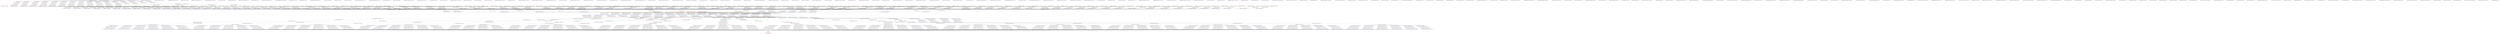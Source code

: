 strict digraph "" {
	graph [bb="0,0,1.3081e+05,2124"];
	node [label="\N",
		nodesep=0.4,
		ranksep=1
	];
	"Aggregating composition AAB13 with VAM in batch A,  01a"	 [color=red,
		height=0.5,
		pos="4989.3,1746",
		width=6.4092];
	"V in composition AAB13 with VAM in batch A,  389"	 [color=green,
		height=0.5,
		pos="8250.3,1674",
		width=5.6328];
	"Aggregating composition AAB13 with VAM in batch A,  01a" -> "V in composition AAB13 with VAM in batch A,  389"	 [pos="e,8112.1,1687.2 5146.4,1732.8 5174,1730.9 5202.4,1729.2 5229.3,1728 6476.6,1673.3 6791.2,1752.9 8038.3,1692 8058.9,1691 8080.6,1689.6 \
8102,1688"];
	"V in composition AAB13 with VAM in batch A Ingredient,  f86"	 [color=blue,
		height=0.5,
		pos="9024.3,1602",
		width=6.6619];
	"V in composition AAB13 with VAM in batch A,  389" -> "V in composition AAB13 with VAM in batch A Ingredient,  f86"	 [pos="e,8873.6,1616 8390.4,1661 8523.6,1648.6 8723.6,1630 8863.2,1617"];
	"Mixing individual elements of composition AAB13 with VAM in batch A,  1a5"	 [color=red,
		height=0.5,
		pos="36906,1530",
		width=8.1784];
	"V in composition AAB13 with VAM in batch A Ingredient,  f86" -> "Mixing individual elements of composition AAB13 with VAM in batch A,  1a5"	 [pos="e,36708,1543.4 9200.8,1589.8 9242.3,1587.4 9286.3,1585.2 9327.3,1584 12356,1492.1 33573,1639.6 36602,1548 36633,1547.1 36666,1545.6 \
36698,1543.9"];
	"Alloy (composition AAB05 with VAM in batch A): Traveler Sample (Tensile, T08),  2db"	 [color=green,
		height=0.5,
		pos="50896,378",
		width=9.0811];
	"Alloy (composition AAB05 with VAM in batch A): Traveler Sample (Tensile, T08) Ingredient,  6b8"	 [color=blue,
		height=0.5,
		pos="50858,306",
		width=10.146];
	"Alloy (composition AAB05 with VAM in batch A): Traveler Sample (Tensile, T08),  2db" -> "Alloy (composition AAB05 with VAM in batch A): Traveler Sample (Tensile, T08) Ingredient,  6b8"	 [pos="e,50868,324.41 50887,359.83 50882,351.79 50877,342.17 50873,333.29"];
	"Aggregate summary sheet,  795"	 [color=red,
		height=0.5,
		pos="33043,234",
		width=3.4483];
	"Alloy (composition AAB05 with VAM in batch A): Traveler Sample (Tensile, T08) Ingredient,  6b8" -> "Aggregate summary sheet,  795"	 [pos="e,33167,234.04 50613,292.63 50570,290.73 50526,289.07 50484,288 48653,241.12 34699,234.62 33178,234.05"];
	"Summary sheet,  3ef"	 [color=green,
		height=0.5,
		pos="33043,162",
		width=2.3651];
	"Aggregate summary sheet,  795" -> "Summary sheet,  3ef"	 [pos="e,33043,180.41 33043,215.83 33043,208.13 33043,198.97 33043,190.42"];
	"Extract sample from Alloy (composition AAB05 with VAM in batch A): Traveler,  918"	 [color=red,
		height=0.5,
		pos="50937,450",
		width=8.9006];
	"Extract sample from Alloy (composition AAB05 with VAM in batch A): Traveler,  918" -> "Alloy (composition AAB05 with VAM in batch A): Traveler Sample (Tensile, T08),  2db"	 [pos="e,50907,396.41 50927,431.83 50922,423.79 50917,414.17 50912,405.29"];
	"Weighting V for composition AAB15 with VAM in batch A,  800"	 [color=purple,
		height=0.5,
		pos="10749,2106",
		width=6.8063];
	"Select composition AAB02 with VAM in batch A,  247"	 [color=red,
		height=0.5,
		pos="12378,1962",
		width=5.7953];
	"composition AAB02 with VAM in batch A,  6f6"	 [color=green,
		height=0.5,
		pos="12475,1890",
		width=5.0912];
	"Select composition AAB02 with VAM in batch A,  247" -> "composition AAB02 with VAM in batch A,  6f6"	 [pos="e,12451,1907.9 12403,1943.8 12415,1934.8 12430,1923.8 12443,1914.1"];
	"composition AAB02 with VAM in batch A Ingredient,  8f5"	 [color=blue,
		height=0.5,
		pos="13318,1818",
		width=6.1564];
	"composition AAB02 with VAM in batch A,  6f6" -> "composition AAB02 with VAM in batch A Ingredient,  8f5"	 [pos="e,13165,1831 12614,1878.2 12763,1865.5 12998,1845.4 13155,1831.9"];
	"Aggregating composition AAB02 with VAM in batch A,  18d"	 [color=red,
		height=0.5,
		pos="14132,1746",
		width=6.4272];
	"composition AAB02 with VAM in batch A Ingredient,  8f5" -> "Aggregating composition AAB02 with VAM in batch A,  18d"	 [pos="e,13979,1759.5 13469,1804.7 13611,1792.1 13823,1773.3 13969,1760.4"];
	"Aggregating composition AAB01 with VAM in batch A,  8e6"	 [color=red,
		height=0.5,
		pos="31982,1746",
		width=6.4092];
	"V in composition AAB01 with VAM in batch A,  71c"	 [color=green,
		height=0.5,
		pos="32250,1674",
		width=5.6148];
	"Aggregating composition AAB01 with VAM in batch A,  8e6" -> "V in composition AAB01 with VAM in batch A,  71c"	 [pos="e,32186,1691.2 32047,1728.7 32086,1718.2 32136,1704.7 32176,1693.8"];
	"V in composition AAB01 with VAM in batch A Ingredient,  507"	 [color=blue,
		height=0.5,
		pos="32156,1602",
		width=6.698];
	"V in composition AAB01 with VAM in batch A,  71c" -> "V in composition AAB01 with VAM in batch A Ingredient,  507"	 [pos="e,32180,1620.2 32227,1655.8 32215,1646.9 32201,1636 32188,1626.3"];
	"Mixing individual elements of composition AAB01 with VAM in batch A,  434"	 [color=red,
		height=0.5,
		pos="32004,1530",
		width=8.1965];
	"V in composition AAB01 with VAM in batch A Ingredient,  507" -> "Mixing individual elements of composition AAB01 with VAM in batch A,  434"	 [pos="e,32042,1548 32119,1584.2 32098,1574.5 32073,1562.5 32051,1552.2"];
	"Arc melting of Alloy (composition AAB16 with VAM in batch A),  7ef"	 [color=red,
		height=0.5,
		pos="33105,1314",
		width=7.366];
	"Arc Melted Alloy (composition AAB16 with VAM in batch A),  6ed"	 [color=green,
		height=0.5,
		pos="33105,1242",
		width=7.0771];
	"Arc melting of Alloy (composition AAB16 with VAM in batch A),  7ef" -> "Arc Melted Alloy (composition AAB16 with VAM in batch A),  6ed"	 [pos="e,33105,1260.4 33105,1295.8 33105,1288.1 33105,1279 33105,1270.4"];
	"Arc Melted Alloy (composition AAB16 with VAM in batch A) Ingredient,  8bc"	 [color=blue,
		height=0.5,
		pos="33440,1170",
		width=8.1604];
	"Arc Melted Alloy (composition AAB16 with VAM in batch A),  6ed" -> "Arc Melted Alloy (composition AAB16 with VAM in batch A) Ingredient,  8bc"	 [pos="e,33360,1187.3 33185,1224.8 33235,1214.2 33298,1200.5 33350,1189.4"];
	"Homogenizing Alloy (composition AAB16 with VAM in batch A),  208"	 [color=red,
		height=0.5,
		pos="33414,1098",
		width=7.4021];
	"Arc Melted Alloy (composition AAB16 with VAM in batch A) Ingredient,  8bc" -> "Homogenizing Alloy (composition AAB16 with VAM in batch A),  208"	 [pos="e,33421,1116.4 33434,1151.8 33431,1144 33427,1134.6 33424,1125.9"];
	"Initial Purging Times, 0.0 hour"	 [color=orange,
		height=0.5,
		pos="33185,1386",
		shape=rectangle,
		width=2.5972];
	"Initial Purging Times, 0.0 hour" -> "Arc melting of Alloy (composition AAB16 with VAM in batch A),  7ef"	 [pos="e,33125,1332.2 33165,1367.8 33155,1359.1 33144,1348.6 33133,1339.1"];
	"Arc melting of Alloy (composition AAB12 with VAM in batch A),  7d5"	 [color=red,
		height=0.5,
		pos="28875,1314",
		width=7.4202];
	"Initial Purging Times, 0.0 hour" -> "Arc melting of Alloy (composition AAB12 with VAM in batch A),  7d5"	 [pos="e,29094,1324.3 33092,1378.6 33038,1374.7 32969,1370.3 32908,1368 31312,1308.2 30911,1372.7 29314,1332 29246,1330.3 29172,1327.5 \
29105,1324.7"];
	"Arc melting of Alloy (composition AAB10 with VAM in batch A),  264"	 [color=red,
		height=0.5,
		pos="33655,1314",
		width=7.4202];
	"Initial Purging Times, 0.0 hour" -> "Arc melting of Alloy (composition AAB10 with VAM in batch A),  264"	 [pos="e,33547,1330.5 33279,1371.6 33353,1360.3 33457,1344.3 33537,1332.1"];
	"Arc melting of Alloy (composition AAB09 with VAM in batch A),  d8a"	 [color=red,
		height=0.5,
		pos="34755,1314",
		width=7.4021];
	"Initial Purging Times, 0.0 hour" -> "Arc melting of Alloy (composition AAB09 with VAM in batch A),  d8a"	 [pos="e,34570,1326.9 33279,1375.6 33308,1372.7 33339,1369.9 33368,1368 33861,1335.8 33986,1356.1 34479,1332 34505,1330.7 34533,1329.2 \
34559,1327.6"];
	"Arc melting of Alloy (composition AAB05 with VAM in batch A),  e6e"	 [color=red,
		height=0.5,
		pos="35306,1314",
		width=7.4021];
	"Initial Purging Times, 0.0 hour" -> "Arc melting of Alloy (composition AAB05 with VAM in batch A),  e6e"	 [pos="e,35123,1327.1 33279,1375.4 33308,1372.5 33339,1369.7 33368,1368 34106,1323.8 34292,1364 35030,1332 35057,1330.8 35085,1329.3 35113,\
1327.7"];
	"Arc melting of Alloy (composition AAB02 with VAM in batch A),  f2a"	 [color=red,
		height=0.5,
		pos="34205,1314",
		width=7.366];
	"Initial Purging Times, 0.0 hour" -> "Arc melting of Alloy (composition AAB02 with VAM in batch A),  f2a"	 [pos="e,34015,1326.6 33279,1376.2 33307,1373.3 33339,1370.4 33368,1368 33618,1347.7 33681,1348.2 33931,1332 33955,1330.5 33980,1328.8 \
34005,1327.2"];
	"Arc melting of Alloy (composition AAB08 with VAM in batch A),  a26"	 [color=red,
		height=0.5,
		pos="35857,1314",
		width=7.4021];
	"Initial Purging Times, 0.0 hour" -> "Arc melting of Alloy (composition AAB08 with VAM in batch A),  a26"	 [pos="e,35675,1327.1 33279,1375.3 33308,1372.4 33339,1369.7 33368,1368 34350,1311.8 34598,1372 35581,1332 35608,1330.9 35637,1329.4 35665,\
1327.8"];
	"Arc melting of Alloy (composition AAB04 with VAM in batch A),  171"	 [color=red,
		height=0.5,
		pos="36960,1314",
		width=7.4202];
	"Initial Purging Times, 0.0 hour" -> "Arc melting of Alloy (composition AAB04 with VAM in batch A),  171"	 [pos="e,36779,1327.2 33279,1375.2 33308,1372.3 33339,1369.6 33368,1368 34840,1287.8 35211,1387.8 36683,1332 36711,1331 36740,1329.5 36768,\
1327.8"];
	"Arc melting of Alloy (composition AAB13 with VAM in batch A),  e95"	 [color=red,
		height=0.5,
		pos="32555,1314",
		width=7.4021];
	"Initial Purging Times, 0.0 hour" -> "Arc melting of Alloy (composition AAB13 with VAM in batch A),  e95"	 [pos="e,32691,1329.5 33092,1375.3 32989,1363.5 32821,1344.4 32701,1330.7"];
	"Arc melting of Alloy (composition AAB03 with VAM in batch A),  83a"	 [color=red,
		height=0.5,
		pos="36408,1314",
		width=7.4021];
	"Initial Purging Times, 0.0 hour" -> "Arc melting of Alloy (composition AAB03 with VAM in batch A),  83a"	 [pos="e,36227,1327.2 33279,1375.2 33308,1372.4 33339,1369.6 33368,1368 34595,1299.8 34905,1380 36132,1332 36160,1330.9 36188,1329.4 36217,\
1327.8"];
	"Arc melting of Alloy (composition AAB07 with VAM in batch A),  495"	 [color=red,
		height=0.5,
		pos="37512,1314",
		width=7.4202];
	"Initial Purging Times, 0.0 hour" -> "Arc melting of Alloy (composition AAB07 with VAM in batch A),  495"	 [pos="e,37331,1327.3 33279,1375.1 33308,1372.3 33339,1369.6 33368,1368 34227,1321.9 36377,1364 37236,1332 37264,1331 37293,1329.5 37321,\
1327.9"];
	"Arc melting of Alloy (composition AAB15 with VAM in batch A),  51c"	 [color=red,
		height=0.5,
		pos="31453,1314",
		width=7.4021];
	"Initial Purging Times, 0.0 hour" -> "Arc melting of Alloy (composition AAB15 with VAM in batch A),  51c"	 [pos="e,31638,1327 33092,1379.1 33038,1375.4 32969,1370.9 32908,1368 32385,1343 32253,1357.1 31729,1332 31703,1330.7 31676,1329.2 31648,\
1327.6"];
	"Arc melting of Alloy (composition AAB14 with VAM in batch A),  4be"	 [color=red,
		height=0.5,
		pos="29589,1314",
		width=7.4021];
	"Initial Purging Times, 0.0 hour" -> "Arc melting of Alloy (composition AAB14 with VAM in batch A),  4be"	 [pos="e,29799,1325.2 33092,1378.7 33038,1374.8 32969,1370.4 32908,1368 31604,1317.7 31277,1370.6 29972,1332 29919,1330.4 29863,1328.1 \
29809,1325.6"];
	"Arc melting of Alloy (composition AAB11 with VAM in batch A),  a2e"	 [color=red,
		height=0.5,
		pos="30349,1314",
		width=7.4021];
	"Initial Purging Times, 0.0 hour" -> "Arc melting of Alloy (composition AAB11 with VAM in batch A),  a2e"	 [pos="e,30531,1327.2 33092,1378.8 33038,1374.9 32969,1370.5 32908,1368 31894,1327.1 31639,1373 30625,1332 30598,1330.9 30570,1329.4 30542,\
1327.8"];
	"Arc melting of Alloy (composition AAB01 with VAM in batch A),  3c5"	 [color=red,
		height=0.5,
		pos="32004,1314",
		width=7.4021];
	"Initial Purging Times, 0.0 hour" -> "Arc melting of Alloy (composition AAB01 with VAM in batch A),  3c5"	 [pos="e,32195,1326.6 33092,1379.7 33038,1376.2 32969,1371.7 32908,1368 32629,1350.9 32559,1349.1 32280,1332 32256,1330.5 32230,1328.9 \
32205,1327.3"];
	"Arc melting of Alloy (composition AAB06 with VAM in batch A),  0b4"	 [color=red,
		height=0.5,
		pos="30901,1314",
		width=7.4202];
	"Initial Purging Times, 0.0 hour" -> "Arc melting of Alloy (composition AAB06 with VAM in batch A),  0b4"	 [pos="e,31085,1327.1 33092,1378.9 33038,1375.1 32969,1370.6 32908,1368 32140,1335.1 31947,1364.9 31178,1332 31151,1330.9 31123,1329.4 \
31095,1327.7"];
	"Arc Melted Alloy (composition AAB12 with VAM in batch A),  126"	 [color=green,
		height=0.5,
		pos="28714,1242",
		width=7.0952];
	"Arc melting of Alloy (composition AAB12 with VAM in batch A),  7d5" -> "Arc Melted Alloy (composition AAB12 with VAM in batch A),  126"	 [pos="e,28754,1259.9 28835,1296 28813,1286.3 28786,1274.3 28763,1264"];
	"Arc Melted Alloy (composition AAB10 with VAM in batch A),  8f7"	 [color=green,
		height=0.5,
		pos="33655,1242",
		width=7.0591];
	"Arc melting of Alloy (composition AAB10 with VAM in batch A),  264" -> "Arc Melted Alloy (composition AAB10 with VAM in batch A),  8f7"	 [pos="e,33655,1260.4 33655,1295.8 33655,1288.1 33655,1279 33655,1270.4"];
	"Arc Melted Alloy (composition AAB09 with VAM in batch A),  67f"	 [color=green,
		height=0.5,
		pos="34755,1242",
		width=7.0591];
	"Arc melting of Alloy (composition AAB09 with VAM in batch A),  d8a" -> "Arc Melted Alloy (composition AAB09 with VAM in batch A),  67f"	 [pos="e,34755,1260.4 34755,1295.8 34755,1288.1 34755,1279 34755,1270.4"];
	"Arc Melted Alloy (composition AAB05 with VAM in batch A),  25d"	 [color=green,
		height=0.5,
		pos="35306,1242",
		width=7.0952];
	"Arc melting of Alloy (composition AAB05 with VAM in batch A),  e6e" -> "Arc Melted Alloy (composition AAB05 with VAM in batch A),  25d"	 [pos="e,35306,1260.4 35306,1295.8 35306,1288.1 35306,1279 35306,1270.4"];
	"Arc Melted Alloy (composition AAB02 with VAM in batch A),  001"	 [color=green,
		height=0.5,
		pos="34205,1242",
		width=7.0952];
	"Arc melting of Alloy (composition AAB02 with VAM in batch A),  f2a" -> "Arc Melted Alloy (composition AAB02 with VAM in batch A),  001"	 [pos="e,34205,1260.4 34205,1295.8 34205,1288.1 34205,1279 34205,1270.4"];
	"Arc Melted Alloy (composition AAB08 with VAM in batch A),  e98"	 [color=green,
		height=0.5,
		pos="35857,1242",
		width=7.0771];
	"Arc melting of Alloy (composition AAB08 with VAM in batch A),  a26" -> "Arc Melted Alloy (composition AAB08 with VAM in batch A),  e98"	 [pos="e,35857,1260.4 35857,1295.8 35857,1288.1 35857,1279 35857,1270.4"];
	"Arc Melted Alloy (composition AAB04 with VAM in batch A),  117"	 [color=green,
		height=0.5,
		pos="36960,1242",
		width=7.0952];
	"Arc melting of Alloy (composition AAB04 with VAM in batch A),  171" -> "Arc Melted Alloy (composition AAB04 with VAM in batch A),  117"	 [pos="e,36960,1260.4 36960,1295.8 36960,1288.1 36960,1279 36960,1270.4"];
	"Arc Melted Alloy (composition AAB13 with VAM in batch A),  98a"	 [color=green,
		height=0.5,
		pos="32555,1242",
		width=7.0771];
	"Arc melting of Alloy (composition AAB13 with VAM in batch A),  e95" -> "Arc Melted Alloy (composition AAB13 with VAM in batch A),  98a"	 [pos="e,32555,1260.4 32555,1295.8 32555,1288.1 32555,1279 32555,1270.4"];
	"Arc Melted Alloy (composition AAB03 with VAM in batch A),  0ec"	 [color=green,
		height=0.5,
		pos="36408,1242",
		width=7.0771];
	"Arc melting of Alloy (composition AAB03 with VAM in batch A),  83a" -> "Arc Melted Alloy (composition AAB03 with VAM in batch A),  0ec"	 [pos="e,36408,1260.4 36408,1295.8 36408,1288.1 36408,1279 36408,1270.4"];
	"Arc Melted Alloy (composition AAB07 with VAM in batch A),  861"	 [color=green,
		height=0.5,
		pos="37512,1242",
		width=7.0952];
	"Arc melting of Alloy (composition AAB07 with VAM in batch A),  495" -> "Arc Melted Alloy (composition AAB07 with VAM in batch A),  861"	 [pos="e,37512,1260.4 37512,1295.8 37512,1288.1 37512,1279 37512,1270.4"];
	"Arc Melted Alloy (composition AAB15 with VAM in batch A),  980"	 [color=green,
		height=0.5,
		pos="31453,1242",
		width=7.0952];
	"Arc melting of Alloy (composition AAB15 with VAM in batch A),  51c" -> "Arc Melted Alloy (composition AAB15 with VAM in batch A),  980"	 [pos="e,31453,1260.4 31453,1295.8 31453,1288.1 31453,1279 31453,1270.4"];
	"Arc Melted Alloy (composition AAB14 with VAM in batch A),  34e"	 [color=green,
		height=0.5,
		pos="29242,1242",
		width=7.0771];
	"Arc melting of Alloy (composition AAB14 with VAM in batch A),  4be" -> "Arc Melted Alloy (composition AAB14 with VAM in batch A),  34e"	 [pos="e,29325,1259.1 29507,1296.8 29455,1286.1 29388,1272.2 29334,1261.1"];
	"Arc Melted Alloy (composition AAB11 with VAM in batch A),  d9f"	 [color=green,
		height=0.5,
		pos="30377,1242",
		width=7.0591];
	"Arc melting of Alloy (composition AAB11 with VAM in batch A),  a2e" -> "Arc Melted Alloy (composition AAB11 with VAM in batch A),  d9f"	 [pos="e,30370,1260.4 30356,1295.8 30359,1288 30363,1278.6 30366,1269.9"];
	"Arc Melted Alloy (composition AAB01 with VAM in batch A),  00c"	 [color=green,
		height=0.5,
		pos="32004,1242",
		width=7.0771];
	"Arc melting of Alloy (composition AAB01 with VAM in batch A),  3c5" -> "Arc Melted Alloy (composition AAB01 with VAM in batch A),  00c"	 [pos="e,32004,1260.4 32004,1295.8 32004,1288.1 32004,1279 32004,1270.4"];
	"Arc Melted Alloy (composition AAB06 with VAM in batch A),  b31"	 [color=green,
		height=0.5,
		pos="30905,1242",
		width=7.0952];
	"Arc melting of Alloy (composition AAB06 with VAM in batch A),  0b4" -> "Arc Melted Alloy (composition AAB06 with VAM in batch A),  b31"	 [pos="e,30904,1260.4 30902,1295.8 30903,1288.1 30903,1279 30904,1270.4"];
	"Arc Melted Alloy (composition AAB12 with VAM in batch A) Ingredient,  748"	 [color=blue,
		height=0.5,
		pos="28049,1170",
		width=8.1604];
	"Arc Melted Alloy (composition AAB12 with VAM in batch A),  126" -> "Arc Melted Alloy (composition AAB12 with VAM in batch A) Ingredient,  748"	 [pos="e,28194,1185.7 28575,1226.9 28467,1215.2 28316,1198.9 28204,1186.8"];
	"Arc Melted Alloy (composition AAB10 with VAM in batch A) Ingredient,  e79"	 [color=blue,
		height=0.5,
		pos="34046,1170",
		width=8.1604];
	"Arc Melted Alloy (composition AAB10 with VAM in batch A),  8f7" -> "Arc Melted Alloy (composition AAB10 with VAM in batch A) Ingredient,  e79"	 [pos="e,33953,1187.1 33747,1225.1 33806,1214.3 33882,1200.2 33943,1188.9"];
	"Arc Melted Alloy (composition AAB09 with VAM in batch A) Ingredient,  1fa"	 [color=blue,
		height=0.5,
		pos="35256,1170",
		width=8.1062];
	"Arc Melted Alloy (composition AAB09 with VAM in batch A),  67f" -> "Arc Melted Alloy (composition AAB09 with VAM in batch A) Ingredient,  1fa"	 [pos="e,35141,1186.5 34868,1225.8 34946,1214.6 35050,1199.6 35131,1188"];
	"Arc Melted Alloy (composition AAB05 with VAM in batch A) Ingredient,  fbf"	 [color=blue,
		height=0.5,
		pos="35857,1170",
		width=8.0882];
	"Arc Melted Alloy (composition AAB05 with VAM in batch A),  25d" -> "Arc Melted Alloy (composition AAB05 with VAM in batch A) Ingredient,  fbf"	 [pos="e,35732,1186.3 35428,1226.2 35515,1214.8 35632,1199.4 35722,1187.6"];
	"Arc Melted Alloy (composition AAB02 with VAM in batch A) Ingredient,  6c2"	 [color=blue,
		height=0.5,
		pos="34652,1170",
		width=8.1604];
	"Arc Melted Alloy (composition AAB02 with VAM in batch A),  001" -> "Arc Melted Alloy (composition AAB02 with VAM in batch A) Ingredient,  6c2"	 [pos="e,34547,1186.9 34308,1225.5 34376,1214.4 34467,1199.9 34538,1188.5"];
	"Arc Melted Alloy (composition AAB08 with VAM in batch A) Ingredient,  2b9"	 [color=blue,
		height=0.5,
		pos="36460,1170",
		width=8.1604];
	"Arc Melted Alloy (composition AAB08 with VAM in batch A),  e98" -> "Arc Melted Alloy (composition AAB08 with VAM in batch A) Ingredient,  2b9"	 [pos="e,36326,1186 35987,1226.5 36084,1214.9 36216,1199.2 36316,1187.3"];
	"Arc Melted Alloy (composition AAB04 with VAM in batch A) Ingredient,  9d8"	 [color=blue,
		height=0.5,
		pos="37672,1170",
		width=8.1604];
	"Arc Melted Alloy (composition AAB04 with VAM in batch A),  117" -> "Arc Melted Alloy (composition AAB04 with VAM in batch A) Ingredient,  9d8"	 [pos="e,37520,1185.4 37107,1227.2 37224,1215.4 37388,1198.7 37510,1186.4"];
	"Arc Melted Alloy (composition AAB13 with VAM in batch A) Ingredient,  f2d"	 [color=blue,
		height=0.5,
		pos="32836,1170",
		width=8.1243];
	"Arc Melted Alloy (composition AAB13 with VAM in batch A),  98a" -> "Arc Melted Alloy (composition AAB13 with VAM in batch A) Ingredient,  f2d"	 [pos="e,32768,1187.5 32623,1224.6 32664,1214.1 32716,1200.9 32758,1190"];
	"Arc Melted Alloy (composition AAB03 with VAM in batch A) Ingredient,  056"	 [color=blue,
		height=0.5,
		pos="37066,1170",
		width=8.1604];
	"Arc Melted Alloy (composition AAB03 with VAM in batch A),  0ec" -> "Arc Melted Alloy (composition AAB03 with VAM in batch A) Ingredient,  056"	 [pos="e,36923,1185.7 36547,1226.9 36654,1215.2 36802,1198.9 36912,1186.8"];
	"Arc Melted Alloy (composition AAB07 with VAM in batch A) Ingredient,  71e"	 [color=blue,
		height=0.5,
		pos="38278,1170",
		width=8.1604];
	"Arc Melted Alloy (composition AAB07 with VAM in batch A),  861" -> "Arc Melted Alloy (composition AAB07 with VAM in batch A) Ingredient,  71e"	 [pos="e,38118,1185.1 37666,1227.6 37794,1215.6 37975,1198.5 38107,1186.1"];
	"Arc Melted Alloy (composition AAB15 with VAM in batch A) Ingredient,  83b"	 [color=blue,
		height=0.5,
		pos="31629,1170",
		width=8.1604];
	"Arc Melted Alloy (composition AAB15 with VAM in batch A),  980" -> "Arc Melted Alloy (composition AAB15 with VAM in batch A) Ingredient,  83b"	 [pos="e,31586,1187.8 31497,1224.2 31521,1214.4 31551,1202.1 31576,1191.7"];
	"Arc Melted Alloy (composition AAB14 with VAM in batch A) Ingredient,  db6"	 [color=blue,
		height=0.5,
		pos="29064,1170",
		width=8.1604];
	"Arc Melted Alloy (composition AAB14 with VAM in batch A),  34e" -> "Arc Melted Alloy (composition AAB14 with VAM in batch A) Ingredient,  db6"	 [pos="e,29108,1187.8 29198,1224.2 29174,1214.4 29144,1202.1 29118,1191.7"];
	"Arc Melted Alloy (composition AAB11 with VAM in batch A) Ingredient,  c67"	 [color=blue,
		height=0.5,
		pos="30417,1170",
		width=8.1604];
	"Arc Melted Alloy (composition AAB11 with VAM in batch A),  d9f" -> "Arc Melted Alloy (composition AAB11 with VAM in batch A) Ingredient,  c67"	 [pos="e,30407,1188.4 30387,1223.8 30392,1215.8 30397,1206.2 30402,1197.3"];
	"Arc Melted Alloy (composition AAB01 with VAM in batch A) Ingredient,  6bf"	 [color=blue,
		height=0.5,
		pos="32233,1170",
		width=8.1243];
	"Arc Melted Alloy (composition AAB01 with VAM in batch A),  00c" -> "Arc Melted Alloy (composition AAB01 with VAM in batch A) Ingredient,  6bf"	 [pos="e,32177,1187.7 32060,1224.4 32093,1214.2 32133,1201.4 32167,1190.8"];
	"Arc Melted Alloy (composition AAB06 with VAM in batch A) Ingredient,  579"	 [color=blue,
		height=0.5,
		pos="31023,1170",
		width=8.1604];
	"Arc Melted Alloy (composition AAB06 with VAM in batch A),  b31" -> "Arc Melted Alloy (composition AAB06 with VAM in batch A) Ingredient,  579"	 [pos="e,30994,1188 30935,1224 30950,1214.7 30969,1203.3 30985,1193.4"];
	"Vacuum Before Melt, 0.0 dimensionless"	 [color=orange,
		height=0.5,
		pos="33495,1386",
		shape=rectangle,
		width=3.2917];
	"Vacuum Before Melt, 0.0 dimensionless" -> "Arc melting of Alloy (composition AAB16 with VAM in batch A),  7ef"	 [pos="e,33197,1330.9 33398,1368 33339,1357.2 33266,1343.6 33207,1332.8"];
	"Vacuum Before Melt, 0.0 dimensionless" -> "Arc melting of Alloy (composition AAB12 with VAM in batch A),  7d5"	 [pos="e,29094,1324.3 33377,1374.1 33348,1371.6 33317,1369.4 33288,1368 32406,1325.7 30197,1354.1 29314,1332 29246,1330.3 29172,1327.6 \
29104,1324.8"];
	"Vacuum Before Melt, 0.0 dimensionless" -> "Arc melting of Alloy (composition AAB10 with VAM in batch A),  264"	 [pos="e,33615,1331.9 33536,1367.8 33557,1358.2 33583,1346.3 33606,1336.1"];
	"Vacuum Before Melt, 0.0 dimensionless" -> "Arc melting of Alloy (composition AAB09 with VAM in batch A),  d8a"	 [pos="e,34565,1326.7 33614,1379.9 33799,1370.3 34167,1350.8 34479,1332 34504,1330.5 34530,1328.9 34555,1327.3"];
	"Vacuum Before Melt, 0.0 dimensionless" -> "Arc melting of Alloy (composition AAB05 with VAM in batch A),  e6e"	 [pos="e,35120,1326.9 33614,1383 33872,1376.3 34503,1358.5 35030,1332 35056,1330.7 35083,1329.2 35110,1327.5"];
	"Vacuum Before Melt, 0.0 dimensionless" -> "Arc melting of Alloy (composition AAB02 with VAM in batch A),  f2a"	 [pos="e,34058,1329 33614,1373.9 33733,1361.9 33917,1343.3 34048,1330"];
	"Vacuum Before Melt, 0.0 dimensionless" -> "Arc melting of Alloy (composition AAB08 with VAM in batch A),  a26"	 [pos="e,35673,1327 33614,1384.6 33932,1380.3 34833,1366.1 35581,1332 35608,1330.8 35635,1329.3 35663,1327.6"];
	"Vacuum Before Melt, 0.0 dimensionless" -> "Arc melting of Alloy (composition AAB04 with VAM in batch A),  171"	 [pos="e,36777,1327.1 33614,1384.8 34116,1379.4 36068,1357.2 36683,1332 36710,1330.9 36739,1329.4 36767,1327.7"];
	"Vacuum Before Melt, 0.0 dimensionless" -> "Arc melting of Alloy (composition AAB13 with VAM in batch A),  e95"	 [pos="e,32741,1327 33377,1375.4 33348,1372.9 33317,1370.3 33288,1368 33106,1353.4 32898,1338.2 32751,1327.7"];
	"Vacuum Before Melt, 0.0 dimensionless" -> "Arc melting of Alloy (composition AAB03 with VAM in batch A),  83a"	 [pos="e,36225,1327.1 33614,1385.5 33986,1383.4 35160,1373.6 36132,1332 36159,1330.9 36187,1329.4 36215,1327.7"];
	"Vacuum Before Melt, 0.0 dimensionless" -> "Arc melting of Alloy (composition AAB07 with VAM in batch A),  495"	 [pos="e,37330,1327.2 33614,1384.6 34211,1377.8 36868,1346.7 37236,1332 37263,1330.9 37292,1329.5 37320,1327.8"];
	"Vacuum Before Melt, 0.0 dimensionless" -> "Arc melting of Alloy (composition AAB15 with VAM in batch A),  51c"	 [pos="e,31637,1327.1 33377,1374.4 33348,1371.9 33317,1369.6 33288,1368 32596,1330 32422,1362.6 31729,1332 31703,1330.8 31675,1329.3 31647,\
1327.7"];
	"Vacuum Before Melt, 0.0 dimensionless" -> "Arc melting of Alloy (composition AAB14 with VAM in batch A),  4be"	 [pos="e,29798,1325.2 33377,1374.1 33348,1371.7 33317,1369.4 33288,1368 31816,1296.1 31446,1374.6 29972,1332 29919,1330.5 29862,1328.1 \
29809,1325.7"];
	"Vacuum Before Melt, 0.0 dimensionless" -> "Arc melting of Alloy (composition AAB11 with VAM in batch A),  a2e"	 [pos="e,30531,1327.2 33377,1374.2 33348,1371.7 33317,1369.4 33288,1368 32106,1308.7 31808,1378.5 30625,1332 30598,1330.9 30570,1329.5 \
30541,1327.8"];
	"Vacuum Before Melt, 0.0 dimensionless" -> "Arc melting of Alloy (composition AAB01 with VAM in batch A),  3c5"	 [pos="e,32191,1326.9 33377,1374.6 33348,1372.2 33317,1369.8 33288,1368 32841,1340.6 32728,1354.6 32280,1332 32255,1330.7 32227,1329.2 \
32201,1327.5"];
	"Vacuum Before Melt, 0.0 dimensionless" -> "Arc melting of Alloy (composition AAB06 with VAM in batch A),  0b4"	 [pos="e,31084,1327.1 33377,1374.3 33348,1371.8 33317,1369.5 33288,1368 32352,1319.3 32115,1370.4 31178,1332 31151,1330.9 31123,1329.4 \
31095,1327.8"];
	"XRD characterization for Alloy (composition AAB05 with VAM in batch A) (T03),  963"	 [color=purple,
		height=0.5,
		pos="11338,2106",
		width=9.0631];
	"Tensile characterization for Alloy (composition AAB06 with VAM in batch A) (Average),  8d0"	 [color=purple,
		height=0.5,
		pos="12028,2106",
		width=9.6047];
	"Setting traveler for Alloy (composition AAB04 with VAM in batch A),  250"	 [color=red,
		height=0.5,
		pos="40839,666",
		width=7.7813];
	"Alloy (composition AAB04 with VAM in batch A): Traveler,  184"	 [color=green,
		height=0.5,
		pos="42720,594",
		width=6.8063];
	"Setting traveler for Alloy (composition AAB04 with VAM in batch A),  250" -> "Alloy (composition AAB04 with VAM in batch A): Traveler,  184"	 [pos="e,42503,602.32 41080,656.77 41446,642.78 42135,616.39 42493,602.71"];
	"Alloy (composition AAB04 with VAM in batch A): Traveler Ingredient,  186"	 [color=blue,
		height=0.5,
		pos="42112,522",
		width=7.8896];
	"Alloy (composition AAB04 with VAM in batch A): Traveler,  184" -> "Alloy (composition AAB04 with VAM in batch A): Traveler Ingredient,  186"	 [pos="e,42246,537.88 42591,578.69 42493,567.07 42358,551.1 42256,539.07"];
	"Alloy (composition AAB04 with VAM in batch A): Traveler Ingredient,  533"	 [color=blue,
		height=0.5,
		pos="42720,522",
		width=7.8896];
	"Alloy (composition AAB04 with VAM in batch A): Traveler,  184" -> "Alloy (composition AAB04 with VAM in batch A): Traveler Ingredient,  533"	 [pos="e,42720,540.41 42720,575.83 42720,568.13 42720,558.97 42720,550.42"];
	"Alloy (composition AAB04 with VAM in batch A): Traveler Ingredient,  2ea"	 [color=blue,
		height=0.5,
		pos="43341,522",
		width=7.8535];
	"Alloy (composition AAB04 with VAM in batch A): Traveler,  184" -> "Alloy (composition AAB04 with VAM in batch A): Traveler Ingredient,  2ea"	 [pos="e,43205,537.8 42852,578.77 42952,567.11 43091,551.02 43195,538.95"];
	"Alloy (composition AAB04 with VAM in batch A): Traveler Ingredient,  0b0"	 [color=blue,
		height=0.5,
		pos="43962,522",
		width=7.8896];
	"Alloy (composition AAB04 with VAM in batch A): Traveler,  184" -> "Alloy (composition AAB04 with VAM in batch A): Traveler Ingredient,  0b0"	 [pos="e,43753,534.15 42913,582.85 43137,569.84 43507,548.39 43743,534.74"];
	"Alloy (composition AAB04 with VAM in batch A): Traveler Ingredient,  ac6"	 [color=blue,
		height=0.5,
		pos="44723,522",
		width=7.8535];
	"Alloy (composition AAB04 with VAM in batch A): Traveler,  184" -> "Alloy (composition AAB04 with VAM in batch A): Traveler Ingredient,  ac6"	 [pos="e,44482,531.42 42943,586.4 43241,576.15 43788,557.2 44255,540 44326,537.41 44402,534.52 44472,531.82"];
	"Alloy (composition AAB04 with VAM in batch A): Traveler Ingredient,  20c"	 [color=blue,
		height=0.5,
		pos="41399,522",
		width=7.8715];
	"Alloy (composition AAB04 with VAM in batch A): Traveler,  184" -> "Alloy (composition AAB04 with VAM in batch A): Traveler Ingredient,  20c"	 [pos="e,41615,533.73 42523,583.26 42283,570.16 41877,548.05 41625,534.28"];
	"Extract sample from Alloy (composition AAB04 with VAM in batch A): Traveler,  5f8"	 [color=red,
		height=0.5,
		pos="42028,450",
		width=8.8645];
	"Alloy (composition AAB04 with VAM in batch A): Traveler Ingredient,  186" -> "Extract sample from Alloy (composition AAB04 with VAM in batch A): Traveler,  5f8"	 [pos="e,42049,468.16 42091,503.83 42081,495.05 42068,484.37 42057,474.85"];
	"Extract sample from Alloy (composition AAB04 with VAM in batch A): Traveler,  d3b"	 [color=red,
		height=0.5,
		pos="42720,450",
		width=8.9006];
	"Alloy (composition AAB04 with VAM in batch A): Traveler Ingredient,  533" -> "Extract sample from Alloy (composition AAB04 with VAM in batch A): Traveler,  d3b"	 [pos="e,42720,468.41 42720,503.83 42720,496.13 42720,486.97 42720,478.42"];
	"Extract sample from Alloy (composition AAB04 with VAM in batch A): Traveler,  91f"	 [color=red,
		height=0.5,
		pos="43381,450",
		width=8.8645];
	"Alloy (composition AAB04 with VAM in batch A): Traveler Ingredient,  2ea" -> "Extract sample from Alloy (composition AAB04 with VAM in batch A): Traveler,  91f"	 [pos="e,43371,468.41 43351,503.83 43356,495.79 43361,486.17 43366,477.29"];
	"Extract sample from Alloy (composition AAB04 with VAM in batch A): Traveler,  82f"	 [color=red,
		height=0.5,
		pos="44103,450",
		width=8.8645];
	"Alloy (composition AAB04 with VAM in batch A): Traveler Ingredient,  0b0" -> "Extract sample from Alloy (composition AAB04 with VAM in batch A): Traveler,  82f"	 [pos="e,44068,468 43997,504.02 44016,494.52 44039,482.78 44059,472.67"];
	"Extract sample from Alloy (composition AAB04 with VAM in batch A): Traveler,  3f3"	 [color=red,
		height=0.5,
		pos="44829,450",
		width=8.8645];
	"Alloy (composition AAB04 with VAM in batch A): Traveler Ingredient,  ac6" -> "Extract sample from Alloy (composition AAB04 with VAM in batch A): Traveler,  3f3"	 [pos="e,44803,468 44750,504.02 44763,494.82 44780,483.52 44794,473.63"];
	"Extract sample from Alloy (composition AAB04 with VAM in batch A): Traveler,  791"	 [color=red,
		height=0.5,
		pos="41320,450",
		width=8.9006];
	"Alloy (composition AAB04 with VAM in batch A): Traveler Ingredient,  20c" -> "Extract sample from Alloy (composition AAB04 with VAM in batch A): Traveler,  791"	 [pos="e,41340,468.16 41379,503.83 41370,495.13 41358,484.58 41348,475.13"];
	"Aggregating composition AAB02 with VAM in batch A,  e19"	 [color=red,
		height=0.5,
		pos="65263,1746",
		width=6.4092];
	"Fe in composition AAB02 with VAM in batch A,  a1f"	 [color=green,
		height=0.5,
		pos="65453,1674",
		width=5.6509];
	"Aggregating composition AAB02 with VAM in batch A,  e19" -> "Fe in composition AAB02 with VAM in batch A,  a1f"	 [pos="e,65407,1691.6 65310,1728.2 65337,1718.2 65370,1705.7 65397,1695.2"];
	"Fe in composition AAB02 with VAM in batch A Ingredient,  f38"	 [color=blue,
		height=0.5,
		pos="64905,1602",
		width=6.7341];
	"Fe in composition AAB02 with VAM in batch A,  a1f" -> "Fe in composition AAB02 with VAM in batch A Ingredient,  f38"	 [pos="e,65025,1617.7 65339,1659 65251,1647.4 65127,1631.2 65035,1619"];
	"Mixing individual elements of composition AAB02 with VAM in batch A,  ebc"	 [color=red,
		height=0.5,
		pos="38724,1530",
		width=8.1604];
	"Fe in composition AAB02 with VAM in batch A Ingredient,  f38" -> "Mixing individual elements of composition AAB02 with VAM in batch A,  ebc"	 [pos="e,38921,1543.4 64702,1592.1 64626,1588.9 64539,1585.7 64460,1584 61635,1524.9 41852,1633.8 39027,1548 38996,1547.1 38964,1545.6 \
38932,1543.9"];
	"XRD characterization for Alloy (composition AAB10 with VAM in batch A) (T03),  c7c"	 [color=purple,
		height=0.5,
		pos="12717,2106",
		width=9.027];
	"Extract sample from Alloy (composition AAB12 with VAM in batch A): Traveler,  a63"	 [color=red,
		height=0.5,
		pos="1889.3,450",
		width=8.8825];
	"Alloy (composition AAB12 with VAM in batch A): Traveler Sample (NI, T04),  0a4"	 [color=green,
		height=0.5,
		pos="1867.3,378",
		width=8.6298];
	"Extract sample from Alloy (composition AAB12 with VAM in batch A): Traveler,  a63" -> "Alloy (composition AAB12 with VAM in batch A): Traveler Sample (NI, T04),  0a4"	 [pos="e,1872.9,396.41 1883.7,431.83 1881.3,424.05 1878.5,414.77 1875.9,406.13"];
	"Alloy (composition AAB12 with VAM in batch A): Traveler Sample (NI, T04) Ingredient,  65b"	 [color=blue,
		height=0.5,
		pos="1847.3,306",
		width=9.713];
	"Alloy (composition AAB12 with VAM in batch A): Traveler Sample (NI, T04),  0a4" -> "Alloy (composition AAB12 with VAM in batch A): Traveler Sample (NI, T04) Ingredient,  65b"	 [pos="e,1852.4,324.41 1862.2,359.83 1860.1,352.05 1857.5,342.77 1855.1,334.13"];
	"Alloy (composition AAB12 with VAM in batch A): Traveler Sample (NI, T04) Ingredient,  65b" -> "Aggregate summary sheet,  795"	 [pos="e,32919,234.04 2081.2,292.6 2122.5,290.7 2165.1,289.04 2205.3,288 3849.9,245.24 30772,234.81 32909,234.05"];
	"Alloy (composition AAB16 with VAM in batch A): Traveler Sample (NI, T04),  cbb"	 [color=green,
		height=0.5,
		pos="32257,378",
		width=8.6298];
	"Alloy (composition AAB16 with VAM in batch A): Traveler Sample (NI, T04) Ingredient,  9e8"	 [color=blue,
		height=0.5,
		pos="32319,306",
		width=9.695];
	"Alloy (composition AAB16 with VAM in batch A): Traveler Sample (NI, T04),  cbb" -> "Alloy (composition AAB16 with VAM in batch A): Traveler Sample (NI, T04) Ingredient,  9e8"	 [pos="e,32303,324.41 32273,359.83 32280,351.45 32289,341.35 32297,332.17"];
	"Alloy (composition AAB16 with VAM in batch A): Traveler Sample (NI, T04) Ingredient,  9e8" -> "Aggregate summary sheet,  795"	 [pos="e,32941,244.19 32480,290.02 32617,276.41 32810,257.2 32931,245.18"];
	"Extract sample from Alloy (composition AAB16 with VAM in batch A): Traveler,  263"	 [color=red,
		height=0.5,
		pos="32223,450",
		width=8.9006];
	"Extract sample from Alloy (composition AAB16 with VAM in batch A): Traveler,  263" -> "Alloy (composition AAB16 with VAM in batch A): Traveler Sample (NI, T04),  cbb"	 [pos="e,32249,396.41 32232,431.83 32236,423.88 32240,414.37 32244,405.57"];
	"Tensile characterization for Alloy (composition AAB12 with VAM in batch A) (T08),  8d2"	 [color=purple,
		height=0.5,
		pos="13393,2106",
		width=9.2436];
	"SEM characterization for Alloy (composition AAB08 with VAM in batch A) (T02),  1d9"	 [color=purple,
		height=0.5,
		pos="14070,2106",
		width=9.0631];
	"Ni in composition AAB08 with VAM in batch A Ingredient,  edc"	 [color=blue,
		height=0.5,
		pos="61605,1602",
		width=6.7522];
	"Mixing individual elements of composition AAB08 with VAM in batch A,  464"	 [color=red,
		height=0.5,
		pos="52993,1530",
		width=8.1965];
	"Ni in composition AAB08 with VAM in batch A Ingredient,  edc" -> "Mixing individual elements of composition AAB08 with VAM in batch A,  464"	 [pos="e,53287,1531.8 61405,1591.7 61338,1588.7 61263,1585.7 61194,1584 60993,1578.9 54758,1540.7 53297,1531.8"];
	"Alloy (composition AAB08 with VAM in batch A),  e57"	 [color=green,
		height=0.5,
		pos="51265,1458",
		width=5.8856];
	"Mixing individual elements of composition AAB08 with VAM in batch A,  464" -> "Alloy (composition AAB08 with VAM in batch A),  e57"	 [pos="e,51424,1469.9 52723,1522.7 52428,1514.1 51943,1498.2 51524,1476 51495,1474.5 51464,1472.6 51435,1470.6"];
	"Alloy (composition AAB08 with VAM in batch A) Ingredient,  464"	 [color=blue,
		height=0.5,
		pos="45827,1386",
		width=6.9688];
	"Alloy (composition AAB08 with VAM in batch A),  e57" -> "Alloy (composition AAB08 with VAM in batch A) Ingredient,  464"	 [pos="e,46074,1389.3 51056,1455.2 50206,1444 47016,1401.7 46084,1389.4"];
	"Alloy (composition AAB08 with VAM in batch A) Ingredient,  464" -> "Arc melting of Alloy (composition AAB08 with VAM in batch A),  a26"	 [pos="e,36037,1327.3 45576,1385.5 44151,1382.5 37100,1366.2 36133,1332 36105,1331 36076,1329.6 36047,1327.9"];
	"Ni in composition AAB08 with VAM in batch A,  d44"	 [color=green,
		height=0.5,
		pos="61801,1674",
		width=5.705];
	"Ni in composition AAB08 with VAM in batch A,  d44" -> "Ni in composition AAB08 with VAM in batch A Ingredient,  edc"	 [pos="e,61654,1619.7 61754,1656.5 61726,1646.5 61692,1633.8 61663,1623.2"];
	"Homogenizing Alloy (composition AAB10 with VAM in batch A),  17a"	 [color=red,
		height=0.5,
		pos="34060,1098",
		width=7.4021];
	"Homogenized Alloy (composition AAB10 with VAM in batch A),  450"	 [color=green,
		height=0.5,
		pos="36427,1026",
		width=7.3299];
	"Homogenizing Alloy (composition AAB10 with VAM in batch A),  17a" -> "Homogenized Alloy (composition AAB10 with VAM in batch A),  450"	 [pos="e,36247,1039.1 34248,1085.2 34282,1083.2 34317,1081.4 34350,1080 35152,1047.1 35354,1078.5 36155,1044 36182,1042.9 36209,1041.4 \
36237,1039.7"];
	"Homogenized Alloy (composition AAB10 with VAM in batch A) Ingredient,  217"	 [color=blue,
		height=0.5,
		pos="49473,954",
		width=8.3951];
	"Homogenized Alloy (composition AAB10 with VAM in batch A),  450" -> "Homogenized Alloy (composition AAB10 with VAM in batch A) Ingredient,  217"	 [pos="e,49172,955.82 36666,1018.2 36793,1014.4 36952,1010.2 37094,1008 41146,945.33 42160,991.18 46212,972 47296,966.87 48582,959.35 49162,\
955.88"];
	"Forging Alloy (composition AAB10 with VAM in batch A),  e2e"	 [color=red,
		height=0.5,
		pos="52261,882",
		width=6.698];
	"Homogenized Alloy (composition AAB10 with VAM in batch A) Ingredient,  217" -> "Forging Alloy (composition AAB10 with VAM in batch A),  e2e"	 [pos="e,52033,887.9 49751,946.83 50298,932.69 51509,901.43 52023,888.16"];
	"Mixing individual elements of composition AAB16 with VAM in batch A,  e9b"	 [color=red,
		height=0.5,
		pos="28593,1530",
		width=8.1784];
	"Alloy (composition AAB16 with VAM in batch A),  2d8"	 [color=green,
		height=0.5,
		pos="31081,1458",
		width=5.8856];
	"Mixing individual elements of composition AAB16 with VAM in batch A,  e9b" -> "Alloy (composition AAB16 with VAM in batch A),  2d8"	 [pos="e,30884,1464.6 28796,1516.9 28830,1515.1 28864,1513.3 28896,1512 29611,1482.8 29790,1495.2 30505,1476 30627,1472.7 30764,1468.5 \
30874,1464.9"];
	"Alloy (composition AAB16 with VAM in batch A) Ingredient,  201"	 [color=blue,
		height=0.5,
		pos="31404,1386",
		width=6.9688];
	"Alloy (composition AAB16 with VAM in batch A),  2d8" -> "Alloy (composition AAB16 with VAM in batch A) Ingredient,  201"	 [pos="e,31327,1403.1 31157,1441.1 31205,1430.4 31267,1416.5 31317,1405.3"];
	"Alloy (composition AAB16 with VAM in batch A) Ingredient,  201" -> "Arc melting of Alloy (composition AAB16 with VAM in batch A),  7ef"	 [pos="e,32920,1326.9 31602,1374.9 31649,1372.4 31698,1370 31744,1368 32227,1347.2 32348,1355.8 32830,1332 32856,1330.7 32883,1329.2 32910,\
1327.6"];
	"Alloy (composition AAB04 with VAM in batch A): Traveler Sample (Tensile, T09),  18a"	 [color=green,
		height=0.5,
		pos="43423,378",
		width=9.0631];
	"Extract sample from Alloy (composition AAB04 with VAM in batch A): Traveler,  91f" -> "Alloy (composition AAB04 with VAM in batch A): Traveler Sample (Tensile, T09),  18a"	 [pos="e,43413,396.41 43392,431.83 43397,423.79 43402,414.17 43407,405.29"];
	"Alloy (composition AAB04 with VAM in batch A): Traveler Sample (Tensile, T09) Ingredient,  428"	 [color=blue,
		height=0.5,
		pos="43461,306",
		width=10.146];
	"Alloy (composition AAB04 with VAM in batch A): Traveler Sample (Tensile, T09),  18a" -> "Alloy (composition AAB04 with VAM in batch A): Traveler Sample (Tensile, T09) Ingredient,  428"	 [pos="e,43452,324.41 43433,359.83 43437,351.79 43442,342.17 43447,333.29"];
	"Alloy (composition AAB04 with VAM in batch A): Traveler Sample (Tensile, T09) Ingredient,  428" -> "Aggregate summary sheet,  795"	 [pos="e,33168,234.35 43215,292.67 43173,290.78 43129,289.11 43087,288 42053,260.33 34298,237.54 33178,234.37"];
	"Select composition AAB08 with VAM in batch A,  bf1"	 [color=red,
		height=0.5,
		pos="6815.3,1962",
		width=5.7592];
	"composition AAB08 with VAM in batch A,  cea"	 [color=green,
		height=0.5,
		pos="6780.3,1890",
		width=5.0912];
	"Select composition AAB08 with VAM in batch A,  bf1" -> "composition AAB08 with VAM in batch A,  cea"	 [pos="e,6789.2,1908.4 6806.4,1943.8 6802.6,1935.9 6797.9,1926.4 6793.7,1917.6"];
	"composition AAB08 with VAM in batch A Ingredient,  971"	 [color=blue,
		height=0.5,
		pos="6531.3,1818",
		width=6.2106];
	"composition AAB08 with VAM in batch A,  cea" -> "composition AAB08 with VAM in batch A Ingredient,  971"	 [pos="e,6591.6,1835.4 6721.3,1872.9 6685.3,1862.6 6639.3,1849.2 6601.5,1838.3"];
	"Aggregating composition AAB08 with VAM in batch A,  079"	 [color=red,
		height=0.5,
		pos="6423.3,1746",
		width=6.4272];
	"composition AAB08 with VAM in batch A Ingredient,  971" -> "Aggregating composition AAB08 with VAM in batch A,  079"	 [pos="e,6450.3,1764 6504.3,1800 6490.5,1790.8 6473.5,1779.5 6458.7,1769.6"];
	"Aggregating composition AAB08 with VAM in batch A,  74f"	 [color=red,
		height=0.5,
		pos="61973,1746",
		width=6.373];
	"Aggregating composition AAB08 with VAM in batch A,  74f" -> "Ni in composition AAB08 with VAM in batch A,  d44"	 [pos="e,61844,1691.7 61931,1728.2 61907,1718.3 61878,1706 61853,1695.6"];
	"Alloy (composition AAB05 with VAM in batch A): Traveler Sample (XRD, T03) Ingredient,  60b"	 [color=blue,
		height=0.5,
		pos="50116,306",
		width=9.9658];
	"Alloy (composition AAB05 with VAM in batch A): Traveler Sample (XRD, T03) Ingredient,  60b" -> "Aggregate summary sheet,  795"	 [pos="e,33167,234.05 49875,292.63 49833,290.74 49789,289.07 49748,288 47997,242.35 34663,234.76 33178,234.06"];
	"Summary sheet Ingredient,  ce5"	 [color=blue,
		height=0.5,
		pos="33043,90",
		width=3.4483];
	"Summary sheet,  3ef" -> "Summary sheet Ingredient,  ce5"	 [pos="e,33043,108.41 33043,143.83 33043,136.13 33043,126.97 33043,118.42"];
	"Infer compositions using Bayesian Optimizations,  6da"	 [color=red,
		height=0.5,
		pos="33043,18",
		width=5.687];
	"Summary sheet Ingredient,  ce5" -> "Infer compositions using Bayesian Optimizations,  6da"	 [pos="e,33043,36.413 33043,71.831 33043,64.131 33043,54.974 33043,46.417"];
	"Alloy (composition AAB05 with VAM in batch A): Traveler Sample (XRD, T03),  a6e"	 [color=green,
		height=0.5,
		pos="50155,378",
		width=8.8645];
	"Alloy (composition AAB05 with VAM in batch A): Traveler Sample (XRD, T03),  a6e" -> "Alloy (composition AAB05 with VAM in batch A): Traveler Sample (XRD, T03) Ingredient,  60b"	 [pos="e,50126,324.41 50145,359.83 50141,351.79 50136,342.17 50131,333.29"];
	"SEM characterization for Alloy (composition AAB11 with VAM in batch A) (T02),  a73"	 [color=purple,
		height=0.5,
		pos="14740,2106",
		width=9.045];
	"Weighting Co for composition AAB07 with VAM in batch A,  9d4"	 [color=purple,
		height=0.5,
		pos="15333,2106",
		width=6.9147];
	"Alloy (composition AAB08 with VAM in batch A): Traveler Sample (NI, T04) Ingredient,  369"	 [color=blue,
		height=0.5,
		pos="20421,306",
		width=9.713];
	"Alloy (composition AAB08 with VAM in batch A): Traveler Sample (NI, T04) Ingredient,  369" -> "Aggregate summary sheet,  795"	 [pos="e,32919,234.2 20656,292.67 20698,290.77 20740,289.09 20780,288 22053,253.31 31656,236.3 32909,234.22"];
	"Alloy (composition AAB08 with VAM in batch A): Traveler Sample (NI, T04),  ecc"	 [color=green,
		height=0.5,
		pos="20455,378",
		width=8.5937];
	"Alloy (composition AAB08 with VAM in batch A): Traveler Sample (NI, T04),  ecc" -> "Alloy (composition AAB08 with VAM in batch A): Traveler Sample (NI, T04) Ingredient,  369"	 [pos="e,20430,324.41 20447,359.83 20443,351.88 20438,342.37 20434,333.57"];
	"composition AAB11 with VAM in batch A,  e4e"	 [color=green,
		height=0.5,
		pos="11071,1890",
		width=5.1093];
	"composition AAB11 with VAM in batch A Ingredient,  f9d"	 [color=blue,
		height=0.5,
		pos="11086,1818",
		width=6.1564];
	"composition AAB11 with VAM in batch A,  e4e" -> "composition AAB11 with VAM in batch A Ingredient,  f9d"	 [pos="e,11082,1836.4 11075,1871.8 11077,1864.1 11079,1855 11080,1846.4"];
	"Aggregating composition AAB11 with VAM in batch A,  ce0"	 [color=red,
		height=0.5,
		pos="11098,1746",
		width=6.3911];
	"composition AAB11 with VAM in batch A Ingredient,  f9d" -> "Aggregating composition AAB11 with VAM in batch A,  ce0"	 [pos="e,11095,1764.4 11089,1799.8 11091,1792.1 11092,1783 11094,1774.4"];
	"Al in composition AAB11 with VAM in batch A,  516"	 [color=green,
		height=0.5,
		pos="11239,1674",
		width=5.705];
	"Aggregating composition AAB11 with VAM in batch A,  ce0" -> "Al in composition AAB11 with VAM in batch A,  516"	 [pos="e,11204,1691.8 11133,1728.2 11152,1718.6 11175,1706.6 11195,1696.4"];
	"Select composition AAB11 with VAM in batch A,  d3f"	 [color=red,
		height=0.5,
		pos="11056,1962",
		width=5.7592];
	"Select composition AAB11 with VAM in batch A,  d3f" -> "composition AAB11 with VAM in batch A,  e4e"	 [pos="e,11067,1908.4 11060,1943.8 11062,1936.1 11064,1927 11065,1918.4"];
	"Alloy (composition AAB12 with VAM in batch A): Traveler Sample (XRD, T03),  9cd"	 [color=green,
		height=0.5,
		pos="3322.3,378",
		width=8.8825];
	"Alloy (composition AAB12 with VAM in batch A): Traveler Sample (XRD, T03) Ingredient,  1e0"	 [color=blue,
		height=0.5,
		pos="3346.3,306",
		width=9.9477];
	"Alloy (composition AAB12 with VAM in batch A): Traveler Sample (XRD, T03),  9cd" -> "Alloy (composition AAB12 with VAM in batch A): Traveler Sample (XRD, T03) Ingredient,  1e0"	 [pos="e,3340.1,324.41 3328.3,359.83 3330.9,352.05 3334,342.77 3336.9,334.13"];
	"Alloy (composition AAB12 with VAM in batch A): Traveler Sample (XRD, T03) Ingredient,  1e0" -> "Aggregate summary sheet,  795"	 [pos="e,32919,234.06 3586.1,292.61 3628.4,290.71 3672.1,289.05 3713.3,288 5275.8,248.27 30828,235.07 32909,234.06"];
	"Extract sample from Alloy (composition AAB12 with VAM in batch A): Traveler,  598"	 [color=red,
		height=0.5,
		pos="3257.3,450",
		width=8.9006];
	"Extract sample from Alloy (composition AAB12 with VAM in batch A): Traveler,  598" -> "Alloy (composition AAB12 with VAM in batch A): Traveler Sample (XRD, T03),  9cd"	 [pos="e,3305.6,396.41 3273.7,431.83 3281.3,423.37 3290.5,413.15 3298.9,403.9"];
	"Select composition AAB03 with VAM in batch A,  7eb"	 [color=red,
		height=0.5,
		pos="11500,1962",
		width=5.7773];
	"composition AAB03 with VAM in batch A,  cce"	 [color=green,
		height=0.5,
		pos="11531,1890",
		width=5.0912];
	"Select composition AAB03 with VAM in batch A,  7eb" -> "composition AAB03 with VAM in batch A,  cce"	 [pos="e,11523,1908.4 11508,1943.8 11511,1936 11516,1926.6 11519,1917.9"];
	"composition AAB03 with VAM in batch A Ingredient,  28a"	 [color=blue,
		height=0.5,
		pos="11567,1818",
		width=6.1925];
	"composition AAB03 with VAM in batch A,  cce" -> "composition AAB03 with VAM in batch A Ingredient,  28a"	 [pos="e,11558,1836.4 11540,1871.8 11544,1863.9 11549,1854.4 11553,1845.6"];
	"Aggregating composition AAB03 with VAM in batch A,  8ce"	 [color=red,
		height=0.5,
		pos="13172,1746",
		width=6.3911];
	"composition AAB03 with VAM in batch A Ingredient,  28a" -> "Aggregating composition AAB03 with VAM in batch A,  8ce"	 [pos="e,13013,1759 11725,1805.2 11753,1803.3 11781,1801.4 11808,1800 12308,1773.4 12434,1790.8 12933,1764 12956,1762.8 12979,1761.3 13002,\
1759.7"];
	"Extract sample from Alloy (composition AAB15 with VAM in batch A): Traveler,  f51"	 [color=red,
		height=0.5,
		pos="47850,450",
		width=8.8645];
	"Alloy (composition AAB15 with VAM in batch A): Traveler Sample (Tensile, Average),  468"	 [color=green,
		height=0.5,
		pos="47892,378",
		width=9.4603];
	"Extract sample from Alloy (composition AAB15 with VAM in batch A): Traveler,  f51" -> "Alloy (composition AAB15 with VAM in batch A): Traveler Sample (Tensile, Average),  468"	 [pos="e,47882,396.41 47861,431.83 47866,423.79 47871,414.17 47876,405.29"];
	"Alloy (composition AAB15 with VAM in batch A): Traveler Sample (Tensile, Average) Ingredient,  3a1"	 [color=blue,
		height=0.5,
		pos="47913,306",
		width=10.507];
	"Alloy (composition AAB15 with VAM in batch A): Traveler Sample (Tensile, Average),  468" -> "Alloy (composition AAB15 with VAM in batch A): Traveler Sample (Tensile, Average) Ingredient,  3a1"	 [pos="e,47908,324.41 47898,359.83 47900,352.05 47903,342.77 47905,334.13"];
	"Alloy (composition AAB15 with VAM in batch A): Traveler Sample (Tensile, Average) Ingredient,  3a1" -> "Aggregate summary sheet,  795"	 [pos="e,33168,234.14 47659,292.64 47615,290.75 47569,289.08 47526,288 46014,250.04 34551,235.73 33178,234.15"];
	"Alloy (composition AAB07 with VAM in batch A): Traveler,  9ca"	 [color=green,
		height=0.5,
		pos="60521,594",
		width=6.7702];
	"Alloy (composition AAB07 with VAM in batch A): Traveler Ingredient,  c21"	 [color=blue,
		height=0.5,
		pos="61777,522",
		width=7.8715];
	"Alloy (composition AAB07 with VAM in batch A): Traveler,  9ca" -> "Alloy (composition AAB07 with VAM in batch A): Traveler Ingredient,  c21"	 [pos="e,61567,534.07 60714,582.95 60941,569.92 61318,548.33 61557,534.65"];
	"Alloy (composition AAB07 with VAM in batch A): Traveler Ingredient,  407"	 [color=blue,
		height=0.5,
		pos="62480,522",
		width=7.8896];
	"Alloy (composition AAB07 with VAM in batch A): Traveler,  9ca" -> "Alloy (composition AAB07 with VAM in batch A): Traveler Ingredient,  407"	 [pos="e,62249,532.49 60745,586.82 61046,577.02 61598,558.54 62069,540 62124,537.84 62183,535.35 62239,532.92"];
	"Alloy (composition AAB07 with VAM in batch A): Traveler Ingredient,  526"	 [color=blue,
		height=0.5,
		pos="59203,522",
		width=7.8896];
	"Alloy (composition AAB07 with VAM in batch A): Traveler,  9ca" -> "Alloy (composition AAB07 with VAM in batch A): Traveler Ingredient,  526"	 [pos="e,59418,533.76 60325,583.28 60085,570.18 59681,548.08 59428,534.3"];
	"Alloy (composition AAB07 with VAM in batch A): Traveler Ingredient,  ceb"	 [color=blue,
		height=0.5,
		pos="59899,522",
		width=7.8535];
	"Alloy (composition AAB07 with VAM in batch A): Traveler,  9ca" -> "Alloy (composition AAB07 with VAM in batch A): Traveler Ingredient,  ceb"	 [pos="e,60036,537.78 60390,578.82 60289,567.15 60150,551.03 60046,538.94"];
	"Alloy (composition AAB07 with VAM in batch A): Traveler Ingredient,  01c"	 [color=blue,
		height=0.5,
		pos="60521,522",
		width=7.8715];
	"Alloy (composition AAB07 with VAM in batch A): Traveler,  9ca" -> "Alloy (composition AAB07 with VAM in batch A): Traveler Ingredient,  01c"	 [pos="e,60521,540.41 60521,575.83 60521,568.13 60521,558.97 60521,550.42"];
	"Alloy (composition AAB07 with VAM in batch A): Traveler Ingredient,  072"	 [color=blue,
		height=0.5,
		pos="61125,522",
		width=7.8896];
	"Alloy (composition AAB07 with VAM in batch A): Traveler,  9ca" -> "Alloy (composition AAB07 with VAM in batch A): Traveler Ingredient,  072"	 [pos="e,60992,537.91 60650,578.69 60747,567.08 60881,551.13 60982,539.1"];
	"Extract sample from Alloy (composition AAB07 with VAM in batch A): Traveler,  465"	 [color=red,
		height=0.5,
		pos="61891,450",
		width=8.9006];
	"Alloy (composition AAB07 with VAM in batch A): Traveler Ingredient,  c21" -> "Extract sample from Alloy (composition AAB07 with VAM in batch A): Traveler,  465"	 [pos="e,61863,468 61806,504.02 61820,494.74 61839,483.31 61854,473.36"];
	"Extract sample from Alloy (composition AAB07 with VAM in batch A): Traveler,  e51"	 [color=red,
		height=0.5,
		pos="62615,450",
		width=8.8825];
	"Alloy (composition AAB07 with VAM in batch A): Traveler Ingredient,  407" -> "Extract sample from Alloy (composition AAB07 with VAM in batch A): Traveler,  e51"	 [pos="e,62582,468 62514,504.02 62532,494.57 62554,482.89 62573,472.81"];
	"Extract sample from Alloy (composition AAB07 with VAM in batch A): Traveler,  145"	 [color=red,
		height=0.5,
		pos="59099,450",
		width=8.9006];
	"Alloy (composition AAB07 with VAM in batch A): Traveler Ingredient,  526" -> "Extract sample from Alloy (composition AAB07 with VAM in batch A): Traveler,  145"	 [pos="e,59125,468 59177,504.02 59164,494.91 59148,483.73 59134,473.91"];
	"Extract sample from Alloy (composition AAB07 with VAM in batch A): Traveler,  860"	 [color=red,
		height=0.5,
		pos="59838,450",
		width=8.9006];
	"Alloy (composition AAB07 with VAM in batch A): Traveler Ingredient,  ceb" -> "Extract sample from Alloy (composition AAB07 with VAM in batch A): Traveler,  860"	 [pos="e,59854,468.41 59884,503.83 59877,495.45 59868,485.35 59860,476.17"];
	"Extract sample from Alloy (composition AAB07 with VAM in batch A): Traveler,  633"	 [color=red,
		height=0.5,
		pos="60521,450",
		width=8.9006];
	"Alloy (composition AAB07 with VAM in batch A): Traveler Ingredient,  01c" -> "Extract sample from Alloy (composition AAB07 with VAM in batch A): Traveler,  633"	 [pos="e,60521,468.41 60521,503.83 60521,496.13 60521,486.97 60521,478.42"];
	"Extract sample from Alloy (composition AAB07 with VAM in batch A): Traveler,  b2f"	 [color=red,
		height=0.5,
		pos="61198,450",
		width=8.8645];
	"Alloy (composition AAB07 with VAM in batch A): Traveler Ingredient,  072" -> "Extract sample from Alloy (composition AAB07 with VAM in batch A): Traveler,  b2f"	 [pos="e,61180,468.16 61144,503.83 61152,495.22 61163,484.79 61173,475.4"];
	"Alloy (composition AAB07 with VAM in batch A): Traveler Sample (SEM, T02),  3e1"	 [color=green,
		height=0.5,
		pos="61960,378",
		width=8.8825];
	"Extract sample from Alloy (composition AAB07 with VAM in batch A): Traveler,  465" -> "Alloy (composition AAB07 with VAM in batch A): Traveler Sample (SEM, T02),  3e1"	 [pos="e,61943,396.41 61909,431.83 61917,423.37 61927,413.15 61935,403.9"];
	"Alloy (composition AAB07 with VAM in batch A): Traveler Sample (Tensile, T08),  908"	 [color=green,
		height=0.5,
		pos="62680,378",
		width=9.0811];
	"Extract sample from Alloy (composition AAB07 with VAM in batch A): Traveler,  e51" -> "Alloy (composition AAB07 with VAM in batch A): Traveler Sample (Tensile, T08),  908"	 [pos="e,62664,396.41 62632,431.83 62639,423.37 62649,413.15 62657,403.9"];
	"Alloy (composition AAB07 with VAM in batch A): Traveler Sample (XRD, T03),  354"	 [color=green,
		height=0.5,
		pos="59047,378",
		width=8.9006];
	"Extract sample from Alloy (composition AAB07 with VAM in batch A): Traveler,  145" -> "Alloy (composition AAB07 with VAM in batch A): Traveler Sample (XRD, T03),  354"	 [pos="e,59061,396.41 59086,431.83 59080,423.62 59073,413.76 59067,404.73"];
	"Alloy (composition AAB07 with VAM in batch A): Traveler Sample (Tensile, Average),  54e"	 [color=green,
		height=0.5,
		pos="59815,378",
		width=9.4422];
	"Extract sample from Alloy (composition AAB07 with VAM in batch A): Traveler,  860" -> "Alloy (composition AAB07 with VAM in batch A): Traveler Sample (Tensile, Average),  54e"	 [pos="e,59821,396.41 59832,431.83 59830,424.05 59827,414.77 59824,406.13"];
	"Alloy (composition AAB07 with VAM in batch A): Traveler Sample (NI, T04),  19f"	 [color=green,
		height=0.5,
		pos="60521,378",
		width=8.5937];
	"Extract sample from Alloy (composition AAB07 with VAM in batch A): Traveler,  633" -> "Alloy (composition AAB07 with VAM in batch A): Traveler Sample (NI, T04),  19f"	 [pos="e,60521,396.41 60521,431.83 60521,424.13 60521,414.97 60521,406.42"];
	"Alloy (composition AAB07 with VAM in batch A): Traveler Sample (Tensile, T09),  d08"	 [color=green,
		height=0.5,
		pos="61235,378",
		width=9.0811];
	"Extract sample from Alloy (composition AAB07 with VAM in batch A): Traveler,  b2f" -> "Alloy (composition AAB07 with VAM in batch A): Traveler Sample (Tensile, T09),  d08"	 [pos="e,61226,396.41 61208,431.83 61212,423.88 61217,414.37 61221,405.57"];
	"Setting traveler for Alloy (composition AAB07 with VAM in batch A),  284"	 [color=red,
		height=0.5,
		pos="58500,666",
		width=7.7813];
	"Setting traveler for Alloy (composition AAB07 with VAM in batch A),  284" -> "Alloy (composition AAB07 with VAM in batch A): Traveler,  9ca"	 [pos="e,60302,601.82 58745,657.27 59139,643.24 59908,615.86 60292,602.18"];
	"Alloy (composition AAB10 with VAM in batch A): Traveler Sample (Tensile, T09) Ingredient,  8c6"	 [color=blue,
		height=0.5,
		pos="57547,306",
		width=10.128];
	"Alloy (composition AAB10 with VAM in batch A): Traveler Sample (Tensile, T09) Ingredient,  8c6" -> "Aggregate summary sheet,  795"	 [pos="e,33168,234.11 57303,292.62 57260,290.72 57215,289.06 57173,288 55893,255.79 35052,235.85 33178,234.12"];
	"Alloy (composition AAB10 with VAM in batch A): Traveler Sample (Tensile, T09),  bc2"	 [color=green,
		height=0.5,
		pos="57511,378",
		width=9.0631];
	"Alloy (composition AAB10 with VAM in batch A): Traveler Sample (Tensile, T09),  bc2" -> "Alloy (composition AAB10 with VAM in batch A): Traveler Sample (Tensile, T09) Ingredient,  8c6"	 [pos="e,57538,324.41 57520,359.83 57524,351.88 57529,342.37 57533,333.57"];
	"Alloy (composition AAB16 with VAM in batch A): Traveler Ingredient,  31f"	 [color=blue,
		height=0.5,
		pos="32150,522",
		width=7.8354];
	"Alloy (composition AAB16 with VAM in batch A): Traveler Ingredient,  31f" -> "Extract sample from Alloy (composition AAB16 with VAM in batch A): Traveler,  263"	 [pos="e,32205,468.16 32169,503.83 32177,495.22 32188,484.79 32198,475.4"];
	"Alloy (composition AAB16 with VAM in batch A): Traveler,  600"	 [color=green,
		height=0.5,
		pos="30853,594",
		width=6.8063];
	"Alloy (composition AAB16 with VAM in batch A): Traveler,  600" -> "Alloy (composition AAB16 with VAM in batch A): Traveler Ingredient,  31f"	 [pos="e,31937,533.81 31049,583.14 31285,570.06 31680,548.11 31927,534.38"];
	"Alloy (composition AAB16 with VAM in batch A): Traveler Ingredient,  4d5"	 [color=blue,
		height=0.5,
		pos="28801,522",
		width=7.8896];
	"Alloy (composition AAB16 with VAM in batch A): Traveler,  600" -> "Alloy (composition AAB16 with VAM in batch A): Traveler Ingredient,  4d5"	 [pos="e,29046,531.19 30630,586.51 30327,576.25 29765,557.14 29286,540 29211,537.32 29130,534.34 29056,531.58"];
	"Alloy (composition AAB16 with VAM in batch A): Traveler Ingredient,  779"	 [color=blue,
		height=0.5,
		pos="29579,522",
		width=7.8896];
	"Alloy (composition AAB16 with VAM in batch A): Traveler,  600" -> "Alloy (composition AAB16 with VAM in batch A): Traveler Ingredient,  779"	 [pos="e,29792,533.99 30659,583.01 30428,569.96 30044,548.26 29802,534.56"];
	"Alloy (composition AAB16 with VAM in batch A): Traveler Ingredient,  7c1"	 [color=blue,
		height=0.5,
		pos="30248,522",
		width=7.8715];
	"Alloy (composition AAB16 with VAM in batch A): Traveler,  600" -> "Alloy (composition AAB16 with VAM in batch A): Traveler Ingredient,  7c1"	 [pos="e,30382,537.89 30724,578.64 30627,567.03 30493,551.09 30392,539.08"];
	"Alloy (composition AAB16 with VAM in batch A): Traveler Ingredient,  250"	 [color=blue,
		height=0.5,
		pos="30853,522",
		width=7.8896];
	"Alloy (composition AAB16 with VAM in batch A): Traveler,  600" -> "Alloy (composition AAB16 with VAM in batch A): Traveler Ingredient,  250"	 [pos="e,30853,540.41 30853,575.83 30853,568.13 30853,558.97 30853,550.42"];
	"Alloy (composition AAB16 with VAM in batch A): Traveler Ingredient,  512"	 [color=blue,
		height=0.5,
		pos="31511,522",
		width=7.8896];
	"Alloy (composition AAB16 with VAM in batch A): Traveler,  600" -> "Alloy (composition AAB16 with VAM in batch A): Traveler Ingredient,  512"	 [pos="e,31369,537.6 30990,579.04 31098,567.27 31247,550.88 31359,538.69"];
	"Extract sample from Alloy (composition AAB16 with VAM in batch A): Traveler,  b50"	 [color=red,
		height=0.5,
		pos="28691,450",
		width=8.9006];
	"Alloy (composition AAB16 with VAM in batch A): Traveler Ingredient,  4d5" -> "Extract sample from Alloy (composition AAB16 with VAM in batch A): Traveler,  b50"	 [pos="e,28719,468 28774,504.02 28760,494.82 28742,483.52 28727,473.63"];
	"Extract sample from Alloy (composition AAB16 with VAM in batch A): Traveler,  7fd"	 [color=red,
		height=0.5,
		pos="29422,450",
		width=8.8464];
	"Alloy (composition AAB16 with VAM in batch A): Traveler Ingredient,  779" -> "Extract sample from Alloy (composition AAB16 with VAM in batch A): Traveler,  7fd"	 [pos="e,29461,467.88 29540,504.02 29519,494.36 29493,482.37 29471,472.14"];
	"Extract sample from Alloy (composition AAB16 with VAM in batch A): Traveler,  dcc"	 [color=red,
		height=0.5,
		pos="30171,450",
		width=8.8645];
	"Alloy (composition AAB16 with VAM in batch A): Traveler Ingredient,  7c1" -> "Extract sample from Alloy (composition AAB16 with VAM in batch A): Traveler,  dcc"	 [pos="e,30191,468.16 30229,503.83 30220,495.13 30208,484.58 30198,475.13"];
	"Extract sample from Alloy (composition AAB16 with VAM in batch A): Traveler,  580"	 [color=red,
		height=0.5,
		pos="30853,450",
		width=8.9006];
	"Alloy (composition AAB16 with VAM in batch A): Traveler Ingredient,  250" -> "Extract sample from Alloy (composition AAB16 with VAM in batch A): Traveler,  580"	 [pos="e,30853,468.41 30853,503.83 30853,496.13 30853,486.97 30853,478.42"];
	"Extract sample from Alloy (composition AAB16 with VAM in batch A): Traveler,  487"	 [color=red,
		height=0.5,
		pos="31547,450",
		width=8.9006];
	"Alloy (composition AAB16 with VAM in batch A): Traveler Ingredient,  512" -> "Extract sample from Alloy (composition AAB16 with VAM in batch A): Traveler,  487"	 [pos="e,31538,468.41 31520,503.83 31524,495.88 31529,486.37 31533,477.57"];
	"Alloy (composition AAB16 with VAM in batch A): Traveler Sample (Tensile, T08),  7cd"	 [color=green,
		height=0.5,
		pos="28659,378",
		width=9.0631];
	"Extract sample from Alloy (composition AAB16 with VAM in batch A): Traveler,  b50" -> "Alloy (composition AAB16 with VAM in batch A): Traveler Sample (Tensile, T08),  7cd"	 [pos="e,28667,396.41 28683,431.83 28680,423.88 28675,414.37 28672,405.57"];
	"Alloy (composition AAB16 with VAM in batch A): Traveler Sample (Tensile, Average),  42f"	 [color=green,
		height=0.5,
		pos="29380,378",
		width=9.4061];
	"Extract sample from Alloy (composition AAB16 with VAM in batch A): Traveler,  7fd" -> "Alloy (composition AAB16 with VAM in batch A): Traveler Sample (Tensile, Average),  42f"	 [pos="e,29391,396.41 29412,431.83 29407,423.79 29401,414.17 29396,405.29"];
	"Alloy (composition AAB16 with VAM in batch A): Traveler Sample (SEM, T02),  013"	 [color=green,
		height=0.5,
		pos="30132,378",
		width=8.9006];
	"Extract sample from Alloy (composition AAB16 with VAM in batch A): Traveler,  dcc" -> "Alloy (composition AAB16 with VAM in batch A): Traveler Sample (SEM, T02),  013"	 [pos="e,30142,396.41 30161,431.83 30157,423.79 30152,414.17 30147,405.29"];
	"Alloy (composition AAB16 with VAM in batch A): Traveler Sample (Tensile, T09),  f9a"	 [color=green,
		height=0.5,
		pos="30853,378",
		width=9.027];
	"Extract sample from Alloy (composition AAB16 with VAM in batch A): Traveler,  580" -> "Alloy (composition AAB16 with VAM in batch A): Traveler Sample (Tensile, T09),  f9a"	 [pos="e,30853,396.41 30853,431.83 30853,424.13 30853,414.97 30853,406.42"];
	"Alloy (composition AAB16 with VAM in batch A): Traveler Sample (XRD, T03),  e1b"	 [color=green,
		height=0.5,
		pos="31570,378",
		width=8.8825];
	"Extract sample from Alloy (composition AAB16 with VAM in batch A): Traveler,  487" -> "Alloy (composition AAB16 with VAM in batch A): Traveler Sample (XRD, T03),  e1b"	 [pos="e,31564,396.41 31553,431.83 31556,424.05 31559,414.77 31561,406.13"];
	"Aggregating composition AAB10 with VAM in batch A,  7b5"	 [color=red,
		height=0.5,
		pos="9177.3,1746",
		width=6.4272];
	"Al in composition AAB10 with VAM in batch A,  6b9"	 [color=green,
		height=0.5,
		pos="24656,1674",
		width=5.705];
	"Aggregating composition AAB10 with VAM in batch A,  7b5" -> "Al in composition AAB10 with VAM in batch A,  6b9"	 [pos="e,24518,1687.3 9333.4,1732.7 9361.6,1730.8 9390.8,1729.1 9418.3,1728 11086,1663.8 22774,1764 24442,1692 24463,1691.1 24486,1689.7 \
24508,1688.1"];
	"Al in composition AAB10 with VAM in batch A Ingredient,  f23"	 [color=blue,
		height=0.5,
		pos="24885,1602",
		width=6.7341];
	"Al in composition AAB10 with VAM in batch A,  6b9" -> "Al in composition AAB10 with VAM in batch A Ingredient,  f23"	 [pos="e,24830,1619.5 24712,1656.6 24744,1646.3 24786,1633.4 24820,1622.6"];
	"Mixing individual elements of composition AAB10 with VAM in batch A,  351"	 [color=red,
		height=0.5,
		pos="56269,1530",
		width=8.1965];
	"Al in composition AAB10 with VAM in batch A Ingredient,  f23" -> "Mixing individual elements of composition AAB10 with VAM in batch A,  351"	 [pos="e,55976,1532.2 25048,1588.6 25078,1586.7 25108,1585 25136,1584 25918,1555.5 52515,1550.9 53297,1548 54273,1544.4 55429,1536.3 55966,\
1532.3"];
	"Setting traveler for Alloy (composition AAB13 with VAM in batch A),  1a5"	 [color=red,
		height=0.5,
		pos="15473,666",
		width=7.7632];
	"Alloy (composition AAB13 with VAM in batch A): Traveler,  f35"	 [color=green,
		height=0.5,
		pos="14075,594",
		width=6.7522];
	"Setting traveler for Alloy (composition AAB13 with VAM in batch A),  1a5" -> "Alloy (composition AAB13 with VAM in batch A): Traveler,  f35"	 [pos="e,14275,604.28 15255,654.75 14990,641.1 14546,618.26 14285,604.82"];
	"Alloy (composition AAB13 with VAM in batch A): Traveler Ingredient,  bc6"	 [color=blue,
		height=0.5,
		pos="15033,522",
		width=7.8715];
	"Alloy (composition AAB13 with VAM in batch A): Traveler,  f35" -> "Alloy (composition AAB13 with VAM in batch A): Traveler Ingredient,  bc6"	 [pos="e,14850,535.76 14246,581.17 14413,568.64 14666,549.59 14840,536.51"];
	"Alloy (composition AAB13 with VAM in batch A): Traveler Ingredient,  ff1"	 [color=blue,
		height=0.5,
		pos="12391,522",
		width=7.7813];
	"Alloy (composition AAB13 with VAM in batch A): Traveler,  f35" -> "Alloy (composition AAB13 with VAM in batch A): Traveler Ingredient,  ff1"	 [pos="e,12625,531.97 13865,584.99 13552,571.61 12966,546.55 12635,532.41"];
	"Alloy (composition AAB13 with VAM in batch A): Traveler Ingredient,  40f"	 [color=blue,
		height=0.5,
		pos="13135,522",
		width=7.8354];
	"Alloy (composition AAB13 with VAM in batch A): Traveler,  f35" -> "Alloy (composition AAB13 with VAM in batch A): Traveler Ingredient,  40f"	 [pos="e,13316,535.83 13906,581.04 13743,568.54 13496,549.64 13326,536.6"];
	"Alloy (composition AAB13 with VAM in batch A): Traveler Ingredient,  cde"	 [color=blue,
		height=0.5,
		pos="13742,522",
		width=7.8535];
	"Alloy (composition AAB13 with VAM in batch A): Traveler,  f35" -> "Alloy (composition AAB13 with VAM in batch A): Traveler Ingredient,  cde"	 [pos="e,13822,539.32 13996,576.94 13947,566.29 13884,552.56 13832,541.49"];
	"Alloy (composition AAB13 with VAM in batch A): Traveler Ingredient,  45a"	 [color=blue,
		height=0.5,
		pos="14408,522",
		width=7.8715];
	"Alloy (composition AAB13 with VAM in batch A): Traveler,  f35" -> "Alloy (composition AAB13 with VAM in batch A): Traveler Ingredient,  45a"	 [pos="e,14328,539.32 14154,576.94 14203,566.29 14267,552.56 14318,541.49"];
	"Extract sample from Alloy (composition AAB13 with VAM in batch A): Traveler,  e1f"	 [color=red,
		height=0.5,
		pos="15121,450",
		width=8.8464];
	"Alloy (composition AAB13 with VAM in batch A): Traveler Ingredient,  bc6" -> "Extract sample from Alloy (composition AAB13 with VAM in batch A): Traveler,  e1f"	 [pos="e,15099,468.16 15055,503.83 15066,494.96 15080,484.16 15091,474.57"];
	"Extract sample from Alloy (composition AAB13 with VAM in batch A): Traveler,  4f7"	 [color=red,
		height=0.5,
		pos="12376,450",
		width=8.8645];
	"Alloy (composition AAB13 with VAM in batch A): Traveler Ingredient,  ff1" -> "Extract sample from Alloy (composition AAB13 with VAM in batch A): Traveler,  4f7"	 [pos="e,12380,468.41 12387,503.83 12386,496.13 12384,486.97 12382,478.42"];
	"Extract sample from Alloy (composition AAB13 with VAM in batch A): Traveler,  3f2"	 [color=red,
		height=0.5,
		pos="13065,450",
		width=8.8645];
	"Alloy (composition AAB13 with VAM in batch A): Traveler Ingredient,  40f" -> "Extract sample from Alloy (composition AAB13 with VAM in batch A): Traveler,  3f2"	 [pos="e,13083,468.41 13118,503.83 13109,495.28 13099,484.94 13090,475.62"];
	"Extract sample from Alloy (composition AAB13 with VAM in batch A): Traveler,  a76"	 [color=red,
		height=0.5,
		pos="13739,450",
		width=8.8825];
	"Alloy (composition AAB13 with VAM in batch A): Traveler Ingredient,  cde" -> "Extract sample from Alloy (composition AAB13 with VAM in batch A): Traveler,  a76"	 [pos="e,13740,468.41 13742,503.83 13741,496.13 13741,486.97 13740,478.42"];
	"Extract sample from Alloy (composition AAB13 with VAM in batch A): Traveler,  320"	 [color=red,
		height=0.5,
		pos="14411,450",
		width=8.9006];
	"Alloy (composition AAB13 with VAM in batch A): Traveler Ingredient,  45a" -> "Extract sample from Alloy (composition AAB13 with VAM in batch A): Traveler,  320"	 [pos="e,14411,468.41 14409,503.83 14409,496.13 14410,486.97 14410,478.42"];
	"Forging Alloy (composition AAB12 with VAM in batch A),  a42"	 [color=red,
		height=0.5,
		pos="6869.3,882",
		width=6.7161];
	"Forged Alloy (composition AAB12 with VAM in batch A),  d51"	 [color=green,
		height=0.5,
		pos="6704.3,810",
		width=6.6439];
	"Forging Alloy (composition AAB12 with VAM in batch A),  a42" -> "Forged Alloy (composition AAB12 with VAM in batch A),  d51"	 [pos="e,6745.2,827.84 6828.5,864.2 6806.1,854.42 6778.1,842.21 6754.4,831.86"];
	"Forged Alloy (composition AAB12 with VAM in batch A) Ingredient,  7bc"	 [color=blue,
		height=0.5,
		pos="4435.3,738",
		width=7.691];
	"Forged Alloy (composition AAB12 with VAM in batch A),  d51" -> "Forged Alloy (composition AAB12 with VAM in batch A) Ingredient,  7bc"	 [pos="e,4684.4,745.9 6483.9,803.01 6062.5,789.64 5144.6,760.51 4694.6,746.23"];
	"Setting traveler for Alloy (composition AAB12 with VAM in batch A),  8fa"	 [color=red,
		height=0.5,
		pos="3663.3,666",
		width=7.7271];
	"Forged Alloy (composition AAB12 with VAM in batch A) Ingredient,  7bc" -> "Setting traveler for Alloy (composition AAB12 with VAM in batch A),  8fa"	 [pos="e,3821.9,680.8 4276.7,723.21 4147.2,711.13 3964.5,694.09 3832.2,681.75"];
	"Alloy (composition AAB13 with VAM in batch A): Traveler Sample (Tensile, Average) Ingredient,  35c"	 [color=blue,
		height=0.5,
		pos="14471,306",
		width=10.507];
	"Alloy (composition AAB13 with VAM in batch A): Traveler Sample (Tensile, Average) Ingredient,  35c" -> "Aggregate summary sheet,  795"	 [pos="e,32919,234.04 14725,292.63 14769,290.73 14815,289.07 14858,288 16770,240.72 31353,234.57 32909,234.04"];
	"Alloy (composition AAB13 with VAM in batch A): Traveler Sample (Tensile, Average),  0de"	 [color=green,
		height=0.5,
		pos="14459,378",
		width=9.4422];
	"Alloy (composition AAB13 with VAM in batch A): Traveler Sample (Tensile, Average),  0de" -> "Alloy (composition AAB13 with VAM in batch A): Traveler Sample (Tensile, Average) Ingredient,  35c"	 [pos="e,14468,324.41 14462,359.83 14464,352.13 14465,342.97 14467,334.42"];
	"Homogenizing Alloy (composition AAB02 with VAM in batch A),  7a1"	 [color=red,
		height=0.5,
		pos="34625,1098",
		width=7.4021];
	"Arc Melted Alloy (composition AAB02 with VAM in batch A) Ingredient,  6c2" -> "Homogenizing Alloy (composition AAB02 with VAM in batch A),  7a1"	 [pos="e,34632,1116.4 34645,1151.8 34643,1144 34639,1134.6 34636,1125.9"];
	"Homogenized Alloy (composition AAB02 with VAM in batch A),  64b"	 [color=green,
		height=0.5,
		pos="34250,1026",
		width=7.3299];
	"Homogenizing Alloy (composition AAB02 with VAM in batch A),  7a1" -> "Homogenized Alloy (composition AAB02 with VAM in batch A),  64b"	 [pos="e,34339,1043 34536,1080.9 34480,1070.1 34407,1056.1 34349,1044.9"];
	"Homogenized Alloy (composition AAB02 with VAM in batch A) Ingredient,  a24"	 [color=blue,
		height=0.5,
		pos="36646,954",
		width=8.377];
	"Homogenized Alloy (composition AAB02 with VAM in batch A),  64b" -> "Homogenized Alloy (composition AAB02 with VAM in batch A) Ingredient,  a24"	 [pos="e,36351,957.74 34433,1012.9 34463,1011.1 34494,1009.3 34523,1008 35170,978.47 35928,964.04 36341,957.89"];
	"Forging Alloy (composition AAB02 with VAM in batch A),  b03"	 [color=red,
		height=0.5,
		pos="37203,882",
		width=6.7341];
	"Homogenized Alloy (composition AAB02 with VAM in batch A) Ingredient,  a24" -> "Forging Alloy (composition AAB02 with VAM in batch A),  b03"	 [pos="e,37082,897.64 36773,937.62 36862,926.06 36982,910.61 37072,898.93"];
	"Homogenized Alloy (composition AAB08 with VAM in batch A),  eaa"	 [color=green,
		height=0.5,
		pos="30100,1026",
		width=7.2938];
	"Homogenized Alloy (composition AAB08 with VAM in batch A) Ingredient,  76c"	 [color=blue,
		height=0.5,
		pos="25938,954",
		width=8.377];
	"Homogenized Alloy (composition AAB08 with VAM in batch A),  eaa" -> "Homogenized Alloy (composition AAB08 with VAM in batch A) Ingredient,  76c"	 [pos="e,26238,956.12 29921,1012.8 29891,1010.9 29859,1009.2 29829,1008 29135,980.13 27042,962.17 26248,956.2"];
	"Forging Alloy (composition AAB08 with VAM in batch A),  8cf"	 [color=red,
		height=0.5,
		pos="24925,882",
		width=6.68];
	"Homogenized Alloy (composition AAB08 with VAM in batch A) Ingredient,  76c" -> "Forging Alloy (composition AAB08 with VAM in batch A),  8cf"	 [pos="e,25100,894.4 25744,940.2 25561,927.21 25289,907.88 25110,895.12"];
	"Forged Alloy (composition AAB08 with VAM in batch A),  1c6"	 [color=green,
		height=0.5,
		pos="22983,810",
		width=6.6258];
	"Forging Alloy (composition AAB08 with VAM in batch A),  8cf" -> "Forged Alloy (composition AAB08 with VAM in batch A),  1c6"	 [pos="e,23198,817.94 24710,874 24339,860.26 23584,832.29 23208,818.32"];
	"Form, Ingot"	 [color=orange,
		height=0.5,
		pos="30022,1314",
		shape=rectangle,
		width=1.1389];
	"Form, Ingot" -> "Arc Melted Alloy (composition AAB16 with VAM in batch A),  6ed"	 [pos="e,32925,1254.7 30063,1298.4 30067,1297.5 30071,1296.6 30074,1296 30375,1243.4 32514,1271.6 32819,1260 32850,1258.8 32883,1257.2 \
32915,1255.3"];
	"Form, Ingot" -> "Arc Melted Alloy (composition AAB12 with VAM in batch A),  126"	 [pos="e,28893,1254.9 29981,1308.5 29949,1304.4 29904,1299.1 29864,1296 29471,1265.7 29372,1281.4 28978,1260 28954,1258.7 28928,1257.1 \
28903,1255.5"];
	"Form, Ingot" -> "Arc Melted Alloy (composition AAB10 with VAM in batch A),  8f7"	 [pos="e,33475,1254.8 30063,1298.4 30067,1297.5 30071,1296.6 30074,1296 30255,1264.7 33186,1266.8 33369,1260 33400,1258.9 33433,1257.2 \
33465,1255.4"];
	"Form, Ingot" -> "Arc Melted Alloy (composition AAB09 with VAM in batch A),  67f"	 [pos="e,34576,1254.8 30063,1298.4 30067,1297.4 30071,1296.6 30074,1296 30315,1254.5 34225,1268.7 34469,1260 34501,1258.9 34534,1257.2 \
34566,1255.4"];
	"Form, Ingot" -> "Arc Melted Alloy (composition AAB05 with VAM in batch A),  25d"	 [pos="e,35126,1254.8 30063,1298.4 30067,1297.4 30071,1296.6 30074,1296 30345,1249.5 34744,1269.6 35018,1260 35050,1258.9 35083,1257.2 \
35116,1255.4"];
	"Form, Ingot" -> "Arc Melted Alloy (composition AAB02 with VAM in batch A),  001"	 [pos="e,34025,1254.8 30063,1298.4 30067,1297.5 30071,1296.6 30074,1296 30285,1259.6 33705,1267.7 33918,1260 33950,1258.9 33983,1257.2 \
34015,1255.4"];
	"Form, Ingot" -> "Arc Melted Alloy (composition AAB08 with VAM in batch A),  e98"	 [pos="e,35678,1254.8 30063,1298.4 30067,1297.4 30071,1296.6 30074,1296 30375,1244.4 35265,1270.6 35570,1260 35602,1258.9 35635,1257.3 \
35668,1255.4"];
	"Form, Ingot" -> "Arc Melted Alloy (composition AAB04 with VAM in batch A),  117"	 [pos="e,36781,1254.8 30063,1298.4 30067,1297.4 30071,1296.6 30074,1296 30255,1265.1 36489,1266.2 36672,1260 36704,1258.9 36738,1257.3 \
36770,1255.4"];
	"Form, Ingot" -> "Arc Melted Alloy (composition AAB13 with VAM in batch A),  98a"	 [pos="e,32374,1254.6 30063,1298.4 30067,1297.5 30071,1296.6 30074,1296 30314,1253.6 32025,1269.6 32268,1260 32299,1258.8 32332,1257.1 \
32364,1255.3"];
	"Form, Ingot" -> "Arc Melted Alloy (composition AAB03 with VAM in batch A),  0ec"	 [pos="e,36229,1254.8 30063,1298.4 30067,1297.4 30071,1296.6 30074,1296 30405,1239.3 35786,1271.5 36121,1260 36153,1258.9 36186,1257.3 \
36219,1255.4"];
	"Form, Ingot" -> "Arc Melted Alloy (composition AAB07 with VAM in batch A),  861"	 [pos="e,37333,1254.8 30063,1298.4 30067,1297.4 30071,1296.6 30074,1296 30270,1262.6 37026,1266.7 37224,1260 37256,1258.9 37290,1257.3 \
37322,1255.4"];
	"Form, Ingot" -> "Arc Melted Alloy (composition AAB15 with VAM in batch A),  980"	 [pos="e,31269,1254.5 30063,1298.5 30067,1297.5 30071,1296.7 30074,1296 30314,1251.7 30926,1271.7 31169,1260 31198,1258.6 31229,1256.9 \
31259,1255.1"];
	"Form, Ingot" -> "Arc Melted Alloy (composition AAB14 with VAM in batch A),  34e"	 [pos="e,29412,1255.5 29981,1309 29949,1305.2 29904,1300 29864,1296 29715,1281 29546,1266.5 29422,1256.3"];
	"Form, Ingot" -> "Arc Melted Alloy (composition AAB11 with VAM in batch A),  d9f"	 [pos="e,30263,1258.1 30064,1299.1 30067,1298 30071,1296.9 30074,1296 30132,1280.9 30197,1268.7 30253,1259.7"];
	"Form, Ingot" -> "Arc Melted Alloy (composition AAB01 with VAM in batch A),  00c"	 [pos="e,31822,1254.6 30063,1298.5 30067,1297.5 30071,1296.6 30074,1296 30254,1263.7 31535,1267.7 31717,1260 31748,1258.7 31780,1257 31812,\
1255.2"];
	"Form, Ingot" -> "Arc Melted Alloy (composition AAB06 with VAM in batch A),  b31"	 [pos="e,30722,1254.5 30063,1298.6 30067,1297.6 30071,1296.7 30074,1296 30321,1246.3 30389,1276.5 30640,1260 30664,1258.5 30688,1256.8 \
30712,1255.2"];
	"Form, Ingot" -> "Homogenized Alloy (composition AAB10 with VAM in batch A),  450"	 [pos="e,36249,1039.3 30030,1295.7 30051,1245 30114,1104.5 30156,1080 30228,1038.3 36072,1047 36155,1044 36182,1043 36211,1041.6 36239,\
1039.9"];
	"Form, Ingot" -> "Homogenized Alloy (composition AAB02 with VAM in batch A),  64b"	 [pos="e,34072,1039.3 29981,1308.5 29929,1300.7 29845,1284.5 29826,1260 29794,1217.2 29760,1158.5 29853,1080 29897,1043.2 33920,1046.1 \
33977,1044 34004,1043 34033,1041.5 34061,1039.9"];
	"Form, Ingot" -> "Homogenized Alloy (composition AAB08 with VAM in batch A),  eaa"	 [pos="e,29932,1039.8 29981,1309.1 29881,1297.2 29631,1266.7 29625,1260 29573,1199.7 29572,1139.7 29625,1080 29635,1068.6 29791,1052.4 \
29922,1040.7"];
	"Homogenized Alloy (composition AAB04 with VAM in batch A),  ad4"	 [color=green,
		height=0.5,
		pos="34795,1026",
		width=7.3119];
	"Form, Ingot" -> "Homogenized Alloy (composition AAB04 with VAM in batch A),  ad4"	 [pos="e,34617,1039.3 29981,1309.4 29887,1298.8 29664,1272.4 29653,1260 29643,1247.9 29646,1238.2 29653,1224 29703,1126.5 29749,1114 29853,\
1080 29977,1039.7 34394,1048.8 34523,1044 34550,1043 34579,1041.5 34607,1039.9"];
	"Homogenized Alloy (composition AAB12 with VAM in batch A),  5a0"	 [color=green,
		height=0.5,
		pos="27380,1026",
		width=7.3119];
	"Form, Ingot" -> "Homogenized Alloy (composition AAB12 with VAM in batch A),  5a0"	 [pos="e,27562,1039 29981,1308.9 29908,1299.4 29760,1278.6 29711,1260 29683,1249.2 29681,1235.8 29653,1224 29533,1172.8 29495,1182.1 29367,\
1152 29223,1117.9 29189,1098 29041,1080 28735,1042.5 27961,1058.2 27652,1044 27626,1042.8 27599,1041.3 27572,1039.7"];
	"Homogenized Alloy (composition AAB16 with VAM in batch A),  843"	 [color=green,
		height=0.5,
		pos="31187,1026",
		width=7.3299];
	"Form, Ingot" -> "Homogenized Alloy (composition AAB16 with VAM in batch A),  843"	 [pos="e,31004,1039 29981,1306.6 29936,1297.5 29868,1280.8 29853,1260 29806,1195.4 29798,1137.5 29853,1080 29894,1037.6 30856,1046.9 30915,\
1044 30941,1042.7 30967,1041.2 30994,1039.6"];
	"Homogenized Alloy (composition AAB14 with VAM in batch A),  f8d"	 [color=green,
		height=0.5,
		pos="27924,1026",
		width=7.2938];
	"Form, Ingot" -> "Homogenized Alloy (composition AAB14 with VAM in batch A),  f8d"	 [pos="e,28105,1039 29989,1296 29971,1285.9 29949,1272.8 29929,1260 29819,1186.6 29816,1123.7 29691,1080 29534,1025.2 28362,1051.5 28196,\
1044 28170,1042.8 28142,1041.3 28115,1039.7"];
	"Homogenized Alloy (composition AAB03 with VAM in batch A),  d72"	 [color=green,
		height=0.5,
		pos="37913,1026",
		width=7.3299];
	"Form, Ingot" -> "Homogenized Alloy (composition AAB03 with VAM in batch A),  d72"	 [pos="e,37735,1039.3 30011,1295.8 30001,1277.2 29990,1247.7 30000,1224 30038,1137.6 30068,1114.6 30156,1080 30253,1041.9 37536,1047.7 \
37640,1044 37668,1043 37697,1041.6 37725,1039.9"];
	"Homogenized Alloy (composition AAB11 with VAM in batch A),  49f"	 [color=green,
		height=0.5,
		pos="30643,1026",
		width=7.2938];
	"Form, Ingot" -> "Homogenized Alloy (composition AAB11 with VAM in batch A),  49f"	 [pos="e,30465,1039.3 30017,1295.9 30006,1251.9 29985,1138.7 30043,1080 30051,1072.6 30282,1053.4 30455,1040.1"];
	"Homogenized Alloy (composition AAB15 with VAM in batch A),  1ab"	 [color=green,
		height=0.5,
		pos="35339,1026",
		width=7.3119];
	"Form, Ingot" -> "Homogenized Alloy (composition AAB15 with VAM in batch A),  1ab"	 [pos="e,35161,1039.3 30024,1296 30029,1245.9 30047,1107 30081,1080 30136,1037.2 34998,1046.5 35067,1044 35094,1043 35123,1041.6 35151,\
1039.9"];
	"Homogenized Alloy (composition AAB13 with VAM in batch A),  d80"	 [color=green,
		height=0.5,
		pos="29013,1026",
		width=7.3299];
	"Form, Ingot" -> "Homogenized Alloy (composition AAB13 with VAM in batch A),  d80"	 [pos="e,29080,1043.4 29981,1309.3 29866,1296.2 29550,1260.1 29549,1260 29526,1250.2 29527,1237.8 29506,1224 29372,1134.7 29192,1075.1 \
29090,1046.2"];
	"Homogenized Alloy (composition AAB06 with VAM in batch A),  2a3"	 [color=green,
		height=0.5,
		pos="28468,1026",
		width=7.3119];
	"Form, Ingot" -> "Homogenized Alloy (composition AAB06 with VAM in batch A),  2a3"	 [pos="e,28662,1038.3 29981,1309.3 29878,1297.4 29614,1266.6 29596,1260 29569,1249.9 29567,1237.6 29541,1224 29337,1116 29270,1115.9 29041,\
1080 28919,1060.9 28782,1047.6 28672,1039"];
	"Homogenized Alloy (composition AAB01 with VAM in batch A),  e2c"	 [color=green,
		height=0.5,
		pos="29557,1026",
		width=7.2938];
	"Form, Ingot" -> "Homogenized Alloy (composition AAB01 with VAM in batch A),  e2c"	 [pos="e,29634,1043.3 29981,1308.6 29907,1298.5 29757,1276.3 29739,1260 29679,1203.6 29746,1142 29691,1080 29679,1065.6 29661,1055 29644,\
1047.2"];
	"Homogenized Alloy (composition AAB09 with VAM in batch A),  ed6"	 [color=green,
		height=0.5,
		pos="33705,1026",
		width=7.3119];
	"Form, Ingot" -> "Homogenized Alloy (composition AAB09 with VAM in batch A),  ed6"	 [pos="e,33444,1028.4 29981,1311 29918,1305.5 29802,1291.3 29777,1260 29727,1197.6 29721,1137 29777,1080 29793,1063.7 32548,1036.7 33434,\
1028.5"];
	"Homogenized Alloy (composition AAB07 with VAM in batch A),  763"	 [color=green,
		height=0.5,
		pos="37367,1026",
		width=7.3299];
	"Form, Ingot" -> "Homogenized Alloy (composition AAB07 with VAM in batch A),  763"	 [pos="e,37128,1033.7 29981,1303.8 29944,1293.6 29893,1277.1 29881,1260 29835,1192.9 29875,1132.6 29967,1080 30008,1056.8 36654,1044.8 \
36700,1044 36839,1041.8 36993,1037.7 37118,1034"];
	"Homogenized Alloy (composition AAB05 with VAM in batch A),  66f"	 [color=green,
		height=0.5,
		pos="35883,1026",
		width=7.2938];
	"Form, Ingot" -> "Homogenized Alloy (composition AAB05 with VAM in batch A),  66f"	 [pos="e,35706,1039.3 29996,1295.8 29985,1286.5 29973,1274.2 29967,1260 29936,1186.2 29911,1136.7 29967,1080 29995,1052.2 35572,1045.4 \
35611,1044 35638,1043 35667,1041.6 35695,1039.9"];
	"Homogenized Alloy (composition AAB04 with VAM in batch A) Ingredient,  436"	 [color=blue,
		height=0.5,
		pos="38263,954",
		width=8.3951];
	"Homogenized Alloy (composition AAB04 with VAM in batch A),  ad4" -> "Homogenized Alloy (composition AAB04 with VAM in batch A) Ingredient,  436"	 [pos="e,37969,958.14 34975,1012.8 35006,1011 35037,1009.2 35067,1008 35350,996.25 37216,968.87 37959,958.29"];
	"Homogenized Alloy (composition AAB12 with VAM in batch A) Ingredient,  eac"	 [color=blue,
		height=0.5,
		pos="9658.3,954",
		width=8.359];
	"Homogenized Alloy (composition AAB12 with VAM in batch A),  5a0" -> "Homogenized Alloy (composition AAB12 with VAM in batch A) Ingredient,  eac"	 [pos="e,9958.8,955.22 27117,1024.9 25104,1016.8 12148,964.11 9969.1,955.26"];
	"Homogenized Alloy (composition AAB16 with VAM in batch A) Ingredient,  fd7"	 [color=blue,
		height=0.5,
		pos="31183,954",
		width=8.3409];
	"Homogenized Alloy (composition AAB16 with VAM in batch A),  843" -> "Homogenized Alloy (composition AAB16 with VAM in batch A) Ingredient,  fd7"	 [pos="e,31184,972.41 31186,1007.8 31186,1000.1 31185,990.97 31185,982.42"];
	"Homogenized Alloy (composition AAB14 with VAM in batch A) Ingredient,  1dc"	 [color=blue,
		height=0.5,
		pos="15856,954",
		width=8.377];
	"Homogenized Alloy (composition AAB14 with VAM in batch A),  f8d" -> "Homogenized Alloy (composition AAB14 with VAM in batch A) Ingredient,  1dc"	 [pos="e,16152,957.74 27747,1012.7 27716,1010.8 27683,1009.1 27652,1008 26532,968.96 18682,979.92 17561,972 17072,968.54 16503,962.04 16162,\
957.87"];
	"Homogenized Alloy (composition AAB03 with VAM in batch A) Ingredient,  424"	 [color=blue,
		height=0.5,
		pos="52930,954",
		width=8.3951];
	"Homogenized Alloy (composition AAB03 with VAM in batch A),  d72" -> "Homogenized Alloy (composition AAB03 with VAM in batch A) Ingredient,  424"	 [pos="e,52645,959.92 38177,1025.5 39856,1022 49064,1001.6 51881,972 52136,969.33 52424,964.22 52635,960.12"];
	"Homogenized Alloy (composition AAB11 with VAM in batch A) Ingredient,  a2c"	 [color=blue,
		height=0.5,
		pos="29228,954",
		width=8.377];
	"Homogenized Alloy (composition AAB11 with VAM in batch A),  49f" -> "Homogenized Alloy (composition AAB11 with VAM in batch A) Ingredient,  a2c"	 [pos="e,29476,964.31 30458,1013.2 30429,1011.4 30400,1009.6 30372,1008 30068,990.71 29718,974.77 29486,964.76"];
	"Homogenized Alloy (composition AAB15 with VAM in batch A) Ingredient,  c1f"	 [color=blue,
		height=0.5,
		pos="39381,954",
		width=8.3409];
	"Homogenized Alloy (composition AAB15 with VAM in batch A),  1ab" -> "Homogenized Alloy (composition AAB15 with VAM in batch A) Ingredient,  c1f"	 [pos="e,39104,960.89 35518,1012.8 35549,1010.9 35581,1009.2 35611,1008 36927,956.5 37257,994.68 38574,972 38747,969.03 38939,964.76 39093,\
961.13"];
	"Homogenized Alloy (composition AAB13 with VAM in batch A) Ingredient,  070"	 [color=blue,
		height=0.5,
		pos="19191,954",
		width=8.3951];
	"Homogenized Alloy (composition AAB13 with VAM in batch A),  d80" -> "Homogenized Alloy (composition AAB13 with VAM in batch A) Ingredient,  070"	 [pos="e,19434,964.75 28835,1012.7 28804,1010.8 28771,1009.1 28740,1008 26725,937.64 21683,1014.1 19667,972 19595,970.48 19516,967.89 19444,\
965.14"];
	"Homogenized Alloy (composition AAB06 with VAM in batch A) Ingredient,  04e"	 [color=blue,
		height=0.5,
		pos="17872,954",
		width=8.377];
	"Homogenized Alloy (composition AAB06 with VAM in batch A),  2a3" -> "Homogenized Alloy (composition AAB06 with VAM in batch A) Ingredient,  04e"	 [pos="e,18156,960.13 28291,1012.7 28259,1010.8 28227,1009.1 28196,1008 27162,971.81 19915,983.24 18880,972 18640,969.39 18367,964.4 18166,\
960.33"];
	"Homogenized Alloy (composition AAB01 with VAM in batch A) Ingredient,  71c"	 [color=blue,
		height=0.5,
		pos="19978,954",
		width=8.377];
	"Homogenized Alloy (composition AAB01 with VAM in batch A),  e2c" -> "Homogenized Alloy (composition AAB01 with VAM in batch A) Ingredient,  71c"	 [pos="e,20280,954.66 29380,1012.7 29349,1010.8 29317,1009.1 29286,1008 28373,975.05 21806,958.17 20290,954.69"];
	"Homogenized Alloy (composition AAB09 with VAM in batch A) Ingredient,  e5a"	 [color=blue,
		height=0.5,
		pos="34035,954",
		width=8.377];
	"Homogenized Alloy (composition AAB09 with VAM in batch A),  ed6" -> "Homogenized Alloy (composition AAB09 with VAM in batch A) Ingredient,  e5a"	 [pos="e,33955,971.42 33784,1008.8 33833,998.17 33895,984.57 33946,973.58"];
	"Homogenized Alloy (composition AAB07 with VAM in batch A) Ingredient,  b55"	 [color=blue,
		height=0.5,
		pos="51570,954",
		width=8.3951];
	"Homogenized Alloy (composition AAB07 with VAM in batch A),  763" -> "Homogenized Alloy (composition AAB07 with VAM in batch A) Ingredient,  b55"	 [pos="e,51274,957.63 37545,1012.7 37577,1010.7 37609,1009.1 37640,1008 38989,961.59 48435,980.8 49784,972 50304,968.61 50908,961.95 51264,\
957.75"];
	"Homogenized Alloy (composition AAB05 with VAM in batch A) Ingredient,  48e"	 [color=blue,
		height=0.5,
		pos="45901,954",
		width=8.377];
	"Homogenized Alloy (composition AAB05 with VAM in batch A),  66f" -> "Homogenized Alloy (composition AAB05 with VAM in batch A) Ingredient,  48e"	 [pos="e,45600,954.58 36060,1012.7 36092,1010.8 36124,1009.1 36154,1008 37114,973.52 44030,957.74 45589,954.6"];
	"Forging Alloy (composition AAB04 with VAM in batch A),  d65"	 [color=red,
		height=0.5,
		pos="38571,882",
		width=6.7341];
	"Homogenized Alloy (composition AAB04 with VAM in batch A) Ingredient,  436" -> "Forging Alloy (composition AAB04 with VAM in batch A),  d65"	 [pos="e,38498,899.16 38338,936.48 38384,925.89 38441,912.37 38488,901.45"];
	"Homogenized Alloy (composition AAB12 with VAM in batch A) Ingredient,  eac" -> "Forging Alloy (composition AAB12 with VAM in batch A),  a42"	 [pos="e,7097.9,887.9 9381.9,946.87 8835,932.75 7622.9,901.45 7108,888.16"];
	"Homogenizing Alloy (composition AAB08 with VAM in batch A),  571"	 [color=red,
		height=0.5,
		pos="36447,1098",
		width=7.4021];
	"Arc Melted Alloy (composition AAB08 with VAM in batch A) Ingredient,  2b9" -> "Homogenizing Alloy (composition AAB08 with VAM in batch A),  571"	 [pos="e,36451,1116.4 36457,1151.8 36456,1144.1 36454,1135 36452,1126.4"];
	"Forging Alloy (composition AAB16 with VAM in batch A),  60f"	 [color=red,
		height=0.5,
		pos="31018,882",
		width=6.698];
	"Homogenized Alloy (composition AAB16 with VAM in batch A) Ingredient,  fd7" -> "Forging Alloy (composition AAB16 with VAM in batch A),  60f"	 [pos="e,31059,899.75 31142,936.02 31120,926.28 31092,914.17 31068,903.89"];
	"Forging Alloy (composition AAB14 with VAM in batch A),  c73"	 [color=red,
		height=0.5,
		pos="15151,882",
		width=6.7161];
	"Homogenized Alloy (composition AAB14 with VAM in batch A) Ingredient,  1dc" -> "Forging Alloy (composition AAB14 with VAM in batch A),  c73"	 [pos="e,15294,896.57 15704,938.42 15586,926.35 15422,909.7 15304,897.61"];
	"Forging Alloy (composition AAB03 with VAM in batch A),  030"	 [color=red,
		height=0.5,
		pos="53568,882",
		width=6.7341];
	"Homogenized Alloy (composition AAB03 with VAM in batch A) Ingredient,  424" -> "Forging Alloy (composition AAB03 with VAM in batch A),  030"	 [pos="e,53435,897.06 53071,938.07 53176,926.22 53319,910.11 53425,898.2"];
	"Forging Alloy (composition AAB11 with VAM in batch A),  eca"	 [color=red,
		height=0.5,
		pos="27975,882",
		width=6.698];
	"Homogenized Alloy (composition AAB11 with VAM in batch A) Ingredient,  a2c" -> "Forging Alloy (composition AAB11 with VAM in batch A),  eca"	 [pos="e,28166,892.98 29011,941.5 28776,928 28405,906.68 28176,893.56"];
	"Forging Alloy (composition AAB15 with VAM in batch A),  60e"	 [color=red,
		height=0.5,
		pos="39423,882",
		width=6.7161];
	"Homogenized Alloy (composition AAB15 with VAM in batch A) Ingredient,  c1f" -> "Forging Alloy (composition AAB15 with VAM in batch A),  60e"	 [pos="e,39413,900.41 39392,935.83 39397,927.79 39402,918.17 39407,909.29"];
	"Homogenizing Alloy (composition AAB03 with VAM in batch A),  3ab"	 [color=red,
		height=0.5,
		pos="37080,1098",
		width=7.4021];
	"Arc Melted Alloy (composition AAB03 with VAM in batch A) Ingredient,  056" -> "Homogenizing Alloy (composition AAB03 with VAM in batch A),  3ab"	 [pos="e,37077,1116.4 37070,1151.8 37071,1144.1 37073,1135 37075,1126.4"];
	"Forging Alloy (composition AAB13 with VAM in batch A),  e39"	 [color=red,
		height=0.5,
		pos="18854,882",
		width=6.7161];
	"Homogenized Alloy (composition AAB13 with VAM in batch A) Ingredient,  070" -> "Forging Alloy (composition AAB13 with VAM in batch A),  e39"	 [pos="e,18934,899.02 19110,936.57 19060,925.86 18995,912.12 18944,901.11"];
	"Forging Alloy (composition AAB06 with VAM in batch A),  633"	 [color=red,
		height=0.5,
		pos="16740,882",
		width=6.7341];
	"Homogenized Alloy (composition AAB06 with VAM in batch A) Ingredient,  04e" -> "Forging Alloy (composition AAB06 with VAM in batch A),  633"	 [pos="e,16924,893.71 17666,940.86 17457,927.61 17138,907.33 16935,894.36"];
	"Homogenizing Alloy (composition AAB04 with VAM in batch A),  650"	 [color=red,
		height=0.5,
		pos="37658,1098",
		width=7.4021];
	"Arc Melted Alloy (composition AAB04 with VAM in batch A) Ingredient,  9d8" -> "Homogenizing Alloy (composition AAB04 with VAM in batch A),  650"	 [pos="e,37662,1116.4 37669,1151.8 37667,1144.1 37665,1135 37664,1126.4"];
	"Homogenizing Alloy (composition AAB09 with VAM in batch A),  dd3"	 [color=red,
		height=0.5,
		pos="35216,1098",
		width=7.4021];
	"Arc Melted Alloy (composition AAB09 with VAM in batch A) Ingredient,  1fa" -> "Homogenizing Alloy (composition AAB09 with VAM in batch A),  dd3"	 [pos="e,35226,1116.4 35246,1151.8 35242,1143.8 35236,1134.2 35231,1125.3"];
	"Homogenizing Alloy (composition AAB12 with VAM in batch A),  e1f"	 [color=red,
		height=0.5,
		pos="27659,1098",
		width=7.348];
	"Arc Melted Alloy (composition AAB12 with VAM in batch A) Ingredient,  748" -> "Homogenizing Alloy (composition AAB12 with VAM in batch A),  e1f"	 [pos="e,27751,1114.9 27956,1152.8 27897,1142 27821,1127.9 27761,1116.7"];
	"Homogenizing Alloy (composition AAB11 with VAM in batch A),  280"	 [color=red,
		height=0.5,
		pos="30431,1098",
		width=7.4021];
	"Arc Melted Alloy (composition AAB11 with VAM in batch A) Ingredient,  c67" -> "Homogenizing Alloy (composition AAB11 with VAM in batch A),  280"	 [pos="e,30428,1116.4 30421,1151.8 30422,1144.1 30424,1135 30426,1126.4"];
	"Forging Alloy (composition AAB01 with VAM in batch A),  4ea"	 [color=red,
		height=0.5,
		pos="19704,882",
		width=6.698];
	"Homogenized Alloy (composition AAB01 with VAM in batch A) Ingredient,  71c" -> "Forging Alloy (composition AAB01 with VAM in batch A),  4ea"	 [pos="e,19771,899.43 19911,936.39 19872,925.98 19821,912.77 19780,901.98"];
	"Forging Alloy (composition AAB09 with VAM in batch A),  62a"	 [color=red,
		height=0.5,
		pos="34035,882",
		width=6.7161];
	"Homogenized Alloy (composition AAB09 with VAM in batch A) Ingredient,  e5a" -> "Forging Alloy (composition AAB09 with VAM in batch A),  62a"	 [pos="e,34035,900.41 34035,935.83 34035,928.13 34035,918.97 34035,910.42"];
	"Homogenizing Alloy (composition AAB05 with VAM in batch A),  46c"	 [color=red,
		height=0.5,
		pos="35883,1098",
		width=7.4021];
	"Arc Melted Alloy (composition AAB05 with VAM in batch A) Ingredient,  fbf" -> "Homogenizing Alloy (composition AAB05 with VAM in batch A),  46c"	 [pos="e,35877,1116.4 35864,1151.8 35867,1144 35870,1134.6 35873,1125.9"];
	"Homogenizing Alloy (composition AAB07 with VAM in batch A),  089"	 [color=red,
		height=0.5,
		pos="38250,1098",
		width=7.4021];
	"Arc Melted Alloy (composition AAB07 with VAM in batch A) Ingredient,  71e" -> "Homogenizing Alloy (composition AAB07 with VAM in batch A),  089"	 [pos="e,38257,1116.4 38271,1151.8 38268,1144 38264,1134.6 38261,1125.9"];
	"Forging Alloy (composition AAB07 with VAM in batch A),  d76"	 [color=red,
		height=0.5,
		pos="52941,882",
		width=6.7341];
	"Homogenized Alloy (composition AAB07 with VAM in batch A) Ingredient,  b55" -> "Forging Alloy (composition AAB07 with VAM in batch A),  d76"	 [pos="e,52743,892.39 51797,942.09 52057,928.41 52481,906.17 52733,892.92"];
	"Arc Melted Alloy (composition AAB10 with VAM in batch A) Ingredient,  e79" -> "Homogenizing Alloy (composition AAB10 with VAM in batch A),  17a"	 [pos="e,34057,1116.4 34050,1151.8 34051,1144.1 34053,1135 34055,1126.4"];
	"Forging Alloy (composition AAB05 with VAM in batch A),  e8f"	 [color=red,
		height=0.5,
		pos="46580,882",
		width=6.68];
	"Homogenized Alloy (composition AAB05 with VAM in batch A) Ingredient,  48e" -> "Forging Alloy (composition AAB05 with VAM in batch A),  e8f"	 [pos="e,46441,896.73 46049,938.29 46163,926.29 46318,909.82 46431,897.8"];
	"Homogenizing Alloy (composition AAB15 with VAM in batch A),  bea"	 [color=red,
		height=0.5,
		pos="31642,1098",
		width=7.3841];
	"Arc Melted Alloy (composition AAB15 with VAM in batch A) Ingredient,  83b" -> "Homogenizing Alloy (composition AAB15 with VAM in batch A),  bea"	 [pos="e,31639,1116.4 31633,1151.8 31634,1144.1 31636,1135 31637,1126.4"];
	"Homogenizing Alloy (composition AAB06 with VAM in batch A),  ac1"	 [color=red,
		height=0.5,
		pos="30995,1098",
		width=7.3841];
	"Arc Melted Alloy (composition AAB06 with VAM in batch A) Ingredient,  579" -> "Homogenizing Alloy (composition AAB06 with VAM in batch A),  ac1"	 [pos="e,31002,1116.4 31016,1151.8 31013,1144 31009,1134.6 31006,1125.9"];
	"Homogenizing Alloy (composition AAB13 with VAM in batch A),  410"	 [color=red,
		height=0.5,
		pos="32797,1098",
		width=7.4021];
	"Arc Melted Alloy (composition AAB13 with VAM in batch A) Ingredient,  f2d" -> "Homogenizing Alloy (composition AAB13 with VAM in batch A),  410"	 [pos="e,32807,1116.4 32826,1151.8 32822,1143.8 32817,1134.2 32812,1125.3"];
	"Homogenizing Alloy (composition AAB01 with VAM in batch A),  0c5"	 [color=red,
		height=0.5,
		pos="32206,1098",
		width=7.4021];
	"Arc Melted Alloy (composition AAB01 with VAM in batch A) Ingredient,  6bf" -> "Homogenizing Alloy (composition AAB01 with VAM in batch A),  0c5"	 [pos="e,32213,1116.4 32226,1151.8 32224,1144 32220,1134.6 32217,1125.9"];
	"Homogenizing Alloy (composition AAB14 with VAM in batch A),  d8c"	 [color=red,
		height=0.5,
		pos="28766,1098",
		width=7.4021];
	"Arc Melted Alloy (composition AAB14 with VAM in batch A) Ingredient,  db6" -> "Homogenizing Alloy (composition AAB14 with VAM in batch A),  d8c"	 [pos="e,28838,1115.4 28992,1152.5 28948,1142 28893,1128.6 28848,1117.7"];
	"Homogenizing Alloy (composition AAB08 with VAM in batch A),  571" -> "Homogenized Alloy (composition AAB08 with VAM in batch A),  eaa"	 [pos="e,30277,1039.3 36263,1085 36228,1083 36192,1081.2 36158,1080 33588,992.02 32942,1137.3 30371,1044 30344,1043 30316,1041.6 30288,\
1039.9"];
	"Aggregating composition AAB09 with VAM in batch A,  f4b"	 [color=red,
		height=0.5,
		pos="52486,1746",
		width=6.373];
	"Fe in composition AAB09 with VAM in batch A,  6da"	 [color=green,
		height=0.5,
		pos="52240,1674",
		width=5.687];
	"Aggregating composition AAB09 with VAM in batch A,  f4b" -> "Fe in composition AAB09 with VAM in batch A,  6da"	 [pos="e,52299,1691.3 52427,1728.6 52391,1718.2 52346,1704.9 52309,1694.1"];
	"Fe in composition AAB09 with VAM in batch A Ingredient,  ec4"	 [color=blue,
		height=0.5,
		pos="52163,1602",
		width=6.7522];
	"Fe in composition AAB09 with VAM in batch A,  6da" -> "Fe in composition AAB09 with VAM in batch A Ingredient,  ec4"	 [pos="e,52183,1620.2 52221,1655.8 52212,1647.1 52200,1636.6 52190,1627.1"];
	"Mixing individual elements of composition AAB09 with VAM in batch A,  e32"	 [color=red,
		height=0.5,
		pos="36299,1530",
		width=8.1784];
	"Fe in composition AAB09 with VAM in batch A Ingredient,  ec4" -> "Mixing individual elements of composition AAB09 with VAM in batch A,  e32"	 [pos="e,36497,1543.3 51943,1594.3 51821,1590.5 51666,1586.1 51528,1584 49870,1558.5 38261,1599 36603,1548 36572,1547 36540,1545.6 36507,\
1543.9"];
	"Aggregating composition AAB11 with VAM in batch A,  97e"	 [color=red,
		height=0.5,
		pos="33953,1746",
		width=6.4092];
	"Fe in composition AAB11 with VAM in batch A,  556"	 [color=green,
		height=0.5,
		pos="34117,1674",
		width=5.705];
	"Aggregating composition AAB11 with VAM in batch A,  97e" -> "Fe in composition AAB11 with VAM in batch A,  556"	 [pos="e,34077,1691.7 33994,1728.2 34016,1718.4 34044,1706.1 34068,1695.7"];
	"Fe in composition AAB11 with VAM in batch A Ingredient,  b29"	 [color=blue,
		height=0.5,
		pos="34021,1602",
		width=6.7702];
	"Fe in composition AAB11 with VAM in batch A,  556" -> "Fe in composition AAB11 with VAM in batch A Ingredient,  b29"	 [pos="e,34045,1619.9 34093,1655.8 34081,1646.8 34066,1635.8 34053,1626.1"];
	"Mixing individual elements of composition AAB11 with VAM in batch A,  5d8"	 [color=red,
		height=0.5,
		pos="27986,1530",
		width=8.1965];
	"Fe in composition AAB11 with VAM in batch A Ingredient,  b29" -> "Mixing individual elements of composition AAB11 with VAM in batch A,  5d8"	 [pos="e,28186,1543.3 33812,1592.7 33728,1589.4 33631,1586 33542,1584 31209,1532.2 30623,1625 28290,1548 28260,1547 28228,1545.5 28196,\
1543.9"];
	"Co in composition AAB08 with VAM in batch A Ingredient,  0c2"	 [color=blue,
		height=0.5,
		pos="60940,1602",
		width=6.8063];
	"Co in composition AAB08 with VAM in batch A Ingredient,  0c2" -> "Mixing individual elements of composition AAB08 with VAM in batch A,  464"	 [pos="e,53287,1531.8 60737,1592 60666,1588.9 60587,1585.8 60514,1584 60149,1575 54658,1540.4 53297,1531.9"];
	"Co in composition AAB08 with VAM in batch A,  dc6"	 [color=green,
		height=0.5,
		pos="61026,1674",
		width=5.7231];
	"Co in composition AAB08 with VAM in batch A,  dc6" -> "Co in composition AAB08 with VAM in batch A Ingredient,  0c2"	 [pos="e,60962,1620.2 61005,1655.8 60994,1647 60981,1636.4 60970,1626.8"];
	"Alloy (composition AAB04 with VAM in batch A): Traveler Sample (XRD, T03),  224"	 [color=green,
		height=0.5,
		pos="42720,378",
		width=8.9006];
	"Extract sample from Alloy (composition AAB04 with VAM in batch A): Traveler,  d3b" -> "Alloy (composition AAB04 with VAM in batch A): Traveler Sample (XRD, T03),  224"	 [pos="e,42720,396.41 42720,431.83 42720,424.13 42720,414.97 42720,406.42"];
	"Alloy (composition AAB04 with VAM in batch A): Traveler Sample (XRD, T03) Ingredient,  2a8"	 [color=blue,
		height=0.5,
		pos="42720,306",
		width=9.9477];
	"Alloy (composition AAB04 with VAM in batch A): Traveler Sample (XRD, T03),  224" -> "Alloy (composition AAB04 with VAM in batch A): Traveler Sample (XRD, T03) Ingredient,  2a8"	 [pos="e,42720,324.41 42720,359.83 42720,352.13 42720,342.97 42720,334.42"];
	"Alloy (composition AAB04 with VAM in batch A): Traveler Sample (XRD, T03) Ingredient,  2a8" -> "Aggregate summary sheet,  795"	 [pos="e,33167,234.39 42479,292.68 42437,290.79 42394,289.11 42353,288 41397,261.79 34249,237.88 33178,234.43"];
	"Tensile characterization for Alloy (composition AAB13 with VAM in batch A) (T08),  4f5"	 [color=purple,
		height=0.5,
		pos="15931,2106",
		width=9.1895];
	"Forged Alloy (composition AAB04 with VAM in batch A),  6cb"	 [color=green,
		height=0.5,
		pos="38728,810",
		width=6.6258];
	"Forging Alloy (composition AAB04 with VAM in batch A),  d65" -> "Forged Alloy (composition AAB04 with VAM in batch A),  6cb"	 [pos="e,38689,827.84 38610,864.2 38631,854.51 38658,842.43 38680,832.13"];
	"Forged Alloy (composition AAB04 with VAM in batch A) Ingredient,  017"	 [color=blue,
		height=0.5,
		pos="39257,738",
		width=7.709];
	"Forged Alloy (composition AAB04 with VAM in batch A),  6cb" -> "Forged Alloy (composition AAB04 with VAM in batch A) Ingredient,  017"	 [pos="e,39138,754.28 38844,794.24 38928,782.85 39041,767.44 39128,755.63"];
	"Forged Alloy (composition AAB04 with VAM in batch A) Ingredient,  017" -> "Setting traveler for Alloy (composition AAB04 with VAM in batch A),  250"	 [pos="e,40610,676.42 39485,727.65 39781,714.15 40298,690.64 40600,676.88"];
	"Aggregating composition AAB05 with VAM in batch A,  9f1"	 [color=red,
		height=0.5,
		pos="5944.3,1746",
		width=6.373];
	"Al in composition AAB05 with VAM in batch A,  a07"	 [color=green,
		height=0.5,
		pos="9104.3,1674",
		width=5.687];
	"Aggregating composition AAB05 with VAM in batch A,  9f1" -> "Al in composition AAB05 with VAM in batch A,  a07"	 [pos="e,8964.5,1687.2 6100.7,1732.8 6128.2,1730.9 6156.6,1729.2 6183.3,1728 7385.3,1674.8 7688.5,1750.5 8890.3,1692 8911,1691 8932.8,1689.6 \
8954.3,1688"];
	"Al in composition AAB05 with VAM in batch A Ingredient,  2b6"	 [color=blue,
		height=0.5,
		pos="10112,1602",
		width=6.7702];
	"Al in composition AAB05 with VAM in batch A,  a07" -> "Al in composition AAB05 with VAM in batch A Ingredient,  2b6"	 [pos="e,9930.6,1614 9250.4,1661.4 9273.1,1659.5 9296.3,1657.7 9318.3,1656 9430.9,1647.4 9723.6,1627.8 9920.4,1614.7"];
	"Mixing individual elements of composition AAB05 with VAM in batch A,  afc"	 [color=red,
		height=0.5,
		pos="35695,1530",
		width=8.1062];
	"Al in composition AAB05 with VAM in batch A Ingredient,  2b6" -> "Mixing individual elements of composition AAB05 with VAM in batch A,  afc"	 [pos="e,35405,1531.9 10280,1588.9 10313,1586.9 10347,1585.1 10378,1584 11596,1541.8 31090,1552.2 32308,1548 33448,1544 34803,1535.8 35395,\
1532"];
	"Aggregating composition AAB07 with VAM in batch A,  2f0"	 [color=red,
		height=0.5,
		pos="36488,1746",
		width=6.373];
	"V in composition AAB07 with VAM in batch A,  562"	 [color=green,
		height=0.5,
		pos="36488,1674",
		width=5.6328];
	"Aggregating composition AAB07 with VAM in batch A,  2f0" -> "V in composition AAB07 with VAM in batch A,  562"	 [pos="e,36488,1692.4 36488,1727.8 36488,1720.1 36488,1711 36488,1702.4"];
	"V in composition AAB07 with VAM in batch A Ingredient,  7a5"	 [color=blue,
		height=0.5,
		pos="36488,1602",
		width=6.698];
	"V in composition AAB07 with VAM in batch A,  562" -> "V in composition AAB07 with VAM in batch A Ingredient,  7a5"	 [pos="e,36488,1620.4 36488,1655.8 36488,1648.1 36488,1639 36488,1630.4"];
	"Mixing individual elements of composition AAB07 with VAM in batch A,  27f"	 [color=red,
		height=0.5,
		pos="37512,1530",
		width=8.1604];
	"V in composition AAB07 with VAM in batch A Ingredient,  7a5" -> "Mixing individual elements of composition AAB07 with VAM in batch A,  27f"	 [pos="e,37318,1543.5 36662,1589.5 36688,1587.6 36714,1585.8 36739,1584 36932,1570.4 37152,1555 37308,1544.2"];
	"Alloy (composition AAB13 with VAM in batch A): Traveler Sample (Tensile, T08),  53d"	 [color=green,
		height=0.5,
		pos="15195,378",
		width=9.0811];
	"Extract sample from Alloy (composition AAB13 with VAM in batch A): Traveler,  e1f" -> "Alloy (composition AAB13 with VAM in batch A): Traveler Sample (Tensile, T08),  53d"	 [pos="e,15177,396.16 15140,431.83 15149,423.22 15160,412.79 15169,403.4"];
	"Alloy (composition AAB13 with VAM in batch A): Traveler Sample (Tensile, T08) Ingredient,  47c"	 [color=blue,
		height=0.5,
		pos="15232,306",
		width=10.128];
	"Alloy (composition AAB13 with VAM in batch A): Traveler Sample (Tensile, T08),  53d" -> "Alloy (composition AAB13 with VAM in batch A): Traveler Sample (Tensile, T08) Ingredient,  47c"	 [pos="e,15223,324.41 15205,359.83 15209,351.88 15214,342.37 15218,333.57"];
	"Alloy (composition AAB13 with VAM in batch A): Traveler Sample (Tensile, T08) Ingredient,  47c" -> "Aggregate summary sheet,  795"	 [pos="e,32919,234.04 15477,292.64 15520,290.74 15564,289.07 15606,288 17437,241.13 31388,234.62 32909,234.05"];
	"Alloy (composition AAB13 with VAM in batch A): Traveler Sample (XRD, T03),  10a"	 [color=green,
		height=0.5,
		pos="12331,378",
		width=8.8825];
	"Extract sample from Alloy (composition AAB13 with VAM in batch A): Traveler,  4f7" -> "Alloy (composition AAB13 with VAM in batch A): Traveler Sample (XRD, T03),  10a"	 [pos="e,12343,396.41 12365,431.83 12360,423.71 12354,413.96 12348,405.01"];
	"Alloy (composition AAB13 with VAM in batch A): Traveler Sample (NI, T04),  9c5"	 [color=green,
		height=0.5,
		pos="13018,378",
		width=8.6298];
	"Extract sample from Alloy (composition AAB13 with VAM in batch A): Traveler,  3f2" -> "Alloy (composition AAB13 with VAM in batch A): Traveler Sample (NI, T04),  9c5"	 [pos="e,13030,396.41 13053,431.83 13048,423.71 13042,413.96 13036,405.01"];
	"Alloy (composition AAB13 with VAM in batch A): Traveler Sample (Tensile, T09),  9d3"	 [color=green,
		height=0.5,
		pos="13715,378",
		width=9.0811];
	"Extract sample from Alloy (composition AAB13 with VAM in batch A): Traveler,  a76" -> "Alloy (composition AAB13 with VAM in batch A): Traveler Sample (Tensile, T09),  9d3"	 [pos="e,13721,396.41 13733,431.83 13731,424.05 13728,414.77 13725,406.13"];
	"Extract sample from Alloy (composition AAB13 with VAM in batch A): Traveler,  320" -> "Alloy (composition AAB13 with VAM in batch A): Traveler Sample (Tensile, Average),  0de"	 [pos="e,14447,396.41 14423,431.83 14429,423.71 14435,413.96 14441,405.01"];
	"Alloy (composition AAB04 with VAM in batch A): Traveler Sample (Tensile, Average),  cef"	 [color=green,
		height=0.5,
		pos="41986,378",
		width=9.3881];
	"Extract sample from Alloy (composition AAB04 with VAM in batch A): Traveler,  5f8" -> "Alloy (composition AAB04 with VAM in batch A): Traveler Sample (Tensile, Average),  cef"	 [pos="e,41997,396.41 42018,431.83 42013,423.79 42007,414.17 42002,405.29"];
	"Alloy (composition AAB04 with VAM in batch A): Traveler Sample (Tensile, Average) Ingredient,  372"	 [color=blue,
		height=0.5,
		pos="41965,306",
		width=10.525];
	"Alloy (composition AAB04 with VAM in batch A): Traveler Sample (Tensile, Average),  cef" -> "Alloy (composition AAB04 with VAM in batch A): Traveler Sample (Tensile, Average) Ingredient,  372"	 [pos="e,41971,324.41 41981,359.83 41979,352.05 41976,342.77 41973,334.13"];
	"Alloy (composition AAB04 with VAM in batch A): Traveler Sample (Tensile, Average) Ingredient,  372" -> "Aggregate summary sheet,  795"	 [pos="e,33168,234.1 41710,292.7 41666,290.81 41620,289.13 41577,288 39841,242.26 34129,235.01 33178,234.11"];
	"Alloy (composition AAB04 with VAM in batch A): Traveler Sample (Tensile, T08),  9d3"	 [color=green,
		height=0.5,
		pos="44174,378",
		width=9.0811];
	"Extract sample from Alloy (composition AAB04 with VAM in batch A): Traveler,  82f" -> "Alloy (composition AAB04 with VAM in batch A): Traveler Sample (Tensile, T08),  9d3"	 [pos="e,44156,396.41 44121,431.83 44130,423.28 44140,412.94 44149,403.62"];
	"Alloy (composition AAB04 with VAM in batch A): Traveler Sample (NI, T04),  ca0"	 [color=green,
		height=0.5,
		pos="44864,378",
		width=8.6117];
	"Extract sample from Alloy (composition AAB04 with VAM in batch A): Traveler,  3f3" -> "Alloy (composition AAB04 with VAM in batch A): Traveler Sample (NI, T04),  ca0"	 [pos="e,44855,396.41 44838,431.83 44842,423.88 44847,414.37 44851,405.57"];
	"Alloy (composition AAB04 with VAM in batch A): Traveler Sample (SEM, T02),  189"	 [color=green,
		height=0.5,
		pos="41271,378",
		width=8.9006];
	"Extract sample from Alloy (composition AAB04 with VAM in batch A): Traveler,  791" -> "Alloy (composition AAB04 with VAM in batch A): Traveler Sample (SEM, T02),  189"	 [pos="e,41284,396.41 41308,431.83 41302,423.62 41296,413.76 41289,404.73"];
	"Setting traveler for Alloy (composition AAB06 with VAM in batch A),  940"	 [color=red,
		height=0.5,
		pos="13244,666",
		width=7.7813];
	"Alloy (composition AAB06 with VAM in batch A): Traveler,  5ed"	 [color=green,
		height=0.5,
		pos="10007,594",
		width=6.7883];
	"Setting traveler for Alloy (composition AAB06 with VAM in batch A),  940" -> "Alloy (composition AAB06 with VAM in batch A): Traveler,  5ed"	 [pos="e,10241,599.2 12979,660.11 12364,646.42 10846,612.66 10252,599.44"];
	"Alloy (composition AAB06 with VAM in batch A): Traveler Ingredient,  838"	 [color=blue,
		height=0.5,
		pos="9385.3,522",
		width=7.8896];
	"Alloy (composition AAB06 with VAM in batch A): Traveler,  5ed" -> "Alloy (composition AAB06 with VAM in batch A): Traveler Ingredient,  838"	 [pos="e,9521.7,537.8 9875.7,578.77 9775,567.11 9636,551.02 9531.7,538.95"];
	"Alloy (composition AAB06 with VAM in batch A): Traveler Ingredient,  1ed"	 [color=blue,
		height=0.5,
		pos="10007,522",
		width=7.8715];
	"Alloy (composition AAB06 with VAM in batch A): Traveler,  5ed" -> "Alloy (composition AAB06 with VAM in batch A): Traveler Ingredient,  1ed"	 [pos="e,10007,540.41 10007,575.83 10007,568.13 10007,558.97 10007,550.42"];
	"Alloy (composition AAB06 with VAM in batch A): Traveler Ingredient,  a5f"	 [color=blue,
		height=0.5,
		pos="10612,522",
		width=7.8354];
	"Alloy (composition AAB06 with VAM in batch A): Traveler,  5ed" -> "Alloy (composition AAB06 with VAM in batch A): Traveler Ingredient,  a5f"	 [pos="e,10479,537.88 10136,578.69 10234,567.07 10368,551.1 10469,539.07"];
	"Alloy (composition AAB06 with VAM in batch A): Traveler Ingredient,  2ec"	 [color=blue,
		height=0.5,
		pos="11266,522",
		width=7.8535];
	"Alloy (composition AAB06 with VAM in batch A): Traveler,  5ed" -> "Alloy (composition AAB06 with VAM in batch A): Traveler Ingredient,  2ec"	 [pos="e,11056,534.03 10201,582.95 10428,569.91 10806,548.3 11046,534.62"];
	"Alloy (composition AAB06 with VAM in batch A): Traveler Ingredient,  646"	 [color=blue,
		height=0.5,
		pos="7952.3,522",
		width=7.8896];
	"Alloy (composition AAB06 with VAM in batch A): Traveler,  5ed" -> "Alloy (composition AAB06 with VAM in batch A): Traveler Ingredient,  646"	 [pos="e,8197.6,531.1 9785.2,586.48 9482,576.18 8921.5,557.02 8443.3,540 8366.8,537.28 8283.6,534.25 8207.8,531.47"];
	"Alloy (composition AAB06 with VAM in batch A): Traveler Ingredient,  301"	 [color=blue,
		height=0.5,
		pos="8736.3,522",
		width=7.8896];
	"Alloy (composition AAB06 with VAM in batch A): Traveler,  5ed" -> "Alloy (composition AAB06 with VAM in batch A): Traveler Ingredient,  301"	 [pos="e,8948.1,534 9813.5,583.03 9583.4,569.99 9200.4,548.29 8958.5,534.59"];
	"Extract sample from Alloy (composition AAB06 with VAM in batch A): Traveler,  cb6"	 [color=red,
		height=0.5,
		pos="9332.3,450",
		width=8.8825];
	"Alloy (composition AAB06 with VAM in batch A): Traveler Ingredient,  838" -> "Extract sample from Alloy (composition AAB06 with VAM in batch A): Traveler,  cb6"	 [pos="e,9345.8,468.41 9371.9,503.83 9365.9,495.62 9358.6,485.76 9351.9,476.73"];
	"Extract sample from Alloy (composition AAB06 with VAM in batch A): Traveler,  2c5"	 [color=red,
		height=0.5,
		pos="10007,450",
		width=8.8825];
	"Alloy (composition AAB06 with VAM in batch A): Traveler Ingredient,  1ed" -> "Extract sample from Alloy (composition AAB06 with VAM in batch A): Traveler,  2c5"	 [pos="e,10007,468.41 10007,503.83 10007,496.13 10007,486.97 10007,478.42"];
	"Extract sample from Alloy (composition AAB06 with VAM in batch A): Traveler,  ce0"	 [color=red,
		height=0.5,
		pos="10697,450",
		width=8.8645];
	"Alloy (composition AAB06 with VAM in batch A): Traveler Ingredient,  a5f" -> "Extract sample from Alloy (composition AAB06 with VAM in batch A): Traveler,  ce0"	 [pos="e,10676,468.16 10634,503.83 10644,495.05 10657,484.37 10668,474.85"];
	"Extract sample from Alloy (composition AAB06 with VAM in batch A): Traveler,  8ac"	 [color=red,
		height=0.5,
		pos="11394,450",
		width=8.8645];
	"Alloy (composition AAB06 with VAM in batch A): Traveler Ingredient,  2ec" -> "Extract sample from Alloy (composition AAB06 with VAM in batch A): Traveler,  8ac"	 [pos="e,11362,468 11298,504.02 11315,494.65 11335,483.1 11353,473.08"];
	"Extract sample from Alloy (composition AAB06 with VAM in batch A): Traveler,  02d"	 [color=red,
		height=0.5,
		pos="7860.3,450",
		width=8.9006];
	"Alloy (composition AAB06 with VAM in batch A): Traveler Ingredient,  646" -> "Extract sample from Alloy (composition AAB06 with VAM in batch A): Traveler,  02d"	 [pos="e,7883.5,468.16 7929.1,503.83 7917.7,494.96 7903.9,484.16 7891.7,474.57"];
	"Extract sample from Alloy (composition AAB06 with VAM in batch A): Traveler,  84a"	 [color=red,
		height=0.5,
		pos="8631.3,450",
		width=8.8825];
	"Alloy (composition AAB06 with VAM in batch A): Traveler Ingredient,  301" -> "Extract sample from Alloy (composition AAB06 with VAM in batch A): Traveler,  84a"	 [pos="e,8657.5,468 8710,504.02 8696.8,494.91 8680.5,483.73 8666.1,473.91"];
	"V in composition AAB08 with VAM in batch A Ingredient,  160"	 [color=blue,
		height=0.5,
		pos="54875,1602",
		width=6.698];
	"V in composition AAB08 with VAM in batch A Ingredient,  160" -> "Mixing individual elements of composition AAB08 with VAM in batch A,  464"	 [pos="e,53251,1538.7 54671,1592.5 54608,1589.6 54539,1586.6 54475,1584 54051,1566.7 53558,1549.3 53261,1539.1"];
	"V in composition AAB08 with VAM in batch A,  82d"	 [color=green,
		height=0.5,
		pos="55026,1674",
		width=5.6328];
	"V in composition AAB08 with VAM in batch A,  82d" -> "V in composition AAB08 with VAM in batch A Ingredient,  160"	 [pos="e,54913,1619.8 54989,1656.2 54969,1646.6 54944,1634.5 54922,1624.3"];
	"SEM characterization for Alloy (composition AAB16 with VAM in batch A) (T02),  3a2"	 [color=purple,
		height=0.5,
		pos="16605,2106",
		width=9.045];
	"Alloy (composition AAB15 with VAM in batch A): Traveler Ingredient,  513"	 [color=blue,
		height=0.5,
		pos="49145,522",
		width=7.8896];
	"Extract sample from Alloy (composition AAB15 with VAM in batch A): Traveler,  3c2"	 [color=red,
		height=0.5,
		pos="49298,450",
		width=8.8825];
	"Alloy (composition AAB15 with VAM in batch A): Traveler Ingredient,  513" -> "Extract sample from Alloy (composition AAB15 with VAM in batch A): Traveler,  3c2"	 [pos="e,49260,467.88 49183,504.02 49204,494.36 49229,482.37 49251,472.14"];
	"Alloy (composition AAB15 with VAM in batch A): Traveler Sample (XRD, T03),  52b"	 [color=green,
		height=0.5,
		pos="49345,378",
		width=8.9006];
	"Extract sample from Alloy (composition AAB15 with VAM in batch A): Traveler,  3c2" -> "Alloy (composition AAB15 with VAM in batch A): Traveler Sample (XRD, T03),  52b"	 [pos="e,49333,396.41 49310,431.83 49315,423.71 49322,413.96 49328,405.01"];
	"Alloy (composition AAB15 with VAM in batch A): Traveler Sample (XRD, T03) Ingredient,  9f9"	 [color=blue,
		height=0.5,
		pos="49382,306",
		width=9.9297];
	"Alloy (composition AAB15 with VAM in batch A): Traveler Sample (XRD, T03),  52b" -> "Alloy (composition AAB15 with VAM in batch A): Traveler Sample (XRD, T03) Ingredient,  9f9"	 [pos="e,49373,324.41 49355,359.83 49359,351.88 49364,342.37 49368,333.57"];
	"Alloy (composition AAB15 with VAM in batch A): Traveler Sample (XRD, T03) Ingredient,  9f9" -> "Aggregate summary sheet,  795"	 [pos="e,33168,234.07 49143,292.64 49101,290.74 49057,289.07 49016,288 47344,244.07 34628,234.98 33178,234.08"];
	"Alloy (composition AAB15 with VAM in batch A): Traveler,  25b"	 [color=green,
		height=0.5,
		pos="47159,594",
		width=6.8063];
	"Alloy (composition AAB15 with VAM in batch A): Traveler,  25b" -> "Alloy (composition AAB15 with VAM in batch A): Traveler Ingredient,  513"	 [pos="e,48926,533.51 47388,587.58 47703,578.5 48287,560.67 48784,540 48827,538.23 48872,536.13 48916,534"];
	"Alloy (composition AAB15 with VAM in batch A): Traveler Ingredient,  ae7"	 [color=blue,
		height=0.5,
		pos="45863,522",
		width=7.8535];
	"Alloy (composition AAB15 with VAM in batch A): Traveler,  25b" -> "Alloy (composition AAB15 with VAM in batch A): Traveler Ingredient,  ae7"	 [pos="e,46076,533.84 46963,583.12 46728,570.04 46334,548.13 46087,534.4"];
	"Alloy (composition AAB15 with VAM in batch A): Traveler Ingredient,  f47"	 [color=blue,
		height=0.5,
		pos="46538,522",
		width=7.8354];
	"Alloy (composition AAB15 with VAM in batch A): Traveler,  25b" -> "Alloy (composition AAB15 with VAM in batch A): Traveler Ingredient,  f47"	 [pos="e,46675,537.8 47028,578.77 46927,567.11 46789,551.02 46684,538.95"];
	"Alloy (composition AAB15 with VAM in batch A): Traveler Ingredient,  195"	 [color=blue,
		height=0.5,
		pos="47159,522",
		width=7.8896];
	"Alloy (composition AAB15 with VAM in batch A): Traveler,  25b" -> "Alloy (composition AAB15 with VAM in batch A): Traveler Ingredient,  195"	 [pos="e,47159,540.41 47159,575.83 47159,568.13 47159,558.97 47159,550.42"];
	"Alloy (composition AAB15 with VAM in batch A): Traveler Ingredient,  5f3"	 [color=blue,
		height=0.5,
		pos="47765,522",
		width=7.8354];
	"Alloy (composition AAB15 with VAM in batch A): Traveler,  25b" -> "Alloy (composition AAB15 with VAM in batch A): Traveler Ingredient,  5f3"	 [pos="e,47632,537.88 47288,578.69 47386,567.07 47520,551.1 47622,539.07"];
	"Alloy (composition AAB15 with VAM in batch A): Traveler Ingredient,  e45"	 [color=blue,
		height=0.5,
		pos="48492,522",
		width=7.8715];
	"Alloy (composition AAB15 with VAM in batch A): Traveler,  25b" -> "Alloy (composition AAB15 with VAM in batch A): Traveler Ingredient,  e45"	 [pos="e,48276,533.66 47357,583.32 47600,570.2 48011,547.99 48266,534.21"];
	"Extract sample from Alloy (composition AAB15 with VAM in batch A): Traveler,  94c"	 [color=red,
		height=0.5,
		pos="45771,450",
		width=8.8825];
	"Alloy (composition AAB15 with VAM in batch A): Traveler Ingredient,  ae7" -> "Extract sample from Alloy (composition AAB15 with VAM in batch A): Traveler,  94c"	 [pos="e,45794,468.16 45840,503.83 45829,494.96 45815,484.16 45803,474.57"];
	"Extract sample from Alloy (composition AAB15 with VAM in batch A): Traveler,  ad3"	 [color=red,
		height=0.5,
		pos="46477,450",
		width=8.8825];
	"Alloy (composition AAB15 with VAM in batch A): Traveler Ingredient,  f47" -> "Extract sample from Alloy (composition AAB15 with VAM in batch A): Traveler,  ad3"	 [pos="e,46493,468.41 46523,503.83 46516,495.45 46507,485.35 46499,476.17"];
	"Extract sample from Alloy (composition AAB15 with VAM in batch A): Traveler,  2b2"	 [color=red,
		height=0.5,
		pos="47159,450",
		width=8.9006];
	"Alloy (composition AAB15 with VAM in batch A): Traveler Ingredient,  195" -> "Extract sample from Alloy (composition AAB15 with VAM in batch A): Traveler,  2b2"	 [pos="e,47159,468.41 47159,503.83 47159,496.13 47159,486.97 47159,478.42"];
	"Alloy (composition AAB15 with VAM in batch A): Traveler Ingredient,  5f3" -> "Extract sample from Alloy (composition AAB15 with VAM in batch A): Traveler,  f51"	 [pos="e,47829,468.16 47787,503.83 47797,495.05 47810,484.37 47821,474.85"];
	"Extract sample from Alloy (composition AAB15 with VAM in batch A): Traveler,  e9c"	 [color=red,
		height=0.5,
		pos="48571,450",
		width=8.8645];
	"Alloy (composition AAB15 with VAM in batch A): Traveler Ingredient,  e45" -> "Extract sample from Alloy (composition AAB15 with VAM in batch A): Traveler,  e9c"	 [pos="e,48551,468.16 48512,503.83 48522,495.13 48533,484.58 48544,475.13"];
	"Alloy (composition AAB15 with VAM in batch A): Traveler Sample (Tensile, T08),  93e"	 [color=green,
		height=0.5,
		pos="45738,378",
		width=9.0631];
	"Extract sample from Alloy (composition AAB15 with VAM in batch A): Traveler,  94c" -> "Alloy (composition AAB15 with VAM in batch A): Traveler Sample (Tensile, T08),  93e"	 [pos="e,45747,396.41 45763,431.83 45759,423.88 45755,414.37 45751,405.57"];
	"Alloy (composition AAB15 with VAM in batch A): Traveler Sample (Tensile, T09),  e08"	 [color=green,
		height=0.5,
		pos="46447,378",
		width=9.0631];
	"Extract sample from Alloy (composition AAB15 with VAM in batch A): Traveler,  ad3" -> "Alloy (composition AAB15 with VAM in batch A): Traveler Sample (Tensile, T09),  e08"	 [pos="e,46455,396.41 46470,431.83 46466,423.96 46463,414.57 46459,405.85"];
	"Alloy (composition AAB15 with VAM in batch A): Traveler Sample (SEM, T02),  4ec"	 [color=green,
		height=0.5,
		pos="47159,378",
		width=8.8645];
	"Extract sample from Alloy (composition AAB15 with VAM in batch A): Traveler,  2b2" -> "Alloy (composition AAB15 with VAM in batch A): Traveler Sample (SEM, T02),  4ec"	 [pos="e,47159,396.41 47159,431.83 47159,424.13 47159,414.97 47159,406.42"];
	"Alloy (composition AAB15 with VAM in batch A): Traveler Sample (NI, T04),  852"	 [color=green,
		height=0.5,
		pos="48615,378",
		width=8.6478];
	"Extract sample from Alloy (composition AAB15 with VAM in batch A): Traveler,  e9c" -> "Alloy (composition AAB15 with VAM in batch A): Traveler Sample (NI, T04),  852"	 [pos="e,48604,396.41 48582,431.83 48587,423.71 48593,413.96 48599,405.01"];
	"Alloy (composition AAB09 with VAM in batch A): Traveler Sample (Tensile, Average),  104"	 [color=green,
		height=0.5,
		pos="35977,378",
		width=9.4603];
	"Alloy (composition AAB09 with VAM in batch A): Traveler Sample (Tensile, Average) Ingredient,  7ac"	 [color=blue,
		height=0.5,
		pos="36007,306",
		width=10.489];
	"Alloy (composition AAB09 with VAM in batch A): Traveler Sample (Tensile, Average),  104" -> "Alloy (composition AAB09 with VAM in batch A): Traveler Sample (Tensile, Average) Ingredient,  7ac"	 [pos="e,36000,324.41 35985,359.83 35988,351.96 35992,342.57 35996,333.85"];
	"Alloy (composition AAB09 with VAM in batch A): Traveler Sample (Tensile, Average) Ingredient,  7ac" -> "Aggregate summary sheet,  795"	 [pos="e,33167,235.47 35747,292.96 35704,291.11 35661,289.38 35620,288 34685,256.47 33559,240.43 33177,235.6"];
	"Extract sample from Alloy (composition AAB09 with VAM in batch A): Traveler,  60a"	 [color=red,
		height=0.5,
		pos="35924,450",
		width=8.8825];
	"Extract sample from Alloy (composition AAB09 with VAM in batch A): Traveler,  60a" -> "Alloy (composition AAB09 with VAM in batch A): Traveler Sample (Tensile, Average),  104"	 [pos="e,35964,396.41 35938,431.83 35944,423.62 35951,413.76 35958,404.73"];
	"Mixing individual elements of composition AAB12 with VAM in batch A,  c66"	 [color=red,
		height=0.5,
		pos="24075,1530",
		width=8.1784];
	"Alloy (composition AAB12 with VAM in batch A),  c3d"	 [color=green,
		height=0.5,
		pos="24158,1458",
		width=5.8856];
	"Mixing individual elements of composition AAB12 with VAM in batch A,  c66" -> "Alloy (composition AAB12 with VAM in batch A),  c3d"	 [pos="e,24137,1476.2 24096,1511.8 24106,1503 24119,1492.4 24130,1482.8"];
	"Alloy (composition AAB12 with VAM in batch A) Ingredient,  f9a"	 [color=blue,
		height=0.5,
		pos="26548,1386",
		width=6.9147];
	"Alloy (composition AAB12 with VAM in batch A),  c3d" -> "Alloy (composition AAB12 with VAM in batch A) Ingredient,  f9a"	 [pos="e,26318,1392.9 24358,1452 24796,1438.8 25837,1407.4 26308,1393.2"];
	"Alloy (composition AAB12 with VAM in batch A) Ingredient,  f9a" -> "Arc melting of Alloy (composition AAB12 with VAM in batch A),  7d5"	 [pos="e,28632,1321.5 26777,1378.9 27215,1365.4 28166,1335.9 28622,1321.8"];
	"Cr in composition AAB13 with VAM in batch A Ingredient,  4ad"	 [color=blue,
		height=0.5,
		pos="36991,1602",
		width=6.7522];
	"Cr in composition AAB13 with VAM in batch A Ingredient,  4ad" -> "Mixing individual elements of composition AAB13 with VAM in batch A,  1a5"	 [pos="e,36928,1548.2 36970,1583.8 36959,1575 36947,1564.4 36936,1554.8"];
	"Alloy (composition AAB13 with VAM in batch A),  c0e"	 [color=green,
		height=0.5,
		pos="33863,1458",
		width=5.8675];
	"Mixing individual elements of composition AAB13 with VAM in batch A,  1a5" -> "Alloy (composition AAB13 with VAM in batch A),  c0e"	 [pos="e,34072,1461 36704,1516.9 36670,1515 36635,1513.3 36602,1512 36113,1492.7 34641,1469.6 34082,1461.2"];
	"Alloy (composition AAB13 with VAM in batch A) Ingredient,  cf7"	 [color=blue,
		height=0.5,
		pos="32650,1386",
		width=6.9147];
	"Alloy (composition AAB13 with VAM in batch A),  c0e" -> "Alloy (composition AAB13 with VAM in batch A) Ingredient,  cf7"	 [pos="e,32843,1397.4 33690,1447.7 33469,1434.6 33087,1411.9 32853,1398"];
	"Alloy (composition AAB13 with VAM in batch A) Ingredient,  cf7" -> "Arc melting of Alloy (composition AAB13 with VAM in batch A),  e95"	 [pos="e,32579,1332.2 32626,1367.8 32614,1358.9 32600,1348 32587,1338.3"];
	"Cr in composition AAB13 with VAM in batch A,  6ae"	 [color=green,
		height=0.5,
		pos="36991,1674",
		width=5.6689];
	"Cr in composition AAB13 with VAM in batch A,  6ae" -> "Cr in composition AAB13 with VAM in batch A Ingredient,  4ad"	 [pos="e,36991,1620.4 36991,1655.8 36991,1648.1 36991,1639 36991,1630.4"];
	"Weighting V for composition AAB14 with VAM in batch A,  171"	 [color=purple,
		height=0.5,
		pos="17194,2106",
		width=6.8063];
	"Forged Alloy (composition AAB02 with VAM in batch A),  b72"	 [color=green,
		height=0.5,
		pos="37485,810",
		width=6.6439];
	"Forging Alloy (composition AAB02 with VAM in batch A),  b03" -> "Forged Alloy (composition AAB02 with VAM in batch A),  b72"	 [pos="e,37417,827.31 37271,864.66 37312,854.16 37365,840.73 37408,829.82"];
	"Alloy (composition AAB07 with VAM in batch A): Traveler Sample (NI, T04) Ingredient,  78c"	 [color=blue,
		height=0.5,
		pos="60521,306",
		width=9.695];
	"Alloy (composition AAB07 with VAM in batch A): Traveler Sample (NI, T04),  19f" -> "Alloy (composition AAB07 with VAM in batch A): Traveler Sample (NI, T04) Ingredient,  78c"	 [pos="e,60521,324.41 60521,359.83 60521,352.13 60521,342.97 60521,334.42"];
	"Alloy (composition AAB07 with VAM in batch A): Traveler Sample (NI, T04) Ingredient,  78c" -> "Aggregate summary sheet,  795"	 [pos="e,33168,234.07 60287,292.61 60246,290.71 60203,289.05 60163,288 58721,250.33 35173,235.29 33178,234.08"];
	"Alloy (composition AAB06 with VAM in batch A): Traveler Sample (Tensile, T09),  acb"	 [color=green,
		height=0.5,
		pos="9315.3,378",
		width=9.045];
	"Extract sample from Alloy (composition AAB06 with VAM in batch A): Traveler,  cb6" -> "Alloy (composition AAB06 with VAM in batch A): Traveler Sample (Tensile, T09),  acb"	 [pos="e,9319.6,396.41 9328,431.83 9326.2,424.13 9324,414.97 9322,406.42"];
	"Alloy (composition AAB06 with VAM in batch A): Traveler Sample (Tensile, T09) Ingredient,  e8a"	 [color=blue,
		height=0.5,
		pos="9268.3,306",
		width=10.11];
	"Alloy (composition AAB06 with VAM in batch A): Traveler Sample (Tensile, T09),  acb" -> "Alloy (composition AAB06 with VAM in batch A): Traveler Sample (Tensile, T09) Ingredient,  e8a"	 [pos="e,9280.3,324.41 9303.4,359.83 9298.1,351.71 9291.7,341.96 9285.9,333.01"];
	"Alloy (composition AAB06 with VAM in batch A): Traveler Sample (Tensile, T09) Ingredient,  e8a" -> "Aggregate summary sheet,  795"	 [pos="e,32919,234.12 9512,292.63 9555,290.72 9599.5,289.06 9641.3,288 10882,256.66 31064,235.96 32909,234.13"];
	"Alloy (composition AAB06 with VAM in batch A): Traveler Sample (SEM, T02),  383"	 [color=green,
		height=0.5,
		pos="10007,378",
		width=8.9006];
	"Extract sample from Alloy (composition AAB06 with VAM in batch A): Traveler,  2c5" -> "Alloy (composition AAB06 with VAM in batch A): Traveler Sample (SEM, T02),  383"	 [pos="e,10007,396.41 10007,431.83 10007,424.13 10007,414.97 10007,406.42"];
	"Alloy (composition AAB06 with VAM in batch A): Traveler Sample (Tensile, Average),  395"	 [color=green,
		height=0.5,
		pos="10740,378",
		width=9.4603];
	"Extract sample from Alloy (composition AAB06 with VAM in batch A): Traveler,  ce0" -> "Alloy (composition AAB06 with VAM in batch A): Traveler Sample (Tensile, Average),  395"	 [pos="e,10729,396.41 10708,431.83 10713,423.71 10719,413.96 10724,405.01"];
	"Alloy (composition AAB06 with VAM in batch A): Traveler Sample (XRD, T03),  a24"	 [color=green,
		height=0.5,
		pos="11475,378",
		width=8.8825];
	"Extract sample from Alloy (composition AAB06 with VAM in batch A): Traveler,  8ac" -> "Alloy (composition AAB06 with VAM in batch A): Traveler Sample (XRD, T03),  a24"	 [pos="e,11455,396.16 11415,431.83 11425,423.05 11437,412.37 11447,402.85"];
	"Alloy (composition AAB06 with VAM in batch A): Traveler Sample (NI, T04),  b0f"	 [color=green,
		height=0.5,
		pos="7803.3,378",
		width=8.5937];
	"Extract sample from Alloy (composition AAB06 with VAM in batch A): Traveler,  02d" -> "Alloy (composition AAB06 with VAM in batch A): Traveler Sample (NI, T04),  b0f"	 [pos="e,7817.8,396.41 7845.9,431.83 7839.3,423.54 7831.4,413.56 7824.2,404.45"];
	"Alloy (composition AAB06 with VAM in batch A): Traveler Sample (Tensile, T08),  30a"	 [color=green,
		height=0.5,
		pos="8589.3,378",
		width=9.0631];
	"Extract sample from Alloy (composition AAB06 with VAM in batch A): Traveler,  84a" -> "Alloy (composition AAB06 with VAM in batch A): Traveler Sample (Tensile, T08),  30a"	 [pos="e,8600,396.41 8620.7,431.83 8616,423.79 8610.4,414.17 8605.2,405.29"];
	"Alloy (composition AAB10 with VAM in batch A) Ingredient,  e22"	 [color=blue,
		height=0.5,
		pos="49984,1386",
		width=6.9508];
	"Alloy (composition AAB10 with VAM in batch A) Ingredient,  e22" -> "Arc melting of Alloy (composition AAB10 with VAM in batch A),  264"	 [pos="e,33835,1327.3 49735,1384.7 49117,1381.5 47465,1373.2 46087,1368 44737,1362.9 35281,1378 33931,1332 33903,1331 33874,1329.6 33845,\
1327.9"];
	"Alloy (composition AAB10 with VAM in batch A),  9f7"	 [color=green,
		height=0.5,
		pos="51744,1458",
		width=5.8495];
	"Alloy (composition AAB10 with VAM in batch A),  9f7" -> "Alloy (composition AAB10 with VAM in batch A) Ingredient,  e22"	 [pos="e,50220,1392 51586,1446.1 51553,1443.9 51519,1441.7 51486,1440 51044,1416.6 50528,1400.5 50230,1392.3"];
	"Alloy (composition AAB06 with VAM in batch A): Traveler Sample (XRD, T03) Ingredient,  de6"	 [color=blue,
		height=0.5,
		pos="11516,306",
		width=9.9477];
	"Alloy (composition AAB06 with VAM in batch A): Traveler Sample (XRD, T03) Ingredient,  de6" -> "Aggregate summary sheet,  795"	 [pos="e,32919,234.15 11757,292.61 11799,290.72 11842,289.06 11883,288 13002,259.15 31166,236.29 32909,234.16"];
	"Alloy (composition AAB06 with VAM in batch A): Traveler Sample (XRD, T03),  a24" -> "Alloy (composition AAB06 with VAM in batch A): Traveler Sample (XRD, T03) Ingredient,  de6"	 [pos="e,11506,324.41 11486,359.83 11490,351.79 11496,342.17 11501,333.29"];
	"Inferred Alloy Compositions Ingredient,  f68"	 [color=blue,
		height=0.5,
		pos="6917.3,2034",
		width=4.7121];
	"Select composition AAB05 with VAM in batch A,  d5d"	 [color=red,
		height=0.5,
		pos="6373.3,1962",
		width=5.7953];
	"Inferred Alloy Compositions Ingredient,  f68" -> "Select composition AAB05 with VAM in batch A,  d5d"	 [pos="e,6487.6,1977.1 6811.1,2019.9 6721.2,2008 6592.2,1991 6497.6,1978.4"];
	"composition AAB05 with VAM in batch A,  8bb"	 [color=green,
		height=0.5,
		pos="6358.3,1890",
		width=5.1273];
	"Select composition AAB05 with VAM in batch A,  d5d" -> "composition AAB05 with VAM in batch A,  8bb"	 [pos="e,6362.1,1908.4 6369.5,1943.8 6367.9,1936.1 6366,1927 6364.2,1918.4"];
	"composition AAB05 with VAM in batch A Ingredient,  5e0"	 [color=blue,
		height=0.5,
		pos="6059.3,1818",
		width=6.1925];
	"composition AAB05 with VAM in batch A,  8bb" -> "composition AAB05 with VAM in batch A Ingredient,  5e0"	 [pos="e,6130.3,1835.1 6288.9,1873.3 6244.5,1862.6 6186.6,1848.7 6140.1,1837.5"];
	"composition AAB05 with VAM in batch A Ingredient,  5e0" -> "Aggregating composition AAB05 with VAM in batch A,  9f1"	 [pos="e,5973,1764 6030.5,1800 6015.7,1790.7 5997.5,1779.3 5981.6,1769.4"];
	"Inferred Alloy Compositions,  cbc"	 [color=green,
		height=0.5,
		pos="10354,2106",
		width=3.665];
	"Inferred Alloy Compositions,  cbc" -> "Inferred Alloy Compositions Ingredient,  f68"	 [pos="e,7044,2046 10222,2105 9697,2100.6 7749.6,2082.8 7133.3,2052 7107.6,2050.7 7080.3,2048.8 7054,2046.8"];
	"Inferred Alloy Compositions Ingredient,  83f"	 [color=blue,
		height=0.5,
		pos="7312.3,2034",
		width=4.7121];
	"Inferred Alloy Compositions,  cbc" -> "Inferred Alloy Compositions Ingredient,  83f"	 [pos="e,7467,2041.5 10223,2104.3 9839.2,2099.2 8687,2082.4 7731.3,2052 7647.5,2049.3 7554.4,2045.4 7477.2,2041.9"];
	"Inferred Alloy Compositions Ingredient,  25d"	 [color=blue,
		height=0.5,
		pos="7911.3,2034",
		width=4.7482];
	"Inferred Alloy Compositions,  cbc" -> "Inferred Alloy Compositions Ingredient,  25d"	 [pos="e,8049.9,2044.6 10222,2104.7 9883,2101 8950.9,2088 8175.3,2052 8137.9,2050.3 8097.6,2047.8 8059.9,2045.3"];
	"Inferred Alloy Compositions Ingredient,  68d"	 [color=blue,
		height=0.5,
		pos="8355.3,2034",
		width=4.7482];
	"Inferred Alloy Compositions,  cbc" -> "Inferred Alloy Compositions Ingredient,  68d"	 [pos="e,8509.9,2041.7 10225,2102.3 9951.2,2094.3 9291.4,2074.2 8738.3,2052 8666.8,2049.1 8587.8,2045.5 8520.2,2042.2"];
	"Inferred Alloy Compositions Ingredient,  eb3"	 [color=blue,
		height=0.5,
		pos="8918.3,2034",
		width=4.7482];
	"Inferred Alloy Compositions,  cbc" -> "Inferred Alloy Compositions Ingredient,  eb3"	 [pos="e,9062.4,2043.7 10228,2100.8 10016,2091.9 9573.8,2072.7 9200.3,2052 9158.9,2049.7 9114.1,2047 9072.6,2044.3"];
	"Inferred Alloy Compositions Ingredient,  9c0"	 [color=blue,
		height=0.5,
		pos="9380.3,2034",
		width=4.7482];
	"Inferred Alloy Compositions,  cbc" -> "Inferred Alloy Compositions Ingredient,  9c0"	 [pos="e,9517.4,2044.8 10237,2097.7 10091,2087.2 9832.4,2068.7 9611.3,2052 9584.2,2050 9555.4,2047.7 9527.6,2045.6"];
	"Inferred Alloy Compositions Ingredient,  151"	 [color=blue,
		height=0.5,
		pos="9791.3,2034",
		width=4.7482];
	"Inferred Alloy Compositions,  cbc" -> "Inferred Alloy Compositions Ingredient,  151"	 [pos="e,9900.4,2048 10258,2093.7 10162,2081.4 10014,2062.5 9910.6,2049.3"];
	"Inferred Alloy Compositions Ingredient,  bae"	 [color=blue,
		height=0.5,
		pos="10175,2034",
		width=4.7301];
	"Inferred Alloy Compositions,  cbc" -> "Inferred Alloy Compositions Ingredient,  bae"	 [pos="e,10219,2051.4 10312,2088.9 10287,2078.9 10255,2066 10228,2055.3"];
	"Inferred Alloy Compositions Ingredient,  b33"	 [color=blue,
		height=0.5,
		pos="10571,2034",
		width=4.7482];
	"Inferred Alloy Compositions,  cbc" -> "Inferred Alloy Compositions Ingredient,  b33"	 [pos="e,10519,2051.2 10405,2089.3 10436,2078.9 10476,2065.5 10510,2054.4"];
	"Inferred Alloy Compositions Ingredient,  741"	 [color=blue,
		height=0.5,
		pos="10986,2034",
		width=4.7482];
	"Inferred Alloy Compositions,  cbc" -> "Inferred Alloy Compositions Ingredient,  741"	 [pos="e,10865,2046.7 10450,2093.6 10465,2091.7 10481,2089.7 10495,2088 10617,2073.5 10756,2058.4 10855,2047.8"];
	"Inferred Alloy Compositions Ingredient,  cac"	 [color=blue,
		height=0.5,
		pos="11410,2034",
		width=4.7121];
	"Inferred Alloy Compositions,  cbc" -> "Inferred Alloy Compositions Ingredient,  cac"	 [pos="e,11273,2044.6 10447,2093.2 10463,2091.2 10480,2089.4 10495,2088 10793,2061.1 10868,2071 11166,2052 11197,2050 11231,2047.7 11263,\
2045.4"];
	"Inferred Alloy Compositions Ingredient,  9b0"	 [color=blue,
		height=0.5,
		pos="11839,2034",
		width=4.7482];
	"Inferred Alloy Compositions,  cbc" -> "Inferred Alloy Compositions Ingredient,  9b0"	 [pos="e,11702,2044.8 10446,2093 10462,2091.1 10479,2089.3 10495,2088 10980,2049.2 11103,2077.5 11589,2052 11623,2050.3 11658,2047.9 11692,\
2045.6"];
	"Inferred Alloy Compositions Ingredient,  c2d"	 [color=blue,
		height=0.5,
		pos="12272,2034",
		width=4.7482];
	"Inferred Alloy Compositions,  cbc" -> "Inferred Alloy Compositions Ingredient,  c2d"	 [pos="e,12136,2044.9 10446,2093 10462,2091 10479,2089.2 10495,2088 11171,2037 11343,2084 12019,2052 12054,2050.4 12091,2048.1 12126,2045.6"];
	"Inferred Alloy Compositions Ingredient,  a4c"	 [color=blue,
		height=0.5,
		pos="12705,2034",
		width=4.7301];
	"Inferred Alloy Compositions,  cbc" -> "Inferred Alloy Compositions Ingredient,  a4c"	 [pos="e,12570,2045 10445,2092.9 10462,2091 10479,2089.2 10495,2088 11363,2024.8 11583,2090.9 12452,2052 12487,2050.4 12524,2048.1 12559,\
2045.7"];
	"Inferred Alloy Compositions Ingredient,  19a"	 [color=blue,
		height=0.5,
		pos="13139,2034",
		width=4.7482];
	"Inferred Alloy Compositions,  cbc" -> "Inferred Alloy Compositions Ingredient,  19a"	 [pos="e,13004,2045 10445,2092.9 10462,2090.9 10479,2089.2 10495,2088 11554,2012.6 11823,2097.4 12884,2052 12920,2050.5 12958,2048.2 12994,\
2045.7"];
	"Inferred Alloy Compositions Ingredient,  be8"	 [color=blue,
		height=0.5,
		pos="13574,2034",
		width=4.7482];
	"Inferred Alloy Compositions,  cbc" -> "Inferred Alloy Compositions Ingredient,  be8"	 [pos="e,13439,2045 10445,2092.9 10462,2090.9 10479,2089.1 10495,2088 11121,2044.2 12692,2078.1 13319,2052 13355,2050.5 13393,2048.2 13429,\
2045.7"];
	"Inferred Alloy Compositions Ingredient,  83f" -> "Select composition AAB08 with VAM in batch A,  bf1"	 [pos="e,6922.3,1977.5 7212,2019.5 7131.1,2007.8 7017.2,1991.3 6932.2,1978.9"];
	"Select composition AAB09 with VAM in batch A,  9ef"	 [color=red,
		height=0.5,
		pos="7838.3,1962",
		width=5.7412];
	"Inferred Alloy Compositions Ingredient,  25d" -> "Select composition AAB09 with VAM in batch A,  9ef"	 [pos="e,7856.7,1980.2 7892.8,2015.8 7884.1,2007.2 7873.5,1996.8 7864,1987.4"];
	"Select composition AAB12 with VAM in batch A,  5bd"	 [color=red,
		height=0.5,
		pos="8301.3,1962",
		width=5.7953];
	"Inferred Alloy Compositions Ingredient,  68d" -> "Select composition AAB12 with VAM in batch A,  5bd"	 [pos="e,8315.1,1980.4 8341.6,2015.8 8335.4,2007.5 8327.9,1997.6 8321.1,1988.5"];
	"Select composition AAB14 with VAM in batch A,  531"	 [color=red,
		height=0.5,
		pos="8751.3,1962",
		width=5.7953];
	"Inferred Alloy Compositions Ingredient,  eb3" -> "Select composition AAB14 with VAM in batch A,  531"	 [pos="e,8792.3,1979.7 8877.4,2016.4 8854.6,2006.5 8825.9,1994.2 8801.7,1983.7"];
	"Select composition AAB10 with VAM in batch A,  dea"	 [color=red,
		height=0.5,
		pos="9247.3,1962",
		width=5.7773];
	"Inferred Alloy Compositions Ingredient,  9c0" -> "Select composition AAB10 with VAM in batch A,  dea"	 [pos="e,9280.2,1979.8 9347.4,2016.2 9329.8,2006.7 9308,1994.9 9289.2,1984.7"];
	"Select composition AAB01 with VAM in batch A,  9c5"	 [color=red,
		height=0.5,
		pos="9696.3,1962",
		width=5.7773];
	"Inferred Alloy Compositions Ingredient,  151" -> "Select composition AAB01 with VAM in batch A,  9c5"	 [pos="e,9719.9,1979.9 9767.3,2015.8 9755.4,2006.8 9740.9,1995.8 9728,1986.1"];
	"Select composition AAB07 with VAM in batch A,  201"	 [color=red,
		height=0.5,
		pos="10145,1962",
		width=5.7953];
	"Inferred Alloy Compositions Ingredient,  bae" -> "Select composition AAB07 with VAM in batch A,  201"	 [pos="e,10153,1980.4 10168,2015.8 10164,2008 10161,1998.6 10157,1989.9"];
	"Select composition AAB15 with VAM in batch A,  f64"	 [color=red,
		height=0.5,
		pos="10602,1962",
		width=5.7592];
	"Inferred Alloy Compositions Ingredient,  b33" -> "Select composition AAB15 with VAM in batch A,  f64"	 [pos="e,10594,1980.4 10579,2015.8 10582,2008 10587,1998.6 10590,1989.9"];
	"Inferred Alloy Compositions Ingredient,  741" -> "Select composition AAB11 with VAM in batch A,  d3f"	 [pos="e,11038,1980.4 11004,2015.8 11012,2007.3 11022,1996.9 11031,1987.6"];
	"Inferred Alloy Compositions Ingredient,  cac" -> "Select composition AAB03 with VAM in batch A,  7eb"	 [pos="e,11478,1979.9 11433,2015.8 11444,2006.9 11458,1996 11470,1986.4"];
	"Select composition AAB06 with VAM in batch A,  8d4"	 [color=red,
		height=0.5,
		pos="11940,1962",
		width=5.7953];
	"Inferred Alloy Compositions Ingredient,  9b0" -> "Select composition AAB06 with VAM in batch A,  8d4"	 [pos="e,11915,1980 11864,2016 11877,2006.9 11893,1995.7 11907,1985.9"];
	"Inferred Alloy Compositions Ingredient,  c2d" -> "Select composition AAB02 with VAM in batch A,  247"	 [pos="e,12352,1980.1 12298,2016.2 12312,2007 12329,1995.7 12343,1985.7"];
	"Select composition AAB04 with VAM in batch A,  839"	 [color=red,
		height=0.5,
		pos="12814,1962",
		width=5.7953];
	"Inferred Alloy Compositions Ingredient,  a4c" -> "Select composition AAB04 with VAM in batch A,  839"	 [pos="e,12787,1980.1 12732,2016.2 12746,2007 12763,1995.7 12778,1985.7"];
	"Select composition AAB16 with VAM in batch A,  38e"	 [color=red,
		height=0.5,
		pos="13250,1962",
		width=5.7773];
	"Inferred Alloy Compositions Ingredient,  19a" -> "Select composition AAB16 with VAM in batch A,  38e"	 [pos="e,13223,1979.8 13167,2016.2 13181,2006.9 13199,1995.5 13214,1985.5"];
	"Select composition AAB13 with VAM in batch A,  4d5"	 [color=red,
		height=0.5,
		pos="13778,1962",
		width=5.7953];
	"Inferred Alloy Compositions Ingredient,  be8" -> "Select composition AAB13 with VAM in batch A,  4d5"	 [pos="e,13729,1979.6 13623,2016.7 13652,2006.5 13689,1993.7 13719,1983"];
	"composition AAB09 with VAM in batch A,  e84"	 [color=green,
		height=0.5,
		pos="7830.3,1890",
		width=5.1273];
	"Select composition AAB09 with VAM in batch A,  9ef" -> "composition AAB09 with VAM in batch A,  e84"	 [pos="e,7832.3,1908.4 7836.2,1943.8 7835.4,1936.1 7834.4,1927 7833.4,1918.4"];
	"composition AAB12 with VAM in batch A,  9c1"	 [color=green,
		height=0.5,
		pos="8294.3,1890",
		width=5.1273];
	"Select composition AAB12 with VAM in batch A,  5bd" -> "composition AAB12 with VAM in batch A,  9c1"	 [pos="e,8296.1,1908.4 8299.5,1943.8 8298.8,1936.1 8297.9,1927 8297,1918.4"];
	"composition AAB14 with VAM in batch A,  774"	 [color=green,
		height=0.5,
		pos="8731.3,1890",
		width=5.1273];
	"Select composition AAB14 with VAM in batch A,  531" -> "composition AAB14 with VAM in batch A,  774"	 [pos="e,8736.4,1908.4 8746.2,1943.8 8744.1,1936 8741.5,1926.8 8739.1,1918.1"];
	"composition AAB10 with VAM in batch A,  19e"	 [color=green,
		height=0.5,
		pos="9239.3,1890",
		width=5.1273];
	"Select composition AAB10 with VAM in batch A,  dea" -> "composition AAB10 with VAM in batch A,  19e"	 [pos="e,9241.3,1908.4 9245.2,1943.8 9244.4,1936.1 9243.4,1927 9242.4,1918.4"];
	"composition AAB01 with VAM in batch A,  7c9"	 [color=green,
		height=0.5,
		pos="9673.3,1890",
		width=5.1273];
	"Select composition AAB01 with VAM in batch A,  9c5" -> "composition AAB01 with VAM in batch A,  7c9"	 [pos="e,9679.1,1908.4 9690.5,1943.8 9688,1936 9685,1926.8 9682.3,1918.1"];
	"composition AAB07 with VAM in batch A,  cc1"	 [color=green,
		height=0.5,
		pos="10145,1890",
		width=5.1093];
	"Select composition AAB07 with VAM in batch A,  201" -> "composition AAB07 with VAM in batch A,  cc1"	 [pos="e,10145,1908.4 10145,1943.8 10145,1936.1 10145,1927 10145,1918.4"];
	"composition AAB15 with VAM in batch A,  3e3"	 [color=green,
		height=0.5,
		pos="10610,1890",
		width=5.1273];
	"Select composition AAB15 with VAM in batch A,  f64" -> "composition AAB15 with VAM in batch A,  3e3"	 [pos="e,10608,1908.4 10604,1943.8 10605,1936.1 10606,1927 10607,1918.4"];
	"composition AAB06 with VAM in batch A,  464"	 [color=green,
		height=0.5,
		pos="12002,1890",
		width=5.1273];
	"Select composition AAB06 with VAM in batch A,  8d4" -> "composition AAB06 with VAM in batch A,  464"	 [pos="e,11986,1908.4 11956,1943.8 11963,1935.5 11972,1925.4 11980,1916.2"];
	"composition AAB04 with VAM in batch A,  4ac"	 [color=green,
		height=0.5,
		pos="12910,1890",
		width=5.1093];
	"Select composition AAB04 with VAM in batch A,  839" -> "composition AAB04 with VAM in batch A,  4ac"	 [pos="e,12886,1907.9 12838,1943.8 12851,1934.8 12865,1923.8 12878,1914.1"];
	"composition AAB16 with VAM in batch A,  423"	 [color=green,
		height=0.5,
		pos="13321,1890",
		width=5.1273];
	"Select composition AAB16 with VAM in batch A,  38e" -> "composition AAB16 with VAM in batch A,  423"	 [pos="e,13303,1908.4 13268,1943.8 13277,1935.3 13287,1924.9 13296,1915.6"];
	"composition AAB13 with VAM in batch A,  0f8"	 [color=green,
		height=0.5,
		pos="18242,1890",
		width=5.0912];
	"Select composition AAB13 with VAM in batch A,  4d5" -> "composition AAB13 with VAM in batch A,  0f8"	 [pos="e,18061,1892.9 13984,1958.7 14734,1946.6 17324,1904.8 18051,1893.1"];
	"Setting traveler for Alloy (composition AAB01 with VAM in batch A),  803"	 [color=red,
		height=0.5,
		pos="18639,666",
		width=7.7813];
	"Alloy (composition AAB01 with VAM in batch A): Traveler,  759"	 [color=green,
		height=0.5,
		pos="18192,594",
		width=6.8063];
	"Setting traveler for Alloy (composition AAB01 with VAM in batch A),  803" -> "Alloy (composition AAB01 with VAM in batch A): Traveler,  759"	 [pos="e,18294,610.4 18535,649.26 18466,638.11 18375,623.47 18304,612.06"];
	"Alloy (composition AAB01 with VAM in batch A): Traveler Ingredient,  7a6"	 [color=blue,
		height=0.5,
		pos="18192,522",
		width=7.8715];
	"Alloy (composition AAB01 with VAM in batch A): Traveler,  759" -> "Alloy (composition AAB01 with VAM in batch A): Traveler Ingredient,  7a6"	 [pos="e,18192,540.41 18192,575.83 18192,568.13 18192,558.97 18192,550.42"];
	"Alloy (composition AAB01 with VAM in batch A): Traveler Ingredient,  f13"	 [color=blue,
		height=0.5,
		pos="18801,522",
		width=7.8354];
	"Alloy (composition AAB01 with VAM in batch A): Traveler,  759" -> "Alloy (composition AAB01 with VAM in batch A): Traveler Ingredient,  f13"	 [pos="e,18667,537.85 18322,578.69 18420,567.06 18555,551.07 18657,539.04"];
	"Alloy (composition AAB01 with VAM in batch A): Traveler Ingredient,  844"	 [color=blue,
		height=0.5,
		pos="19466,522",
		width=7.8896];
	"Alloy (composition AAB01 with VAM in batch A): Traveler,  759" -> "Alloy (composition AAB01 with VAM in batch A): Traveler Ingredient,  844"	 [pos="e,19254,533.99 18387,583.01 18618,569.96 19002,548.26 19244,534.56"];
	"Alloy (composition AAB01 with VAM in batch A): Traveler Ingredient,  c52"	 [color=blue,
		height=0.5,
		pos="16296,522",
		width=7.8715];
	"Alloy (composition AAB01 with VAM in batch A): Traveler,  759" -> "Alloy (composition AAB01 with VAM in batch A): Traveler Ingredient,  c52"	 [pos="e,16506,534.14 17963,587.57 17658,578.67 17100,561.25 16624,540 16589,538.44 16552,536.59 16516,534.68"];
	"Alloy (composition AAB01 with VAM in batch A): Traveler Ingredient,  3d6"	 [color=blue,
		height=0.5,
		pos="16917,522",
		width=7.8896];
	"Alloy (composition AAB01 with VAM in batch A): Traveler,  759" -> "Alloy (composition AAB01 with VAM in batch A): Traveler Ingredient,  3d6"	 [pos="e,17130,533.99 17998,583.03 17767,569.98 17382,548.25 17140,534.55"];
	"Alloy (composition AAB01 with VAM in batch A): Traveler Ingredient,  bbf"	 [color=blue,
		height=0.5,
		pos="17573,522",
		width=7.8354];
	"Alloy (composition AAB01 with VAM in batch A): Traveler,  759" -> "Alloy (composition AAB01 with VAM in batch A): Traveler Ingredient,  bbf"	 [pos="e,17709,537.8 18061,578.77 17961,567.11 17823,551.02 17719,538.95"];
	"Extract sample from Alloy (composition AAB01 with VAM in batch A): Traveler,  240"	 [color=red,
		height=0.5,
		pos="18192,450",
		width=8.9006];
	"Alloy (composition AAB01 with VAM in batch A): Traveler Ingredient,  7a6" -> "Extract sample from Alloy (composition AAB01 with VAM in batch A): Traveler,  240"	 [pos="e,18192,468.41 18192,503.83 18192,496.13 18192,486.97 18192,478.42"];
	"Extract sample from Alloy (composition AAB01 with VAM in batch A): Traveler,  81e"	 [color=red,
		height=0.5,
		pos="18890,450",
		width=8.8825];
	"Alloy (composition AAB01 with VAM in batch A): Traveler Ingredient,  f13" -> "Extract sample from Alloy (composition AAB01 with VAM in batch A): Traveler,  81e"	 [pos="e,18868,468.16 18824,503.83 18835,494.96 18848,484.16 18860,474.57"];
	"Extract sample from Alloy (composition AAB01 with VAM in batch A): Traveler,  d3d"	 [color=red,
		height=0.5,
		pos="19589,450",
		width=8.9006];
	"Alloy (composition AAB01 with VAM in batch A): Traveler Ingredient,  844" -> "Extract sample from Alloy (composition AAB01 with VAM in batch A): Traveler,  d3d"	 [pos="e,19559,468 19497,504.02 19513,494.65 19533,483.1 19550,473.08"];
	"Extract sample from Alloy (composition AAB01 with VAM in batch A): Traveler,  da3"	 [color=red,
		height=0.5,
		pos="16106,450",
		width=8.8825];
	"Alloy (composition AAB01 with VAM in batch A): Traveler Ingredient,  c52" -> "Extract sample from Alloy (composition AAB01 with VAM in batch A): Traveler,  da3"	 [pos="e,16153,467.84 16249,504.2 16223,494.29 16190,481.89 16163,471.45"];
	"Extract sample from Alloy (composition AAB01 with VAM in batch A): Traveler,  2de"	 [color=red,
		height=0.5,
		pos="16812,450",
		width=8.8825];
	"Alloy (composition AAB01 with VAM in batch A): Traveler Ingredient,  3d6" -> "Extract sample from Alloy (composition AAB01 with VAM in batch A): Traveler,  2de"	 [pos="e,16839,468 16891,504.02 16878,494.91 16861,483.73 16847,473.91"];
	"Extract sample from Alloy (composition AAB01 with VAM in batch A): Traveler,  992"	 [color=red,
		height=0.5,
		pos="17512,450",
		width=8.9006];
	"Alloy (composition AAB01 with VAM in batch A): Traveler Ingredient,  bbf" -> "Extract sample from Alloy (composition AAB01 with VAM in batch A): Traveler,  992"	 [pos="e,17528,468.41 17558,503.83 17551,495.45 17542,485.35 17534,476.17"];
	"Weighting V for composition AAB12 with VAM in batch A,  a56"	 [color=purple,
		height=0.5,
		pos="17701,2106",
		width=6.7883];
	"Co in composition AAB10 with VAM in batch A Ingredient,  7d9"	 [color=blue,
		height=0.5,
		pos="64206,1602",
		width=6.8063];
	"Co in composition AAB10 with VAM in batch A Ingredient,  7d9" -> "Mixing individual elements of composition AAB10 with VAM in batch A,  351"	 [pos="e,56564,1531 63994,1592.9 63907,1589.5 63805,1586 63712,1584 62287,1552.9 57789,1535.3 56574,1531"];
	"Mixing individual elements of composition AAB10 with VAM in batch A,  351" -> "Alloy (composition AAB10 with VAM in batch A),  9f7"	 [pos="e,51951,1461.3 55984,1525.5 55145,1512.1 52705,1473.3 51961,1461.5"];
	"Co in composition AAB10 with VAM in batch A,  608"	 [color=green,
		height=0.5,
		pos="64326,1674",
		width=5.7412];
	"Co in composition AAB10 with VAM in batch A,  608" -> "Co in composition AAB10 with VAM in batch A Ingredient,  7d9"	 [pos="e,64236,1620 64296,1656 64281,1646.7 64262,1635.3 64245,1625.4"];
	"Mixing individual elements of composition AAB14 with VAM in batch A,  1ca"	 [color=red,
		height=0.5,
		pos="29199,1530",
		width=8.1604];
	"Alloy (composition AAB14 with VAM in batch A),  3a0"	 [color=green,
		height=0.5,
		pos="29330,1458",
		width=5.8856];
	"Mixing individual elements of composition AAB14 with VAM in batch A,  1ca" -> "Alloy (composition AAB14 with VAM in batch A),  3a0"	 [pos="e,29298,1476 29232,1512 29249,1502.6 29270,1491 29289,1480.9"];
	"Alloy (composition AAB14 with VAM in batch A) Ingredient,  932"	 [color=blue,
		height=0.5,
		pos="29523,1386",
		width=6.9688];
	"Alloy (composition AAB14 with VAM in batch A),  3a0" -> "Alloy (composition AAB14 with VAM in batch A) Ingredient,  932"	 [pos="e,29476,1403.7 29377,1440.4 29404,1430.4 29438,1417.7 29467,1407.2"];
	"Alloy (composition AAB14 with VAM in batch A) Ingredient,  932" -> "Arc melting of Alloy (composition AAB14 with VAM in batch A),  4be"	 [pos="e,29572,1332.4 29540,1367.8 29548,1359.4 29557,1349.1 29566,1339.9"];
	"Alloy (composition AAB12 with VAM in batch A): Traveler Ingredient,  4ff"	 [color=blue,
		height=0.5,
		pos="1910.3,522",
		width=7.7813];
	"Alloy (composition AAB12 with VAM in batch A): Traveler Ingredient,  4ff" -> "Extract sample from Alloy (composition AAB12 with VAM in batch A): Traveler,  a63"	 [pos="e,1894.6,468.41 1905,503.83 1902.7,496.05 1900,486.77 1897.5,478.13"];
	"Alloy (composition AAB12 with VAM in batch A): Traveler,  5c9"	 [color=green,
		height=0.5,
		pos="2122.3,594",
		width=6.7883];
	"Alloy (composition AAB12 with VAM in batch A): Traveler,  5c9" -> "Alloy (composition AAB12 with VAM in batch A): Traveler Ingredient,  4ff"	 [pos="e,1962.7,539.81 2070.4,576.39 2040.9,566.36 2003.7,553.72 1972.6,543.16"];
	"Alloy (composition AAB12 with VAM in batch A): Traveler Ingredient,  026"	 [color=blue,
		height=0.5,
		pos="2513.3,522",
		width=7.8896];
	"Alloy (composition AAB12 with VAM in batch A): Traveler,  5c9" -> "Alloy (composition AAB12 with VAM in batch A): Traveler Ingredient,  026"	 [pos="e,2420.6,539.07 2213.4,577.21 2272.4,566.35 2349.4,552.18 2410.5,540.92"];
	"Alloy (composition AAB12 with VAM in batch A): Traveler Ingredient,  a1a"	 [color=blue,
		height=0.5,
		pos="3202.3,522",
		width=7.8535];
	"Alloy (composition AAB12 with VAM in batch A): Traveler,  5c9" -> "Alloy (composition AAB12 with VAM in batch A): Traveler Ingredient,  a1a"	 [pos="e,3007,535.02 2303.6,581.91 2495.2,569.14 2796.7,549.04 2996.9,535.69"];
	"Alloy (composition AAB12 with VAM in batch A): Traveler Ingredient,  bc7"	 [color=blue,
		height=0.5,
		pos="599.27,522",
		width=7.8715];
	"Alloy (composition AAB12 with VAM in batch A): Traveler,  5c9" -> "Alloy (composition AAB12 with VAM in batch A): Traveler Ingredient,  bc7"	 [pos="e,822.94,533.05 1915,584.46 1683.7,573.79 1298.1,555.89 966.27,540 923.17,537.94 877.23,535.71 832.96,533.54"];
	"Alloy (composition AAB12 with VAM in batch A): Traveler Ingredient,  c72"	 [color=blue,
		height=0.5,
		pos="1258.3,522",
		width=7.8715];
	"Alloy (composition AAB12 with VAM in batch A): Traveler,  5c9" -> "Alloy (composition AAB12 with VAM in batch A): Traveler Ingredient,  c72"	 [pos="e,1430.2,536.33 1960.3,580.5 1812.4,568.18 1594.1,549.99 1440.3,537.17"];
	"Extract sample from Alloy (composition AAB12 with VAM in batch A): Traveler,  c63"	 [color=red,
		height=0.5,
		pos="2551.3,450",
		width=8.8825];
	"Alloy (composition AAB12 with VAM in batch A): Traveler Ingredient,  026" -> "Extract sample from Alloy (composition AAB12 with VAM in batch A): Traveler,  c63"	 [pos="e,2541.5,468.41 2522.9,503.83 2527.1,495.79 2532.2,486.17 2536.9,477.29"];
	"Alloy (composition AAB12 with VAM in batch A): Traveler Ingredient,  a1a" -> "Extract sample from Alloy (composition AAB12 with VAM in batch A): Traveler,  598"	 [pos="e,3243.2,468.41 3216.1,503.83 3222.5,495.54 3230.1,485.56 3237.1,476.45"];
	"Extract sample from Alloy (composition AAB12 with VAM in batch A): Traveler,  1ec"	 [color=red,
		height=0.5,
		pos="443.27,450",
		width=8.8645];
	"Alloy (composition AAB12 with VAM in batch A): Traveler Ingredient,  bc7" -> "Extract sample from Alloy (composition AAB12 with VAM in batch A): Traveler,  1ec"	 [pos="e,482,467.88 560.3,504.02 539.38,494.36 513.4,482.37 491.24,472.14"];
	"Extract sample from Alloy (composition AAB12 with VAM in batch A): Traveler,  1e7"	 [color=red,
		height=0.5,
		pos="1187.3,450",
		width=8.8825];
	"Alloy (composition AAB12 with VAM in batch A): Traveler Ingredient,  c72" -> "Extract sample from Alloy (composition AAB12 with VAM in batch A): Traveler,  1e7"	 [pos="e,1205.4,468.41 1240.4,503.83 1231.9,495.28 1221.7,484.94 1212.5,475.62"];
	"Alloy (composition AAB12 with VAM in batch A): Traveler Sample (Tensile, Average),  f6d"	 [color=green,
		height=0.5,
		pos="2573.3,378",
		width=9.4061];
	"Extract sample from Alloy (composition AAB12 with VAM in batch A): Traveler,  c63" -> "Alloy (composition AAB12 with VAM in batch A): Traveler Sample (Tensile, Average),  f6d"	 [pos="e,2567.6,396.41 2556.8,431.83 2559.2,424.05 2562,414.77 2564.7,406.13"];
	"Alloy (composition AAB12 with VAM in batch A): Traveler Sample (Tensile, T09),  286"	 [color=green,
		height=0.5,
		pos="424.27,378",
		width=9.0811];
	"Extract sample from Alloy (composition AAB12 with VAM in batch A): Traveler,  1ec" -> "Alloy (composition AAB12 with VAM in batch A): Traveler Sample (Tensile, T09),  286"	 [pos="e,429.13,396.41 438.47,431.83 436.42,424.05 433.97,414.77 431.69,406.13"];
	"Alloy (composition AAB12 with VAM in batch A): Traveler Sample (Tensile, T08),  24f"	 [color=green,
		height=0.5,
		pos="1133.3,378",
		width=9.027];
	"Extract sample from Alloy (composition AAB12 with VAM in batch A): Traveler,  1e7" -> "Alloy (composition AAB12 with VAM in batch A): Traveler Sample (Tensile, T08),  24f"	 [pos="e,1147.1,396.41 1173.6,431.83 1167.4,423.54 1159.9,413.56 1153.1,404.45"];
	"Alloy (composition AAB11 with VAM in batch A): Traveler Sample (NI, T04) Ingredient,  8df"	 [color=blue,
		height=0.5,
		pos="27121,306",
		width=9.6769];
	"Alloy (composition AAB11 with VAM in batch A): Traveler Sample (NI, T04) Ingredient,  8df" -> "Aggregate summary sheet,  795"	 [pos="e,32919,234.52 27357,292.74 27398,290.86 27439,289.17 27478,288 28585,254.75 32169,237.76 32909,234.56"];
	"Alloy (composition AAB11 with VAM in batch A): Traveler Sample (NI, T04),  2f4"	 [color=green,
		height=0.5,
		pos="27103,378",
		width=8.5937];
	"Alloy (composition AAB11 with VAM in batch A): Traveler Sample (NI, T04),  2f4" -> "Alloy (composition AAB11 with VAM in batch A): Traveler Sample (NI, T04) Ingredient,  8df"	 [pos="e,27117,324.41 27108,359.83 27110,352.05 27112,342.77 27114,334.13"];
	"Alloy (composition AAB15 with VAM in batch A): Traveler Sample (Tensile, T08) Ingredient,  b5c"	 [color=blue,
		height=0.5,
		pos="45671,306",
		width=10.128];
	"Alloy (composition AAB15 with VAM in batch A): Traveler Sample (Tensile, T08),  93e" -> "Alloy (composition AAB15 with VAM in batch A): Traveler Sample (Tensile, T08) Ingredient,  b5c"	 [pos="e,45688,324.41 45721,359.83 45713,351.37 45704,341.15 45695,331.9"];
	"Alloy (composition AAB15 with VAM in batch A): Traveler Sample (Tensile, T08) Ingredient,  b5c" -> "Aggregate summary sheet,  795"	 [pos="e,33168,234.22 45426,292.67 45383,290.77 45339,289.09 45297,288 44025,254.61 34432,236.47 33178,234.24"];
	"Alloy (composition AAB02 with VAM in batch A): Traveler Sample (NI, T04),  8ed"	 [color=green,
		height=0.5,
		pos="39673,378",
		width=8.6298];
	"Alloy (composition AAB02 with VAM in batch A): Traveler Sample (NI, T04) Ingredient,  e9a"	 [color=blue,
		height=0.5,
		pos="39710,306",
		width=9.6769];
	"Alloy (composition AAB02 with VAM in batch A): Traveler Sample (NI, T04),  8ed" -> "Alloy (composition AAB02 with VAM in batch A): Traveler Sample (NI, T04) Ingredient,  e9a"	 [pos="e,39701,324.41 39683,359.83 39687,351.88 39692,342.37 39696,333.57"];
	"Alloy (composition AAB02 with VAM in batch A): Traveler Sample (NI, T04) Ingredient,  e9a" -> "Aggregate summary sheet,  795"	 [pos="e,33168,234.35 39475,292.72 39434,290.84 39393,289.16 39353,288 38089,250.75 33975,236.77 33178,234.38"];
	"Extract sample from Alloy (composition AAB02 with VAM in batch A): Traveler,  df7"	 [color=red,
		height=0.5,
		pos="39597,450",
		width=8.8645];
	"Extract sample from Alloy (composition AAB02 with VAM in batch A): Traveler,  df7" -> "Alloy (composition AAB02 with VAM in batch A): Traveler Sample (NI, T04),  8ed"	 [pos="e,39654,396.16 39616,431.83 39626,423.13 39637,412.58 39647,403.13"];
	"Alloy (composition AAB09 with VAM in batch A),  8bf"	 [color=green,
		height=0.5,
		pos="37991,1458",
		width=5.8495];
	"Alloy (composition AAB09 with VAM in batch A) Ingredient,  053"	 [color=blue,
		height=0.5,
		pos="38030,1386",
		width=6.9688];
	"Alloy (composition AAB09 with VAM in batch A),  8bf" -> "Alloy (composition AAB09 with VAM in batch A) Ingredient,  053"	 [pos="e,38020,1404.4 38001,1439.8 38005,1431.8 38011,1422.2 38015,1413.3"];
	"Alloy (composition AAB09 with VAM in batch A) Ingredient,  053" -> "Arc melting of Alloy (composition AAB09 with VAM in batch A),  d8a"	 [pos="e,34937,1327.2 37859,1372.8 37830,1370.9 37799,1369.2 37770,1368 36554,1317.9 36248,1379.6 35031,1332 35004,1330.9 34976,1329.5 \
34947,1327.8"];
	"Mixing individual elements of composition AAB09 with VAM in batch A,  e32" -> "Alloy (composition AAB09 with VAM in batch A),  8bf"	 [pos="e,37833,1469.9 36504,1517.1 36537,1515.2 36571,1513.5 36603,1512 37105,1489.2 37231,1501.4 37732,1476 37762,1474.5 37793,1472.6 \
37823,1470.6"];
	"NI characterization for Alloy (composition AAB15 with VAM in batch A) (T04),  e89"	 [color=purple,
		height=0.5,
		pos="18280,2106",
		width=8.7923];
	"Cr in composition AAB02 with VAM in batch A Ingredient,  5db"	 [color=blue,
		height=0.5,
		pos="9580.3,1602",
		width=6.7702];
	"Cr in composition AAB02 with VAM in batch A Ingredient,  5db" -> "Mixing individual elements of composition AAB02 with VAM in batch A,  ebc"	 [pos="e,38527,1543.4 9752.1,1589.2 9787.5,1587 9824.6,1585.1 9859.3,1584 11445,1531.9 36835,1596.1 38421,1548 38452,1547.1 38485,1545.6 \
38517,1543.9"];
	"Alloy (composition AAB02 with VAM in batch A),  f65"	 [color=green,
		height=0.5,
		pos="36516,1458",
		width=5.8495];
	"Mixing individual elements of composition AAB02 with VAM in batch A,  ebc" -> "Alloy (composition AAB02 with VAM in batch A),  f65"	 [pos="e,36682,1469.1 38522,1516.9 38488,1515.1 38454,1513.3 38421,1512 37707,1482.8 37528,1505.5 36814,1476 36775,1474.4 36732,1472.1 \
36692,1469.7"];
	"Alloy (composition AAB02 with VAM in batch A) Ingredient,  bfc"	 [color=blue,
		height=0.5,
		pos="36477,1386",
		width=6.8966];
	"Alloy (composition AAB02 with VAM in batch A),  f65" -> "Alloy (composition AAB02 with VAM in batch A) Ingredient,  bfc"	 [pos="e,36487,1404.4 36506,1439.8 36502,1431.8 36497,1422.2 36492,1413.3"];
	"Alloy (composition AAB02 with VAM in batch A) Ingredient,  bfc" -> "Arc melting of Alloy (composition AAB02 with VAM in batch A),  f2a"	 [pos="e,34388,1327.1 36307,1372.9 36278,1371 36248,1369.3 36219,1368 35447,1333.1 35253,1365.3 34480,1332 34454,1330.8 34425,1329.3 34398,\
1327.7"];
	"Cr in composition AAB02 with VAM in batch A,  932"	 [color=green,
		height=0.5,
		pos="8676.3,1674",
		width=5.705];
	"Cr in composition AAB02 with VAM in batch A,  932" -> "Cr in composition AAB02 with VAM in batch A Ingredient,  5db"	 [pos="e,9410.8,1615 8823.9,1661.5 8846.1,1659.6 8868.8,1657.7 8890.3,1656 9063.5,1641.9 9261.2,1626.5 9400.5,1615.8"];
	"Forged Alloy (composition AAB16 with VAM in batch A),  c9c"	 [color=green,
		height=0.5,
		pos="30935,810",
		width=6.6077];
	"Forging Alloy (composition AAB16 with VAM in batch A),  60f" -> "Forged Alloy (composition AAB16 with VAM in batch A),  c9c"	 [pos="e,30956,828.16 30997,863.83 30987,855.05 30975,844.37 30964,834.85"];
	"Homogenizing Alloy (composition AAB16 with VAM in batch A),  208" -> "Homogenized Alloy (composition AAB16 with VAM in batch A),  843"	 [pos="e,31440,1031.3 33209,1086.4 33164,1084.1 33117,1081.8 33072,1080 32493,1056.5 31814,1039.7 31450,1031.5"];
	"Alloy (composition AAB13 with VAM in batch A): Traveler Sample (Tensile, T09) Ingredient,  611"	 [color=blue,
		height=0.5,
		pos="13709,306",
		width=10.146];
	"Alloy (composition AAB13 with VAM in batch A): Traveler Sample (Tensile, T09),  9d3" -> "Alloy (composition AAB13 with VAM in batch A): Traveler Sample (Tensile, T09) Ingredient,  611"	 [pos="e,13711,324.41 13714,359.83 13713,352.13 13712,342.97 13712,334.42"];
	"Alloy (composition AAB13 with VAM in batch A): Traveler Sample (Tensile, T09) Ingredient,  611" -> "Aggregate summary sheet,  795"	 [pos="e,32919,234.01 13954,292.64 13998,290.74 14042,289.07 14084,288 16080,237.29 31318,234.2 32909,234.01"];
	"Alloy (composition AAB07 with VAM in batch A): Traveler Sample (SEM, T02) Ingredient,  23c"	 [color=blue,
		height=0.5,
		pos="61994,306",
		width=9.9477];
	"Alloy (composition AAB07 with VAM in batch A): Traveler Sample (SEM, T02),  3e1" -> "Alloy (composition AAB07 with VAM in batch A): Traveler Sample (SEM, T02) Ingredient,  23c"	 [pos="e,61986,324.41 61969,359.83 61973,351.88 61977,342.37 61981,333.57"];
	"Alloy (composition AAB07 with VAM in batch A): Traveler Sample (SEM, T02) Ingredient,  23c" -> "Aggregate summary sheet,  795"	 [pos="e,33167,234.07 61754,292.61 61712,290.71 61668,289.05 61627,288 60105,249.26 35231,235.17 33178,234.07"];
	"Co in composition AAB01 with VAM in batch A Ingredient,  082"	 [color=blue,
		height=0.5,
		pos="20211,1602",
		width=6.8063];
	"Co in composition AAB01 with VAM in batch A Ingredient,  082" -> "Mixing individual elements of composition AAB01 with VAM in batch A,  434"	 [pos="e,31714,1533.3 20377,1588.7 20406,1586.8 20437,1585.1 20465,1584 21536,1544.1 29037,1555.1 30108,1548 30672,1544.3 31330,1537.5 \
31704,1533.4"];
	"Alloy (composition AAB01 with VAM in batch A),  5f6"	 [color=green,
		height=0.5,
		pos="32004,1458",
		width=5.8495];
	"Mixing individual elements of composition AAB01 with VAM in batch A,  434" -> "Alloy (composition AAB01 with VAM in batch A),  5f6"	 [pos="e,32004,1476.4 32004,1511.8 32004,1504.1 32004,1495 32004,1486.4"];
	"Alloy (composition AAB01 with VAM in batch A) Ingredient,  269"	 [color=blue,
		height=0.5,
		pos="32004,1386",
		width=6.9688];
	"Alloy (composition AAB01 with VAM in batch A),  5f6" -> "Alloy (composition AAB01 with VAM in batch A) Ingredient,  269"	 [pos="e,32004,1404.4 32004,1439.8 32004,1432.1 32004,1423 32004,1414.4"];
	"Alloy (composition AAB01 with VAM in batch A) Ingredient,  269" -> "Arc melting of Alloy (composition AAB01 with VAM in batch A),  3c5"	 [pos="e,32004,1332.4 32004,1367.8 32004,1360.1 32004,1351 32004,1342.4"];
	"Co in composition AAB01 with VAM in batch A,  b9f"	 [color=green,
		height=0.5,
		pos="19571,1674",
		width=5.705];
	"Co in composition AAB01 with VAM in batch A,  b9f" -> "Co in composition AAB01 with VAM in batch A Ingredient,  082"	 [pos="e,20077,1617.1 19698,1659.8 19804,1647.8 19956,1630.7 20067,1618.2"];
	"Alloy (composition AAB11 with VAM in batch A): Traveler Sample (SEM, T02) Ingredient,  5d3"	 [color=blue,
		height=0.5,
		pos="25650,306",
		width=9.9658];
	"Alloy (composition AAB11 with VAM in batch A): Traveler Sample (SEM, T02) Ingredient,  5d3" -> "Aggregate summary sheet,  795"	 [pos="e,32919,234.25 25893,292.72 25935,290.83 25978,289.15 26018,288 27434,247.96 32060,236.13 32909,234.28"];
	"Alloy (composition AAB11 with VAM in batch A): Traveler Sample (SEM, T02),  bad"	 [color=green,
		height=0.5,
		pos="25679,378",
		width=8.8825];
	"Alloy (composition AAB11 with VAM in batch A): Traveler Sample (SEM, T02),  bad" -> "Alloy (composition AAB11 with VAM in batch A): Traveler Sample (SEM, T02) Ingredient,  5d3"	 [pos="e,25658,324.41 25672,359.83 25669,351.96 25665,342.57 25661,333.85"];
	"Extract sample from Alloy (composition AAB02 with VAM in batch A): Traveler,  a13"	 [color=red,
		height=0.5,
		pos="37545,450",
		width=8.8825];
	"Alloy (composition AAB02 with VAM in batch A): Traveler Sample (XRD, T03),  c28"	 [color=green,
		height=0.5,
		pos="37526,378",
		width=8.8825];
	"Extract sample from Alloy (composition AAB02 with VAM in batch A): Traveler,  a13" -> "Alloy (composition AAB02 with VAM in batch A): Traveler Sample (XRD, T03),  c28"	 [pos="e,37531,396.41 37540,431.83 37538,424.05 37536,414.77 37534,406.13"];
	"Alloy (composition AAB02 with VAM in batch A): Traveler Sample (XRD, T03) Ingredient,  8e5"	 [color=blue,
		height=0.5,
		pos="37507,306",
		width=9.9477];
	"Alloy (composition AAB02 with VAM in batch A): Traveler Sample (XRD, T03),  c28" -> "Alloy (composition AAB02 with VAM in batch A): Traveler Sample (XRD, T03) Ingredient,  8e5"	 [pos="e,37512,324.41 37521,359.83 37519,352.05 37517,342.77 37515,334.13"];
	"Alloy (composition AAB02 with VAM in batch A): Traveler Sample (XRD, T03) Ingredient,  8e5" -> "Aggregate summary sheet,  795"	 [pos="e,33167,235.03 37263,292.8 37222,290.93 37180,289.23 37140,288 36342,263.17 33792,240.35 33177,235.12"];
	"Alloy (composition AAB07 with VAM in batch A): Traveler Sample (Tensile, T08) Ingredient,  70e"	 [color=blue,
		height=0.5,
		pos="62735,306",
		width=10.128];
	"Alloy (composition AAB07 with VAM in batch A): Traveler Sample (Tensile, T08),  908" -> "Alloy (composition AAB07 with VAM in batch A): Traveler Sample (Tensile, T08) Ingredient,  70e"	 [pos="e,62721,324.41 62694,359.83 62700,351.54 62708,341.56 62715,332.45"];
	"Alloy (composition AAB07 with VAM in batch A): Traveler Sample (Tensile, T08) Ingredient,  70e" -> "Aggregate summary sheet,  795"	 [pos="e,33168,234.06 62491,292.62 62448,290.72 62403,289.05 62361,288 60799,249 35258,235.13 33178,234.07"];
	"V in composition AAB10 with VAM in batch A Ingredient,  919"	 [color=blue,
		height=0.5,
		pos="7765.3,1602",
		width=6.698];
	"V in composition AAB10 with VAM in batch A Ingredient,  919" -> "Mixing individual elements of composition AAB10 with VAM in batch A,  351"	 [pos="e,55976,1532.3 7953.8,1590.8 8008.4,1588 8068.2,1585.4 8123.3,1584 9377.7,1552 52042,1552.3 53297,1548 54273,1544.7 55429,1536.4 \
55966,1532.4"];
	"V in composition AAB10 with VAM in batch A,  f47"	 [color=green,
		height=0.5,
		pos="7403.3,1674",
		width=5.5967];
	"V in composition AAB10 with VAM in batch A,  f47" -> "V in composition AAB10 with VAM in batch A Ingredient,  919"	 [pos="e,7680.5,1618.9 7485.9,1657.6 7540.8,1646.6 7613.1,1632.3 7670.4,1620.9"];
	"Alloy (composition AAB02 with VAM in batch A): Traveler Sample (Tensile, T09) Ingredient,  f21"	 [color=blue,
		height=0.5,
		pos="38980,306",
		width=10.11];
	"Alloy (composition AAB02 with VAM in batch A): Traveler Sample (Tensile, T09) Ingredient,  f21" -> "Aggregate summary sheet,  795"	 [pos="e,33167,234.55 38734,292.75 38691,290.87 38648,289.18 38607,288 37501,255.95 33917,238.01 33178,234.6"];
	"Alloy (composition AAB02 with VAM in batch A): Traveler Sample (Tensile, T09),  065"	 [color=green,
		height=0.5,
		pos="38961,378",
		width=9.0811];
	"Alloy (composition AAB02 with VAM in batch A): Traveler Sample (Tensile, T09),  065" -> "Alloy (composition AAB02 with VAM in batch A): Traveler Sample (Tensile, T09) Ingredient,  f21"	 [pos="e,38975,324.41 38966,359.83 38968,352.05 38971,342.77 38973,334.13"];
	"Alloy (composition AAB12 with VAM in batch A): Traveler Sample (Tensile, Average) Ingredient,  ae0"	 [color=blue,
		height=0.5,
		pos="2592.3,306",
		width=10.489];
	"Alloy (composition AAB12 with VAM in batch A): Traveler Sample (Tensile, Average),  f6d" -> "Alloy (composition AAB12 with VAM in batch A): Traveler Sample (Tensile, Average) Ingredient,  ae0"	 [pos="e,2587.4,324.41 2578.1,359.83 2580.1,352.05 2582.6,342.77 2584.8,334.13"];
	"Alloy (composition AAB12 with VAM in batch A): Traveler Sample (Tensile, Average) Ingredient,  ae0" -> "Aggregate summary sheet,  795"	 [pos="e,32919,234.06 2845.1,292.61 2889.8,290.71 2935.9,289.05 2979.3,288 4581.7,249.31 30799,235.15 32909,234.07"];
	"composition AAB07 with VAM in batch A Ingredient,  bb8"	 [color=blue,
		height=0.5,
		pos="10143,1818",
		width=6.2106];
	"Aggregating composition AAB07 with VAM in batch A,  035"	 [color=red,
		height=0.5,
		pos="10139,1746",
		width=6.4272];
	"composition AAB07 with VAM in batch A Ingredient,  bb8" -> "Aggregating composition AAB07 with VAM in batch A,  035"	 [pos="e,10140,1764.4 10142,1799.8 10142,1792.1 10141,1783 10141,1774.4"];
	"Al in composition AAB07 with VAM in batch A,  4b2"	 [color=green,
		height=0.5,
		pos="10810,1674",
		width=5.705];
	"Aggregating composition AAB07 with VAM in batch A,  035" -> "Al in composition AAB07 with VAM in batch A,  4b2"	 [pos="e,10680,1688 10275,1731.4 10390,1719.1 10554,1701.5 10670,1689"];
	"Al in composition AAB07 with VAM in batch A Ingredient,  adb"	 [color=blue,
		height=0.5,
		pos="12155,1602",
		width=6.7522];
	"Al in composition AAB07 with VAM in batch A,  4b2" -> "Al in composition AAB07 with VAM in batch A Ingredient,  adb"	 [pos="e,11984,1614.8 10954,1661.1 10978,1659.2 11002,1657.4 11025,1656 11414,1631.8 11512,1641.7 11900,1620 11924,1618.7 11949,1617.1 \
11974,1615.5"];
	"Al in composition AAB07 with VAM in batch A Ingredient,  adb" -> "Mixing individual elements of composition AAB07 with VAM in batch A,  27f"	 [pos="e,37315,1543.4 12319,1588.7 12349,1586.7 12380,1585 12409,1584 13786,1534.3 35832,1589.9 37209,1548 37240,1547.1 37273,1545.6 37305,\
1543.9"];
	"composition AAB07 with VAM in batch A,  cc1" -> "composition AAB07 with VAM in batch A Ingredient,  bb8"	 [pos="e,10144,1836.4 10145,1871.8 10145,1864.1 10144,1855 10144,1846.4"];
	"Alloy (composition AAB02 with VAM in batch A): Traveler,  6b2"	 [color=green,
		height=0.5,
		pos="38241,594",
		width=6.8063];
	"Alloy (composition AAB02 with VAM in batch A): Traveler Ingredient,  fd8"	 [color=blue,
		height=0.5,
		pos="40180,522",
		width=7.8354];
	"Alloy (composition AAB02 with VAM in batch A): Traveler,  6b2" -> "Alloy (composition AAB02 with VAM in batch A): Traveler Ingredient,  fd8"	 [pos="e,39961,533.36 38469,587.28 38775,577.98 39337,560.07 39816,540 39860,538.17 39906,536.02 39951,533.86"];
	"Alloy (composition AAB02 with VAM in batch A): Traveler Ingredient,  af4"	 [color=blue,
		height=0.5,
		pos="36900,522",
		width=7.8354];
	"Alloy (composition AAB02 with VAM in batch A): Traveler,  6b2" -> "Alloy (composition AAB02 with VAM in batch A): Traveler Ingredient,  af4"	 [pos="e,37116,533.59 38043,583.38 37799,570.24 37383,547.94 37126,534.14"];
	"Alloy (composition AAB02 with VAM in batch A): Traveler Ingredient,  469"	 [color=blue,
		height=0.5,
		pos="37600,522",
		width=7.8896];
	"Alloy (composition AAB02 with VAM in batch A): Traveler,  6b2" -> "Alloy (composition AAB02 with VAM in batch A): Traveler Ingredient,  469"	 [pos="e,37740,537.7 38107,578.91 38003,567.19 37858,550.95 37750,538.82"];
	"Alloy (composition AAB02 with VAM in batch A): Traveler Ingredient,  184"	 [color=blue,
		height=0.5,
		pos="38241,522",
		width=7.8896];
	"Alloy (composition AAB02 with VAM in batch A): Traveler,  6b2" -> "Alloy (composition AAB02 with VAM in batch A): Traveler Ingredient,  184"	 [pos="e,38241,540.41 38241,575.83 38241,568.13 38241,558.97 38241,550.42"];
	"Alloy (composition AAB02 with VAM in batch A): Traveler Ingredient,  6cd"	 [color=blue,
		height=0.5,
		pos="38846,522",
		width=7.8715];
	"Alloy (composition AAB02 with VAM in batch A): Traveler,  6b2" -> "Alloy (composition AAB02 with VAM in batch A): Traveler Ingredient,  6cd"	 [pos="e,38713,537.89 38370,578.64 38468,567.03 38602,551.09 38703,539.08"];
	"Alloy (composition AAB02 with VAM in batch A): Traveler Ingredient,  974"	 [color=blue,
		height=0.5,
		pos="39523,522",
		width=7.8896];
	"Alloy (composition AAB02 with VAM in batch A): Traveler,  6b2" -> "Alloy (composition AAB02 with VAM in batch A): Traveler Ingredient,  974"	 [pos="e,39311,533.94 38436,583.06 38668,570.01 39056,548.22 39301,534.51"];
	"Extract sample from Alloy (composition AAB02 with VAM in batch A): Traveler,  83e"	 [color=red,
		height=0.5,
		pos="40334,450",
		width=8.8825];
	"Alloy (composition AAB02 with VAM in batch A): Traveler Ingredient,  fd8" -> "Extract sample from Alloy (composition AAB02 with VAM in batch A): Traveler,  83e"	 [pos="e,40296,467.88 40219,504.02 40239,494.36 40265,482.37 40287,472.14"];
	"Extract sample from Alloy (composition AAB02 with VAM in batch A): Traveler,  b5d"	 [color=red,
		height=0.5,
		pos="36825,450",
		width=8.9006];
	"Alloy (composition AAB02 with VAM in batch A): Traveler Ingredient,  af4" -> "Extract sample from Alloy (composition AAB02 with VAM in batch A): Traveler,  b5d"	 [pos="e,36844,468.16 36881,503.83 36872,495.13 36861,484.58 36851,475.13"];
	"Alloy (composition AAB02 with VAM in batch A): Traveler Ingredient,  469" -> "Extract sample from Alloy (composition AAB02 with VAM in batch A): Traveler,  a13"	 [pos="e,37559,468.41 37586,503.83 37580,495.54 37572,485.56 37565,476.45"];
	"Extract sample from Alloy (composition AAB02 with VAM in batch A): Traveler,  688"	 [color=red,
		height=0.5,
		pos="38241,450",
		width=8.9006];
	"Alloy (composition AAB02 with VAM in batch A): Traveler Ingredient,  184" -> "Extract sample from Alloy (composition AAB02 with VAM in batch A): Traveler,  688"	 [pos="e,38241,468.41 38241,503.83 38241,496.13 38241,486.97 38241,478.42"];
	"Extract sample from Alloy (composition AAB02 with VAM in batch A): Traveler,  ece"	 [color=red,
		height=0.5,
		pos="38923,450",
		width=8.8645];
	"Alloy (composition AAB02 with VAM in batch A): Traveler Ingredient,  6cd" -> "Extract sample from Alloy (composition AAB02 with VAM in batch A): Traveler,  ece"	 [pos="e,38904,468.16 38866,503.83 38875,495.13 38886,484.58 38896,475.13"];
	"Alloy (composition AAB02 with VAM in batch A): Traveler Ingredient,  974" -> "Extract sample from Alloy (composition AAB02 with VAM in batch A): Traveler,  df7"	 [pos="e,39579,468.16 39542,503.83 39551,495.22 39562,484.79 39571,475.4"];
	"Alloy (composition AAB02 with VAM in batch A): Traveler Sample (Tensile, Average),  69b"	 [color=green,
		height=0.5,
		pos="40402,378",
		width=9.4603];
	"Extract sample from Alloy (composition AAB02 with VAM in batch A): Traveler,  83e" -> "Alloy (composition AAB02 with VAM in batch A): Traveler Sample (Tensile, Average),  69b"	 [pos="e,40385,396.41 40351,431.83 40359,423.37 40369,413.15 40378,403.9"];
	"Alloy (composition AAB02 with VAM in batch A): Traveler Sample (Tensile, T08),  1c2"	 [color=green,
		height=0.5,
		pos="36805,378",
		width=9.0631];
	"Extract sample from Alloy (composition AAB02 with VAM in batch A): Traveler,  b5d" -> "Alloy (composition AAB02 with VAM in batch A): Traveler Sample (Tensile, T08),  1c2"	 [pos="e,36810,396.41 36820,431.83 36818,424.05 36815,414.77 36813,406.13"];
	"Alloy (composition AAB02 with VAM in batch A): Traveler Sample (SEM, T02),  aa9"	 [color=green,
		height=0.5,
		pos="38241,378",
		width=8.8645];
	"Extract sample from Alloy (composition AAB02 with VAM in batch A): Traveler,  688" -> "Alloy (composition AAB02 with VAM in batch A): Traveler Sample (SEM, T02),  aa9"	 [pos="e,38241,396.41 38241,431.83 38241,424.13 38241,414.97 38241,406.42"];
	"Extract sample from Alloy (composition AAB02 with VAM in batch A): Traveler,  ece" -> "Alloy (composition AAB02 with VAM in batch A): Traveler Sample (Tensile, T09),  065"	 [pos="e,38952,396.41 38933,431.83 38937,423.79 38942,414.17 38947,405.29"];
	"Setting traveler for Alloy (composition AAB02 with VAM in batch A),  518"	 [color=red,
		height=0.5,
		pos="37912,666",
		width=7.7813];
	"Setting traveler for Alloy (composition AAB02 with VAM in batch A),  518" -> "Alloy (composition AAB02 with VAM in batch A): Traveler,  6b2"	 [pos="e,38163,611.12 37991,648.66 38040,637.99 38103,624.3 38153,613.29"];
	"Alloy (composition AAB01 with VAM in batch A): Traveler Sample (XRD, T03),  20f"	 [color=green,
		height=0.5,
		pos="17467,378",
		width=8.8645];
	"Extract sample from Alloy (composition AAB01 with VAM in batch A): Traveler,  992" -> "Alloy (composition AAB01 with VAM in batch A): Traveler Sample (XRD, T03),  20f"	 [pos="e,17479,396.41 17501,431.83 17496,423.71 17490,413.96 17484,405.01"];
	"Alloy (composition AAB01 with VAM in batch A): Traveler Sample (XRD, T03) Ingredient,  e38"	 [color=blue,
		height=0.5,
		pos="17437,306",
		width=9.9477];
	"Alloy (composition AAB01 with VAM in batch A): Traveler Sample (XRD, T03),  20f" -> "Alloy (composition AAB01 with VAM in batch A): Traveler Sample (XRD, T03) Ingredient,  e38"	 [pos="e,17445,324.41 17460,359.83 17456,351.96 17453,342.57 17449,333.85"];
	"Alloy (composition AAB01 with VAM in batch A): Traveler Sample (XRD, T03) Ingredient,  e38" -> "Aggregate summary sheet,  795"	 [pos="e,32919,234.09 17678,292.64 17720,290.75 17763,289.08 17804,288 19398,246.12 31497,235.23 32909,234.1"];
	"Weighting Al for composition AAB05 with VAM in batch A,  f17"	 [color=purple,
		height=0.5,
		pos="18860,2106",
		width=6.8244];
	"Alloy (composition AAB01 with VAM in batch A): Traveler Sample (Tensile, Average),  c95"	 [color=green,
		height=0.5,
		pos="18192,378",
		width=9.4422];
	"Extract sample from Alloy (composition AAB01 with VAM in batch A): Traveler,  240" -> "Alloy (composition AAB01 with VAM in batch A): Traveler Sample (Tensile, Average),  c95"	 [pos="e,18192,396.41 18192,431.83 18192,424.13 18192,414.97 18192,406.42"];
	"Alloy (composition AAB01 with VAM in batch A): Traveler Sample (Tensile, Average) Ingredient,  005"	 [color=blue,
		height=0.5,
		pos="18192,306",
		width=10.525];
	"Alloy (composition AAB01 with VAM in batch A): Traveler Sample (Tensile, Average),  c95" -> "Alloy (composition AAB01 with VAM in batch A): Traveler Sample (Tensile, Average) Ingredient,  005"	 [pos="e,18192,324.41 18192,359.83 18192,352.13 18192,342.97 18192,334.42"];
	"Alloy (composition AAB01 with VAM in batch A): Traveler Sample (Tensile, Average) Ingredient,  005" -> "Aggregate summary sheet,  795"	 [pos="e,32919,234.14 18447,292.65 18491,290.75 18537,289.08 18580,288 20090,250.18 31537,235.75 32909,234.15"];
	"Extract sample from Alloy (composition AAB11 with VAM in batch A): Traveler,  478"	 [color=red,
		height=0.5,
		pos="25708,450",
		width=8.9006];
	"Extract sample from Alloy (composition AAB11 with VAM in batch A): Traveler,  478" -> "Alloy (composition AAB11 with VAM in batch A): Traveler Sample (SEM, T02),  bad"	 [pos="e,25687,396.41 25701,431.83 25698,423.96 25694,414.57 25690,405.85"];
	"Alloy (composition AAB04 with VAM in batch A): Traveler Sample (SEM, T02) Ingredient,  76e"	 [color=blue,
		height=0.5,
		pos="41210,306",
		width=9.9477];
	"Alloy (composition AAB04 with VAM in batch A): Traveler Sample (SEM, T02) Ingredient,  76e" -> "Aggregate summary sheet,  795"	 [pos="e,33168,234.14 40968,292.69 40927,290.81 40884,289.13 40843,288 39263,243.81 34080,235.31 33178,234.15"];
	"Alloy (composition AAB04 with VAM in batch A): Traveler Sample (SEM, T02),  189" -> "Alloy (composition AAB04 with VAM in batch A): Traveler Sample (SEM, T02) Ingredient,  76e"	 [pos="e,41226,324.41 41256,359.83 41249,351.45 41240,341.35 41232,332.17"];
	"Tensile characterization for Alloy (composition AAB04 with VAM in batch A) (T08),  c41"	 [color=purple,
		height=0.5,
		pos="19456,2106",
		width=9.2256];
	"Weighting <entity.materials.birdshot.alloy_material.Alloy object at 0x7fdbf760be80>,  fa5"	 [color=purple,
		height=0.5,
		pos="20139,2106",
		width=9.2436];
	"Forged Alloy (composition AAB08 with VAM in batch A) Ingredient,  609"	 [color=blue,
		height=0.5,
		pos="22795,738",
		width=7.709];
	"Forged Alloy (composition AAB08 with VAM in batch A),  1c6" -> "Forged Alloy (composition AAB08 with VAM in batch A) Ingredient,  609"	 [pos="e,22842,755.84 22937,792.2 22911,782.29 22879,769.89 22851,759.45"];
	"Setting traveler for Alloy (composition AAB08 with VAM in batch A),  016"	 [color=red,
		height=0.5,
		pos="22540,666",
		width=7.7813];
	"Forged Alloy (composition AAB08 with VAM in batch A) Ingredient,  609" -> "Setting traveler for Alloy (composition AAB08 with VAM in batch A),  016"	 [pos="e,22602,683.56 22733,720.39 22696,710.11 22650,697.09 22612,686.37"];
	"Extract sample from Alloy (composition AAB05 with VAM in batch A): Traveler,  0e7"	 [color=red,
		height=0.5,
		pos="52276,450",
		width=8.8825];
	"Alloy (composition AAB05 with VAM in batch A): Traveler Sample (Tensile, Average),  59c"	 [color=green,
		height=0.5,
		pos="52294,378",
		width=9.4422];
	"Extract sample from Alloy (composition AAB05 with VAM in batch A): Traveler,  0e7" -> "Alloy (composition AAB05 with VAM in batch A): Traveler Sample (Tensile, Average),  59c"	 [pos="e,52290,396.41 52281,431.83 52283,424.05 52285,414.77 52287,406.13"];
	"Alloy (composition AAB05 with VAM in batch A): Traveler Sample (Tensile, Average) Ingredient,  7eb"	 [color=blue,
		height=0.5,
		pos="52353,306",
		width=10.507];
	"Alloy (composition AAB05 with VAM in batch A): Traveler Sample (Tensile, Average),  59c" -> "Alloy (composition AAB05 with VAM in batch A): Traveler Sample (Tensile, Average) Ingredient,  7eb"	 [pos="e,52338,324.41 52309,359.83 52316,351.45 52324,341.35 52332,332.17"];
	"Alloy (composition AAB05 with VAM in batch A): Traveler Sample (Tensile, Average) Ingredient,  7eb" -> "Aggregate summary sheet,  795"	 [pos="e,33167,234.02 52100,292.63 52055,290.73 52009,289.07 51966,288 49975,238.86 34767,234.36 33178,234.02"];
	"Weighting Cr for composition AAB09 with VAM in batch A,  48e"	 [color=purple,
		height=0.5,
		pos="20737,2106",
		width=6.8605];
	"Al in composition AAB11 with VAM in batch A Ingredient,  0f0"	 [color=blue,
		height=0.5,
		pos="12660,1602",
		width=6.7341];
	"Al in composition AAB11 with VAM in batch A Ingredient,  0f0" -> "Mixing individual elements of composition AAB11 with VAM in batch A,  5d8"	 [pos="e,27693,1532.1 12824,1588.7 12853,1586.8 12884,1585.1 12912,1584 14253,1534.2 23645,1554 24986,1548 25972,1543.6 27141,1535.8 27683,\
1532.1"];
	"Alloy (composition AAB11 with VAM in batch A),  62a"	 [color=green,
		height=0.5,
		pos="29805,1458",
		width=5.8856];
	"Mixing individual elements of composition AAB11 with VAM in batch A,  5d8" -> "Alloy (composition AAB11 with VAM in batch A),  62a"	 [pos="e,29648,1470.2 28191,1517 28224,1515.2 28258,1513.4 28290,1512 28850,1487.4 28991,1503.8 29551,1476 29579,1474.6 29609,1472.8 29638,\
1470.8"];
	"Alloy (composition AAB11 with VAM in batch A) Ingredient,  844"	 [color=blue,
		height=0.5,
		pos="30108,1386",
		width=6.9688];
	"Alloy (composition AAB11 with VAM in batch A),  62a" -> "Alloy (composition AAB11 with VAM in batch A) Ingredient,  844"	 [pos="e,30036,1403.2 29877,1441 29921,1430.4 29979,1416.6 30026,1405.6"];
	"Alloy (composition AAB11 with VAM in batch A) Ingredient,  844" -> "Arc melting of Alloy (composition AAB11 with VAM in batch A),  a2e"	 [pos="e,30290,1331.6 30167,1368.5 30201,1358.2 30245,1345.3 30280,1334.6"];
	"Al in composition AAB11 with VAM in batch A,  516" -> "Al in composition AAB11 with VAM in batch A Ingredient,  0f0"	 [pos="e,12491,1614.9 11383,1661.1 11407,1659.2 11431,1657.4 11454,1656 11877,1630.3 11984,1643 12407,1620 12431,1618.7 12456,1617.2 12480,\
1615.5"];
	"Forged Alloy (composition AAB16 with VAM in batch A) Ingredient,  087"	 [color=blue,
		height=0.5,
		pos="30933,738",
		width=7.709];
	"Setting traveler for Alloy (composition AAB16 with VAM in batch A),  6cc"	 [color=red,
		height=0.5,
		pos="30932,666",
		width=7.7451];
	"Forged Alloy (composition AAB16 with VAM in batch A) Ingredient,  087" -> "Setting traveler for Alloy (composition AAB16 with VAM in batch A),  6cc"	 [pos="e,30933,684.41 30933,719.83 30933,712.13 30933,702.97 30933,694.42"];
	"Setting traveler for Alloy (composition AAB16 with VAM in batch A),  6cc" -> "Alloy (composition AAB16 with VAM in batch A): Traveler,  600"	 [pos="e,30873,612.16 30912,647.83 30903,639.13 30891,628.58 30881,619.13"];
	"Forged Alloy (composition AAB16 with VAM in batch A),  c9c" -> "Forged Alloy (composition AAB16 with VAM in batch A) Ingredient,  087"	 [pos="e,30934,756.41 30935,791.83 30935,784.13 30934,774.97 30934,766.42"];
	"Weighting Fe for composition AAB14 with VAM in batch A,  08f"	 [color=purple,
		height=0.5,
		pos="21248,2106",
		width=6.8244];
	"Alloy (composition AAB16 with VAM in batch A): Traveler Sample (Tensile, T08) Ingredient,  c6e"	 [color=blue,
		height=0.5,
		pos="28599,306",
		width=10.11];
	"Alloy (composition AAB16 with VAM in batch A): Traveler Sample (Tensile, T08),  7cd" -> "Alloy (composition AAB16 with VAM in batch A): Traveler Sample (Tensile, T08) Ingredient,  c6e"	 [pos="e,28615,324.41 28644,359.83 28637,351.45 28629,341.35 28621,332.17"];
	"Alloy (composition AAB16 with VAM in batch A): Traveler Sample (Tensile, T08) Ingredient,  c6e" -> "Aggregate summary sheet,  795"	 [pos="e,32919,235.06 28847,292.82 28889,290.95 28932,289.24 28972,288 29765,263.62 32296,240.49 32909,235.15"];
	"Forged Alloy (composition AAB14 with VAM in batch A),  8b5"	 [color=green,
		height=0.5,
		pos="7624.3,810",
		width=6.6439];
	"Forging Alloy (composition AAB14 with VAM in batch A),  c73" -> "Forged Alloy (composition AAB14 with VAM in batch A),  8b5"	 [pos="e,7861.7,812.27 14911,879.7 13783,868.91 9016.8,823.32 7872.2,812.37"];
	"Forged Alloy (composition AAB14 with VAM in batch A) Ingredient,  09d"	 [color=blue,
		height=0.5,
		pos="6827.3,738",
		width=7.709];
	"Forged Alloy (composition AAB14 with VAM in batch A),  8b5" -> "Forged Alloy (composition AAB14 with VAM in batch A) Ingredient,  09d"	 [pos="e,6989.2,752.63 7471.1,796.16 7336.1,783.96 7139.6,766.21 6999.2,753.53"];
	"Setting traveler for Alloy (composition AAB14 with VAM in batch A),  f11"	 [color=red,
		height=0.5,
		pos="6428.3,666",
		width=7.7271];
	"Forged Alloy (composition AAB14 with VAM in batch A) Ingredient,  09d" -> "Setting traveler for Alloy (composition AAB14 with VAM in batch A),  f11"	 [pos="e,6522.4,682.98 6733.2,721.03 6673,710.16 6594.7,696.04 6532.6,684.83"];
	"Weighting <entity.materials.birdshot.alloy_material.Alloy object at 0x7fdbf7817790>,  8ec"	 [color=purple,
		height=0.5,
		pos="21846,2106",
		width=9.2797];
	"Aggregating composition AAB04 with VAM in batch A,  dff"	 [color=red,
		height=0.5,
		pos="35554,1746",
		width=6.3189];
	"Cr in composition AAB04 with VAM in batch A,  a05"	 [color=green,
		height=0.5,
		pos="35906,1674",
		width=5.687];
	"Aggregating composition AAB04 with VAM in batch A,  dff" -> "Cr in composition AAB04 with VAM in batch A,  a05"	 [pos="e,35825,1690.6 35636,1729.2 35690,1718.2 35760,1703.9 35815,1692.6"];
	"Cr in composition AAB04 with VAM in batch A Ingredient,  bbb"	 [color=blue,
		height=0.5,
		pos="35933,1602",
		width=6.7702];
	"Cr in composition AAB04 with VAM in batch A,  a05" -> "Cr in composition AAB04 with VAM in batch A Ingredient,  bbb"	 [pos="e,35926,1620.4 35913,1655.8 35916,1648 35920,1638.6 35923,1629.9"];
	"Mixing individual elements of composition AAB04 with VAM in batch A,  5aa"	 [color=red,
		height=0.5,
		pos="39330,1530",
		width=8.1604];
	"Cr in composition AAB04 with VAM in batch A Ingredient,  bbb" -> "Mixing individual elements of composition AAB04 with VAM in batch A,  5aa"	 [pos="e,39130,1543.2 36114,1589.9 36155,1587.6 36198,1585.4 36238,1584 37477,1539.5 37788,1592.8 39027,1548 39057,1546.9 39089,1545.4 \
39120,1543.7"];
	"Aggregating composition AAB12 with VAM in batch A,  1e0"	 [color=red,
		height=0.5,
		pos="43341,1746",
		width=6.4092];
	"Ni in composition AAB12 with VAM in batch A,  96b"	 [color=green,
		height=0.5,
		pos="43437,1674",
		width=5.705];
	"Aggregating composition AAB12 with VAM in batch A,  1e0" -> "Ni in composition AAB12 with VAM in batch A,  96b"	 [pos="e,43413,1691.9 43365,1727.8 43378,1718.8 43392,1707.8 43405,1698.1"];
	"Ni in composition AAB12 with VAM in batch A Ingredient,  5b0"	 [color=blue,
		height=0.5,
		pos="43199,1602",
		width=6.7702];
	"Ni in composition AAB12 with VAM in batch A,  96b" -> "Ni in composition AAB12 with VAM in batch A Ingredient,  5b0"	 [pos="e,43257,1619.6 43380,1656.7 43346,1646.4 43303,1633.3 43267,1622.5"];
	"Ni in composition AAB12 with VAM in batch A Ingredient,  5b0" -> "Mixing individual elements of composition AAB12 with VAM in batch A,  c66"	 [pos="e,24273,1543.4 43002,1591.4 42938,1588.4 42867,1585.5 42802,1584 40756,1535.6 26424,1610.7 24378,1548 24347,1547.1 24315,1545.6 \
24283,1543.9"];
	"Aggregating composition AAB02 with VAM in batch A,  5b2"	 [color=red,
		height=0.5,
		pos="63951,1746",
		width=6.4272];
	"Ni in composition AAB02 with VAM in batch A,  83e"	 [color=green,
		height=0.5,
		pos="63624,1674",
		width=5.687];
	"Aggregating composition AAB02 with VAM in batch A,  5b2" -> "Ni in composition AAB02 with VAM in batch A,  83e"	 [pos="e,63700,1690.8 63874,1728.9 63825,1718.1 63761,1704.1 63710,1692.9"];
	"Ni in composition AAB02 with VAM in batch A Ingredient,  a35"	 [color=blue,
		height=0.5,
		pos="63460,1602",
		width=6.7522];
	"Ni in composition AAB02 with VAM in batch A,  83e" -> "Ni in composition AAB02 with VAM in batch A Ingredient,  a35"	 [pos="e,63501,1619.8 63584,1656.2 63562,1646.5 63534,1634.3 63510,1624"];
	"Ni in composition AAB02 with VAM in batch A Ingredient,  a35" -> "Mixing individual elements of composition AAB02 with VAM in batch A,  ebc"	 [pos="e,38921,1543.4 63254,1592.5 63172,1589.1 63077,1585.7 62990,1584 60328,1531 41689,1629 39027,1548 38996,1547.1 38964,1545.6 38932,\
1543.9"];
	"Ni in composition AAB05 with VAM in batch A Ingredient,  b0b"	 [color=blue,
		height=0.5,
		pos="7047.3,1602",
		width=6.7702];
	"Ni in composition AAB05 with VAM in batch A Ingredient,  b0b" -> "Mixing individual elements of composition AAB05 with VAM in batch A,  afc"	 [pos="e,35405,1531.9 7253.7,1592.4 7335.2,1589.1 7429.6,1585.7 7515.3,1584 10270,1529.1 29554,1557.3 32308,1548 33448,1544.1 34803,1535.8 \
35395,1532"];
	"Alloy (composition AAB05 with VAM in batch A),  4c4"	 [color=green,
		height=0.5,
		pos="35504,1458",
		width=5.8856];
	"Mixing individual elements of composition AAB05 with VAM in batch A,  afc" -> "Alloy (composition AAB05 with VAM in batch A),  4c4"	 [pos="e,35551,1475.6 35648,1512.2 35622,1502.2 35588,1489.7 35561,1479.2"];
	"Alloy (composition AAB05 with VAM in batch A) Ingredient,  bc8"	 [color=blue,
		height=0.5,
		pos="35374,1386",
		width=6.9508];
	"Alloy (composition AAB05 with VAM in batch A),  4c4" -> "Alloy (composition AAB05 with VAM in batch A) Ingredient,  bc8"	 [pos="e,35407,1404.1 35472,1440.2 35455,1430.8 35434,1419.2 35416,1409.2"];
	"Alloy (composition AAB05 with VAM in batch A) Ingredient,  bc8" -> "Arc melting of Alloy (composition AAB05 with VAM in batch A),  e6e"	 [pos="e,35324,1332.4 35357,1367.8 35349,1359.4 35339,1349.1 35331,1339.9"];
	"Ni in composition AAB05 with VAM in batch A,  b14"	 [color=green,
		height=0.5,
		pos="6616.3,1674",
		width=5.705];
	"Ni in composition AAB05 with VAM in batch A,  b14" -> "Ni in composition AAB05 with VAM in batch A Ingredient,  b0b"	 [pos="e,6948.5,1618.5 6711.9,1658 6778.9,1646.8 6868.6,1631.8 6938.4,1620.2"];
	"composition AAB01 with VAM in batch A Ingredient,  33d"	 [color=blue,
		height=0.5,
		pos="9666.3,1818",
		width=6.2106];
	"Aggregating composition AAB01 with VAM in batch A,  810"	 [color=red,
		height=0.5,
		pos="9658.3,1746",
		width=6.4272];
	"composition AAB01 with VAM in batch A Ingredient,  33d" -> "Aggregating composition AAB01 with VAM in batch A,  810"	 [pos="e,9660.3,1764.4 9664.2,1799.8 9663.4,1792.1 9662.4,1783 9661.4,1774.4"];
	"Al in composition AAB01 with VAM in batch A,  4ac"	 [color=green,
		height=0.5,
		pos="10383,1674",
		width=5.6689];
	"Aggregating composition AAB01 with VAM in batch A,  810" -> "Al in composition AAB01 with VAM in batch A,  4ac"	 [pos="e,10248,1687.5 9801.1,1731.8 9927.2,1719.3 10110,1701.1 10237,1688.5"];
	"Al in composition AAB01 with VAM in batch A Ingredient,  d3f"	 [color=blue,
		height=0.5,
		pos="11649,1602",
		width=6.7341];
	"Al in composition AAB01 with VAM in batch A,  4ac" -> "Al in composition AAB01 with VAM in batch A Ingredient,  d3f"	 [pos="e,11478,1614.8 10526,1661.1 10550,1659.3 10574,1657.5 10596,1656 10951,1633 11040,1640.6 11395,1620 11419,1618.6 11443,1617.1 11468,\
1615.4"];
	"Al in composition AAB01 with VAM in batch A Ingredient,  d3f" -> "Mixing individual elements of composition AAB01 with VAM in batch A,  434"	 [pos="e,31714,1533.4 11813,1588.7 11843,1586.8 11874,1585.1 11903,1584 12914,1547.2 29097,1553.8 30108,1548 30672,1544.8 31330,1537.8 \
31704,1533.5"];
	"composition AAB01 with VAM in batch A,  7c9" -> "composition AAB01 with VAM in batch A Ingredient,  33d"	 [pos="e,9668.1,1836.4 9671.5,1871.8 9670.8,1864.1 9669.9,1855 9669,1846.4"];
	"Homogenizing Alloy (composition AAB03 with VAM in batch A),  3ab" -> "Homogenized Alloy (composition AAB03 with VAM in batch A),  d72"	 [pos="e,37750,1040.1 37245,1083.8 37388,1071.4 37594,1053.6 37739,1041"];
	"Weighting Al for composition AAB12 with VAM in batch A,  5b5"	 [color=purple,
		height=0.5,
		pos="22445,2106",
		width=6.8605];
	"Co in composition AAB05 with VAM in batch A,  c88"	 [color=green,
		height=0.5,
		pos="57094,1674",
		width=5.7231];
	"Co in composition AAB05 with VAM in batch A Ingredient,  e87"	 [color=blue,
		height=0.5,
		pos="57016,1602",
		width=6.8063];
	"Co in composition AAB05 with VAM in batch A,  c88" -> "Co in composition AAB05 with VAM in batch A Ingredient,  e87"	 [pos="e,57036,1620.2 57075,1655.8 57065,1647.1 57054,1636.6 57043,1627.1"];
	"Co in composition AAB05 with VAM in batch A Ingredient,  e87" -> "Mixing individual elements of composition AAB05 with VAM in batch A,  afc"	 [pos="e,35891,1543.4 56806,1592.8 56717,1589.3 56613,1585.8 56519,1584 54239,1540.7 38276,1618.1 35996,1548 35966,1547.1 35933,1545.6 \
35901,1543.9"];
	"Composition Percentage, 25.0 dimensionless"	 [color=orange,
		height=0.5,
		pos="58958,1746",
		shape=rectangle,
		width=3.6389];
	"Composition Percentage, 25.0 dimensionless" -> "Co in composition AAB05 with VAM in batch A,  c88"	 [pos="e,57288,1680.1 58827,1728.8 58824,1728.5 58821,1728.2 58818,1728 58814,1727.6 57754,1694.6 57299,1680.4"];
	"Ni in composition AAB03 with VAM in batch A,  d4c"	 [color=green,
		height=0.5,
		pos="58358,1674",
		width=5.687];
	"Composition Percentage, 25.0 dimensionless" -> "Ni in composition AAB03 with VAM in batch A,  d4c"	 [pos="e,58483,1688.3 58827,1729.1 58824,1728.7 58821,1728.4 58818,1728 58709,1714.6 58585,1700.1 58493,1689.5"];
	"Co in composition AAB03 with VAM in batch A,  009"	 [color=green,
		height=0.5,
		pos="57889,1674",
		width=5.7412];
	"Composition Percentage, 25.0 dimensionless" -> "Co in composition AAB03 with VAM in batch A,  009"	 [pos="e,58048,1685.6 58827,1728.8 58824,1728.5 58821,1728.3 58818,1728 58520,1700.9 58444,1710.6 58144,1692 58116,1690.3 58087,1688.3 \
58058,1686.3"];
	"Fe in composition AAB10 with VAM in batch A,  7f5"	 [color=green,
		height=0.5,
		pos="60363,1674",
		width=5.6689];
	"Composition Percentage, 25.0 dimensionless" -> "Fe in composition AAB10 with VAM in batch A,  7f5"	 [pos="e,60197,1684.4 59090,1728.8 59093,1728.5 59096,1728.3 59099,1728 59524,1693 59632,1712.5 60057,1692 60099,1690 60144,1687.5 60186,\
1685"];
	"Co in composition AAB04 with VAM in batch A,  270"	 [color=green,
		height=0.5,
		pos="62368,1674",
		width=5.7412];
	"Composition Percentage, 25.0 dimensionless" -> "Co in composition AAB04 with VAM in batch A,  270"	 [pos="e,62197,1684.1 59090,1728.7 59093,1728.5 59096,1728.2 59099,1728 59746,1682.9 61368,1712.5 62015,1692 62071,1690.2 62132,1687.5 \
62187,1684.6"];
	"Fe in composition AAB04 with VAM in batch A,  cf9"	 [color=green,
		height=0.5,
		pos="62855,1674",
		width=5.6509];
	"Composition Percentage, 25.0 dimensionless" -> "Fe in composition AAB04 with VAM in batch A,  cf9"	 [pos="e,62701,1685.8 59090,1728.7 59093,1728.5 59096,1728.2 59099,1728 59872,1674.9 61810,1721.7 62584,1692 62619,1690.7 62656,1688.6 \
62691,1686.4"];
	"Ni in composition AAB03 with VAM in batch A Ingredient,  a7e"	 [color=blue,
		height=0.5,
		pos="58357,1602",
		width=6.7522];
	"Ni in composition AAB03 with VAM in batch A,  d4c" -> "Ni in composition AAB03 with VAM in batch A Ingredient,  a7e"	 [pos="e,58358,1620.4 58358,1655.8 58358,1648.1 58358,1639 58358,1630.4"];
	"Co in composition AAB03 with VAM in batch A Ingredient,  70b"	 [color=blue,
		height=0.5,
		pos="57850,1602",
		width=6.8063];
	"Co in composition AAB03 with VAM in batch A,  009" -> "Co in composition AAB03 with VAM in batch A Ingredient,  70b"	 [pos="e,57860,1620.4 57879,1655.8 57875,1647.8 57870,1638.2 57865,1629.3"];
	"Fe in composition AAB10 with VAM in batch A Ingredient,  95c"	 [color=blue,
		height=0.5,
		pos="60262,1602",
		width=6.7522];
	"Fe in composition AAB10 with VAM in batch A,  7f5" -> "Fe in composition AAB10 with VAM in batch A Ingredient,  95c"	 [pos="e,60288,1620 60338,1656 60325,1646.9 60310,1635.7 60296,1625.9"];
	"Co in composition AAB04 with VAM in batch A Ingredient,  17a"	 [color=blue,
		height=0.5,
		pos="62190,1602",
		width=6.8063];
	"Co in composition AAB04 with VAM in batch A,  270" -> "Co in composition AAB04 with VAM in batch A Ingredient,  17a"	 [pos="e,62234,1619.8 62325,1656.4 62300,1646.5 62270,1634.1 62244,1623.6"];
	"Fe in composition AAB04 with VAM in batch A Ingredient,  549"	 [color=blue,
		height=0.5,
		pos="62737,1602",
		width=6.7702];
	"Fe in composition AAB04 with VAM in batch A,  cf9" -> "Fe in composition AAB04 with VAM in batch A Ingredient,  549"	 [pos="e,62767,1620 62826,1656 62811,1646.7 62792,1635.3 62776,1625.4"];
	"Mixing individual elements of composition AAB03 with VAM in batch A,  acc"	 [color=red,
		height=0.5,
		pos="38118,1530",
		width=8.1604];
	"Ni in composition AAB03 with VAM in batch A Ingredient,  a7e" -> "Mixing individual elements of composition AAB03 with VAM in batch A,  acc"	 [pos="e,38315,1543.4 58193,1588.7 58164,1586.7 58133,1585.1 58104,1584 55919,1504.3 40607,1614.9 38421,1548 38390,1547.1 38358,1545.6 \
38326,1543.9"];
	"Co in composition AAB03 with VAM in batch A Ingredient,  70b" -> "Mixing individual elements of composition AAB03 with VAM in batch A,  acc"	 [pos="e,38315,1543.4 57632,1593.7 57524,1590 57390,1586 57270,1584 55176,1549.5 40515,1612.1 38421,1548 38390,1547.1 38358,1545.6 38326,\
1543.9"];
	"Fe in composition AAB10 with VAM in batch A Ingredient,  95c" -> "Mixing individual elements of composition AAB10 with VAM in batch A,  351"	 [pos="e,56564,1530.9 60068,1591.1 60014,1588.4 59955,1585.8 59900,1584 58668,1544.2 57198,1533.7 56574,1531"];
	"Co in composition AAB04 with VAM in batch A Ingredient,  17a" -> "Mixing individual elements of composition AAB04 with VAM in batch A,  5aa"	 [pos="e,39624,1530.3 62005,1590.3 61957,1587.7 61905,1585.3 61857,1584 60695,1551.2 42238,1532.7 39635,1530.3"];
	"Fe in composition AAB04 with VAM in batch A Ingredient,  549" -> "Mixing individual elements of composition AAB04 with VAM in batch A,  5aa"	 [pos="e,39624,1530.4 62561,1589.5 62523,1587.2 62482,1585.2 62444,1584 61847,1565 42316,1534.6 39634,1530.5"];
	"Target Mass, 7.7059 gram"	 [color=orange,
		height=0.5,
		pos="56929,1746",
		shape=rectangle,
		width=2.2361];
	"Target Mass, 7.7059 gram" -> "Co in composition AAB05 with VAM in batch A,  c88"	 [pos="e,57054,1691.7 56971,1727.8 56993,1718.1 57021,1706 57044,1695.8"];
	"Aggregating composition AAB05 with VAM in batch A,  0b9"	 [color=red,
		height=0.5,
		pos="57259,1746",
		width=6.4272];
	"Aggregating composition AAB05 with VAM in batch A,  0b9" -> "Co in composition AAB05 with VAM in batch A,  c88"	 [pos="e,57135,1691.7 57218,1728.2 57196,1718.4 57168,1706.1 57144,1695.7"];
	"Ni in composition AAB15 with VAM in batch A Ingredient,  af8"	 [color=blue,
		height=0.5,
		pos="48488,1602",
		width=6.7161];
	"Mixing individual elements of composition AAB15 with VAM in batch A,  c82"	 [color=red,
		height=0.5,
		pos="29805,1530",
		width=8.1784];
	"Ni in composition AAB15 with VAM in batch A Ingredient,  af8" -> "Mixing individual elements of composition AAB15 with VAM in batch A,  c82"	 [pos="e,30095,1533.4 48282,1592.7 48197,1589.2 48098,1585.8 48008,1584 46197,1548 33512,1558.6 31700,1548 31136,1544.7 30478,1537.8 30105,\
1533.5"];
	"Alloy (composition AAB15 with VAM in batch A),  e6c"	 [color=green,
		height=0.5,
		pos="30285,1458",
		width=5.8675];
	"Mixing individual elements of composition AAB15 with VAM in batch A,  c82" -> "Alloy (composition AAB15 with VAM in batch A),  e6c"	 [pos="e,30181,1473.7 29917,1513.3 29993,1501.9 30094,1486.8 30170,1475.2"];
	"Alloy (composition AAB15 with VAM in batch A) Ingredient,  111"	 [color=blue,
		height=0.5,
		pos="30668,1386",
		width=6.9688];
	"Alloy (composition AAB15 with VAM in batch A),  e6c" -> "Alloy (composition AAB15 with VAM in batch A) Ingredient,  111"	 [pos="e,30579,1402.9 30373,1441.6 30431,1430.6 30508,1416.2 30569,1404.7"];
	"Alloy (composition AAB15 with VAM in batch A) Ingredient,  111" -> "Arc melting of Alloy (composition AAB15 with VAM in batch A),  51c"	 [pos="e,31295,1328.5 30823,1371.8 30956,1359.6 31148,1342 31285,1329.5"];
	"Ni in composition AAB15 with VAM in batch A,  a0b"	 [color=green,
		height=0.5,
		pos="48630,1674",
		width=5.687];
	"Ni in composition AAB15 with VAM in batch A,  a0b" -> "Ni in composition AAB15 with VAM in batch A Ingredient,  af8"	 [pos="e,48523,1619.8 48595,1656.2 48576,1646.6 48553,1634.6 48532,1624.4"];
	"Aggregating composition AAB14 with VAM in batch A,  c52"	 [color=red,
		height=0.5,
		pos="11735,1746",
		width=6.4092];
	"Cr in composition AAB14 with VAM in batch A,  853"	 [color=green,
		height=0.5,
		pos="11668,1674",
		width=5.705];
	"Aggregating composition AAB14 with VAM in batch A,  c52" -> "Cr in composition AAB14 with VAM in batch A,  853"	 [pos="e,11685,1692.4 11718,1727.8 11710,1719.4 11701,1709.1 11692,1699.9"];
	"Cr in composition AAB14 with VAM in batch A Ingredient,  d6f"	 [color=blue,
		height=0.5,
		pos="13163,1602",
		width=6.7341];
	"Cr in composition AAB14 with VAM in batch A,  853" -> "Cr in composition AAB14 with VAM in batch A Ingredient,  d6f"	 [pos="e,12994,1614.9 11811,1661 11835,1659.1 11859,1657.4 11882,1656 12339,1628.8 12454,1644.3 12911,1620 12935,1618.7 12960,1617.2 12984,\
1615.6"];
	"Cr in composition AAB14 with VAM in batch A Ingredient,  d6f" -> "Mixing individual elements of composition AAB14 with VAM in batch A,  1ca"	 [pos="e,29002,1543.4 13326,1588.7 13356,1586.7 13386,1585.1 13414,1584 15133,1520.4 27177,1601 28896,1548 28927,1547.1 28960,1545.6 28991,\
1543.9"];
	"Alloy (composition AAB02 with VAM in batch A): Traveler Sample (Tensile, T08) Ingredient,  3aa"	 [color=blue,
		height=0.5,
		pos="36767,306",
		width=10.11];
	"Alloy (composition AAB02 with VAM in batch A): Traveler Sample (Tensile, T08),  1c2" -> "Alloy (composition AAB02 with VAM in batch A): Traveler Sample (Tensile, T08) Ingredient,  3aa"	 [pos="e,36777,324.41 36796,359.83 36791,351.79 36786,342.17 36782,333.29"];
	"Alloy (composition AAB02 with VAM in batch A): Traveler Sample (Tensile, T08) Ingredient,  3aa" -> "Aggregate summary sheet,  795"	 [pos="e,33168,234.56 36518,292.86 36477,291 36434,289.29 36394,288 35144,247.78 33631,237.03 33178,234.62"];
	"Alloy (composition AAB14 with VAM in batch A): Traveler,  62c"	 [color=green,
		height=0.5,
		pos="5849.3,594",
		width=6.7883];
	"Alloy (composition AAB14 with VAM in batch A): Traveler Ingredient,  0ea"	 [color=blue,
		height=0.5,
		pos="5650.3,522",
		width=7.8535];
	"Alloy (composition AAB14 with VAM in batch A): Traveler,  62c" -> "Alloy (composition AAB14 with VAM in batch A): Traveler Ingredient,  0ea"	 [pos="e,5699.4,539.76 5800.3,576.29 5772.7,566.31 5738,553.76 5709,543.24"];
	"Alloy (composition AAB14 with VAM in batch A): Traveler Ingredient,  00f"	 [color=blue,
		height=0.5,
		pos="6269.3,522",
		width=7.8354];
	"Alloy (composition AAB14 with VAM in batch A): Traveler,  62c" -> "Alloy (composition AAB14 with VAM in batch A): Traveler Ingredient,  00f"	 [pos="e,6170.6,538.92 5945.9,577.44 6009.9,566.46 6094.1,552.03 6160.5,540.65"];
	"Alloy (composition AAB14 with VAM in batch A): Traveler Ingredient,  785"	 [color=blue,
		height=0.5,
		pos="6919.3,522",
		width=7.8896];
	"Alloy (composition AAB14 with VAM in batch A): Traveler,  62c" -> "Alloy (composition AAB14 with VAM in batch A): Traveler Ingredient,  785"	 [pos="e,6724.3,535.12 6029.9,581.85 6219.2,569.11 6516,549.13 6714,535.81"];
	"Alloy (composition AAB14 with VAM in batch A): Traveler Ingredient,  fde"	 [color=blue,
		height=0.5,
		pos="4273.3,522",
		width=7.8174];
	"Alloy (composition AAB14 with VAM in batch A): Traveler,  62c" -> "Alloy (composition AAB14 with VAM in batch A): Traveler Ingredient,  fde"	 [pos="e,4502.3,532.47 5641.2,584.49 5349.5,571.17 4820.4,547 4512.7,532.94"];
	"Alloy (composition AAB14 with VAM in batch A): Traveler Ingredient,  ecf"	 [color=blue,
		height=0.5,
		pos="5012.3,522",
		width=7.8174];
	"Alloy (composition AAB14 with VAM in batch A): Traveler,  62c" -> "Alloy (composition AAB14 with VAM in batch A): Traveler Ingredient,  ecf"	 [pos="e,5180.4,536.46 5689.9,580.29 5547.3,568.02 5338.6,550.07 5190.5,537.33"];
	"Extract sample from Alloy (composition AAB14 with VAM in batch A): Traveler,  165"	 [color=red,
		height=0.5,
		pos="5615.3,450",
		width=8.9006];
	"Alloy (composition AAB14 with VAM in batch A): Traveler Ingredient,  0ea" -> "Extract sample from Alloy (composition AAB14 with VAM in batch A): Traveler,  165"	 [pos="e,5624.2,468.41 5641.4,503.83 5637.6,495.88 5632.9,486.37 5628.7,477.57"];
	"Extract sample from Alloy (composition AAB14 with VAM in batch A): Traveler,  73b"	 [color=red,
		height=0.5,
		pos="6307.3,450",
		width=8.9006];
	"Alloy (composition AAB14 with VAM in batch A): Traveler Ingredient,  00f" -> "Extract sample from Alloy (composition AAB14 with VAM in batch A): Traveler,  73b"	 [pos="e,6297.5,468.41 6278.9,503.83 6283.1,495.79 6288.2,486.17 6292.9,477.29"];
	"Extract sample from Alloy (composition AAB14 with VAM in batch A): Traveler,  280"	 [color=red,
		height=0.5,
		pos="7010.3,450",
		width=8.9006];
	"Alloy (composition AAB14 with VAM in batch A): Traveler Ingredient,  785" -> "Extract sample from Alloy (composition AAB14 with VAM in batch A): Traveler,  280"	 [pos="e,6987.3,468.16 6942.2,503.83 6953.4,494.96 6967.1,484.16 6979.2,474.57"];
	"Extract sample from Alloy (composition AAB14 with VAM in batch A): Traveler,  466"	 [color=red,
		height=0.5,
		pos="4191.3,450",
		width=8.9006];
	"Alloy (composition AAB14 with VAM in batch A): Traveler Ingredient,  fde" -> "Extract sample from Alloy (composition AAB14 with VAM in batch A): Traveler,  466"	 [pos="e,4212,468.16 4252.6,503.83 4242.6,495.05 4230.4,484.37 4219.6,474.85"];
	"Extract sample from Alloy (composition AAB14 with VAM in batch A): Traveler,  312"	 [color=red,
		height=0.5,
		pos="4926.3,450",
		width=8.9006];
	"Alloy (composition AAB14 with VAM in batch A): Traveler Ingredient,  ecf" -> "Extract sample from Alloy (composition AAB14 with VAM in batch A): Traveler,  312"	 [pos="e,4948,468.16 4990.6,503.83 4980.1,495.05 4967.3,484.37 4955.9,474.85"];
	"Alloy (composition AAB14 with VAM in batch A): Traveler Sample (NI, T04),  eea"	 [color=green,
		height=0.5,
		pos="5599.3,378",
		width=8.5937];
	"Extract sample from Alloy (composition AAB14 with VAM in batch A): Traveler,  165" -> "Alloy (composition AAB14 with VAM in batch A): Traveler Sample (NI, T04),  eea"	 [pos="e,5603.4,396.41 5611.2,431.83 5609.5,424.13 5607.5,414.97 5605.6,406.42"];
	"Alloy (composition AAB14 with VAM in batch A): Traveler Sample (XRD, T03),  bfe"	 [color=green,
		height=0.5,
		pos="6313.3,378",
		width=8.8284];
	"Extract sample from Alloy (composition AAB14 with VAM in batch A): Traveler,  73b" -> "Alloy (composition AAB14 with VAM in batch A): Traveler Sample (XRD, T03),  bfe"	 [pos="e,6311.7,396.41 6308.8,431.83 6309.4,424.13 6310.2,414.97 6310.9,406.42"];
	"Alloy (composition AAB14 with VAM in batch A): Traveler Sample (Tensile, T08),  bb2"	 [color=green,
		height=0.5,
		pos="7016.3,378",
		width=9.0811];
	"Extract sample from Alloy (composition AAB14 with VAM in batch A): Traveler,  280" -> "Alloy (composition AAB14 with VAM in batch A): Traveler Sample (Tensile, T08),  bb2"	 [pos="e,7014.7,396.41 7011.8,431.83 7012.4,424.13 7013.2,414.97 7013.9,406.42"];
	"Alloy (composition AAB14 with VAM in batch A): Traveler Sample (Tensile, Average),  77c"	 [color=green,
		height=0.5,
		pos="4141.3,378",
		width=9.4422];
	"Extract sample from Alloy (composition AAB14 with VAM in batch A): Traveler,  466" -> "Alloy (composition AAB14 with VAM in batch A): Traveler Sample (Tensile, Average),  77c"	 [pos="e,4154.1,396.41 4178.7,431.83 4173,423.62 4166.1,413.76 4159.8,404.73"];
	"Alloy (composition AAB14 with VAM in batch A): Traveler Sample (Tensile, T09),  75b"	 [color=green,
		height=0.5,
		pos="4896.3,378",
		width=9.0811];
	"Extract sample from Alloy (composition AAB14 with VAM in batch A): Traveler,  312" -> "Alloy (composition AAB14 with VAM in batch A): Traveler Sample (Tensile, T09),  75b"	 [pos="e,4903.9,396.41 4918.7,431.83 4915.4,423.96 4911.5,414.57 4907.9,405.85"];
	"Setting traveler for Alloy (composition AAB14 with VAM in batch A),  f11" -> "Alloy (composition AAB14 with VAM in batch A): Traveler,  62c"	 [pos="e,5973.9,609.5 6299.8,650.02 6206,638.36 6079.1,622.58 5983.9,610.74"];
	"Alloy (composition AAB07 with VAM in batch A),  42f"	 [color=green,
		height=0.5,
		pos="37512,1458",
		width=5.8495];
	"Alloy (composition AAB07 with VAM in batch A) Ingredient,  7f8"	 [color=blue,
		height=0.5,
		pos="37512,1386",
		width=6.9147];
	"Alloy (composition AAB07 with VAM in batch A),  42f" -> "Alloy (composition AAB07 with VAM in batch A) Ingredient,  7f8"	 [pos="e,37512,1404.4 37512,1439.8 37512,1432.1 37512,1423 37512,1414.4"];
	"Alloy (composition AAB07 with VAM in batch A) Ingredient,  7f8" -> "Arc melting of Alloy (composition AAB07 with VAM in batch A),  495"	 [pos="e,37512,1332.4 37512,1367.8 37512,1360.1 37512,1351 37512,1342.4"];
	"Mixing individual elements of composition AAB07 with VAM in batch A,  27f" -> "Alloy (composition AAB07 with VAM in batch A),  42f"	 [pos="e,37512,1476.4 37512,1511.8 37512,1504.1 37512,1495 37512,1486.4"];
	"Extract sample from Alloy (composition AAB10 with VAM in batch A): Traveler,  6c3"	 [color=red,
		height=0.5,
		pos="54678,450",
		width=8.8825];
	"Alloy (composition AAB10 with VAM in batch A): Traveler Sample (Tensile, Average),  814"	 [color=green,
		height=0.5,
		pos="54626,378",
		width=9.4603];
	"Extract sample from Alloy (composition AAB10 with VAM in batch A): Traveler,  6c3" -> "Alloy (composition AAB10 with VAM in batch A): Traveler Sample (Tensile, Average),  814"	 [pos="e,54640,396.41 54665,431.83 54659,423.62 54652,413.76 54646,404.73"];
	"Alloy (composition AAB10 with VAM in batch A): Traveler Sample (Tensile, Average) Ingredient,  7a4"	 [color=blue,
		height=0.5,
		pos="54587,306",
		width=10.507];
	"Alloy (composition AAB10 with VAM in batch A): Traveler Sample (Tensile, Average),  814" -> "Alloy (composition AAB10 with VAM in batch A): Traveler Sample (Tensile, Average) Ingredient,  7a4"	 [pos="e,54597,324.41 54616,359.83 54612,351.79 54607,342.17 54602,333.29"];
	"Alloy (composition AAB10 with VAM in batch A): Traveler Sample (Tensile, Average) Ingredient,  7a4" -> "Aggregate summary sheet,  795"	 [pos="e,33167,234.16 54334,292.62 54289,290.72 54243,289.06 54200,288 53082,260.57 34921,236.43 33177,234.17"];
	"Forged Alloy (composition AAB03 with VAM in batch A),  f51"	 [color=green,
		height=0.5,
		pos="57562,810",
		width=6.5897];
	"Forging Alloy (composition AAB03 with VAM in batch A),  030" -> "Forged Alloy (composition AAB03 with VAM in batch A),  f51"	 [pos="e,57331,814.17 53804,877.75 54511,865.01 56607,827.22 57321,814.35"];
	"Forged Alloy (composition AAB03 with VAM in batch A) Ingredient,  d35"	 [color=blue,
		height=0.5,
		pos="61556,738",
		width=7.709];
	"Forged Alloy (composition AAB03 with VAM in batch A),  f51" -> "Forged Alloy (composition AAB03 with VAM in batch A) Ingredient,  d35"	 [pos="e,61289,742.83 57793,805.84 58484,793.39 60530,756.49 61278,743.01"];
	"Setting traveler for Alloy (composition AAB03 with VAM in batch A),  ff1"	 [color=red,
		height=0.5,
		pos="62885,666",
		width=7.6729];
	"Forged Alloy (composition AAB03 with VAM in batch A) Ingredient,  d35" -> "Setting traveler for Alloy (composition AAB03 with VAM in batch A),  ff1"	 [pos="e,62673,677.52 61769,726.45 62014,713.19 62414,691.55 62662,678.07"];
	"Alloy (composition AAB03 with VAM in batch A): Traveler Ingredient,  106"	 [color=blue,
		height=0.5,
		pos="64213,522",
		width=7.8896];
	"Extract sample from Alloy (composition AAB03 with VAM in batch A): Traveler,  b3a"	 [color=red,
		height=0.5,
		pos="64213,450",
		width=8.8825];
	"Alloy (composition AAB03 with VAM in batch A): Traveler Ingredient,  106" -> "Extract sample from Alloy (composition AAB03 with VAM in batch A): Traveler,  b3a"	 [pos="e,64213,468.41 64213,503.83 64213,496.13 64213,486.97 64213,478.42"];
	"Alloy (composition AAB03 with VAM in batch A): Traveler Sample (Tensile, Average),  26f"	 [color=green,
		height=0.5,
		pos="64213,378",
		width=9.4061];
	"Extract sample from Alloy (composition AAB03 with VAM in batch A): Traveler,  b3a" -> "Alloy (composition AAB03 with VAM in batch A): Traveler Sample (Tensile, Average),  26f"	 [pos="e,64213,396.41 64213,431.83 64213,424.13 64213,414.97 64213,406.42"];
	"Alloy (composition AAB03 with VAM in batch A): Traveler Sample (Tensile, Average) Ingredient,  646"	 [color=blue,
		height=0.5,
		pos="64213,306",
		width=10.525];
	"Alloy (composition AAB03 with VAM in batch A): Traveler Sample (Tensile, Average),  26f" -> "Alloy (composition AAB03 with VAM in batch A): Traveler Sample (Tensile, Average) Ingredient,  646"	 [pos="e,64213,324.41 64213,359.83 64213,352.13 64213,342.97 64213,334.42"];
	"Alloy (composition AAB03 with VAM in batch A): Traveler Sample (Tensile, Average) Ingredient,  646" -> "Aggregate summary sheet,  795"	 [pos="e,33167,234.06 63960,292.61 63915,290.71 63869,289.05 63825,288 62184,248.5 35314,235.07 33178,234.06"];
	"Alloy (composition AAB03 with VAM in batch A): Traveler,  20c"	 [color=green,
		height=0.5,
		pos="64213,594",
		width=6.7883];
	"Alloy (composition AAB03 with VAM in batch A): Traveler,  20c" -> "Alloy (composition AAB03 with VAM in batch A): Traveler Ingredient,  106"	 [pos="e,64213,540.41 64213,575.83 64213,568.13 64213,558.97 64213,550.42"];
	"Alloy (composition AAB03 with VAM in batch A): Traveler Ingredient,  156"	 [color=blue,
		height=0.5,
		pos="64835,522",
		width=7.8896];
	"Alloy (composition AAB03 with VAM in batch A): Traveler,  20c" -> "Alloy (composition AAB03 with VAM in batch A): Traveler Ingredient,  156"	 [pos="e,64699,537.8 64345,578.77 64446,567.11 64585,551.02 64689,538.95"];
	"Alloy (composition AAB03 with VAM in batch A): Traveler Ingredient,  dd1"	 [color=blue,
		height=0.5,
		pos="65475,522",
		width=7.8896];
	"Alloy (composition AAB03 with VAM in batch A): Traveler,  20c" -> "Alloy (composition AAB03 with VAM in batch A): Traveler Ingredient,  dd1"	 [pos="e,65264,534.06 64407,582.97 64635,569.94 65014,548.33 65254,534.64"];
	"Alloy (composition AAB03 with VAM in batch A): Traveler Ingredient,  3c5"	 [color=blue,
		height=0.5,
		pos="63569,522",
		width=7.8715];
	"Alloy (composition AAB03 with VAM in batch A): Traveler,  20c" -> "Alloy (composition AAB03 with VAM in batch A): Traveler Ingredient,  3c5"	 [pos="e,63709,537.65 64079,578.95 63974,567.22 63828,550.93 63719,538.78"];
	"Extract sample from Alloy (composition AAB03 with VAM in batch A): Traveler,  bda"	 [color=red,
		height=0.5,
		pos="64883,450",
		width=8.8825];
	"Alloy (composition AAB03 with VAM in batch A): Traveler Ingredient,  156" -> "Extract sample from Alloy (composition AAB03 with VAM in batch A): Traveler,  bda"	 [pos="e,64871,468.41 64847,503.83 64853,495.71 64859,485.96 64865,477.01"];
	"Extract sample from Alloy (composition AAB03 with VAM in batch A): Traveler,  2b9"	 [color=red,
		height=0.5,
		pos="65554,450",
		width=8.9006];
	"Alloy (composition AAB03 with VAM in batch A): Traveler Ingredient,  dd1" -> "Extract sample from Alloy (composition AAB03 with VAM in batch A): Traveler,  2b9"	 [pos="e,65534,468.16 65495,503.83 65505,495.13 65516,484.58 65527,475.13"];
	"Extract sample from Alloy (composition AAB03 with VAM in batch A): Traveler,  89e"	 [color=red,
		height=0.5,
		pos="63511,450",
		width=8.8825];
	"Alloy (composition AAB03 with VAM in batch A): Traveler Ingredient,  3c5" -> "Extract sample from Alloy (composition AAB03 with VAM in batch A): Traveler,  89e"	 [pos="e,63526,468.41 63555,503.83 63548,495.54 63540,485.56 63533,476.45"];
	"Alloy (composition AAB03 with VAM in batch A): Traveler Sample (Tensile, T09),  e24"	 [color=green,
		height=0.5,
		pos="64935,378",
		width=9.0631];
	"Extract sample from Alloy (composition AAB03 with VAM in batch A): Traveler,  bda" -> "Alloy (composition AAB03 with VAM in batch A): Traveler Sample (Tensile, T09),  e24"	 [pos="e,64922,396.41 64896,431.83 64902,423.62 64909,413.76 64916,404.73"];
	"Alloy (composition AAB03 with VAM in batch A): Traveler Sample (Tensile, T08),  080"	 [color=green,
		height=0.5,
		pos="65664,378",
		width=9.0811];
	"Extract sample from Alloy (composition AAB03 with VAM in batch A): Traveler,  2b9" -> "Alloy (composition AAB03 with VAM in batch A): Traveler Sample (Tensile, T08),  080"	 [pos="e,65637,396 65582,432.02 65596,422.82 65613,411.52 65628,401.63"];
	"Alloy (composition AAB03 with VAM in batch A): Traveler Sample (NI, T04),  53d"	 [color=green,
		height=0.5,
		pos="63489,378",
		width=8.6478];
	"Extract sample from Alloy (composition AAB03 with VAM in batch A): Traveler,  89e" -> "Alloy (composition AAB03 with VAM in batch A): Traveler Sample (NI, T04),  53d"	 [pos="e,63495,396.41 63506,431.83 63503,424.05 63501,414.77 63498,406.13"];
	"V in composition AAB09 with VAM in batch A Ingredient,  bfb"	 [color=blue,
		height=0.5,
		pos="21365,1602",
		width=6.6619];
	"V in composition AAB09 with VAM in batch A Ingredient,  bfb" -> "Mixing individual elements of composition AAB09 with VAM in batch A,  e32"	 [pos="e,36102,1543.4 21527,1588.7 21556,1586.7 21586,1585.1 21614,1584 23211,1524.4 34399,1597.4 35996,1548 36027,1547 36060,1545.6 36091,\
1543.9"];
	"V in composition AAB09 with VAM in batch A,  dba"	 [color=green,
		height=0.5,
		pos="21186,1674",
		width=5.6148];
	"V in composition AAB09 with VAM in batch A,  dba" -> "V in composition AAB09 with VAM in batch A Ingredient,  bfb"	 [pos="e,21321,1619.8 21230,1656.4 21255,1646.5 21286,1634.1 21312,1623.6"];
	"Ni in composition AAB10 with VAM in batch A Ingredient,  cde"	 [color=blue,
		height=0.5,
		pos="65755,1602",
		width=6.7522];
	"Ni in composition AAB10 with VAM in batch A Ingredient,  cde" -> "Mixing individual elements of composition AAB10 with VAM in batch A,  351"	 [pos="e,56564,1530.8 65536,1594.2 65423,1590.4 65282,1586.3 65156,1584 63430,1552.8 57932,1534.9 56575,1530.9"];
	"Ni in composition AAB10 with VAM in batch A,  f06"	 [color=green,
		height=0.5,
		pos="66389,1674",
		width=5.6689];
	"Ni in composition AAB10 with VAM in batch A,  f06" -> "Ni in composition AAB10 with VAM in batch A Ingredient,  cde"	 [pos="e,65888,1617.1 66264,1659.8 66159,1647.8 66008,1630.7 65898,1618.3"];
	"Fe in composition AAB13 with VAM in batch A Ingredient,  65f"	 [color=blue,
		height=0.5,
		pos="31029,1602",
		width=6.7341];
	"Fe in composition AAB13 with VAM in batch A Ingredient,  65f" -> "Mixing individual elements of composition AAB13 with VAM in batch A,  1a5"	 [pos="e,36707,1543.3 31194,1588.8 31224,1586.8 31255,1585.1 31284,1584 33646,1492.7 34240,1625.9 36602,1548 36633,1547 36665,1545.5 36697,\
1543.8"];
	"Fe in composition AAB13 with VAM in batch A,  1a8"	 [color=green,
		height=0.5,
		pos="31027,1674",
		width=5.687];
	"Fe in composition AAB13 with VAM in batch A,  1a8" -> "Fe in composition AAB13 with VAM in batch A Ingredient,  65f"	 [pos="e,31029,1620.4 31028,1655.8 31028,1648.1 31028,1639 31028,1630.4"];
	"Alloy (composition AAB10 with VAM in batch A): Traveler Sample (SEM, T02),  350"	 [color=green,
		height=0.5,
		pos="58249,378",
		width=8.9006];
	"Alloy (composition AAB10 with VAM in batch A): Traveler Sample (SEM, T02) Ingredient,  f3d"	 [color=blue,
		height=0.5,
		pos="58287,306",
		width=9.9297];
	"Alloy (composition AAB10 with VAM in batch A): Traveler Sample (SEM, T02),  350" -> "Alloy (composition AAB10 with VAM in batch A): Traveler Sample (SEM, T02) Ingredient,  f3d"	 [pos="e,58278,324.41 58259,359.83 58263,351.79 58268,342.17 58273,333.29"];
	"Alloy (composition AAB10 with VAM in batch A): Traveler Sample (SEM, T02) Ingredient,  f3d" -> "Aggregate summary sheet,  795"	 [pos="e,33168,234.1 58048,292.62 58006,290.72 57962,289.05 57921,288 56601,254.12 35084,235.68 33178,234.11"];
	"Extract sample from Alloy (composition AAB10 with VAM in batch A): Traveler,  e62"	 [color=red,
		height=0.5,
		pos="58172,450",
		width=8.8825];
	"Extract sample from Alloy (composition AAB10 with VAM in batch A): Traveler,  e62" -> "Alloy (composition AAB10 with VAM in batch A): Traveler Sample (SEM, T02),  350"	 [pos="e,58230,396.16 58192,431.83 58201,423.13 58212,412.58 58222,403.13"];
	"Alloy (composition AAB06 with VAM in batch A): Traveler Sample (Tensile, Average) Ingredient,  458"	 [color=blue,
		height=0.5,
		pos="10761,306",
		width=10.525];
	"Alloy (composition AAB06 with VAM in batch A): Traveler Sample (Tensile, Average) Ingredient,  458" -> "Aggregate summary sheet,  795"	 [pos="e,32919,234.15 11015,292.62 11060,290.72 11106,289.06 11149,288 12308,259.71 31132,236.31 32909,234.16"];
	"Alloy (composition AAB06 with VAM in batch A): Traveler Sample (Tensile, Average),  395" -> "Alloy (composition AAB06 with VAM in batch A): Traveler Sample (Tensile, Average) Ingredient,  458"	 [pos="e,10756,324.41 10746,359.83 10748,352.05 10751,342.77 10753,334.13"];
	"Forged Alloy (composition AAB11 with VAM in batch A),  a2c"	 [color=green,
		height=0.5,
		pos="27266,810",
		width=6.6077];
	"Forging Alloy (composition AAB11 with VAM in batch A),  eca" -> "Forged Alloy (composition AAB11 with VAM in batch A),  a2c"	 [pos="e,27408,824.44 27832,867.47 27712,855.29 27541,837.93 27419,825.48"];
	"Homogenizing Alloy (composition AAB11 with VAM in batch A),  280" -> "Homogenized Alloy (composition AAB11 with VAM in batch A),  49f"	 [pos="e,30591,1043.8 30483,1080.3 30513,1070.3 30550,1057.7 30581,1047.1"];
	"Alloy (composition AAB15 with VAM in batch A): Traveler Sample (NI, T04) Ingredient,  05c"	 [color=blue,
		height=0.5,
		pos="48658,306",
		width=9.695];
	"Alloy (composition AAB15 with VAM in batch A): Traveler Sample (NI, T04) Ingredient,  05c" -> "Aggregate summary sheet,  795"	 [pos="e,33168,234.09 48424,292.64 48383,290.74 48340,289.07 48300,288 46705,245.09 34591,235.11 33178,234.09"];
	"Alloy (composition AAB15 with VAM in batch A): Traveler Sample (NI, T04),  852" -> "Alloy (composition AAB15 with VAM in batch A): Traveler Sample (NI, T04) Ingredient,  05c"	 [pos="e,48647,324.41 48626,359.83 48631,351.71 48637,341.96 48642,333.01"];
	"Cr in composition AAB09 with VAM in batch A Ingredient,  ef8"	 [color=blue,
		height=0.5,
		pos="13665,1602",
		width=6.7161];
	"Cr in composition AAB09 with VAM in batch A Ingredient,  ef8" -> "Mixing individual elements of composition AAB09 with VAM in batch A,  e32"	 [pos="e,36102,1543.4 13828,1588.7 13857,1586.7 13888,1585 13916,1584 16368,1494.2 33544,1622.8 35996,1548 36027,1547.1 36060,1545.6 36091,\
1543.9"];
	"Cr in composition AAB09 with VAM in batch A,  9da"	 [color=green,
		height=0.5,
		pos="12096,1674",
		width=5.687];
	"Cr in composition AAB09 with VAM in batch A,  9da" -> "Cr in composition AAB09 with VAM in batch A Ingredient,  ef8"	 [pos="e,13497,1615 12238,1661 12262,1659.1 12287,1657.4 12310,1656 12800,1627.4 12924,1645.6 13414,1620 13438,1618.8 13463,1617.3 13487,\
1615.6"];
	"Alloy (composition AAB08 with VAM in batch A): Traveler Ingredient,  296"	 [color=blue,
		height=0.5,
		pos="20577,522",
		width=7.8896];
	"Extract sample from Alloy (composition AAB08 with VAM in batch A): Traveler,  9db"	 [color=red,
		height=0.5,
		pos="20533,450",
		width=8.9006];
	"Alloy (composition AAB08 with VAM in batch A): Traveler Ingredient,  296" -> "Extract sample from Alloy (composition AAB08 with VAM in batch A): Traveler,  9db"	 [pos="e,20545,468.41 20566,503.83 20561,495.71 20555,485.96 20550,477.01"];
	"Extract sample from Alloy (composition AAB08 with VAM in batch A): Traveler,  9db" -> "Alloy (composition AAB08 with VAM in batch A): Traveler Sample (NI, T04),  ecc"	 [pos="e,20475,396.16 20514,431.83 20504,423.13 20493,412.58 20482,403.13"];
	"Alloy (composition AAB08 with VAM in batch A): Traveler,  2c9"	 [color=green,
		height=0.5,
		pos="22034,594",
		width=6.7883];
	"Alloy (composition AAB08 with VAM in batch A): Traveler,  2c9" -> "Alloy (composition AAB08 with VAM in batch A): Traveler Ingredient,  296"	 [pos="e,20801,533.07 21831,583.97 21564,570.75 21094,547.54 20812,533.58"];
	"Alloy (composition AAB08 with VAM in batch A): Traveler Ingredient,  414"	 [color=blue,
		height=0.5,
		pos="21266,522",
		width=7.8896];
	"Alloy (composition AAB08 with VAM in batch A): Traveler,  2c9" -> "Alloy (composition AAB08 with VAM in batch A): Traveler Ingredient,  414"	 [pos="e,21425,536.93 21883,579.82 21754,567.75 21570,550.43 21436,537.9"];
	"Alloy (composition AAB08 with VAM in batch A): Traveler Ingredient,  3a6"	 [color=blue,
		height=0.5,
		pos="21907,522",
		width=7.8715];
	"Alloy (composition AAB08 with VAM in batch A): Traveler,  2c9" -> "Alloy (composition AAB08 with VAM in batch A): Traveler Ingredient,  3a6"	 [pos="e,21939,540 22003,576.02 21986,566.65 21966,555.1 21948,545.08"];
	"Alloy (composition AAB08 with VAM in batch A): Traveler Ingredient,  62a"	 [color=blue,
		height=0.5,
		pos="22580,522",
		width=7.8715];
	"Alloy (composition AAB08 with VAM in batch A): Traveler,  2c9" -> "Alloy (composition AAB08 with VAM in batch A): Traveler Ingredient,  62a"	 [pos="e,22457,538.22 22154,578.24 22240,566.82 22358,551.35 22447,539.53"];
	"Alloy (composition AAB08 with VAM in batch A): Traveler Ingredient,  a18"	 [color=blue,
		height=0.5,
		pos="23255,522",
		width=7.8715];
	"Alloy (composition AAB08 with VAM in batch A): Traveler,  2c9" -> "Alloy (composition AAB08 with VAM in batch A): Traveler Ingredient,  a18"	 [pos="e,23047,534.25 22225,582.75 22445,569.77 22806,548.48 23037,534.86"];
	"Extract sample from Alloy (composition AAB08 with VAM in batch A): Traveler,  e74"	 [color=red,
		height=0.5,
		pos="21208,450",
		width=8.8825];
	"Alloy (composition AAB08 with VAM in batch A): Traveler Ingredient,  414" -> "Extract sample from Alloy (composition AAB08 with VAM in batch A): Traveler,  e74"	 [pos="e,21223,468.41 21252,503.83 21245,495.54 21237,485.56 21230,476.45"];
	"Extract sample from Alloy (composition AAB08 with VAM in batch A): Traveler,  b73"	 [color=red,
		height=0.5,
		pos="21896,450",
		width=8.9006];
	"Alloy (composition AAB08 with VAM in batch A): Traveler Ingredient,  3a6" -> "Extract sample from Alloy (composition AAB08 with VAM in batch A): Traveler,  b73"	 [pos="e,21899,468.41 21904,503.83 21903,496.13 21902,486.97 21901,478.42"];
	"Extract sample from Alloy (composition AAB08 with VAM in batch A): Traveler,  f5b"	 [color=red,
		height=0.5,
		pos="22583,450",
		width=8.8645];
	"Alloy (composition AAB08 with VAM in batch A): Traveler Ingredient,  62a" -> "Extract sample from Alloy (composition AAB08 with VAM in batch A): Traveler,  f5b"	 [pos="e,22583,468.41 22581,503.83 22581,496.13 22582,486.97 22582,478.42"];
	"Extract sample from Alloy (composition AAB08 with VAM in batch A): Traveler,  f07"	 [color=red,
		height=0.5,
		pos="23297,450",
		width=8.8645];
	"Alloy (composition AAB08 with VAM in batch A): Traveler Ingredient,  a18" -> "Extract sample from Alloy (composition AAB08 with VAM in batch A): Traveler,  f07"	 [pos="e,23287,468.41 23266,503.83 23271,495.79 23276,486.17 23281,477.29"];
	"Alloy (composition AAB08 with VAM in batch A): Traveler Sample (XRD, T03),  d7f"	 [color=green,
		height=0.5,
		pos="21186,378",
		width=8.8645];
	"Extract sample from Alloy (composition AAB08 with VAM in batch A): Traveler,  e74" -> "Alloy (composition AAB08 with VAM in batch A): Traveler Sample (XRD, T03),  d7f"	 [pos="e,21192,396.41 21203,431.83 21200,424.05 21198,414.77 21195,406.13"];
	"Alloy (composition AAB08 with VAM in batch A): Traveler Sample (Tensile, T09),  96c"	 [color=green,
		height=0.5,
		pos="21891,378",
		width=9.0631];
	"Extract sample from Alloy (composition AAB08 with VAM in batch A): Traveler,  b73" -> "Alloy (composition AAB08 with VAM in batch A): Traveler Sample (Tensile, T09),  96c"	 [pos="e,21893,396.41 21895,431.83 21894,424.13 21894,414.97 21893,406.42"];
	"Alloy (composition AAB08 with VAM in batch A): Traveler Sample (Tensile, Average),  c61"	 [color=green,
		height=0.5,
		pos="22627,378",
		width=9.4422];
	"Extract sample from Alloy (composition AAB08 with VAM in batch A): Traveler,  f5b" -> "Alloy (composition AAB08 with VAM in batch A): Traveler Sample (Tensile, Average),  c61"	 [pos="e,22616,396.41 22594,431.83 22599,423.71 22605,413.96 22611,405.01"];
	"Alloy (composition AAB08 with VAM in batch A): Traveler Sample (SEM, T02),  251"	 [color=green,
		height=0.5,
		pos="23354,378",
		width=8.9006];
	"Extract sample from Alloy (composition AAB08 with VAM in batch A): Traveler,  f07" -> "Alloy (composition AAB08 with VAM in batch A): Traveler Sample (SEM, T02),  251"	 [pos="e,23340,396.41 23312,431.83 23318,423.54 23326,413.56 23333,404.45"];
	"Forged Alloy (composition AAB01 with VAM in batch A) Ingredient,  fd7"	 [color=blue,
		height=0.5,
		pos="18724,738",
		width=7.6549];
	"Forged Alloy (composition AAB01 with VAM in batch A) Ingredient,  fd7" -> "Setting traveler for Alloy (composition AAB01 with VAM in batch A),  803"	 [pos="e,18661,684.16 18703,719.83 18692,711.05 18680,700.37 18669,690.85"];
	"Forged Alloy (composition AAB01 with VAM in batch A),  1bc"	 [color=green,
		height=0.5,
		pos="18894,810",
		width=6.6258];
	"Forged Alloy (composition AAB01 with VAM in batch A),  1bc" -> "Forged Alloy (composition AAB01 with VAM in batch A) Ingredient,  fd7"	 [pos="e,18766,755.84 18852,792.2 18829,782.42 18800,770.21 18776,759.86"];
	"Weighting Ni for composition AAB13 with VAM in batch A,  8f8"	 [color=purple,
		height=0.5,
		pos="22956,2106",
		width=6.8244];
	"Forged Alloy (composition AAB09 with VAM in batch A),  ad7"	 [color=green,
		height=0.5,
		pos="34035,810",
		width=6.6258];
	"Forged Alloy (composition AAB09 with VAM in batch A) Ingredient,  5f5"	 [color=blue,
		height=0.5,
		pos="34076,738",
		width=7.6729];
	"Forged Alloy (composition AAB09 with VAM in batch A),  ad7" -> "Forged Alloy (composition AAB09 with VAM in batch A) Ingredient,  5f5"	 [pos="e,34066,756.41 34046,791.83 34050,783.79 34056,774.17 34061,765.29"];
	"Setting traveler for Alloy (composition AAB09 with VAM in batch A),  0ae"	 [color=red,
		height=0.5,
		pos="34155,666",
		width=7.7451];
	"Forged Alloy (composition AAB09 with VAM in batch A) Ingredient,  5f5" -> "Setting traveler for Alloy (composition AAB09 with VAM in batch A),  0ae"	 [pos="e,34135,684.16 34096,719.83 34106,711.13 34117,700.58 34128,691.13"];
	"Alloy (composition AAB09 with VAM in batch A): Traveler,  719"	 [color=green,
		height=0.5,
		pos="34176,594",
		width=6.8063];
	"Setting traveler for Alloy (composition AAB09 with VAM in batch A),  0ae" -> "Alloy (composition AAB09 with VAM in batch A): Traveler,  719"	 [pos="e,34171,612.41 34161,647.83 34163,640.05 34166,630.77 34168,622.13"];
	"Forging Alloy (composition AAB09 with VAM in batch A),  62a" -> "Forged Alloy (composition AAB09 with VAM in batch A),  ad7"	 [pos="e,34035,828.41 34035,863.83 34035,856.13 34035,846.97 34035,838.42"];
	"Alloy (composition AAB01 with VAM in batch A): Traveler Sample (Tensile, T08),  5e9"	 [color=green,
		height=0.5,
		pos="18915,378",
		width=9.0631];
	"Extract sample from Alloy (composition AAB01 with VAM in batch A): Traveler,  81e" -> "Alloy (composition AAB01 with VAM in batch A): Traveler Sample (Tensile, T08),  5e9"	 [pos="e,18909,396.41 18897,431.83 18899,424.05 18902,414.77 18905,406.13"];
	"Alloy (composition AAB01 with VAM in batch A): Traveler Sample (SEM, T02),  3a7"	 [color=green,
		height=0.5,
		pos="19642,378",
		width=8.8825];
	"Extract sample from Alloy (composition AAB01 with VAM in batch A): Traveler,  d3d" -> "Alloy (composition AAB01 with VAM in batch A): Traveler Sample (SEM, T02),  3a7"	 [pos="e,19629,396.41 19603,431.83 19609,423.62 19616,413.76 19623,404.73"];
	"Alloy (composition AAB01 with VAM in batch A): Traveler Sample (Tensile, T09),  b1f"	 [color=green,
		height=0.5,
		pos="16059,378",
		width=9.027];
	"Extract sample from Alloy (composition AAB01 with VAM in batch A): Traveler,  da3" -> "Alloy (composition AAB01 with VAM in batch A): Traveler Sample (Tensile, T09),  b1f"	 [pos="e,16071,396.41 16094,431.83 16089,423.71 16083,413.96 16077,405.01"];
	"Alloy (composition AAB01 with VAM in batch A): Traveler Sample (NI, T04),  cdf"	 [color=green,
		height=0.5,
		pos="16782,378",
		width=8.5937];
	"Extract sample from Alloy (composition AAB01 with VAM in batch A): Traveler,  2de" -> "Alloy (composition AAB01 with VAM in batch A): Traveler Sample (NI, T04),  cdf"	 [pos="e,16790,396.41 16805,431.83 16801,423.96 16798,414.57 16794,405.85"];
	"Weighting Ni for composition AAB06 with VAM in batch A,  c55"	 [color=purple,
		height=0.5,
		pos="23467,2106",
		width=6.8605];
	"Weighting <entity.materials.birdshot.alloy_material.Alloy object at 0x7fdbf7a77970>,  925"	 [color=purple,
		height=0.5,
		pos="24067,2106",
		width=9.2978];
	"Tensile characterization for Alloy (composition AAB03 with VAM in batch A) (Average),  8a5"	 [color=purple,
		height=0.5,
		pos="24765,2106",
		width=9.5866];
	"Alloy (composition AAB16 with VAM in batch A): Traveler Sample (XRD, T03) Ingredient,  774"	 [color=blue,
		height=0.5,
		pos="31593,306",
		width=9.9658];
	"Alloy (composition AAB16 with VAM in batch A): Traveler Sample (XRD, T03) Ingredient,  774" -> "Aggregate summary sheet,  795"	 [pos="e,32926,239.84 31848,293.33 32161,277.83 32677,252.18 32915,240.34"];
	"Alloy (composition AAB16 with VAM in batch A): Traveler Sample (XRD, T03),  e1b" -> "Alloy (composition AAB16 with VAM in batch A): Traveler Sample (XRD, T03) Ingredient,  774"	 [pos="e,31587,324.41 31576,359.83 31579,352.05 31582,342.77 31584,334.13"];
	"Aggregating composition AAB01 with VAM in batch A,  d65"	 [color=red,
		height=0.5,
		pos="19344,1746",
		width=6.4272];
	"Aggregating composition AAB01 with VAM in batch A,  d65" -> "Co in composition AAB01 with VAM in batch A,  b9f"	 [pos="e,19517,1691.4 19400,1728.5 19432,1718.2 19473,1705.2 19507,1694.5"];
	"Alloy (composition AAB14 with VAM in batch A): Traveler Sample (Tensile, T09) Ingredient,  9ca"	 [color=blue,
		height=0.5,
		pos="4860.3,306",
		width=10.11];
	"Alloy (composition AAB14 with VAM in batch A): Traveler Sample (Tensile, T09),  75b" -> "Alloy (composition AAB14 with VAM in batch A): Traveler Sample (Tensile, T09) Ingredient,  9ca"	 [pos="e,4869.5,324.41 4887.2,359.83 4883.2,351.88 4878.5,342.37 4874.1,333.57"];
	"Alloy (composition AAB14 with VAM in batch A): Traveler Sample (Tensile, T09) Ingredient,  9ca" -> "Aggregate summary sheet,  795"	 [pos="e,32919,234.07 5104,292.61 5147,290.71 5191.5,289.05 5233.3,288 6713.1,250.88 30888,235.32 32909,234.08"];
	"Aggregating composition AAB02 with VAM in batch A,  b4f"	 [color=red,
		height=0.5,
		pos="5467.3,1746",
		width=6.373];
	"Aggregating composition AAB02 with VAM in batch A,  b4f" -> "Cr in composition AAB02 with VAM in batch A,  932"	 [pos="e,8536.5,1687.2 5623.7,1732.8 5651.2,1730.9 5679.6,1729.2 5706.3,1728 6930.1,1674 7238.7,1751.4 8462.3,1692 8483,1691 8504.8,1689.6 \
8526.3,1688"];
	"Alloy (composition AAB06 with VAM in batch A): Traveler Sample (NI, T04) Ingredient,  d4c"	 [color=blue,
		height=0.5,
		pos="7789.3,306",
		width=9.695];
	"Alloy (composition AAB06 with VAM in batch A): Traveler Sample (NI, T04),  b0f" -> "Alloy (composition AAB06 with VAM in batch A): Traveler Sample (NI, T04) Ingredient,  d4c"	 [pos="e,7792.8,324.41 7799.7,359.83 7798.2,352.13 7796.5,342.97 7794.8,334.42"];
	"Alloy (composition AAB06 with VAM in batch A): Traveler Sample (NI, T04) Ingredient,  d4c" -> "Aggregate summary sheet,  795"	 [pos="e,32919,234.1 8023.2,292.62 8064.5,290.72 8107.1,289.05 8147.3,288 9468.7,253.37 31004,235.61 32909,234.1"];
	"Cr in composition AAB05 with VAM in batch A,  448"	 [color=green,
		height=0.5,
		pos="55528,1674",
		width=5.705];
	"Cr in composition AAB05 with VAM in batch A Ingredient,  500"	 [color=blue,
		height=0.5,
		pos="55453,1602",
		width=6.7702];
	"Cr in composition AAB05 with VAM in batch A,  448" -> "Cr in composition AAB05 with VAM in batch A Ingredient,  500"	 [pos="e,55472,1620.2 55509,1655.8 55500,1647.1 55489,1636.6 55479,1627.1"];
	"Cr in composition AAB05 with VAM in batch A Ingredient,  500" -> "Mixing individual elements of composition AAB05 with VAM in batch A,  afc"	 [pos="e,35891,1543.4 55269,1590.2 55222,1587.6 55172,1585.3 55125,1584 53001,1523.7 38121,1613.5 35996,1548 35966,1547.1 35933,1545.6 \
35901,1543.9"];
	"Composition Percentage, 5.0 dimensionless"	 [color=orange,
		height=0.5,
		pos="24384,1746",
		shape=rectangle,
		width=3.5417];
	"Composition Percentage, 5.0 dimensionless" -> "Al in composition AAB10 with VAM in batch A,  6b9"	 [pos="e,24592,1691.1 24453,1727.9 24492,1717.5 24542,1704.4 24582,1693.7"];
	"Composition Percentage, 5.0 dimensionless" -> "Co in composition AAB08 with VAM in batch A,  dc6"	 [pos="e,60846,1682.8 24512,1728.6 24515,1728.4 24518,1728.2 24520,1728 25520,1661.7 59575,1712.5 60576,1692 60662,1690.3 60756,1686.7 \
60836,1683.2"];
	"Composition Percentage, 5.0 dimensionless" -> "V in composition AAB08 with VAM in batch A,  82d"	 [pos="e,54842,1681.5 24512,1728.6 24515,1728.4 24518,1728.2 24520,1728 25350,1672.8 53642,1706.1 54474,1692 54593,1690 54726,1685.7 54832,\
1681.8"];
	"Composition Percentage, 5.0 dimensionless" -> "V in composition AAB09 with VAM in batch A,  dba"	 [pos="e,21362,1683 24257,1728.6 24254,1728.4 24251,1728.2 24248,1728 23659,1685.2 22180,1709.2 21589,1692 21518,1689.9 21440,1686.7 21372,\
1683.5"];
	"Composition Percentage, 5.0 dimensionless" -> "Cr in composition AAB05 with VAM in batch A,  448"	 [pos="e,55370,1685.6 24512,1728.6 24515,1728.4 24518,1728.2 24520,1728 25372,1671.4 54385,1718.9 55238,1692 55278,1690.8 55320,1688.6 \
55360,1686.2"];
	"V in composition AAB04 with VAM in batch A,  d80"	 [color=green,
		height=0.5,
		pos="21801,1674",
		width=5.6328];
	"Composition Percentage, 5.0 dimensionless" -> "V in composition AAB04 with VAM in batch A,  d80"	 [pos="e,21959,1685.4 24257,1728.7 24254,1728.4 24251,1728.2 24248,1728 23288,1656.7 23044,1730.8 22082,1692 22046,1690.5 22006,1688.4 \
21969,1686.1"];
	"V in composition AAB06 with VAM in batch A,  3d1"	 [color=green,
		height=0.5,
		pos="22294,1674",
		width=5.6328];
	"Composition Percentage, 5.0 dimensionless" -> "V in composition AAB06 with VAM in batch A,  3d1"	 [pos="e,22463,1684 24257,1728.7 24254,1728.4 24251,1728.2 24248,1728 23532,1672.8 23350,1719.1 22632,1692 22581,1690.1 22525,1687.3 22473,\
1684.6"];
	"Co in composition AAB11 with VAM in batch A,  1c7"	 [color=green,
		height=0.5,
		pos="23371,1674",
		width=5.7231];
	"Composition Percentage, 5.0 dimensionless" -> "Co in composition AAB11 with VAM in batch A,  1c7"	 [pos="e,23517,1686.8 24257,1728.8 24254,1728.5 24251,1728.3 24248,1728 23955,1700.6 23880,1712.3 23586,1692 23567,1690.7 23547,1689.2 \
23527,1687.6"];
	"Fe in composition AAB06 with VAM in batch A,  8ed"	 [color=green,
		height=0.5,
		pos="22846,1674",
		width=5.687];
	"Composition Percentage, 5.0 dimensionless" -> "Fe in composition AAB06 with VAM in batch A,  8ed"	 [pos="e,23013,1684.5 24257,1728.7 24254,1728.5 24251,1728.2 24248,1728 23764,1688.1 23641,1714.1 23156,1692 23113,1690 23067,1687.5 23023,\
1685"];
	"Al in composition AAB15 with VAM in batch A,  213"	 [color=green,
		height=0.5,
		pos="23800,1674",
		width=5.705];
	"Composition Percentage, 5.0 dimensionless" -> "Al in composition AAB15 with VAM in batch A,  213"	 [pos="e,23923,1688.5 24257,1729 24254,1728.7 24251,1728.3 24248,1728 24143,1714.6 24023,1700.2 23934,1689.7"];
	"Al in composition AAB13 with VAM in batch A,  3c5"	 [color=green,
		height=0.5,
		pos="25312,1674",
		width=5.687];
	"Composition Percentage, 5.0 dimensionless" -> "Al in composition AAB13 with VAM in batch A,  3c5"	 [pos="e,25134,1682.9 24512,1728.9 24515,1728.6 24518,1728.3 24520,1728 24726,1707.3 24964,1692.3 25124,1683.4"];
	"Al in composition AAB14 with VAM in batch A,  a97"	 [color=green,
		height=0.5,
		pos="24228,1674",
		width=5.687];
	"Composition Percentage, 5.0 dimensionless" -> "Al in composition AAB14 with VAM in batch A,  a97"	 [pos="e,24267,1691.8 24345,1727.8 24324,1718.2 24298,1706.2 24276,1696"];
	"Cr in composition AAB10 with VAM in batch A,  c57"	 [color=green,
		height=0.5,
		pos="56269,1674",
		width=5.687];
	"Composition Percentage, 5.0 dimensionless" -> "Cr in composition AAB10 with VAM in batch A,  c57"	 [pos="e,56085,1681.8 24512,1728.6 24515,1728.4 24518,1728.2 24520,1728 25386,1670.5 54875,1707.3 55742,1692 55852,1690.1 55975,1686 56074,\
1682.2"];
	"Co in composition AAB13 with VAM in batch A,  171"	 [color=green,
		height=0.5,
		pos="58972,1674",
		width=5.7412];
	"Composition Percentage, 5.0 dimensionless" -> "Co in composition AAB13 with VAM in batch A,  171"	 [pos="e,58797,1683.6 24512,1728.6 24515,1728.4 24518,1728.2 24520,1728 25464,1665.3 57627,1713.8 58572,1692 58642,1690.4 58719,1687.3 \
58786,1684.1"];
	"V in composition AAB03 with VAM in batch A,  d36"	 [color=green,
		height=0.5,
		pos="28546,1674",
		width=5.6328];
	"Composition Percentage, 5.0 dimensionless" -> "V in composition AAB03 with VAM in batch A,  d36"	 [pos="e,28370,1682.9 24512,1728.6 24515,1728.4 24518,1728.2 24520,1728 25320,1671.3 27328,1713.3 28129,1692 28205,1690 28288,1686.6 28360,\
1683.4"];
	"Co in composition AAB15 with VAM in batch A,  f85"	 [color=green,
		height=0.5,
		pos="27322,1674",
		width=5.705];
	"Composition Percentage, 5.0 dimensionless" -> "Co in composition AAB15 with VAM in batch A,  f85"	 [pos="e,27135,1681.5 24512,1728.7 24515,1728.4 24518,1728.2 24520,1728 25029,1690.5 26304,1705 26813,1692 26916,1689.4 27031,1685.4 27125,\
1681.9"];
	"Co in composition AAB16 with VAM in batch A,  cde"	 [color=green,
		height=0.5,
		pos="26598,1674",
		width=5.7231];
	"Composition Percentage, 5.0 dimensionless" -> "Co in composition AAB16 with VAM in batch A,  cde"	 [pos="e,26411,1681.5 24512,1728.7 24515,1728.4 24518,1728.2 24520,1728 25223,1673.7 25402,1712.9 26106,1692 26203,1689.1 26311,1685.3 \
26401,1681.9"];
	"V in composition AAB14 with VAM in batch A,  68a"	 [color=green,
		height=0.5,
		pos="29165,1674",
		width=5.6148];
	"Composition Percentage, 5.0 dimensionless" -> "V in composition AAB14 with VAM in batch A,  68a"	 [pos="e,28991,1683.1 24512,1728.6 24515,1728.4 24518,1728.2 24520,1728 25460,1662.1 27817,1716.8 28758,1692 28831,1690.1 28911,1686.8 \
28981,1683.6"];
	"Fe in composition AAB07 with VAM in batch A,  e2e"	 [color=green,
		height=0.5,
		pos="54261,1674",
		width=5.6689];
	"Composition Percentage, 5.0 dimensionless" -> "Fe in composition AAB07 with VAM in batch A,  e2e"	 [pos="e,54098,1684.8 24512,1728.6 24515,1728.4 24518,1728.2 24520,1728 25336,1673.8 53119,1715 53935,1692 53985,1690.6 54038,1688.1 54087,\
1685.3"];
	"Cr in composition AAB12 with VAM in batch A,  0a2"	 [color=green,
		height=0.5,
		pos="25892,1674",
		width=5.687];
	"Composition Percentage, 5.0 dimensionless" -> "Cr in composition AAB12 with VAM in batch A,  0a2"	 [pos="e,25716,1683.2 24512,1728.7 24515,1728.5 24518,1728.2 24520,1728 24966,1690.6 25079,1711 25526,1692 25585,1689.5 25648,1686.5 25706,\
1683.7"];
	"V in composition AAB15 with VAM in batch A,  33a"	 [color=green,
		height=0.5,
		pos="27918,1674",
		width=5.6148];
	"Composition Percentage, 5.0 dimensionless" -> "V in composition AAB15 with VAM in batch A,  33a"	 [pos="e,27746,1683.4 24512,1728.6 24515,1728.4 24518,1728.2 24520,1728 25189,1679.9 26866,1711.8 27536,1692 27601,1690.1 27673,1687 27736,\
1683.9"];
	"Co in composition AAB02 with VAM in batch A,  234"	 [color=green,
		height=0.5,
		pos="59841,1674",
		width=5.7412];
	"Composition Percentage, 5.0 dimensionless" -> "Co in composition AAB02 with VAM in batch A,  234"	 [pos="e,59649,1680.6 24512,1728.6 24515,1728.4 24518,1728.2 24520,1728 25001,1696.1 58707,1698.9 59188,1692 59339,1689.8 59510,1685.1 \
59638,1681"];
	"V in composition AAB04 with VAM in batch A Ingredient,  09c"	 [color=blue,
		height=0.5,
		pos="21864,1602",
		width=6.698];
	"V in composition AAB04 with VAM in batch A,  d80" -> "V in composition AAB04 with VAM in batch A Ingredient,  09c"	 [pos="e,21848,1620.4 21817,1655.8 21824,1647.5 21833,1637.4 21841,1628.2"];
	"V in composition AAB06 with VAM in batch A Ingredient,  eec"	 [color=blue,
		height=0.5,
		pos="22363,1602",
		width=6.6619];
	"V in composition AAB06 with VAM in batch A,  3d1" -> "V in composition AAB06 with VAM in batch A Ingredient,  eec"	 [pos="e,22346,1620.4 22312,1655.8 22320,1647.4 22330,1637.1 22338,1627.9"];
	"Co in composition AAB11 with VAM in batch A Ingredient,  177"	 [color=blue,
		height=0.5,
		pos="23372,1602",
		width=6.8063];
	"Co in composition AAB11 with VAM in batch A,  1c7" -> "Co in composition AAB11 with VAM in batch A Ingredient,  177"	 [pos="e,23372,1620.4 23372,1655.8 23372,1648.1 23372,1639 23372,1630.4"];
	"Fe in composition AAB06 with VAM in batch A Ingredient,  939"	 [color=blue,
		height=0.5,
		pos="22865,1602",
		width=6.7702];
	"Fe in composition AAB06 with VAM in batch A,  8ed" -> "Fe in composition AAB06 with VAM in batch A Ingredient,  939"	 [pos="e,22860,1620.4 22851,1655.8 22853,1648 22856,1638.8 22858,1630.1"];
	"Al in composition AAB15 with VAM in batch A Ingredient,  e5f"	 [color=blue,
		height=0.5,
		pos="23877,1602",
		width=6.7161];
	"Al in composition AAB15 with VAM in batch A,  213" -> "Al in composition AAB15 with VAM in batch A Ingredient,  e5f"	 [pos="e,23858,1620.2 23820,1655.8 23829,1647.1 23840,1636.6 23850,1627.1"];
	"Al in composition AAB13 with VAM in batch A Ingredient,  abf"	 [color=blue,
		height=0.5,
		pos="25387,1602",
		width=6.7161];
	"Al in composition AAB13 with VAM in batch A,  3c5" -> "Al in composition AAB13 with VAM in batch A Ingredient,  abf"	 [pos="e,25368,1620.2 25331,1655.8 25340,1647.1 25351,1636.6 25361,1627.1"];
	"Al in composition AAB14 with VAM in batch A Ingredient,  c48"	 [color=blue,
		height=0.5,
		pos="24380,1602",
		width=6.7522];
	"Al in composition AAB14 with VAM in batch A,  a97" -> "Al in composition AAB14 with VAM in batch A Ingredient,  c48"	 [pos="e,24343,1619.8 24266,1656.2 24286,1646.5 24312,1634.4 24334,1624.1"];
	"Cr in composition AAB10 with VAM in batch A Ingredient,  8fc"	 [color=blue,
		height=0.5,
		pos="56269,1602",
		width=6.698];
	"Cr in composition AAB10 with VAM in batch A,  c57" -> "Cr in composition AAB10 with VAM in batch A Ingredient,  8fc"	 [pos="e,56269,1620.4 56269,1655.8 56269,1648.1 56269,1639 56269,1630.4"];
	"Co in composition AAB13 with VAM in batch A Ingredient,  8a5"	 [color=blue,
		height=0.5,
		pos="58918,1602",
		width=6.8063];
	"Co in composition AAB13 with VAM in batch A,  171" -> "Co in composition AAB13 with VAM in batch A Ingredient,  8a5"	 [pos="e,58932,1620.4 58959,1655.8 58952,1647.5 58945,1637.6 58938,1628.5"];
	"V in composition AAB03 with VAM in batch A Ingredient,  603"	 [color=blue,
		height=0.5,
		pos="28586,1602",
		width=6.698];
	"V in composition AAB03 with VAM in batch A,  d36" -> "V in composition AAB03 with VAM in batch A Ingredient,  603"	 [pos="e,28576,1620.4 28556,1655.8 28561,1647.8 28566,1638.2 28571,1629.3"];
	"Co in composition AAB15 with VAM in batch A Ingredient,  45f"	 [color=blue,
		height=0.5,
		pos="27374,1602",
		width=6.7702];
	"Co in composition AAB15 with VAM in batch A,  f85" -> "Co in composition AAB15 with VAM in batch A Ingredient,  45f"	 [pos="e,27361,1620.4 27335,1655.8 27341,1647.6 27348,1637.8 27355,1628.7"];
	"Co in composition AAB16 with VAM in batch A Ingredient,  a03"	 [color=blue,
		height=0.5,
		pos="26705,1602",
		width=6.8063];
	"Co in composition AAB16 with VAM in batch A,  cde" -> "Co in composition AAB16 with VAM in batch A Ingredient,  a03"	 [pos="e,26679,1620 26625,1656 26639,1646.8 26655,1635.5 26670,1625.6"];
	"V in composition AAB14 with VAM in batch A Ingredient,  5c3"	 [color=blue,
		height=0.5,
		pos="29166,1602",
		width=6.698];
	"V in composition AAB14 with VAM in batch A,  68a" -> "V in composition AAB14 with VAM in batch A Ingredient,  5c3"	 [pos="e,29166,1620.4 29166,1655.8 29166,1648.1 29166,1639 29166,1630.4"];
	"Fe in composition AAB07 with VAM in batch A Ingredient,  9df"	 [color=blue,
		height=0.5,
		pos="54224,1602",
		width=6.7341];
	"Fe in composition AAB07 with VAM in batch A,  e2e" -> "Fe in composition AAB07 with VAM in batch A Ingredient,  9df"	 [pos="e,54234,1620.4 54252,1655.8 54248,1647.9 54243,1638.4 54238,1629.6"];
	"Cr in composition AAB12 with VAM in batch A Ingredient,  d72"	 [color=blue,
		height=0.5,
		pos="25891,1602",
		width=6.7702];
	"Cr in composition AAB12 with VAM in batch A,  0a2" -> "Cr in composition AAB12 with VAM in batch A Ingredient,  d72"	 [pos="e,25892,1620.4 25892,1655.8 25892,1648.1 25892,1639 25892,1630.4"];
	"V in composition AAB15 with VAM in batch A Ingredient,  73c"	 [color=blue,
		height=0.5,
		pos="27981,1602",
		width=6.698];
	"V in composition AAB15 with VAM in batch A,  33a" -> "V in composition AAB15 with VAM in batch A Ingredient,  73c"	 [pos="e,27965,1620.4 27934,1655.8 27941,1647.5 27950,1637.4 27958,1628.2"];
	"Co in composition AAB02 with VAM in batch A Ingredient,  143"	 [color=blue,
		height=0.5,
		pos="59646,1602",
		width=6.8063];
	"Co in composition AAB02 with VAM in batch A,  234" -> "Co in composition AAB02 with VAM in batch A Ingredient,  143"	 [pos="e,59694,1619.7 59794,1656.4 59766,1646.4 59732,1633.7 59704,1623.2"];
	"V in composition AAB04 with VAM in batch A Ingredient,  09c" -> "Mixing individual elements of composition AAB04 with VAM in batch A,  5aa"	 [pos="e,39133,1543.4 22027,1588.7 22056,1586.7 22086,1585.1 22114,1584 23992,1514.5 37149,1605.7 39027,1548 39058,1547.1 39091,1545.6 \
39123,1543.9"];
	"Mixing individual elements of composition AAB06 with VAM in batch A,  825"	 [color=red,
		height=0.5,
		pos="24682,1530",
		width=8.1965];
	"V in composition AAB06 with VAM in batch A Ingredient,  eec" -> "Mixing individual elements of composition AAB06 with VAM in batch A,  825"	 [pos="e,24480,1543.1 22528,1588.9 22556,1587 22585,1585.3 22612,1584 23396,1547.7 23594,1579.2 24378,1548 24408,1546.8 24439,1545.3 24469,\
1543.7"];
	"Co in composition AAB11 with VAM in batch A Ingredient,  177" -> "Mixing individual elements of composition AAB11 with VAM in batch A,  5d8"	 [pos="e,27692,1531.4 23539,1588.8 23568,1586.9 23598,1585.2 23626,1584 24417,1551.1 26827,1535.9 27682,1531.5"];
	"Fe in composition AAB06 with VAM in batch A Ingredient,  939" -> "Mixing individual elements of composition AAB06 with VAM in batch A,  825"	 [pos="e,24477,1543 23034,1589 23062,1587.1 23091,1585.4 23118,1584 23678,1556.1 23819,1572.6 24378,1548 24407,1546.7 24437,1545.2 24467,\
1543.5"];
	"Al in composition AAB15 with VAM in batch A Ingredient,  e5f" -> "Mixing individual elements of composition AAB15 with VAM in batch A,  c82"	 [pos="e,29606,1543.3 24041,1588.7 24070,1586.8 24100,1585.1 24128,1584 26515,1490.5 27115,1626.8 29502,1548 29533,1547 29565,1545.5 29596,\
1543.9"];
	"Al in composition AAB13 with VAM in batch A Ingredient,  abf" -> "Mixing individual elements of composition AAB13 with VAM in batch A,  1a5"	 [pos="e,36708,1543.3 25550,1588.7 25580,1586.8 25610,1585.1 25638,1584 28073,1492.8 34167,1624 36602,1548 36633,1547 36666,1545.6 36698,\
1543.9"];
	"Al in composition AAB14 with VAM in batch A Ingredient,  c48" -> "Mixing individual elements of composition AAB14 with VAM in batch A,  1ca"	 [pos="e,29000,1543.3 24546,1588.8 24575,1586.9 24606,1585.1 24634,1584 26527,1509 27003,1612.2 28896,1548 28927,1547 28959,1545.5 28990,\
1543.8"];
	"Cr in composition AAB10 with VAM in batch A Ingredient,  8fc" -> "Mixing individual elements of composition AAB10 with VAM in batch A,  351"	 [pos="e,56269,1548.4 56269,1583.8 56269,1576.1 56269,1567 56269,1558.4"];
	"Co in composition AAB13 with VAM in batch A Ingredient,  8a5" -> "Mixing individual elements of composition AAB13 with VAM in batch A,  1a5"	 [pos="e,37104,1543.4 58738,1589.8 58696,1587.4 58651,1585.3 58609,1584 56233,1512.8 39586,1620.5 37209,1548 37178,1547.1 37146,1545.6 \
37114,1543.9"];
	"V in composition AAB03 with VAM in batch A Ingredient,  603" -> "Mixing individual elements of composition AAB03 with VAM in batch A,  acc"	 [pos="e,37920,1543.3 28770,1590.3 28818,1587.7 28869,1585.4 28916,1584 30893,1526.1 35839,1610.7 37815,1548 37846,1547 37878,1545.6 37910,\
1543.9"];
	"Co in composition AAB15 with VAM in batch A Ingredient,  45f" -> "Mixing individual elements of composition AAB15 with VAM in batch A,  c82"	 [pos="e,29603,1543.1 27569,1591.1 27621,1588.5 27679,1585.9 27731,1584 28518,1556.2 28716,1579.3 29502,1548 29532,1546.8 29563,1545.3 \
29593,1543.7"];
	"Co in composition AAB16 with VAM in batch A Ingredient,  a03" -> "Mixing individual elements of composition AAB16 with VAM in batch A,  e9b"	 [pos="e,28388,1543 26913,1592.5 26980,1589.6 27054,1586.5 27121,1584 27641,1564.8 27771,1571.4 28290,1548 28319,1546.7 28349,1545.2 28378,\
1543.5"];
	"V in composition AAB14 with VAM in batch A Ingredient,  5c3" -> "Mixing individual elements of composition AAB14 with VAM in batch A,  1ca"	 [pos="e,29191,1548.4 29175,1583.8 29178,1575.9 29183,1566.4 29187,1557.6"];
	"Fe in composition AAB07 with VAM in batch A Ingredient,  9df" -> "Mixing individual elements of composition AAB07 with VAM in batch A,  27f"	 [pos="e,37709,1543.3 54041,1590.2 53995,1587.6 53945,1585.3 53899,1584 52113,1532.6 39602,1603 37815,1548 37784,1547 37752,1545.6 37720,\
1543.9"];
	"Cr in composition AAB12 with VAM in batch A Ingredient,  d72" -> "Mixing individual elements of composition AAB12 with VAM in batch A,  c66"	 [pos="e,24279,1543 25723,1589 25694,1587.1 25666,1585.4 25638,1584 25079,1556.1 24938,1572.6 24378,1548 24350,1546.7 24319,1545.2 24289,\
1543.5"];
	"V in composition AAB15 with VAM in batch A Ingredient,  73c" -> "Mixing individual elements of composition AAB15 with VAM in batch A,  c82"	 [pos="e,29600,1543 28177,1591.4 28228,1588.8 28284,1586.1 28336,1584 28854,1562.9 28984,1571.4 29502,1548 29531,1546.7 29561,1545.2 29590,\
1543.5"];
	"Co in composition AAB02 with VAM in batch A Ingredient,  143" -> "Mixing individual elements of composition AAB02 with VAM in batch A,  ebc"	 [pos="e,38921,1543.4 59438,1592.5 59355,1589.1 59259,1585.7 59172,1584 56934,1539.5 41265,1616.4 39027,1548 38996,1547.1 38964,1545.6 \
38932,1543.9"];
	"Target Mass, 1.3598 gram"	 [color=orange,
		height=0.5,
		pos="55611,1746",
		shape=rectangle,
		width=2.2361];
	"Target Mass, 1.3598 gram" -> "Cr in composition AAB05 with VAM in batch A,  448"	 [pos="e,55549,1691.9 55590,1727.8 55580,1719 55568,1708.2 55557,1698.6"];
	"Aggregating composition AAB05 with VAM in batch A,  bcd"	 [color=red,
		height=0.5,
		pos="55940,1746",
		width=6.4092];
	"Aggregating composition AAB05 with VAM in batch A,  bcd" -> "Cr in composition AAB05 with VAM in batch A,  448"	 [pos="e,55621,1690.2 55846,1729.5 55782,1718.3 55697,1703.4 55631,1691.9"];
	"Weighting Al for composition AAB03 with VAM in batch A,  aaf"	 [color=purple,
		height=0.5,
		pos="25373,2106",
		width=6.8063];
	"Aggregating composition AAB12 with VAM in batch A,  a23"	 [color=red,
		height=0.5,
		pos="37797,1746",
		width=6.4092];
	"Co in composition AAB12 with VAM in batch A,  f36"	 [color=green,
		height=0.5,
		pos="38029,1674",
		width=5.705];
	"Aggregating composition AAB12 with VAM in batch A,  a23" -> "Co in composition AAB12 with VAM in batch A,  f36"	 [pos="e,37973,1691.4 37854,1728.5 37887,1718.2 37929,1705.1 37964,1694.3"];
	"Co in composition AAB12 with VAM in batch A Ingredient,  2ff"	 [color=blue,
		height=0.5,
		pos="37933,1602",
		width=6.7161];
	"Co in composition AAB12 with VAM in batch A,  f36" -> "Co in composition AAB12 with VAM in batch A Ingredient,  2ff"	 [pos="e,37957,1619.9 38005,1655.8 37993,1646.8 37978,1635.8 37965,1626.1"];
	"Co in composition AAB12 with VAM in batch A Ingredient,  2ff" -> "Mixing individual elements of composition AAB12 with VAM in batch A,  c66"	 [pos="e,24273,1543.4 37711,1594.9 37576,1590.9 37400,1586.3 37243,1584 35814,1563.4 25807,1592.4 24378,1548 24347,1547 24315,1545.6 24283,\
1543.9"];
	"composition AAB06 with VAM in batch A Ingredient,  50b"	 [color=blue,
		height=0.5,
		pos="12041,1818",
		width=6.2106];
	"composition AAB06 with VAM in batch A,  464" -> "composition AAB06 with VAM in batch A Ingredient,  50b"	 [pos="e,12031,1836.4 12012,1871.8 12016,1863.8 12022,1854.2 12026,1845.3"];
	"Aggregating composition AAB06 with VAM in batch A,  7d5"	 [color=red,
		height=0.5,
		pos="13651,1746",
		width=6.4272];
	"composition AAB06 with VAM in batch A Ingredient,  50b" -> "Aggregating composition AAB06 with VAM in batch A,  7d5"	 [pos="e,13490,1758.9 12252,1812 12521,1803.8 13001,1787.5 13411,1764 13433,1762.7 13457,1761.2 13479,1759.6"];
	"Weighting Al for composition AAB09 with VAM in batch A,  6f7"	 [color=purple,
		height=0.5,
		pos="25882,2106",
		width=6.8244];
	"Tensile characterization for Alloy (composition AAB08 with VAM in batch A) (T09),  a8a"	 [color=purple,
		height=0.5,
		pos="26477,2106",
		width=9.2075];
	"Alloy (composition AAB05 with VAM in batch A): Traveler Sample (Tensile, T09) Ingredient,  e41"	 [color=blue,
		height=0.5,
		pos="53826,306",
		width=10.128];
	"Alloy (composition AAB05 with VAM in batch A): Traveler Sample (Tensile, T09) Ingredient,  e41" -> "Aggregate summary sheet,  795"	 [pos="e,33167,234.17 53582,292.64 53539,290.73 53494,289.06 53452,288 52374,260.65 34888,236.48 33178,234.18"];
	"Alloy (composition AAB05 with VAM in batch A): Traveler Sample (Tensile, T09),  7b2"	 [color=green,
		height=0.5,
		pos="53784,378",
		width=9.0811];
	"Alloy (composition AAB05 with VAM in batch A): Traveler Sample (Tensile, T09),  7b2" -> "Alloy (composition AAB05 with VAM in batch A): Traveler Sample (Tensile, T09) Ingredient,  e41"	 [pos="e,53816,324.41 53795,359.83 53800,351.79 53805,342.17 53810,333.29"];
	"NI characterization for Alloy (composition AAB10 with VAM in batch A) (T04),  137"	 [color=purple,
		height=0.5,
		pos="27144,2106",
		width=8.8103];
	"Forged Alloy (composition AAB05 with VAM in batch A) Ingredient,  df0"	 [color=blue,
		height=0.5,
		pos="49349,738",
		width=7.6729];
	"Setting traveler for Alloy (composition AAB05 with VAM in batch A),  883"	 [color=red,
		height=0.5,
		pos="49987,666",
		width=7.7813];
	"Forged Alloy (composition AAB05 with VAM in batch A) Ingredient,  df0" -> "Setting traveler for Alloy (composition AAB05 with VAM in batch A),  883"	 [pos="e,49849,681.65 49488,722.38 49591,710.7 49732,694.75 49838,682.8"];
	"Alloy (composition AAB05 with VAM in batch A): Traveler,  885"	 [color=green,
		height=0.5,
		pos="51599,594",
		width=6.8063];
	"Setting traveler for Alloy (composition AAB05 with VAM in batch A),  883" -> "Alloy (composition AAB05 with VAM in batch A): Traveler,  885"	 [pos="e,51390,603.36 50217,655.72 50527,641.88 51075,617.43 51379,603.82"];
	"Alloy (composition AAB05 with VAM in batch A): Traveler Ingredient,  707"	 [color=blue,
		height=0.5,
		pos="52883,522",
		width=7.8896];
	"Alloy (composition AAB05 with VAM in batch A): Traveler,  885" -> "Alloy (composition AAB05 with VAM in batch A): Traveler Ingredient,  707"	 [pos="e,52670,533.94 51794,583.06 52027,570.01 52416,548.22 52660,534.51"];
	"Alloy (composition AAB05 with VAM in batch A): Traveler Ingredient,  730"	 [color=blue,
		height=0.5,
		pos="53609,522",
		width=7.8896];
	"Alloy (composition AAB05 with VAM in batch A): Traveler,  885" -> "Alloy (composition AAB05 with VAM in batch A): Traveler Ingredient,  730"	 [pos="e,53374,532.1 51824,586.82 52130,576.92 52695,558.26 53176,540 53237,537.7 53302,535.06 53364,532.52"];
	"Alloy (composition AAB05 with VAM in batch A): Traveler Ingredient,  e03"	 [color=blue,
		height=0.5,
		pos="50271,522",
		width=7.8715];
	"Alloy (composition AAB05 with VAM in batch A): Traveler,  885" -> "Alloy (composition AAB05 with VAM in batch A): Traveler Ingredient,  e03"	 [pos="e,50487,533.69 51402,583.3 51160,570.18 50751,548.01 50497,534.23"];
	"Alloy (composition AAB05 with VAM in batch A): Traveler Ingredient,  02b"	 [color=blue,
		height=0.5,
		pos="50975,522",
		width=7.8896];
	"Alloy (composition AAB05 with VAM in batch A): Traveler,  885" -> "Alloy (composition AAB05 with VAM in batch A): Traveler Ingredient,  02b"	 [pos="e,51112,537.8 51467,578.77 51366,567.11 51227,551.02 51122,538.95"];
	"Alloy (composition AAB05 with VAM in batch A): Traveler Ingredient,  36b"	 [color=blue,
		height=0.5,
		pos="51599,522",
		width=7.8896];
	"Alloy (composition AAB05 with VAM in batch A): Traveler,  885" -> "Alloy (composition AAB05 with VAM in batch A): Traveler Ingredient,  36b"	 [pos="e,51599,540.41 51599,575.83 51599,568.13 51599,558.97 51599,550.42"];
	"Alloy (composition AAB05 with VAM in batch A): Traveler Ingredient,  a79"	 [color=blue,
		height=0.5,
		pos="52230,522",
		width=7.8715];
	"Alloy (composition AAB05 with VAM in batch A): Traveler,  885" -> "Alloy (composition AAB05 with VAM in batch A): Traveler Ingredient,  a79"	 [pos="e,52092,537.74 51732,578.86 51834,567.17 51976,551.01 52082,538.9"];
	"Extract sample from Alloy (composition AAB05 with VAM in batch A): Traveler,  f96"	 [color=red,
		height=0.5,
		pos="53022,450",
		width=8.8645];
	"Alloy (composition AAB05 with VAM in batch A): Traveler Ingredient,  707" -> "Extract sample from Alloy (composition AAB05 with VAM in batch A): Traveler,  f96"	 [pos="e,52988,468 52918,504.02 52936,494.52 52959,482.78 52979,472.67"];
	"Extract sample from Alloy (composition AAB05 with VAM in batch A): Traveler,  a38"	 [color=red,
		height=0.5,
		pos="53714,450",
		width=8.8825];
	"Alloy (composition AAB05 with VAM in batch A): Traveler Ingredient,  730" -> "Extract sample from Alloy (composition AAB05 with VAM in batch A): Traveler,  a38"	 [pos="e,53688,468 53635,504.02 53649,494.91 53665,483.73 53679,473.91"];
	"Extract sample from Alloy (composition AAB05 with VAM in batch A): Traveler,  00d"	 [color=red,
		height=0.5,
		pos="50232,450",
		width=8.9006];
	"Alloy (composition AAB05 with VAM in batch A): Traveler Ingredient,  e03" -> "Extract sample from Alloy (composition AAB05 with VAM in batch A): Traveler,  00d"	 [pos="e,50242,468.41 50261,503.83 50257,495.79 50252,486.17 50247,477.29"];
	"Alloy (composition AAB05 with VAM in batch A): Traveler Ingredient,  02b" -> "Extract sample from Alloy (composition AAB05 with VAM in batch A): Traveler,  918"	 [pos="e,50947,468.41 50966,503.83 50961,495.79 50956,486.17 50952,477.29"];
	"Extract sample from Alloy (composition AAB05 with VAM in batch A): Traveler,  589"	 [color=red,
		height=0.5,
		pos="51599,450",
		width=8.9006];
	"Alloy (composition AAB05 with VAM in batch A): Traveler Ingredient,  36b" -> "Extract sample from Alloy (composition AAB05 with VAM in batch A): Traveler,  589"	 [pos="e,51599,468.41 51599,503.83 51599,496.13 51599,486.97 51599,478.42"];
	"Alloy (composition AAB05 with VAM in batch A): Traveler Ingredient,  a79" -> "Extract sample from Alloy (composition AAB05 with VAM in batch A): Traveler,  0e7"	 [pos="e,52265,468.41 52242,503.83 52247,495.71 52253,485.96 52259,477.01"];
	"Forged Alloy (composition AAB05 with VAM in batch A),  24b"	 [color=green,
		height=0.5,
		pos="47939,810",
		width=6.6439];
	"Forged Alloy (composition AAB05 with VAM in batch A),  24b" -> "Forged Alloy (composition AAB05 with VAM in batch A) Ingredient,  df0"	 [pos="e,49132,749.11 48138,799.87 48397,786.65 48849,763.55 49122,749.63"];
	"Alloy (composition AAB14 with VAM in batch A): Traveler Sample (Tensile, T08) Ingredient,  854"	 [color=blue,
		height=0.5,
		pos="7057.3,306",
		width=10.146];
	"Alloy (composition AAB14 with VAM in batch A): Traveler Sample (Tensile, T08),  bb2" -> "Alloy (composition AAB14 with VAM in batch A): Traveler Sample (Tensile, T08) Ingredient,  854"	 [pos="e,7046.8,324.41 7026.6,359.83 7031.2,351.79 7036.7,342.17 7041.7,333.29"];
	"Alloy (composition AAB14 with VAM in batch A): Traveler Sample (Tensile, T08) Ingredient,  854" -> "Aggregate summary sheet,  795"	 [pos="e,32919,234.1 7301.6,292.62 7344.8,290.72 7389.4,289.05 7431.3,288 8791.6,253.85 30973,235.63 32909,234.1"];
	"Weighting Al for composition AAB11 with VAM in batch A,  3bb"	 [color=purple,
		height=0.5,
		pos="27726,2106",
		width=6.8605];
	"Weighting Ni for composition AAB09 with VAM in batch A,  eeb"	 [color=purple,
		height=0.5,
		pos="28237,2106",
		width=6.8424];
	"Alloy (composition AAB09 with VAM in batch A): Traveler Ingredient,  899"	 [color=blue,
		height=0.5,
		pos="34469,522",
		width=7.8896];
	"Alloy (composition AAB09 with VAM in batch A): Traveler,  719" -> "Alloy (composition AAB09 with VAM in batch A): Traveler Ingredient,  899"	 [pos="e,34398,539.44 34247,576.66 34289,566.18 34344,552.78 34388,541.87"];
	"Alloy (composition AAB09 with VAM in batch A): Traveler Ingredient,  d27"	 [color=blue,
		height=0.5,
		pos="35146,522",
		width=7.8896];
	"Alloy (composition AAB09 with VAM in batch A): Traveler,  719" -> "Alloy (composition AAB09 with VAM in batch A): Traveler Ingredient,  d27"	 [pos="e,34962,535.7 34349,581.19 34518,568.64 34775,549.55 34951,536.46"];
	"Alloy (composition AAB09 with VAM in batch A): Traveler Ingredient,  02a"	 [color=blue,
		height=0.5,
		pos="35781,522",
		width=7.8715];
	"Alloy (composition AAB09 with VAM in batch A): Traveler,  719" -> "Alloy (composition AAB09 with VAM in batch A): Traveler Ingredient,  02a"	 [pos="e,35566,533.68 34392,585.43 34643,575.28 35072,557.54 35439,540 35477,538.21 35517,536.21 35555,534.21"];
	"Alloy (composition AAB09 with VAM in batch A): Traveler Ingredient,  a54"	 [color=blue,
		height=0.5,
		pos="33215,522",
		width=7.8715];
	"Alloy (composition AAB09 with VAM in batch A): Traveler,  719" -> "Alloy (composition AAB09 with VAM in batch A): Traveler Ingredient,  a54"	 [pos="e,33399,535.74 34004,581.13 33837,568.59 33583,549.56 33409,536.5"];
	"Alloy (composition AAB09 with VAM in batch A): Traveler Ingredient,  a65"	 [color=blue,
		height=0.5,
		pos="33863,522",
		width=7.8715];
	"Alloy (composition AAB09 with VAM in batch A): Traveler,  719" -> "Alloy (composition AAB09 with VAM in batch A): Traveler Ingredient,  a65"	 [pos="e,33939,539.4 34102,576.85 34056,566.28 33997,552.71 33949,541.7"];
	"Extract sample from Alloy (composition AAB09 with VAM in batch A): Traveler,  4a0"	 [color=red,
		height=0.5,
		pos="34505,450",
		width=8.8825];
	"Alloy (composition AAB09 with VAM in batch A): Traveler Ingredient,  899" -> "Extract sample from Alloy (composition AAB09 with VAM in batch A): Traveler,  4a0"	 [pos="e,34496,468.41 34478,503.83 34482,495.88 34487,486.37 34491,477.57"];
	"Extract sample from Alloy (composition AAB09 with VAM in batch A): Traveler,  6a0"	 [color=red,
		height=0.5,
		pos="35200,450",
		width=8.8825];
	"Alloy (composition AAB09 with VAM in batch A): Traveler Ingredient,  d27" -> "Extract sample from Alloy (composition AAB09 with VAM in batch A): Traveler,  6a0"	 [pos="e,35186,468.41 35160,503.83 35166,495.54 35174,485.56 35180,476.45"];
	"Alloy (composition AAB09 with VAM in batch A): Traveler Ingredient,  02a" -> "Extract sample from Alloy (composition AAB09 with VAM in batch A): Traveler,  60a"	 [pos="e,35889,468 35817,504.02 35836,494.48 35859,482.67 35880,472.53"];
	"Extract sample from Alloy (composition AAB09 with VAM in batch A): Traveler,  de0"	 [color=red,
		height=0.5,
		pos="33174,450",
		width=8.8825];
	"Alloy (composition AAB09 with VAM in batch A): Traveler Ingredient,  a54" -> "Extract sample from Alloy (composition AAB09 with VAM in batch A): Traveler,  de0"	 [pos="e,33185,468.41 33205,503.83 33200,495.79 33195,486.17 33190,477.29"];
	"Extract sample from Alloy (composition AAB09 with VAM in batch A): Traveler,  f09"	 [color=red,
		height=0.5,
		pos="33842,450",
		width=8.8645];
	"Alloy (composition AAB09 with VAM in batch A): Traveler Ingredient,  a65" -> "Extract sample from Alloy (composition AAB09 with VAM in batch A): Traveler,  f09"	 [pos="e,33848,468.41 33858,503.83 33856,496.05 33853,486.77 33850,478.13"];
	"Alloy (composition AAB11 with VAM in batch A): Traveler Sample (Tensile, T08) Ingredient,  6fb"	 [color=blue,
		height=0.5,
		pos="26391,306",
		width=10.11];
	"Alloy (composition AAB11 with VAM in batch A): Traveler Sample (Tensile, T08) Ingredient,  6fb" -> "Aggregate summary sheet,  795"	 [pos="e,32919,234.4 26637,292.73 26680,290.85 26723,289.16 26764,288 28022,252.27 32114,237.08 32909,234.43"];
	"Alloy (composition AAB11 with VAM in batch A): Traveler Sample (Tensile, T08),  747"	 [color=green,
		height=0.5,
		pos="26391,378",
		width=9.0811];
	"Alloy (composition AAB11 with VAM in batch A): Traveler Sample (Tensile, T08),  747" -> "Alloy (composition AAB11 with VAM in batch A): Traveler Sample (Tensile, T08) Ingredient,  6fb"	 [pos="e,26391,324.41 26391,359.83 26391,352.13 26391,342.97 26391,334.42"];
	"Alloy (composition AAB04 with VAM in batch A),  cf9"	 [color=green,
		height=0.5,
		pos="37033,1458",
		width=5.8314];
	"Mixing individual elements of composition AAB04 with VAM in batch A,  5aa" -> "Alloy (composition AAB04 with VAM in batch A),  cf9"	 [pos="e,37189,1470.1 39128,1516.9 39095,1515 39060,1513.3 39027,1512 38257,1481.1 38063,1510.7 37292,1476 37262,1474.6 37230,1472.8 37199,\
1470.7"];
	"Target Mass, 1.3409 gram"	 [color=orange,
		height=0.5,
		pos="21185,1746",
		shape=rectangle,
		width=2.2361];
	"Target Mass, 1.3409 gram" -> "V in composition AAB04 with VAM in batch A,  d80"	 [pos="e,21648,1685.8 21266,1729.3 21269,1728.8 21272,1728.4 21274,1728 21395,1709.6 21533,1695.7 21638,1686.6"];
	"Aggregating composition AAB04 with VAM in batch A,  a86"	 [color=red,
		height=0.5,
		pos="21514,1746",
		width=6.4092];
	"Aggregating composition AAB04 with VAM in batch A,  a86" -> "V in composition AAB04 with VAM in batch A,  d80"	 [pos="e,21734,1691 21583,1728.8 21625,1718.1 21680,1704.5 21724,1693.4"];
	"Setting traveler for Alloy (composition AAB12 with VAM in batch A),  8fa" -> "Alloy (composition AAB12 with VAM in batch A): Traveler,  5c9"	 [pos="e,2328.9,603.65 3437.5,655.45 3142.6,641.67 2629.6,617.7 2339.1,604.13"];
	"Tensile characterization for Alloy (composition AAB13 with VAM in batch A) (T09),  a22"	 [color=purple,
		height=0.5,
		pos="28833,2106",
		width=9.2256];
	"Alloy (composition AAB03 with VAM in batch A): Traveler Sample (Tensile, T08) Ingredient,  a95"	 [color=blue,
		height=0.5,
		pos="65722,306",
		width=10.128];
	"Alloy (composition AAB03 with VAM in batch A): Traveler Sample (Tensile, T08) Ingredient,  a95" -> "Aggregate summary sheet,  795"	 [pos="e,33167,234.04 65479,292.6 65435,290.7 65391,289.04 65349,288 63625,244.97 35369,234.77 33178,234.04"];
	"Alloy (composition AAB03 with VAM in batch A): Traveler Sample (Tensile, T08),  080" -> "Alloy (composition AAB03 with VAM in batch A): Traveler Sample (Tensile, T08) Ingredient,  a95"	 [pos="e,65707,324.41 65679,359.83 65686,351.54 65694,341.56 65701,332.45"];
	"Extract sample from Alloy (composition AAB11 with VAM in batch A): Traveler,  5de"	 [color=red,
		height=0.5,
		pos="27797,450",
		width=8.8825];
	"Alloy (composition AAB11 with VAM in batch A): Traveler Sample (Tensile, T09),  be3"	 [color=green,
		height=0.5,
		pos="27825,378",
		width=9.0631];
	"Extract sample from Alloy (composition AAB11 with VAM in batch A): Traveler,  5de" -> "Alloy (composition AAB11 with VAM in batch A): Traveler Sample (Tensile, T09),  be3"	 [pos="e,27818,396.41 27804,431.83 27807,423.96 27811,414.57 27814,405.85"];
	"Alloy (composition AAB11 with VAM in batch A): Traveler Sample (Tensile, T09) Ingredient,  bc5"	 [color=blue,
		height=0.5,
		pos="27852,306",
		width=10.128];
	"Alloy (composition AAB11 with VAM in batch A): Traveler Sample (Tensile, T09),  be3" -> "Alloy (composition AAB11 with VAM in batch A): Traveler Sample (Tensile, T09) Ingredient,  bc5"	 [pos="e,27845,324.41 27832,359.83 27835,351.96 27839,342.57 27842,333.85"];
	"Alloy (composition AAB11 with VAM in batch A): Traveler Sample (Tensile, T09) Ingredient,  bc5" -> "Aggregate summary sheet,  795"	 [pos="e,32919,234.77 28100,292.78 28142,290.91 28185,289.21 28226,288 29175,259.85 32231,239.15 32909,234.83"];
	"Extract sample from Alloy (composition AAB10 with VAM in batch A): Traveler,  521"	 [color=red,
		height=0.5,
		pos="57475,450",
		width=8.9006];
	"Extract sample from Alloy (composition AAB10 with VAM in batch A): Traveler,  521" -> "Alloy (composition AAB10 with VAM in batch A): Traveler Sample (Tensile, T09),  bc2"	 [pos="e,57502,396.41 57484,431.83 57488,423.88 57493,414.37 57497,405.57"];
	"Alloy (composition AAB04 with VAM in batch A): Traveler Sample (NI, T04) Ingredient,  b9f"	 [color=blue,
		height=0.5,
		pos="44940,306",
		width=9.6769];
	"Alloy (composition AAB04 with VAM in batch A): Traveler Sample (NI, T04),  ca0" -> "Alloy (composition AAB04 with VAM in batch A): Traveler Sample (NI, T04) Ingredient,  b9f"	 [pos="e,44921,324.16 44883,359.83 44893,351.13 44904,340.58 44914,331.13"];
	"Alloy (composition AAB04 with VAM in batch A): Traveler Sample (NI, T04) Ingredient,  b9f" -> "Aggregate summary sheet,  795"	 [pos="e,33168,234.24 44706,292.66 44665,290.76 44623,289.09 44583,288 43388,255.09 34389,236.6 33178,234.26"];
	"Weighting Ni for composition AAB07 with VAM in batch A,  3d6"	 [color=purple,
		height=0.5,
		pos="29430,2106",
		width=6.8605];
	"Alloy (composition AAB16 with VAM in batch A): Traveler Sample (Tensile, Average) Ingredient,  2f5"	 [color=blue,
		height=0.5,
		pos="29359,306",
		width=10.489];
	"Alloy (composition AAB16 with VAM in batch A): Traveler Sample (Tensile, Average) Ingredient,  2f5" -> "Aggregate summary sheet,  795"	 [pos="e,32919,234.68 29618,292.87 29660,291.01 29704,289.3 29745,288 30974,249.31 32460,237.54 32909,234.74"];
	"Alloy (composition AAB16 with VAM in batch A): Traveler Sample (Tensile, Average),  42f" -> "Alloy (composition AAB16 with VAM in batch A): Traveler Sample (Tensile, Average) Ingredient,  2f5"	 [pos="e,29365,324.41 29375,359.83 29373,352.05 29370,342.77 29367,334.13"];
	"Ni in composition AAB04 with VAM in batch A,  a6d"	 [color=green,
		height=0.5,
		pos="49114,1674",
		width=5.687];
	"Ni in composition AAB04 with VAM in batch A Ingredient,  c08"	 [color=blue,
		height=0.5,
		pos="49029,1602",
		width=6.7522];
	"Ni in composition AAB04 with VAM in batch A,  a6d" -> "Ni in composition AAB04 with VAM in batch A Ingredient,  c08"	 [pos="e,49051,1620.2 49093,1655.8 49082,1647 49070,1636.4 49059,1626.8"];
	"Ni in composition AAB04 with VAM in batch A Ingredient,  c08" -> "Mixing individual elements of composition AAB04 with VAM in batch A,  5aa"	 [pos="e,39624,1530.7 48854,1589.5 48816,1587.3 48776,1585.3 48739,1584 47814,1552.6 41145,1534.5 39634,1530.7"];
	"Composition Percentage, 35.0 dimensionless"	 [color=orange,
		height=0.5,
		pos="35178,1746",
		shape=rectangle,
		width=3.6389];
	"Composition Percentage, 35.0 dimensionless" -> "Fe in composition AAB13 with VAM in batch A,  1a8"	 [pos="e,31183,1685.8 35047,1728.7 35044,1728.4 35041,1728.2 35038,1728 34210,1670.9 32130,1723.3 31300,1692 31266,1690.7 31228,1688.7 \
31193,1686.4"];
	"Composition Percentage, 35.0 dimensionless" -> "Ni in composition AAB04 with VAM in batch A,  a6d"	 [pos="e,48961,1685.9 35309,1728.6 35312,1728.4 35315,1728.2 35318,1728 36068,1679 48093,1718 48844,1692 48879,1690.8 48915,1688.8 48951,\
1686.6"];
	"Fe in composition AAB03 with VAM in batch A,  156"	 [color=green,
		height=0.5,
		pos="35062,1674",
		width=5.705];
	"Composition Percentage, 35.0 dimensionless" -> "Fe in composition AAB03 with VAM in batch A,  156"	 [pos="e,35091,1691.9 35149,1727.8 35134,1718.6 35116,1707.2 35100,1697.2"];
	"Ni in composition AAB09 with VAM in batch A,  20e"	 [color=green,
		height=0.5,
		pos="49965,1674",
		width=5.687];
	"Composition Percentage, 35.0 dimensionless" -> "Ni in composition AAB09 with VAM in batch A,  20e"	 [pos="e,49775,1680.7 35309,1728.6 35312,1728.4 35315,1728.2 35318,1728 36095,1677.3 48550,1704 49328,1692 49474,1689.7 49639,1685 49765,\
1681"];
	"Fe in composition AAB03 with VAM in batch A Ingredient,  ae8"	 [color=blue,
		height=0.5,
		pos="35277,1602",
		width=6.7522];
	"Fe in composition AAB03 with VAM in batch A,  156" -> "Fe in composition AAB03 with VAM in batch A Ingredient,  ae8"	 [pos="e,35225,1619.6 35114,1656.6 35145,1646.4 35183,1633.6 35215,1622.9"];
	"Ni in composition AAB09 with VAM in batch A Ingredient,  ac2"	 [color=blue,
		height=0.5,
		pos="49840,1602",
		width=6.7522];
	"Ni in composition AAB09 with VAM in batch A,  20e" -> "Ni in composition AAB09 with VAM in batch A Ingredient,  ac2"	 [pos="e,49872,1620.1 49934,1656.2 49918,1646.8 49898,1635.2 49881,1625.2"];
	"Fe in composition AAB03 with VAM in batch A Ingredient,  ae8" -> "Mixing individual elements of composition AAB03 with VAM in batch A,  acc"	 [pos="e,37917,1543.2 35479,1591.9 35543,1589 35615,1586 35680,1584 36629,1554.8 36867,1584.1 37815,1548 37845,1546.9 37876,1545.4 37907,\
1543.7"];
	"Ni in composition AAB09 with VAM in batch A Ingredient,  ac2" -> "Mixing individual elements of composition AAB09 with VAM in batch A,  e32"	 [pos="e,36497,1543.4 49625,1593.6 49521,1589.9 49395,1586 49281,1584 47873,1559.3 38011,1591.6 36603,1548 36572,1547 36540,1545.6 36508,\
1543.9"];
	"Target Mass, 10.815 gram"	 [color=orange,
		height=0.5,
		pos="49409,1746",
		shape=rectangle,
		width=2.2361];
	"Target Mass, 10.815 gram" -> "Ni in composition AAB04 with VAM in batch A,  a6d"	 [pos="e,49184,1691 49335,1727.9 49292,1717.4 49238,1704.1 49194,1693.4"];
	"Aggregating composition AAB04 with VAM in batch A,  a3d"	 [color=red,
		height=0.5,
		pos="49738,1746",
		width=6.4092];
	"Aggregating composition AAB04 with VAM in batch A,  a3d" -> "Ni in composition AAB04 with VAM in batch A,  a6d"	 [pos="e,49239,1688.3 49609,1731.1 49504,1718.9 49355,1701.8 49249,1689.5"];
	"Alloy (composition AAB06 with VAM in batch A),  ade"	 [color=green,
		height=0.5,
		pos="25669,1458",
		width=5.8675];
	"Mixing individual elements of composition AAB06 with VAM in batch A,  825" -> "Alloy (composition AAB06 with VAM in batch A),  ade"	 [pos="e,25509,1469.7 24872,1516.2 25053,1503 25324,1483.2 25499,1470.5"];
	"Target Mass, 1.343 gram"	 [color=orange,
		height=0.5,
		pos="21840,1746",
		shape=rectangle,
		width=2.1389];
	"Target Mass, 1.343 gram" -> "V in composition AAB06 with VAM in batch A,  3d1"	 [pos="e,22180,1688.9 21918,1729.6 21921,1729 21923,1728.5 21926,1728 22007,1713.6 22099,1700.2 22170,1690.3"];
	"Aggregating composition AAB06 with VAM in batch A,  253"	 [color=red,
		height=0.5,
		pos="22166,1746",
		width=6.4272];
	"Aggregating composition AAB06 with VAM in batch A,  253" -> "V in composition AAB06 with VAM in batch A,  3d1"	 [pos="e,22262,1692 22198,1728 22215,1718.7 22235,1707.1 22253,1697.1"];
	"Weighting V for composition AAB11 with VAM in batch A,  5e5"	 [color=purple,
		height=0.5,
		pos="29939,2106",
		width=6.7883];
	"Forged Alloy (composition AAB15 with VAM in batch A),  b05"	 [color=green,
		height=0.5,
		pos="39444,810",
		width=6.6439];
	"Forging Alloy (composition AAB15 with VAM in batch A),  60e" -> "Forged Alloy (composition AAB15 with VAM in batch A),  b05"	 [pos="e,39439,828.41 39429,863.83 39431,856.05 39434,846.77 39436,838.13"];
	"Forged Alloy (composition AAB15 with VAM in batch A) Ingredient,  548"	 [color=blue,
		height=0.5,
		pos="40102,738",
		width=7.709];
	"Forged Alloy (composition AAB15 with VAM in batch A),  b05" -> "Forged Alloy (composition AAB15 with VAM in batch A) Ingredient,  548"	 [pos="e,39961,753.5 39580,795.17 39688,783.36 39839,766.84 39951,754.59"];
	"Setting traveler for Alloy (composition AAB15 with VAM in batch A),  007"	 [color=red,
		height=0.5,
		pos="44288,666",
		width=7.7813];
	"Forged Alloy (composition AAB15 with VAM in batch A) Ingredient,  548" -> "Setting traveler for Alloy (composition AAB15 with VAM in batch A),  007"	 [pos="e,44018,670.66 40371,733.38 41122,720.45 43242,684 44008,670.83"];
	"composition AAB09 with VAM in batch A Ingredient,  a08"	 [color=blue,
		height=0.5,
		pos="7112.3,1818",
		width=6.1925];
	"composition AAB09 with VAM in batch A,  e84" -> "composition AAB09 with VAM in batch A Ingredient,  a08"	 [pos="e,7252.2,1832 7701.5,1877.1 7578.2,1864.7 7392.2,1846.1 7262.3,1833"];
	"Aggregating composition AAB09 with VAM in batch A,  b2c"	 [color=red,
		height=0.5,
		pos="6903.3,1746",
		width=6.4092];
	"composition AAB09 with VAM in batch A Ingredient,  a08" -> "Aggregating composition AAB09 with VAM in batch A,  b2c"	 [pos="e,6954.2,1763.6 7061.1,1800.4 7031.8,1790.3 6994.8,1777.5 6964,1766.9"];
	"Weighting Ni for composition AAB14 with VAM in batch A,  ee8"	 [color=purple,
		height=0.5,
		pos="30448,2106",
		width=6.8424];
	"Cr in composition AAB01 with VAM in batch A,  b4c"	 [color=green,
		height=0.5,
		pos="31514,1674",
		width=5.687];
	"Cr in composition AAB01 with VAM in batch A Ingredient,  1e0"	 [color=blue,
		height=0.5,
		pos="31536,1602",
		width=6.7522];
	"Cr in composition AAB01 with VAM in batch A,  b4c" -> "Cr in composition AAB01 with VAM in batch A Ingredient,  1e0"	 [pos="e,31531,1620.4 31520,1655.8 31522,1648 31525,1638.8 31528,1630.1"];
	"Cr in composition AAB01 with VAM in batch A Ingredient,  1e0" -> "Mixing individual elements of composition AAB01 with VAM in batch A,  434"	 [pos="e,31895,1546.8 31642,1585.8 31714,1574.6 31810,1559.8 31885,1548.3"];
	"Composition Percentage, 10.0 dimensionless"	 [color=orange,
		height=0.5,
		pos="36110,1746",
		shape=rectangle,
		width=3.6389];
	"Composition Percentage, 10.0 dimensionless" -> "V in composition AAB01 with VAM in batch A,  71c"	 [pos="e,32414,1684.6 35979,1728.7 35976,1728.4 35973,1728.2 35970,1728 35217,1675.8 33327,1717.1 32572,1692 32524,1690.4 32472,1687.9 \
32424,1685.2"];
	"Composition Percentage, 10.0 dimensionless" -> "Fe in composition AAB11 with VAM in batch A,  556"	 [pos="e,34314,1679.2 35979,1728.7 35976,1728.5 35973,1728.2 35970,1728 35890,1721.7 34790,1691.9 34324,1679.5"];
	"Composition Percentage, 10.0 dimensionless" -> "V in composition AAB07 with VAM in batch A,  562"	 [pos="e,36402,1690.4 36205,1727.9 36262,1717 36335,1703.2 36392,1692.3"];
	"Composition Percentage, 10.0 dimensionless" -> "Cr in composition AAB13 with VAM in batch A,  6ae"	 [pos="e,36828,1684.8 36241,1728.9 36244,1728.6 36247,1728.3 36250,1728 36356,1717.3 36634,1697.9 36818,1685.5"];
	"Composition Percentage, 10.0 dimensionless" -> "Cr in composition AAB04 with VAM in batch A,  a05"	 [pos="e,35956,1691.6 36059,1727.9 36031,1717.9 35995,1705.5 35966,1695"];
	"Composition Percentage, 10.0 dimensionless" -> "Cr in composition AAB01 with VAM in batch A,  b4c"	 [pos="e,31700,1681.5 35979,1728.7 35976,1728.4 35973,1728.2 35970,1728 35099,1668.2 32913,1711 32039,1692 31931,1689.6 31809,1685.6 31710,\
1681.9"];
	"V in composition AAB11 with VAM in batch A,  d0f"	 [color=green,
		height=0.5,
		pos="32782,1674",
		width=5.5967];
	"Composition Percentage, 10.0 dimensionless" -> "V in composition AAB11 with VAM in batch A,  d0f"	 [pos="e,32958,1682.8 35979,1728.7 35976,1728.4 35973,1728.2 35970,1728 35356,1684.6 33814,1709.3 33198,1692 33123,1689.9 33040,1686.5 \
32968,1683.3"];
	"Cr in composition AAB15 with VAM in batch A,  982"	 [color=green,
		height=0.5,
		pos="33412,1674",
		width=5.705];
	"Composition Percentage, 10.0 dimensionless" -> "Cr in composition AAB15 with VAM in batch A,  982"	 [pos="e,33598,1681.7 35979,1728.7 35976,1728.4 35973,1728.2 35970,1728 35054,1661.3 34822,1716.8 33903,1692 33806,1689.4 33698,1685.5 \
33608,1682"];
	"V in composition AAB05 with VAM in batch A,  1f7"	 [color=green,
		height=0.5,
		pos="39176,1674",
		width=5.5967];
	"Composition Percentage, 10.0 dimensionless" -> "V in composition AAB05 with VAM in batch A,  1f7"	 [pos="e,39001,1682.8 36241,1728.7 36244,1728.4 36247,1728.2 36250,1728 36808,1688.3 38207,1708.2 38765,1692 38839,1689.9 38920,1686.5 \
38990,1683.3"];
	"Fe in composition AAB05 with VAM in batch A,  0d2"	 [color=green,
		height=0.5,
		pos="39866,1674",
		width=5.705];
	"Composition Percentage, 10.0 dimensionless" -> "Fe in composition AAB05 with VAM in batch A,  0d2"	 [pos="e,39682,1682 36241,1728.7 36244,1728.4 36247,1728.2 36250,1728 36946,1679.5 38690,1709.1 39386,1692 39480,1689.7 39585,1685.9 39672,\
1682.4"];
	"Cr in composition AAB08 with VAM in batch A,  83c"	 [color=green,
		height=0.5,
		pos="41241,1674",
		width=5.687];
	"Composition Percentage, 10.0 dimensionless" -> "Cr in composition AAB08 with VAM in batch A,  83c"	 [pos="e,41058,1682.1 36241,1728.7 36244,1728.4 36247,1728.2 36250,1728 37249,1660 39755,1714.6 40756,1692 40852,1689.8 40959,1686 41048,\
1682.5"];
	"Cr in composition AAB03 with VAM in batch A,  d0e"	 [color=green,
		height=0.5,
		pos="46332,1674",
		width=5.687];
	"Composition Percentage, 10.0 dimensionless" -> "Cr in composition AAB03 with VAM in batch A,  d0e"	 [pos="e,46162,1684.1 36241,1728.6 36244,1728.4 36247,1728.2 36250,1728 37328,1657 44891,1720.8 45970,1692 46030,1690.4 46094,1687.6 46152,\
1684.6"];
	"Co in composition AAB14 with VAM in batch A,  635"	 [color=green,
		height=0.5,
		pos="47792,1674",
		width=5.7412];
	"Composition Percentage, 10.0 dimensionless" -> "Co in composition AAB14 with VAM in batch A,  635"	 [pos="e,47633,1685.5 36241,1728.6 36244,1728.4 36247,1728.2 36250,1728 36874,1687.1 46877,1712.3 47501,1692 47541,1690.7 47583,1688.5 \
47623,1686.1"];
	"V in composition AAB11 with VAM in batch A Ingredient,  5fc"	 [color=blue,
		height=0.5,
		pos="32743,1602",
		width=6.6439];
	"V in composition AAB11 with VAM in batch A,  d0f" -> "V in composition AAB11 with VAM in batch A Ingredient,  5fc"	 [pos="e,32753,1620.4 32772,1655.8 32768,1647.8 32763,1638.2 32758,1629.3"];
	"Cr in composition AAB15 with VAM in batch A Ingredient,  b13"	 [color=blue,
		height=0.5,
		pos="33289,1602",
		width=6.7702];
	"Cr in composition AAB15 with VAM in batch A,  982" -> "Cr in composition AAB15 with VAM in batch A Ingredient,  b13"	 [pos="e,33320,1620 33382,1656 33366,1646.7 33346,1635.1 33329,1625.1"];
	"V in composition AAB05 with VAM in batch A Ingredient,  0d5"	 [color=blue,
		height=0.5,
		pos="39097,1602",
		width=6.698];
	"V in composition AAB05 with VAM in batch A,  1f7" -> "V in composition AAB05 with VAM in batch A Ingredient,  0d5"	 [pos="e,39117,1620.2 39156,1655.8 39147,1647.1 39135,1636.6 39125,1627.1"];
	"Fe in composition AAB05 with VAM in batch A Ingredient,  b62"	 [color=blue,
		height=0.5,
		pos="39733,1602",
		width=6.7702];
	"Fe in composition AAB05 with VAM in batch A,  0d2" -> "Fe in composition AAB05 with VAM in batch A Ingredient,  b62"	 [pos="e,39766,1619.8 39833,1656.2 39816,1646.7 39794,1634.9 39775,1624.7"];
	"Cr in composition AAB08 with VAM in batch A Ingredient,  9fe"	 [color=blue,
		height=0.5,
		pos="41393,1602",
		width=6.698];
	"Cr in composition AAB08 with VAM in batch A,  83c" -> "Cr in composition AAB08 with VAM in batch A Ingredient,  9fe"	 [pos="e,41356,1619.8 41279,1656.2 41299,1646.5 41325,1634.4 41347,1624.1"];
	"Cr in composition AAB03 with VAM in batch A Ingredient,  e28"	 [color=blue,
		height=0.5,
		pos="46113,1602",
		width=6.7522];
	"Cr in composition AAB03 with VAM in batch A,  d0e" -> "Cr in composition AAB03 with VAM in batch A Ingredient,  e28"	 [pos="e,46167,1619.6 46279,1656.6 46248,1646.4 46209,1633.6 46177,1622.9"];
	"Co in composition AAB14 with VAM in batch A Ingredient,  221"	 [color=blue,
		height=0.5,
		pos="47754,1602",
		width=6.8063];
	"Co in composition AAB14 with VAM in batch A,  635" -> "Co in composition AAB14 with VAM in batch A Ingredient,  221"	 [pos="e,47764,1620.4 47783,1655.8 47778,1647.8 47773,1638.2 47769,1629.3"];
	"V in composition AAB11 with VAM in batch A Ingredient,  5fc" -> "Mixing individual elements of composition AAB11 with VAM in batch A,  5d8"	 [pos="e,28186,1543.3 32558,1590.6 32509,1588 32455,1585.5 32406,1584 30578,1527.2 30119,1610.1 28290,1548 28260,1547 28228,1545.5 28196,\
1543.8"];
	"Cr in composition AAB15 with VAM in batch A Ingredient,  b13" -> "Mixing individual elements of composition AAB15 with VAM in batch A,  c82"	 [pos="e,30095,1533.3 33109,1589.8 33070,1587.6 33029,1585.5 32991,1584 32435,1562.5 30787,1541.5 30105,1533.4"];
	"V in composition AAB05 with VAM in batch A Ingredient,  0d5" -> "Mixing individual elements of composition AAB05 with VAM in batch A,  afc"	 [pos="e,35894,1543.2 38911,1590.5 38864,1588 38814,1585.6 38767,1584 37536,1542.5 37227,1592.8 35996,1548 35966,1546.9 35935,1545.4 35904,\
1543.7"];
	"Fe in composition AAB05 with VAM in batch A Ingredient,  b62" -> "Mixing individual elements of composition AAB05 with VAM in batch A,  afc"	 [pos="e,35894,1543.2 39535,1591.4 39475,1588.5 39408,1585.8 39347,1584 37858,1541.3 37485,1600.5 35996,1548 35966,1546.9 35935,1545.5 \
35904,1543.8"];
	"Cr in composition AAB08 with VAM in batch A Ingredient,  9fe" -> "Mixing individual elements of composition AAB08 with VAM in batch A,  464"	 [pos="e,52698,1530.5 41576,1590.3 41623,1587.7 41673,1585.4 41719,1584 42841,1550.4 50999,1533.7 52688,1530.5"];
	"Cr in composition AAB03 with VAM in batch A Ingredient,  e28" -> "Mixing individual elements of composition AAB03 with VAM in batch A,  acc"	 [pos="e,38316,1543.3 45906,1592.6 45824,1589.2 45729,1585.9 45642,1584 44038,1549.4 40025,1599.6 38421,1548 38391,1547 38358,1545.5 38327,\
1543.9"];
	"Co in composition AAB14 with VAM in batch A Ingredient,  221" -> "Mixing individual elements of composition AAB14 with VAM in batch A,  1ca"	 [pos="e,29396,1543.4 47542,1593 47449,1589.5 47339,1585.8 47239,1584 45269,1547.6 31472,1608.5 29502,1548 29471,1547.1 29439,1545.6 29407,\
1543.9"];
	"Target Mass, 2.7395 gram"	 [color=orange,
		height=0.5,
		pos="31174,1746",
		shape=rectangle,
		width=2.2361];
	"Target Mass, 2.7395 gram" -> "Cr in composition AAB01 with VAM in batch A,  b4c"	 [pos="e,31436,1690.6 31255,1728.9 31306,1718.1 31373,1704 31426,1692.8"];
	"Aggregating composition AAB01 with VAM in batch A,  be7"	 [color=red,
		height=0.5,
		pos="31503,1746",
		width=6.4092];
	"Aggregating composition AAB01 with VAM in batch A,  be7" -> "Cr in composition AAB01 with VAM in batch A,  b4c"	 [pos="e,31511,1692.4 31506,1727.8 31507,1720.1 31509,1711 31510,1702.4"];
	"Tensile characterization for Alloy (composition AAB10 with VAM in batch A) (T08),  e95"	 [color=purple,
		height=0.5,
		pos="31044,2106",
		width=9.2256];
	"Aggregating composition AAB05 with VAM in batch A,  488"	 [color=red,
		height=0.5,
		pos="39394,1746",
		width=6.4272];
	"Aggregating composition AAB05 with VAM in batch A,  488" -> "V in composition AAB05 with VAM in batch A,  1f7"	 [pos="e,39229,1691.5 39341,1728.5 39310,1718.3 39271,1705.4 39239,1694.7"];
	"Alloy (composition AAB02 with VAM in batch A): Traveler Sample (SEM, T02) Ingredient,  03f"	 [color=blue,
		height=0.5,
		pos="38241,306",
		width=9.9297];
	"Alloy (composition AAB02 with VAM in batch A): Traveler Sample (SEM, T02) Ingredient,  03f" -> "Aggregate summary sheet,  795"	 [pos="e,33168,234.75 37998,292.77 37957,290.9 37914,289.2 37874,288 36922,259.34 33857,239.03 33178,234.81"];
	"Alloy (composition AAB02 with VAM in batch A): Traveler Sample (SEM, T02),  aa9" -> "Alloy (composition AAB02 with VAM in batch A): Traveler Sample (SEM, T02) Ingredient,  03f"	 [pos="e,38241,324.41 38241,359.83 38241,352.13 38241,342.97 38241,334.42"];
	"Aggregating composition AAB03 with VAM in batch A,  828"	 [color=red,
		height=0.5,
		pos="57740,1746",
		width=6.4272];
	"Aggregating composition AAB03 with VAM in batch A,  828" -> "Co in composition AAB03 with VAM in batch A,  009"	 [pos="e,57853,1691.7 57777,1728.2 57797,1718.5 57822,1706.4 57843,1696.2"];
	"Weighting Co for composition AAB09 with VAM in batch A,  ff4"	 [color=purple,
		height=0.5,
		pos="31639,2106",
		width=6.8063];
	"Tensile characterization for Alloy (composition AAB16 with VAM in batch A) (T08),  656"	 [color=purple,
		height=0.5,
		pos="32235,2106",
		width=9.2436];
	"Tensile characterization for Alloy (composition AAB07 with VAM in batch A) (Average),  928"	 [color=purple,
		height=0.5,
		pos="32932,2106",
		width=9.6047];
	"composition AAB12 with VAM in batch A Ingredient,  2c1"	 [color=blue,
		height=0.5,
		pos="8024.3,1818",
		width=6.1925];
	"composition AAB12 with VAM in batch A,  9c1" -> "composition AAB12 with VAM in batch A Ingredient,  2c1"	 [pos="e,8088.9,1835.2 8230.6,1873 8191.1,1862.5 8140.1,1848.9 8098.7,1837.8"];
	"Aggregating composition AAB12 with VAM in batch A,  744"	 [color=red,
		height=0.5,
		pos="7383.3,1746",
		width=6.4272];
	"composition AAB12 with VAM in batch A Ingredient,  2c1" -> "Aggregating composition AAB12 with VAM in batch A,  744"	 [pos="e,7515.2,1760.8 7893.8,1803.3 7786.8,1791.3 7635.5,1774.3 7525.4,1762"];
	"Al in composition AAB08 with VAM in batch A Ingredient,  53e"	 [color=blue,
		height=0.5,
		pos="10630,1602",
		width=6.7522];
	"Al in composition AAB08 with VAM in batch A Ingredient,  53e" -> "Mixing individual elements of composition AAB08 with VAM in batch A,  464"	 [pos="e,52698,1530.4 10796,1588.8 10827,1586.8 10859,1585.1 10889,1584 11687,1555.8 38835,1549 39633,1548 44859,1541.2 51234,1532.4 52688,\
1530.4"];
	"Al in composition AAB08 with VAM in batch A,  ca5"	 [color=green,
		height=0.5,
		pos="9531.3,1674",
		width=5.6689];
	"Al in composition AAB08 with VAM in batch A,  ca5" -> "Al in composition AAB08 with VAM in batch A Ingredient,  53e"	 [pos="e,10452,1614.3 9676.3,1661.3 9699.3,1659.4 9723,1657.6 9745.3,1656 10021,1636.4 10090,1637.4 10365,1620 10390,1618.4 10416,1616.7 \
10442,1615"];
	"NI characterization for Alloy (composition AAB08 with VAM in batch A) (T04),  86e"	 [color=purple,
		height=0.5,
		pos="33612,2106",
		width=8.7923];
	"composition AAB15 with VAM in batch A Ingredient,  803"	 [color=blue,
		height=0.5,
		pos="10612,1818",
		width=6.2106];
	"composition AAB15 with VAM in batch A,  3e3" -> "composition AAB15 with VAM in batch A Ingredient,  803"	 [pos="e,10612,1836.4 10611,1871.8 10611,1864.1 10611,1855 10611,1846.4"];
	"Aggregating composition AAB15 with VAM in batch A,  00e"	 [color=red,
		height=0.5,
		pos="10619,1746",
		width=6.4092];
	"composition AAB15 with VAM in batch A Ingredient,  803" -> "Aggregating composition AAB15 with VAM in batch A,  00e"	 [pos="e,10617,1764.4 10614,1799.8 10615,1792.1 10616,1783 10617,1774.4"];
	"Aggregating composition AAB15 with VAM in batch A,  00e" -> "Al in composition AAB15 with VAM in batch A,  213"	 [pos="e,23662,1687.3 10775,1732.7 10803,1730.8 10832,1729.1 10859,1728 12272,1673.1 22173,1753.3 23586,1692 23607,1691.1 23630,1689.7 \
23652,1688.1"];
	"Alloy (composition AAB08 with VAM in batch A): Traveler Sample (Tensile, Average) Ingredient,  4e2"	 [color=blue,
		height=0.5,
		pos="22649,306",
		width=10.507];
	"Alloy (composition AAB08 with VAM in batch A): Traveler Sample (Tensile, Average) Ingredient,  4e2" -> "Aggregate summary sheet,  795"	 [pos="e,32919,234.36 22904,292.67 22948,290.79 22993,289.11 23036,288 24067,261.26 31792,237.68 32909,234.39"];
	"Alloy (composition AAB08 with VAM in batch A): Traveler Sample (Tensile, Average),  c61" -> "Alloy (composition AAB08 with VAM in batch A): Traveler Sample (Tensile, Average) Ingredient,  4e2"	 [pos="e,22644,324.41 22633,359.83 22635,352.05 22638,342.77 22641,334.13"];
	"Aggregating composition AAB10 with VAM in batch A,  919"	 [color=red,
		height=0.5,
		pos="66203,1746",
		width=6.4272];
	"Aggregating composition AAB10 with VAM in batch A,  919" -> "Ni in composition AAB10 with VAM in batch A,  f06"	 [pos="e,66344,1691.6 66249,1728.2 66275,1718.2 66307,1705.7 66334,1695.2"];
	"Alloy (composition AAB12 with VAM in batch A): Traveler Sample (Tensile, T09) Ingredient,  10b"	 [color=blue,
		height=0.5,
		pos="365.27,306",
		width=10.146];
	"Alloy (composition AAB12 with VAM in batch A): Traveler Sample (Tensile, T09) Ingredient,  10b" -> "Aggregate summary sheet,  795"	 [pos="e,32919,234.04 609.79,292.63 653.24,290.72 698.08,289.05 740.27,288 2464.7,245.2 30718,234.79 32909,234.04"];
	"Alloy (composition AAB12 with VAM in batch A): Traveler Sample (Tensile, T09),  286" -> "Alloy (composition AAB12 with VAM in batch A): Traveler Sample (Tensile, T09) Ingredient,  10b"	 [pos="e,380.36,324.41 409.38,359.83 402.51,351.45 394.24,341.35 386.72,332.17"];
	"Weighting Co for composition AAB11 with VAM in batch A,  650"	 [color=purple,
		height=0.5,
		pos="34195,2106",
		width=6.9147];
	"Setting traveler for Alloy (composition AAB15 with VAM in batch A),  007" -> "Alloy (composition AAB15 with VAM in batch A): Traveler,  25b"	 [pos="e,46927,599.82 44549,659.45 45102,645.6 46381,613.51 46917,600.08"];
	"composition AAB14 with VAM in batch A Ingredient,  770"	 [color=blue,
		height=0.5,
		pos="8713.3,1818",
		width=6.2106];
	"composition AAB14 with VAM in batch A,  774" -> "composition AAB14 with VAM in batch A Ingredient,  770"	 [pos="e,8717.9,1836.4 8726.7,1871.8 8724.8,1864 8722.5,1854.8 8720.3,1846.1"];
	"Aggregating composition AAB14 with VAM in batch A,  7a9"	 [color=red,
		height=0.5,
		pos="8697.3,1746",
		width=6.4092];
	"composition AAB14 with VAM in batch A Ingredient,  770" -> "Aggregating composition AAB14 with VAM in batch A,  7a9"	 [pos="e,8701.4,1764.4 8709.2,1799.8 8707.5,1792.1 8705.5,1783 8703.6,1774.4"];
	"Alloy (composition AAB05 with VAM in batch A): Traveler Sample (NI, T04),  912"	 [color=green,
		height=0.5,
		pos="53087,378",
		width=8.6478];
	"Extract sample from Alloy (composition AAB05 with VAM in batch A): Traveler,  f96" -> "Alloy (composition AAB05 with VAM in batch A): Traveler Sample (NI, T04),  912"	 [pos="e,53071,396.41 53039,431.83 53046,423.37 53056,413.15 53064,403.9"];
	"Alloy (composition AAB05 with VAM in batch A): Traveler Sample (NI, T04) Ingredient,  aef"	 [color=blue,
		height=0.5,
		pos="53096,306",
		width=9.6408];
	"Alloy (composition AAB05 with VAM in batch A): Traveler Sample (NI, T04),  912" -> "Alloy (composition AAB05 with VAM in batch A): Traveler Sample (NI, T04) Ingredient,  aef"	 [pos="e,53094,324.41 53090,359.83 53091,352.13 53092,342.97 53093,334.42"];
	"Alloy (composition AAB05 with VAM in batch A): Traveler Sample (NI, T04) Ingredient,  aef" -> "Aggregate summary sheet,  795"	 [pos="e,33167,234.17 52864,292.64 52823,290.73 52780,289.06 52740,288 51701,260.32 34856,236.49 33178,234.18"];
	"Extract sample from Alloy (composition AAB05 with VAM in batch A): Traveler,  a38" -> "Alloy (composition AAB05 with VAM in batch A): Traveler Sample (Tensile, T09),  7b2"	 [pos="e,53766,396.41 53732,431.83 53740,423.28 53750,412.94 53759,403.62"];
	"Extract sample from Alloy (composition AAB05 with VAM in batch A): Traveler,  00d" -> "Alloy (composition AAB05 with VAM in batch A): Traveler Sample (XRD, T03),  a6e"	 [pos="e,50175,396.16 50213,431.83 50204,423.13 50192,412.58 50182,403.13"];
	"Alloy (composition AAB05 with VAM in batch A): Traveler Sample (SEM, T02),  7dd"	 [color=green,
		height=0.5,
		pos="51599,378",
		width=8.9006];
	"Extract sample from Alloy (composition AAB05 with VAM in batch A): Traveler,  589" -> "Alloy (composition AAB05 with VAM in batch A): Traveler Sample (SEM, T02),  7dd"	 [pos="e,51599,396.41 51599,431.83 51599,424.13 51599,414.97 51599,406.42"];
	"Forging Alloy (composition AAB05 with VAM in batch A),  e8f" -> "Forged Alloy (composition AAB05 with VAM in batch A),  24b"	 [pos="e,47744,820.37 46777,871.59 47032,858.09 47474,834.65 47733,820.91"];
	"Ni in composition AAB13 with VAM in batch A,  69a"	 [color=green,
		height=0.5,
		pos="66885,1674",
		width=5.687];
	"Ni in composition AAB13 with VAM in batch A Ingredient,  8f7"	 [color=blue,
		height=0.5,
		pos="66432,1602",
		width=6.7341];
	"Ni in composition AAB13 with VAM in batch A,  69a" -> "Ni in composition AAB13 with VAM in batch A Ingredient,  8f7"	 [pos="e,66535,1618.3 66786,1658.2 66715,1647 66619,1631.7 66545,1620"];
	"Ni in composition AAB13 with VAM in batch A Ingredient,  8f7" -> "Mixing individual elements of composition AAB13 with VAM in batch A,  1a5"	 [pos="e,37103,1543.4 66232,1591.8 66161,1588.7 66081,1585.6 66007,1584 64408,1549.1 38808,1596.5 37209,1548 37178,1547.1 37146,1545.6 \
37114,1543.9"];
	"Composition Percentage, 45.0 dimensionless"	 [color=orange,
		height=0.5,
		pos="66769,1746",
		shape=rectangle,
		width=3.6389];
	"Composition Percentage, 45.0 dimensionless" -> "Ni in composition AAB10 with VAM in batch A,  f06"	 [pos="e,66476,1690.4 66674,1727.9 66616,1717 66543,1703.2 66485,1692.2"];
	"Composition Percentage, 45.0 dimensionless" -> "Ni in composition AAB13 with VAM in batch A,  69a"	 [pos="e,66856,1691.9 66799,1727.8 66813,1718.6 66832,1707.2 66848,1697.2"];
	"Target Mass, 14.2888 gram"	 [color=orange,
		height=0.5,
		pos="67002,1746",
		shape=rectangle,
		width=2.3194];
	"Target Mass, 14.2888 gram" -> "Ni in composition AAB13 with VAM in batch A,  69a"	 [pos="e,66914,1691.9 66973,1727.8 66958,1718.6 66939,1707.2 66923,1697.2"];
	"Aggregating composition AAB13 with VAM in batch A,  2a9"	 [color=red,
		height=0.5,
		pos="67334,1746",
		width=6.4092];
	"Aggregating composition AAB13 with VAM in batch A,  2a9" -> "Ni in composition AAB13 with VAM in batch A,  69a"	 [pos="e,66984,1689.8 67233,1729.8 67162,1718.4 67067,1703.1 66994,1691.5"];
	"Tensile characterization for Alloy (composition AAB03 with VAM in batch A) (T08),  d97"	 [color=purple,
		height=0.5,
		pos="34795,2106",
		width=9.2436];
	"Composition Percentage, 30.0 dimensionless"	 [color=orange,
		height=0.5,
		pos="51441,1746",
		shape=rectangle,
		width=3.6389];
	"Composition Percentage, 30.0 dimensionless" -> "Fe in composition AAB09 with VAM in batch A,  6da"	 [pos="e,52080,1685.2 51573,1729 51576,1728.7 51579,1728.3 51582,1728 51747,1710.7 51936,1695.7 52069,1685.9"];
	"Co in composition AAB06 with VAM in batch A,  c7e"	 [color=green,
		height=0.5,
		pos="30178,1674",
		width=5.7231];
	"Composition Percentage, 30.0 dimensionless" -> "Co in composition AAB06 with VAM in batch A,  c7e"	 [pos="e,30370,1680.7 51310,1728.6 51307,1728.4 51304,1728.2 51301,1728 50733,1691.1 31382,1700.6 30813,1692 30668,1689.8 30505,1685.1 \
30380,1681.1"];
	"Ni in composition AAB07 with VAM in batch A,  94e"	 [color=green,
		height=0.5,
		pos="53721,1674",
		width=5.687];
	"Composition Percentage, 30.0 dimensionless" -> "Ni in composition AAB07 with VAM in batch A,  94e"	 [pos="e,53533,1681.1 51573,1728.8 51576,1728.5 51579,1728.2 51582,1728 52302,1674.2 52484,1712.6 53205,1692 53310,1689 53427,1685 53523,\
1681.5"];
	"Fe in composition AAB08 with VAM in batch A,  3fa"	 [color=green,
		height=0.5,
		pos="52993,1674",
		width=5.6509];
	"Composition Percentage, 30.0 dimensionless" -> "Fe in composition AAB08 with VAM in batch A,  3fa"	 [pos="e,52803,1680.3 51573,1728.9 51576,1728.5 51579,1728.3 51582,1728 51699,1718.3 52432,1692.9 52793,1680.7"];
	"Co in composition AAB09 with VAM in batch A,  cf0"	 [color=green,
		height=0.5,
		pos="50994,1674",
		width=5.687];
	"Composition Percentage, 30.0 dimensionless" -> "Co in composition AAB09 with VAM in batch A,  cf0"	 [pos="e,51093,1689.8 51329,1728 51260,1716.8 51171,1702.5 51103,1691.4"];
	"Fe in composition AAB14 with VAM in batch A,  033"	 [color=green,
		height=0.5,
		pos="47287,1674",
		width=5.705];
	"Composition Percentage, 30.0 dimensionless" -> "Fe in composition AAB14 with VAM in batch A,  033"	 [pos="e,47446,1685.4 51310,1728.7 51307,1728.4 51304,1728.2 51301,1728 50475,1671.1 48404,1721.7 47576,1692 47537,1690.6 47496,1688.4 \
47456,1686"];
	"Co in composition AAB06 with VAM in batch A Ingredient,  874"	 [color=blue,
		height=0.5,
		pos="30178,1602",
		width=6.8063];
	"Co in composition AAB06 with VAM in batch A,  c7e" -> "Co in composition AAB06 with VAM in batch A Ingredient,  874"	 [pos="e,30178,1620.4 30178,1655.8 30178,1648.1 30178,1639 30178,1630.4"];
	"Ni in composition AAB07 with VAM in batch A Ingredient,  922"	 [color=blue,
		height=0.5,
		pos="53646,1602",
		width=6.7702];
	"Ni in composition AAB07 with VAM in batch A,  94e" -> "Ni in composition AAB07 with VAM in batch A Ingredient,  922"	 [pos="e,53665,1620.2 53702,1655.8 53693,1647.1 53682,1636.6 53672,1627.1"];
	"Fe in composition AAB08 with VAM in batch A Ingredient,  94e"	 [color=blue,
		height=0.5,
		pos="52993,1602",
		width=6.7522];
	"Fe in composition AAB08 with VAM in batch A,  3fa" -> "Fe in composition AAB08 with VAM in batch A Ingredient,  94e"	 [pos="e,52993,1620.4 52993,1655.8 52993,1648.1 52993,1639 52993,1630.4"];
	"Co in composition AAB09 with VAM in batch A Ingredient,  b7b"	 [color=blue,
		height=0.5,
		pos="50413,1602",
		width=6.8063];
	"Co in composition AAB09 with VAM in batch A,  cf0" -> "Co in composition AAB09 with VAM in batch A Ingredient,  b7b"	 [pos="e,50538,1617.5 50876,1659.3 50781,1647.5 50647,1631 50548,1618.7"];
	"Fe in composition AAB14 with VAM in batch A Ingredient,  cef"	 [color=blue,
		height=0.5,
		pos="46989,1602",
		width=6.698];
	"Fe in composition AAB14 with VAM in batch A,  033" -> "Fe in composition AAB14 with VAM in batch A Ingredient,  cef"	 [pos="e,47061,1619.2 47217,1657 47173,1646.4 47116,1632.7 47071,1621.6"];
	"Co in composition AAB06 with VAM in batch A Ingredient,  874" -> "Mixing individual elements of composition AAB06 with VAM in batch A,  825"	 [pos="e,24976,1532 30012,1588.8 29982,1586.9 29952,1585.2 29923,1584 29432,1564.1 26030,1539.3 24986,1532.1"];
	"Ni in composition AAB07 with VAM in batch A Ingredient,  922" -> "Mixing individual elements of composition AAB07 with VAM in batch A,  27f"	 [pos="e,37710,1543.4 53448,1591.5 53384,1588.4 53311,1585.6 53245,1584 51531,1543.6 39529,1600.9 37815,1548 37784,1547.1 37752,1545.6 \
37720,1543.9"];
	"Fe in composition AAB08 with VAM in batch A Ingredient,  94e" -> "Mixing individual elements of composition AAB08 with VAM in batch A,  464"	 [pos="e,52993,1548.4 52993,1583.8 52993,1576.1 52993,1567 52993,1558.4"];
	"Co in composition AAB09 with VAM in batch A Ingredient,  b7b" -> "Mixing individual elements of composition AAB09 with VAM in batch A,  e32"	 [pos="e,36497,1543.3 50230,1590 50185,1587.6 50137,1585.3 50092,1584 47096,1496.1 39599,1640.6 36603,1548 36572,1547 36540,1545.6 36507,\
1543.9"];
	"Fe in composition AAB14 with VAM in batch A Ingredient,  cef" -> "Mixing individual elements of composition AAB14 with VAM in batch A,  1ca"	 [pos="e,29396,1543.4 46771,1594.3 46651,1590.4 46500,1586.1 46365,1584 44492,1555 31375,1605.6 29502,1548 29471,1547.1 29439,1545.6 29407,\
1543.9"];
	"Target Mass, 8.7374 gram"	 [color=orange,
		height=0.5,
		pos="52814,1746",
		shape=rectangle,
		width=2.2361];
	"Target Mass, 8.7374 gram" -> "Fe in composition AAB09 with VAM in batch A,  6da"	 [pos="e,52384,1686.8 52733,1729.5 52730,1729 52727,1728.5 52724,1728 52614,1710.9 52490,1697.1 52394,1687.8"];
	"V in composition AAB16 with VAM in batch A,  59e"	 [color=green,
		height=0.5,
		pos="12521,1674",
		width=5.6148];
	"V in composition AAB16 with VAM in batch A Ingredient,  227"	 [color=blue,
		height=0.5,
		pos="14166,1602",
		width=6.698];
	"V in composition AAB16 with VAM in batch A,  59e" -> "V in composition AAB16 with VAM in batch A Ingredient,  227"	 [pos="e,13999,1615 12661,1661 12685,1659.1 12710,1657.3 12733,1656 13258,1625.7 13391,1646.9 13916,1620 13940,1618.8 13965,1617.3 13989,\
1615.7"];
	"V in composition AAB16 with VAM in batch A Ingredient,  227" -> "Mixing individual elements of composition AAB16 with VAM in batch A,  e9b"	 [pos="e,28396,1543.4 14329,1588.7 14358,1586.7 14388,1585.1 14416,1584 15957,1526.6 26749,1595.7 28290,1548 28321,1547 28354,1545.6 28385,\
1543.9"];
	"Composition Percentage, 0.0 dimensionless"	 [color=orange,
		height=0.5,
		pos="7760.3,1746",
		shape=rectangle,
		width=3.5417];
	"Composition Percentage, 0.0 dimensionless" -> "V in composition AAB13 with VAM in batch A,  389"	 [pos="e,8145.3,1689.4 7883,1728 7960.3,1716.6 8059.5,1702 8135.3,1690.9"];
	"Composition Percentage, 0.0 dimensionless" -> "Al in composition AAB05 with VAM in batch A,  a07"	 [pos="e,8961.6,1687 7887.8,1728.8 7891,1728.5 7894.2,1728.3 7897.3,1728 8337.4,1691.2 8449.4,1718.5 8890.3,1692 8910.1,1690.8 8930.9,1689.3 \
8951.5,1687.7"];
	"Composition Percentage, 0.0 dimensionless" -> "Cr in composition AAB02 with VAM in batch A,  932"	 [pos="e,8530.1,1686.7 7887.9,1729 7891,1728.6 7894.2,1728.3 7897.3,1728 8147.7,1703.6 8211.3,1710.5 8462.3,1692 8480.9,1690.6 8500.5,1689.1 \
8520,1687.5"];
	"Composition Percentage, 0.0 dimensionless" -> "V in composition AAB10 with VAM in batch A,  f47"	 [pos="e,7485,1690.5 7670.6,1727.9 7617,1717.1 7548.9,1703.4 7494.9,1692.5"];
	"Composition Percentage, 0.0 dimensionless" -> "Al in composition AAB07 with VAM in batch A,  4b2"	 [pos="e,10670,1687.2 7887.8,1728.7 7891,1728.5 7894.2,1728.2 7897.3,1728 9093.8,1641.7 9398,1750.3 10596,1692 10617,1691 10639,1689.6 \
10660,1688"];
	"Composition Percentage, 0.0 dimensionless" -> "Al in composition AAB11 with VAM in batch A,  516"	 [pos="e,11099,1687.2 7887.8,1728.7 7891,1728.5 7894.2,1728.2 7897.3,1728 8590.4,1678.6 10330,1725 11024,1692 11045,1691 11067,1689.6 11089,\
1688"];
	"Composition Percentage, 0.0 dimensionless" -> "Al in composition AAB01 with VAM in batch A,  4ac"	 [pos="e,10243,1687.1 7887.8,1728.8 7891,1728.5 7894.2,1728.2 7897.3,1728 8904.5,1654.1 9160.6,1742.4 10169,1692 10190,1691 10212,1689.5 \
10233,1687.9"];
	"Composition Percentage, 0.0 dimensionless" -> "Cr in composition AAB14 with VAM in batch A,  853"	 [pos="e,11528,1687.2 7887.8,1728.7 7891,1728.5 7894.2,1728.2 7897.3,1728 8685.6,1672.4 10664,1729 11453,1692 11474,1691 11497,1689.6 11518,\
1688"];
	"Composition Percentage, 0.0 dimensionless" -> "Cr in composition AAB09 with VAM in batch A,  9da"	 [pos="e,11957,1687.2 7887.8,1728.7 7891,1728.5 7894.2,1728.2 7897.3,1728 8780.7,1666.2 10998,1733.1 11882,1692 11903,1691 11925,1689.6 \
11947,1688"];
	"Composition Percentage, 0.0 dimensionless" -> "Al in composition AAB08 with VAM in batch A,  ca5"	 [pos="e,9390.7,1687.1 7887.8,1728.8 7891,1728.5 7894.2,1728.2 7897.3,1728 8527.1,1678.8 8687.5,1726.6 9318.3,1692 9338.4,1690.9 9359.6,\
1689.4 9380.5,1687.9"];
	"Composition Percentage, 0.0 dimensionless" -> "V in composition AAB16 with VAM in batch A,  59e"	 [pos="e,12384,1687.2 7887.8,1728.7 7891,1728.5 7894.2,1728.2 7897.3,1728 8875.6,1660 11331,1737.7 12310,1692 12331,1691 12353,1689.6 12374,\
1688"];
	"Al in composition AAB09 with VAM in batch A,  0ef"	 [color=green,
		height=0.5,
		pos="9957.3,1674",
		width=5.6509];
	"Composition Percentage, 0.0 dimensionless" -> "Al in composition AAB09 with VAM in batch A,  0ef"	 [pos="e,9817.6,1687.1 7887.8,1728.8 7891,1728.5 7894.2,1728.2 7897.3,1728 8716,1666.4 8924.3,1734.6 9744.3,1692 9764.7,1690.9 9786.3,1689.5 \
9807.5,1687.9"];
	"Al in composition AAB03 with VAM in batch A,  053"	 [color=green,
		height=0.5,
		pos="12947,1674",
		width=5.705];
	"Composition Percentage, 0.0 dimensionless" -> "Al in composition AAB03 with VAM in batch A,  053"	 [pos="e,12808,1687.2 7887.8,1728.7 7891,1728.5 7894.2,1728.2 7897.3,1728 8969.2,1653.9 11659,1740.9 12732,1692 12753,1691 12776,1689.6 \
12798,1688"];
	"Al in composition AAB04 with VAM in batch A,  4ed"	 [color=green,
		height=0.5,
		pos="13802,1674",
		width=5.687];
	"Composition Percentage, 0.0 dimensionless" -> "Al in composition AAB04 with VAM in batch A,  4ed"	 [pos="e,13664,1687.3 7887.8,1728.7 7891,1728.5 7894.2,1728.2 7897.3,1728 9159.2,1641.4 12326,1749.3 13589,1692 13610,1691.1 13632,1689.7 \
13654,1688.1"];
	"Cr in composition AAB16 with VAM in batch A,  7ef"	 [color=green,
		height=0.5,
		pos="14228,1674",
		width=5.6509];
	"Composition Percentage, 0.0 dimensionless" -> "Cr in composition AAB16 with VAM in batch A,  7ef"	 [pos="e,14091,1687.3 7887.8,1728.7 7891,1728.5 7894.2,1728.2 7897.3,1728 8575.6,1681.6 13337,1722.8 14016,1692 14037,1691.1 14059,1689.7 \
14080,1688"];
	"V in composition AAB02 with VAM in batch A,  52a"	 [color=green,
		height=0.5,
		pos="15326,1674",
		width=5.6148];
	"Composition Percentage, 0.0 dimensionless" -> "V in composition AAB02 with VAM in batch A,  52a"	 [pos="e,15148,1682.5 7887.8,1728.7 7891,1728.4 7894.2,1728.2 7897.3,1728 8670.2,1675.4 14095,1709.2 14869,1692 14957,1690 15055,1686.4 \
15137,1682.9"];
	"Al in composition AAB06 with VAM in batch A,  c59"	 [color=green,
		height=0.5,
		pos="13375,1674",
		width=5.687];
	"Composition Percentage, 0.0 dimensionless" -> "Al in composition AAB06 with VAM in batch A,  c59"	 [pos="e,13236,1687.2 7887.8,1728.7 7891,1728.5 7894.2,1728.2 7897.3,1728 9064.3,1647.7 11993,1745.1 13161,1692 13182,1691 13205,1689.6 \
13226,1688"];
	"Al in composition AAB12 with VAM in batch A,  c5f"	 [color=green,
		height=0.5,
		pos="7826.3,1674",
		width=5.6509];
	"Composition Percentage, 0.0 dimensionless" -> "Al in composition AAB12 with VAM in batch A,  c5f"	 [pos="e,7809.4,1692.4 7776.9,1727.8 7784.7,1719.4 7794,1709.1 7802.5,1699.9"];
	"Al in composition AAB02 with VAM in batch A,  574"	 [color=green,
		height=0.5,
		pos="14655,1674",
		width=5.705];
	"Composition Percentage, 0.0 dimensionless" -> "Al in composition AAB02 with VAM in batch A,  574"	 [pos="e,14516,1687.3 7887.8,1728.7 7891,1728.4 7894.2,1728.2 7897.3,1728 8622.6,1678.6 13714,1724.4 14440,1692 14462,1691.1 14484,1689.6 \
14506,1688"];
	"Al in composition AAB09 with VAM in batch A Ingredient,  890"	 [color=blue,
		height=0.5,
		pos="11142,1602",
		width=6.7702];
	"Al in composition AAB09 with VAM in batch A,  0ef" -> "Al in composition AAB09 with VAM in batch A Ingredient,  890"	 [pos="e,10967,1614.5 10101,1661.2 10124,1659.3 10148,1657.5 10170,1656 10486,1634.7 10566,1638.9 10882,1620 10907,1618.5 10932,1616.9 \
10957,1615.2"];
	"Al in composition AAB03 with VAM in batch A Ingredient,  2ab"	 [color=blue,
		height=0.5,
		pos="14668,1602",
		width=6.7522];
	"Al in composition AAB03 with VAM in batch A,  053" -> "Al in composition AAB03 with VAM in batch A Ingredient,  2ab"	 [pos="e,14500,1615 13089,1661 13113,1659.1 13138,1657.3 13161,1656 13718,1624.6 13859,1647.9 14416,1620 14440,1618.8 14465,1617.3 14490,\
1615.7"];
	"Al in composition AAB04 with VAM in batch A Ingredient,  2f7"	 [color=blue,
		height=0.5,
		pos="15676,1602",
		width=6.7341];
	"Al in composition AAB04 with VAM in batch A,  4ed" -> "Al in composition AAB04 with VAM in batch A Ingredient,  2f7"	 [pos="e,15509,1615 13943,1660.9 13968,1659 13993,1657.3 14016,1656 14641,1621.8 14799,1650.3 15424,1620 15448,1618.8 15474,1617.3 15499,\
1615.7"];
	"Cr in composition AAB16 with VAM in batch A Ingredient,  d54"	 [color=blue,
		height=0.5,
		pos="16180,1602",
		width=6.7702];
	"Cr in composition AAB16 with VAM in batch A,  7ef" -> "Cr in composition AAB16 with VAM in batch A Ingredient,  d54"	 [pos="e,16012,1615.1 14369,1660.9 14393,1659 14418,1657.3 14441,1656 15101,1620.2 15267,1651.5 15927,1620 15952,1618.8 15977,1617.3 16002,\
1615.7"];
	"V in composition AAB02 with VAM in batch A Ingredient,  342"	 [color=blue,
		height=0.5,
		pos="17187,1602",
		width=6.698];
	"V in composition AAB02 with VAM in batch A,  52a" -> "V in composition AAB02 with VAM in batch A Ingredient,  342"	 [pos="e,17020,1615 15517,1668 15913,1655.5 16799,1627.3 16937,1620 16961,1618.8 16985,1617.3 17010,1615.6"];
	"Al in composition AAB06 with VAM in batch A Ingredient,  6ca"	 [color=blue,
		height=0.5,
		pos="15172,1602",
		width=6.7522];
	"Al in composition AAB06 with VAM in batch A,  c59" -> "Al in composition AAB06 with VAM in batch A Ingredient,  6ca"	 [pos="e,15004,1615 13516,1660.9 13540,1659 13565,1657.3 13588,1656 14180,1623.1 14329,1649.1 14920,1620 14944,1618.8 14969,1617.3 14994,\
1615.7"];
	"Al in composition AAB12 with VAM in batch A Ingredient,  73b"	 [color=blue,
		height=0.5,
		pos="8376.3,1602",
		width=6.7702];
	"Al in composition AAB12 with VAM in batch A,  c5f" -> "Al in composition AAB12 with VAM in batch A Ingredient,  73b"	 [pos="e,8256.3,1617.7 7940.2,1659.1 8029.3,1647.4 8153.3,1631.2 8246.2,1619"];
	"Al in composition AAB02 with VAM in batch A Ingredient,  0a6"	 [color=blue,
		height=0.5,
		pos="16685,1602",
		width=6.7522];
	"Al in composition AAB02 with VAM in batch A,  574" -> "Al in composition AAB02 with VAM in batch A Ingredient,  0a6"	 [pos="e,16517,1615 14841,1666.2 14925,1662.9 15025,1659 15115,1656 15701,1636.5 15848,1648.9 16433,1620 16457,1618.8 16482,1617.3 16507,\
1615.7"];
	"Al in composition AAB09 with VAM in batch A Ingredient,  890" -> "Mixing individual elements of composition AAB09 with VAM in batch A,  e32"	 [pos="e,36102,1543.4 11307,1588.7 11337,1586.8 11369,1585.1 11398,1584 14130,1486.1 33264,1631.1 35996,1548 36027,1547.1 36060,1545.6 \
36092,1543.9"];
	"Al in composition AAB03 with VAM in batch A Ingredient,  2ab" -> "Mixing individual elements of composition AAB03 with VAM in batch A,  acc"	 [pos="e,37921,1543.4 14832,1588.6 14861,1586.7 14892,1585 14920,1584 17462,1491.3 35273,1625.5 37815,1548 37846,1547.1 37879,1545.6 37911,\
1543.9"];
	"Al in composition AAB04 with VAM in batch A Ingredient,  2f7" -> "Mixing individual elements of composition AAB04 with VAM in batch A,  5aa"	 [pos="e,39133,1543.4 15839,1588.6 15869,1586.7 15899,1585 15927,1584 18492,1490.1 36462,1626.1 39027,1548 39058,1547.1 39091,1545.6 39123,\
1543.9"];
	"Cr in composition AAB16 with VAM in batch A Ingredient,  d54" -> "Mixing individual elements of composition AAB16 with VAM in batch A,  e9b"	 [pos="e,28395,1543.4 16345,1588.7 16374,1586.8 16405,1585.1 16433,1584 19066,1486.4 25657,1630.2 28290,1548 28321,1547 28353,1545.6 28385,\
1543.9"];
	"V in composition AAB02 with VAM in batch A Ingredient,  342" -> "Mixing individual elements of composition AAB02 with VAM in batch A,  ebc"	 [pos="e,38527,1543.4 17350,1588.7 17379,1586.7 17409,1585 17437,1584 19767,1498.2 36091,1619.2 38421,1548 38452,1547.1 38485,1545.6 38517,\
1543.9"];
	"Al in composition AAB06 with VAM in batch A Ingredient,  6ca" -> "Mixing individual elements of composition AAB06 with VAM in batch A,  825"	 [pos="e,24484,1543.3 15337,1588.7 15366,1586.8 15397,1585.1 15425,1584 17413,1509.4 22390,1610.8 24378,1548 24409,1547 24442,1545.6 24473,\
1543.9"];
	"Al in composition AAB12 with VAM in batch A Ingredient,  73b" -> "Mixing individual elements of composition AAB12 with VAM in batch A,  c66"	 [pos="e,23781,1530.3 8574.1,1591.4 8638.2,1588.5 8709.8,1585.6 8775.3,1584 10324,1546.4 21750,1532.5 23770,1530.3"];
	"Al in composition AAB02 with VAM in batch A Ingredient,  0a6" -> "Mixing individual elements of composition AAB02 with VAM in batch A,  ebc"	 [pos="e,38527,1543.4 16849,1588.7 16878,1586.7 16909,1585 16937,1584 19323,1496.9 36035,1620.8 38421,1548 38452,1547.1 38485,1545.6 38517,\
1543.9"];
	"Target Mass, 0.0 gram"	 [color=orange,
		height=0.5,
		pos="11416,1746",
		shape=rectangle,
		width=1.9444];
	"Target Mass, 0.0 gram" -> "V in composition AAB13 with VAM in batch A,  389"	 [pos="e,8388.4,1687.2 11346,1729.2 11343,1728.8 11340,1728.3 11337,1728 11020,1690.3 8781.4,1707.5 8462.3,1692 8441.6,1691 8419.9,1689.6 \
8398.6,1688"];
	"Target Mass, 0.0 gram" -> "Al in composition AAB05 with VAM in batch A,  a07"	 [pos="e,9244.6,1687.1 11346,1729.2 11343,1728.8 11340,1728.4 11337,1728 10892,1673.9 9766.4,1714.8 9318.3,1692 9297.7,1691 9276,1689.5 \
9254.7,1687.9"];
	"Target Mass, 0.0 gram" -> "Cr in composition AAB02 with VAM in batch A,  932"	 [pos="e,8816.3,1687.2 11346,1729.2 11343,1728.8 11340,1728.4 11337,1728 10797,1663.2 9433.4,1718.8 8890.3,1692 8869.6,1691 8847.9,1689.6 \
8826.5,1688"];
	"Target Mass, 0.0 gram" -> "V in composition AAB10 with VAM in batch A,  f47"	 [pos="e,7540.5,1687.2 11346,1729.2 11343,1728.8 11340,1728.3 11337,1728 10926,1679.8 8027.5,1711.6 7614.3,1692 7593.7,1691 7571.9,1689.6 \
7550.6,1688"];
	"Target Mass, 0.0 gram" -> "Al in composition AAB07 with VAM in batch A,  4b2"	 [pos="e,10955,1686.8 11346,1729.6 11343,1729 11340,1728.5 11337,1728 11268,1716.6 11094,1699.6 10965,1687.7"];
	"Target Mass, 0.0 gram" -> "Al in composition AAB11 with VAM in batch A,  516"	 [pos="e,11283,1691.7 11372,1727.8 11347,1718 11317,1705.8 11292,1695.5"];
	"Target Mass, 0.0 gram" -> "Al in composition AAB01 with VAM in batch A,  4ac"	 [pos="e,10527,1686.8 11346,1729.4 11343,1728.9 11340,1728.4 11337,1728 11011,1683.2 10925,1713.9 10596,1692 10577,1690.7 10557,1689.2 \
10537,1687.6"];
	"Target Mass, 0.0 gram" -> "Cr in composition AAB14 with VAM in batch A,  853"	 [pos="e,11608,1691.2 11480,1727.9 11516,1717.6 11561,1704.6 11598,1694"];
	"Target Mass, 0.0 gram" -> "Cr in composition AAB09 with VAM in batch A,  9da"	 [pos="e,11950,1686.7 11486,1729.5 11489,1729 11492,1728.5 11495,1728 11517,1724.6 11769,1702.4 11940,1687.5"];
	"Target Mass, 0.0 gram" -> "Al in composition AAB08 with VAM in batch A,  ca5"	 [pos="e,9671.9,1687.1 11346,1729.3 11343,1728.8 11340,1728.4 11337,1728 10986,1684.5 10099,1710.8 9745.3,1692 9724.8,1690.9 9703.2,1689.5 \
9682,1687.8"];
	"Target Mass, 0.0 gram" -> "V in composition AAB16 with VAM in batch A,  59e"	 [pos="e,12380,1686.9 11486,1729.3 11489,1728.8 11492,1728.4 11495,1728 11855,1679.5 11948,1715.4 12310,1692 12329,1690.8 12350,1689.3 \
12370,1687.7"];
	"Target Mass, 0.0 gram" -> "Al in composition AAB09 with VAM in batch A,  0ef"	 [pos="e,10098,1687 11346,1729.3 11343,1728.8 11340,1728.4 11337,1728 10823,1662.1 10688,1721.9 10170,1692 10150,1690.8 10129,1689.4 10109,\
1687.8"];
	"Target Mass, 0.0 gram" -> "Al in composition AAB03 with VAM in batch A,  053"	 [pos="e,12805,1687 11486,1729.3 11489,1728.8 11492,1728.4 11495,1728 12041,1658.6 12183,1723 12732,1692 12753,1690.9 12774,1689.4 12795,\
1687.8"];
	"Target Mass, 0.0 gram" -> "Al in composition AAB04 with VAM in batch A,  4ed"	 [pos="e,13662,1687.2 11486,1729.2 11489,1728.8 11492,1728.4 11495,1728 11957,1672 13124,1715.6 13589,1692 13610,1691 13631,1689.5 13652,\
1687.9"];
	"Target Mass, 0.0 gram" -> "Cr in composition AAB16 with VAM in batch A,  7ef"	 [pos="e,14090,1687.2 11486,1729.2 11489,1728.8 11492,1728.4 11495,1728 12052,1661.4 13457,1719.7 14016,1692 14037,1691 14058,1689.6 14079,\
1688"];
	"Target Mass, 0.0 gram" -> "V in composition AAB02 with VAM in batch A,  52a"	 [pos="e,15146,1682.3 11486,1729.2 11489,1728.8 11492,1728.3 11495,1728 11868,1684.1 14494,1701.4 14869,1692 14957,1689.8 15054,1686.2 \
15136,1682.7"];
	"Target Mass, 0.0 gram" -> "Al in composition AAB06 with VAM in batch A,  c59"	 [pos="e,13235,1687.1 11486,1729.3 11489,1728.8 11492,1728.4 11495,1728 11863,1682.6 12791,1711.5 13161,1692 13182,1690.9 13203,1689.5 \
13225,1687.9"];
	"Target Mass, 0.0 gram" -> "Al in composition AAB12 with VAM in batch A,  c5f"	 [pos="e,7964.4,1687.2 11346,1729.2 11343,1728.8 11340,1728.3 11337,1728 10973,1685 8404.4,1709.5 8038.3,1692 8017.6,1691 7995.9,1689.6 \
7974.6,1688"];
	"Target Mass, 0.0 gram" -> "Al in composition AAB02 with VAM in batch A,  574"	 [pos="e,14515,1687.2 11486,1729.2 11489,1728.8 11492,1728.3 11495,1728 11820,1689.4 14113,1707.7 14440,1692 14461,1691 14483,1689.6 14505,\
1688"];
	"Aggregating composition AAB16 with VAM in batch A,  589"	 [color=red,
		height=0.5,
		pos="12693,1746",
		width=6.4272];
	"Aggregating composition AAB16 with VAM in batch A,  589" -> "V in composition AAB16 with VAM in batch A,  59e"	 [pos="e,12564,1691.7 12651,1728.2 12627,1718.3 12598,1706 12573,1695.6"];
	"SEM characterization for Alloy (composition AAB15 with VAM in batch A) (T02),  8b0"	 [color=purple,
		height=0.5,
		pos="35472,2106",
		width=9.0631];
	"XRD characterization for Alloy (composition AAB04 with VAM in batch A) (T03),  84d"	 [color=purple,
		height=0.5,
		pos="36143,2106",
		width=9.0631];
	"Forged Alloy (composition AAB13 with VAM in batch A),  587"	 [color=green,
		height=0.5,
		pos="17386,810",
		width=6.6439];
	"Forging Alloy (composition AAB13 with VAM in batch A),  e39" -> "Forged Alloy (composition AAB13 with VAM in batch A),  587"	 [pos="e,17587,819.84 18652,872.08 18375,858.48 17879,834.17 17597,820.35"];
	"Homogenizing Alloy (composition AAB13 with VAM in batch A),  410" -> "Homogenized Alloy (composition AAB13 with VAM in batch A),  d80"	 [pos="e,29192,1039.3 32604,1085.6 32563,1083.4 32521,1081.4 32481,1080 31062,1031.6 30705,1098.9 29285,1044 29259,1043 29230,1041.5 29203,\
1039.9"];
	"composition AAB10 with VAM in batch A Ingredient,  c22"	 [color=blue,
		height=0.5,
		pos="9193.3,1818",
		width=6.1925];
	"composition AAB10 with VAM in batch A,  19e" -> "composition AAB10 with VAM in batch A Ingredient,  c22"	 [pos="e,9205,1836.4 9227.7,1871.8 9222.5,1863.7 9216.2,1854 9210.5,1845"];
	"composition AAB10 with VAM in batch A Ingredient,  c22" -> "Aggregating composition AAB10 with VAM in batch A,  7b5"	 [pos="e,9181.4,1764.4 9189.2,1799.8 9187.5,1792.1 9185.5,1783 9183.6,1774.4"];
	"Setting traveler for Alloy (composition AAB08 with VAM in batch A),  016" -> "Alloy (composition AAB08 with VAM in batch A): Traveler,  2c9"	 [pos="e,22147,609.99 22425,649.57 22345,638.19 22238,623.05 22157,611.45"];
	"Weighting Co for composition AAB06 with VAM in batch A,  242"	 [color=purple,
		height=0.5,
		pos="36736,2106",
		width=6.9147];
	"Weighting <entity.materials.birdshot.alloy_material.Alloy object at 0x7fdbf75b9880>,  6d4"	 [color=purple,
		height=0.5,
		pos="37338,2106",
		width=9.2978];
	"Composition Percentage, 15.0 dimensionless"	 [color=orange,
		height=0.5,
		pos="39014,1746",
		shape=rectangle,
		width=3.6389];
	"Composition Percentage, 15.0 dimensionless" -> "Co in composition AAB12 with VAM in batch A,  f36"	 [pos="e,38199,1684.2 38883,1728.9 38880,1728.6 38877,1728.3 38874,1728 38810,1721.8 38437,1698.8 38209,1684.9"];
	"Ni in composition AAB01 with VAM in batch A,  acd"	 [color=green,
		height=0.5,
		pos="38552,1674",
		width=5.6689];
	"Composition Percentage, 15.0 dimensionless" -> "Ni in composition AAB01 with VAM in batch A,  acd"	 [pos="e,38653,1689.7 38899,1728 38826,1716.7 38734,1702.4 38663,1691.3"];
	"Fe in composition AAB01 with VAM in batch A,  c56"	 [color=green,
		height=0.5,
		pos="40542,1674",
		width=5.687];
	"Composition Percentage, 15.0 dimensionless" -> "Fe in composition AAB01 with VAM in batch A,  c56"	 [pos="e,40355,1681.3 39145,1728.8 39148,1728.5 39151,1728.2 39154,1728 39565,1693.7 39669,1708 40080,1692 40167,1688.6 40263,1684.9 40344,\
1681.7"];
	"Cr in composition AAB07 with VAM in batch A,  108"	 [color=green,
		height=0.5,
		pos="42009,1674",
		width=5.705];
	"Composition Percentage, 15.0 dimensionless" -> "Cr in composition AAB07 with VAM in batch A,  108"	 [pos="e,41820,1681 39145,1728.7 39148,1728.4 39151,1728.2 39154,1728 39664,1691.3 40944,1704.3 41455,1692 41573,1689.2 41704,1685 41809,\
1681.3"];
	"Al in composition AAB16 with VAM in batch A,  f8d"	 [color=green,
		height=0.5,
		pos="29672,1674",
		width=5.6689];
	"Composition Percentage, 15.0 dimensionless" -> "Al in composition AAB16 with VAM in batch A,  f8d"	 [pos="e,29830,1685.4 38883,1728.6 38880,1728.4 38877,1728.2 38874,1728 37886,1662.7 30953,1724.6 29963,1692 29923,1690.7 29880,1688.5 \
29840,1686"];
	"Fe in composition AAB16 with VAM in batch A,  1f9"	 [color=green,
		height=0.5,
		pos="42607,1674",
		width=5.6689];
	"Composition Percentage, 15.0 dimensionless" -> "Fe in composition AAB16 with VAM in batch A,  1f9"	 [pos="e,42433,1683.4 39145,1728.7 39148,1728.4 39151,1728.2 39154,1728 39835,1680.4 41542,1712 42223,1692 42288,1690.1 42360,1687 42423,\
1683.9"];
	"Ni in composition AAB01 with VAM in batch A Ingredient,  d96"	 [color=blue,
		height=0.5,
		pos="38514,1602",
		width=6.7702];
	"Ni in composition AAB01 with VAM in batch A,  acd" -> "Ni in composition AAB01 with VAM in batch A Ingredient,  d96"	 [pos="e,38524,1620.4 38543,1655.8 38538,1647.8 38533,1638.2 38529,1629.3"];
	"Fe in composition AAB01 with VAM in batch A Ingredient,  9ba"	 [color=blue,
		height=0.5,
		pos="40457,1602",
		width=6.7522];
	"Fe in composition AAB01 with VAM in batch A,  c56" -> "Fe in composition AAB01 with VAM in batch A Ingredient,  9ba"	 [pos="e,40479,1620.2 40521,1655.8 40510,1647 40498,1636.4 40487,1626.8"];
	"Cr in composition AAB07 with VAM in batch A Ingredient,  95a"	 [color=blue,
		height=0.5,
		pos="41971,1602",
		width=6.7522];
	"Cr in composition AAB07 with VAM in batch A,  108" -> "Cr in composition AAB07 with VAM in batch A Ingredient,  95a"	 [pos="e,41981,1620.4 42000,1655.8 41995,1647.8 41990,1638.2 41986,1629.3"];
	"Al in composition AAB16 with VAM in batch A Ingredient,  91c"	 [color=blue,
		height=0.5,
		pos="29671,1602",
		width=6.7522];
	"Al in composition AAB16 with VAM in batch A,  f8d" -> "Al in composition AAB16 with VAM in batch A Ingredient,  91c"	 [pos="e,29672,1620.4 29672,1655.8 29672,1648.1 29672,1639 29672,1630.4"];
	"Fe in composition AAB16 with VAM in batch A Ingredient,  03a"	 [color=blue,
		height=0.5,
		pos="42550,1602",
		width=6.7522];
	"Fe in composition AAB16 with VAM in batch A,  1f9" -> "Fe in composition AAB16 with VAM in batch A Ingredient,  03a"	 [pos="e,42565,1620.4 42593,1655.8 42586,1647.5 42578,1637.6 42571,1628.5"];
	"Ni in composition AAB01 with VAM in batch A Ingredient,  d96" -> "Mixing individual elements of composition AAB01 with VAM in batch A,  434"	 [pos="e,32298,1531.8 38328,1590.3 38281,1587.8 38231,1585.5 38184,1584 37596,1565.4 33470,1539 32308,1531.8"];
	"Fe in composition AAB01 with VAM in batch A Ingredient,  9ba" -> "Mixing individual elements of composition AAB01 with VAM in batch A,  434"	 [pos="e,32298,1531.7 40250,1592.7 40168,1589.3 40072,1585.9 39986,1584 39596,1575.2 33721,1540.1 32308,1531.8"];
	"Cr in composition AAB07 with VAM in batch A Ingredient,  95a" -> "Mixing individual elements of composition AAB07 with VAM in batch A,  27f"	 [pos="e,37711,1543.3 41786,1590.3 41739,1587.8 41689,1585.5 41643,1584 39943,1529.4 39516,1606.5 37815,1548 37785,1547 37753,1545.5 37722,\
1543.8"];
	"Al in composition AAB16 with VAM in batch A Ingredient,  91c" -> "Mixing individual elements of composition AAB16 with VAM in batch A,  e9b"	 [pos="e,28797,1543.1 29496,1589.5 29469,1587.6 29442,1585.8 29416,1584 29209,1569.9 28973,1554.5 28807,1543.7"];
	"Fe in composition AAB16 with VAM in batch A Ingredient,  03a" -> "Mixing individual elements of composition AAB16 with VAM in batch A,  e9b"	 [pos="e,28791,1543.4 42367,1590.2 42320,1587.7 42270,1585.3 42223,1584 39263,1498.6 31856,1639.8 28896,1548 28865,1547 28833,1545.6 28801,\
1543.9"];
	"Target Mass, 4.7126 gram"	 [color=orange,
		height=0.5,
		pos="38126,1746",
		shape=rectangle,
		width=2.2361];
	"Target Mass, 4.7126 gram" -> "Co in composition AAB12 with VAM in batch A,  f36"	 [pos="e,38053,1691.9 38102,1727.8 38090,1718.8 38075,1707.8 38062,1698.1"];
	"Aggregating composition AAB06 with VAM in batch A,  7d5" -> "Al in composition AAB06 with VAM in batch A,  c59"	 [pos="e,13441,1691.1 13585,1728.7 13544,1718.1 13493,1704.6 13451,1693.6"];
	"Alloy (composition AAB16 with VAM in batch A): Traveler Sample (Tensile, T09) Ingredient,  cf0"	 [color=blue,
		height=0.5,
		pos="30853,306",
		width=10.092];
	"Alloy (composition AAB16 with VAM in batch A): Traveler Sample (Tensile, T09),  f9a" -> "Alloy (composition AAB16 with VAM in batch A): Traveler Sample (Tensile, T09) Ingredient,  cf0"	 [pos="e,30853,324.41 30853,359.83 30853,352.13 30853,342.97 30853,334.42"];
	"Alloy (composition AAB16 with VAM in batch A): Traveler Sample (Tensile, T09) Ingredient,  cf0" -> "Aggregate summary sheet,  795"	 [pos="e,32921,236.85 31107,293.09 31146,291.26 31187,289.49 31225,288 31856,263.37 32610,244.28 32911,237.09"];
	"Alloy (composition AAB06 with VAM in batch A): Traveler Sample (SEM, T02) Ingredient,  9f8"	 [color=blue,
		height=0.5,
		pos="10007,306",
		width=9.9297];
	"Alloy (composition AAB06 with VAM in batch A): Traveler Sample (SEM, T02),  383" -> "Alloy (composition AAB06 with VAM in batch A): Traveler Sample (SEM, T02) Ingredient,  9f8"	 [pos="e,10007,324.41 10007,359.83 10007,352.13 10007,342.97 10007,334.42"];
	"Alloy (composition AAB06 with VAM in batch A): Traveler Sample (SEM, T02) Ingredient,  9f8" -> "Aggregate summary sheet,  795"	 [pos="e,32919,234.13 10247,292.6 10289,290.71 10332,289.05 10373,288 11574,257.06 31099,236.03 32909,234.14"];
	"Tensile characterization for Alloy (composition AAB07 with VAM in batch A) (T08),  a0b"	 [color=purple,
		height=0.5,
		pos="38023,2106",
		width=9.2256];
	"Forged Alloy (composition AAB06 with VAM in batch A),  1b4"	 [color=green,
		height=0.5,
		pos="16140,810",
		width=6.6439];
	"Forging Alloy (composition AAB06 with VAM in batch A),  633" -> "Forged Alloy (composition AAB06 with VAM in batch A),  1b4"	 [pos="e,16267,825.26 16613,866.69 16514,854.87 16378,838.55 16277,826.45"];
	"Forged Alloy (composition AAB06 with VAM in batch A) Ingredient,  d1e"	 [color=blue,
		height=0.5,
		pos="14569,738",
		width=7.691];
	"Forged Alloy (composition AAB06 with VAM in batch A),  1b4" -> "Forged Alloy (composition AAB06 with VAM in batch A) Ingredient,  d1e"	 [pos="e,14796,748.37 15936,800.62 15645,787.3 15113,762.94 14806,748.85"];
	"Forged Alloy (composition AAB06 with VAM in batch A) Ingredient,  d1e" -> "Setting traveler for Alloy (composition AAB06 with VAM in batch A),  940"	 [pos="e,13458,677.64 14357,726.45 14113,713.23 13717,691.67 13469,678.19"];
	"Weighting Al for composition AAB01 with VAM in batch A,  f61"	 [color=purple,
		height=0.5,
		pos="38619,2106",
		width=6.8244];
	"Target Mass, 9.3223 gram"	 [color=orange,
		height=0.5,
		pos="29852,1746",
		shape=rectangle,
		width=2.2361];
	"Target Mass, 9.3223 gram" -> "Co in composition AAB06 with VAM in batch A,  c7e"	 [pos="e,30102,1690.8 29933,1728.2 29981,1717.5 30043,1703.9 30092,1693"];
	"Aggregating composition AAB06 with VAM in batch A,  ca2"	 [color=red,
		height=0.5,
		pos="30181,1746",
		width=6.3911];
	"Aggregating composition AAB06 with VAM in batch A,  ca2" -> "Co in composition AAB06 with VAM in batch A,  c7e"	 [pos="e,30179,1692.4 30181,1727.8 30180,1720.1 30180,1711 30179,1702.4"];
	"Alloy (composition AAB09 with VAM in batch A): Traveler Sample (Tensile, T09),  20d"	 [color=green,
		height=0.5,
		pos="34512,378",
		width=9.0811];
	"Extract sample from Alloy (composition AAB09 with VAM in batch A): Traveler,  4a0" -> "Alloy (composition AAB09 with VAM in batch A): Traveler Sample (Tensile, T09),  20d"	 [pos="e,34510,396.41 34507,431.83 34508,424.13 34509,414.97 34510,406.42"];
	"Alloy (composition AAB09 with VAM in batch A): Traveler Sample (Tensile, T09) Ingredient,  b74"	 [color=blue,
		height=0.5,
		pos="34531,306",
		width=10.146];
	"Alloy (composition AAB09 with VAM in batch A): Traveler Sample (Tensile, T09),  20d" -> "Alloy (composition AAB09 with VAM in batch A): Traveler Sample (Tensile, T09) Ingredient,  b74"	 [pos="e,34526,324.41 34517,359.83 34519,352.05 34522,342.77 34524,334.13"];
	"Alloy (composition AAB09 with VAM in batch A): Traveler Sample (Tensile, T09) Ingredient,  b74" -> "Aggregate summary sheet,  795"	 [pos="e,33161,239.72 34270,293.38 33949,277.82 33415,252 33172,240.22"];
	"Alloy (composition AAB09 with VAM in batch A): Traveler Sample (NI, T04),  2eb"	 [color=green,
		height=0.5,
		pos="35241,378",
		width=8.6298];
	"Extract sample from Alloy (composition AAB09 with VAM in batch A): Traveler,  6a0" -> "Alloy (composition AAB09 with VAM in batch A): Traveler Sample (NI, T04),  2eb"	 [pos="e,35231,396.41 35211,431.83 35215,423.79 35221,414.17 35226,405.29"];
	"Alloy (composition AAB09 with VAM in batch A): Traveler Sample (XRD, T03),  564"	 [color=green,
		height=0.5,
		pos="33062,378",
		width=8.9006];
	"Extract sample from Alloy (composition AAB09 with VAM in batch A): Traveler,  de0" -> "Alloy (composition AAB09 with VAM in batch A): Traveler Sample (XRD, T03),  564"	 [pos="e,33090,396 33146,432.02 33132,422.82 33114,411.52 33099,401.63"];
	"Alloy (composition AAB09 with VAM in batch A): Traveler Sample (Tensile, T08),  896"	 [color=green,
		height=0.5,
		pos="33802,378",
		width=9.0811];
	"Extract sample from Alloy (composition AAB09 with VAM in batch A): Traveler,  f09" -> "Alloy (composition AAB09 with VAM in batch A): Traveler Sample (Tensile, T08),  896"	 [pos="e,33812,396.41 33832,431.83 33828,423.79 33822,414.17 33817,405.29"];
	"Aggregating composition AAB05 with VAM in batch A,  d8c"	 [color=red,
		height=0.5,
		pos="40053,1746",
		width=6.4092];
	"Aggregating composition AAB05 with VAM in batch A,  d8c" -> "Fe in composition AAB05 with VAM in batch A,  0d2"	 [pos="e,39912,1691.6 40007,1728.2 39981,1718.2 39949,1705.7 39921,1695.2"];
	"Alloy (composition AAB10 with VAM in batch A): Traveler Ingredient,  0fa"	 [color=blue,
		height=0.5,
		pos="54806,522",
		width=7.8354];
	"Alloy (composition AAB10 with VAM in batch A): Traveler Ingredient,  0fa" -> "Extract sample from Alloy (composition AAB10 with VAM in batch A): Traveler,  6c3"	 [pos="e,54710,468 54774,504.02 54758,494.65 54737,483.1 54719,473.08"];
	"Alloy (composition AAB10 with VAM in batch A): Traveler,  638"	 [color=green,
		height=0.5,
		pos="56091,594",
		width=6.8063];
	"Alloy (composition AAB10 with VAM in batch A): Traveler,  638" -> "Alloy (composition AAB10 with VAM in batch A): Traveler Ingredient,  0fa"	 [pos="e,55018,533.88 55896,583.06 55663,569.99 55273,548.15 55028,534.44"];
	"Alloy (composition AAB10 with VAM in batch A): Traveler Ingredient,  c16"	 [color=blue,
		height=0.5,
		pos="55466,522",
		width=7.8715];
	"Alloy (composition AAB10 with VAM in batch A): Traveler,  638" -> "Alloy (composition AAB10 with VAM in batch A): Traveler Ingredient,  c16"	 [pos="e,55603,537.78 55959,578.82 55858,567.15 55718,551.03 55613,538.94"];
	"Alloy (composition AAB10 with VAM in batch A): Traveler Ingredient,  073"	 [color=blue,
		height=0.5,
		pos="56091,522",
		width=7.8896];
	"Alloy (composition AAB10 with VAM in batch A): Traveler,  638" -> "Alloy (composition AAB10 with VAM in batch A): Traveler Ingredient,  073"	 [pos="e,56091,540.41 56091,575.83 56091,568.13 56091,558.97 56091,550.42"];
	"Alloy (composition AAB10 with VAM in batch A): Traveler Ingredient,  d79"	 [color=blue,
		height=0.5,
		pos="56695,522",
		width=7.8896];
	"Alloy (composition AAB10 with VAM in batch A): Traveler,  638" -> "Alloy (composition AAB10 with VAM in batch A): Traveler Ingredient,  d79"	 [pos="e,56562,537.89 56220,578.64 56318,567.03 56451,551.09 56552,539.08"];
	"Alloy (composition AAB10 with VAM in batch A): Traveler Ingredient,  170"	 [color=blue,
		height=0.5,
		pos="57368,522",
		width=7.8896];
	"Alloy (composition AAB10 with VAM in batch A): Traveler,  638" -> "Alloy (composition AAB10 with VAM in batch A): Traveler Ingredient,  170"	 [pos="e,57156,533.97 56286,583.03 56517,569.97 56903,548.24 57146,534.54"];
	"Alloy (composition AAB10 with VAM in batch A): Traveler Ingredient,  331"	 [color=blue,
		height=0.5,
		pos="58084,522",
		width=7.8896];
	"Alloy (composition AAB10 with VAM in batch A): Traveler,  638" -> "Alloy (composition AAB10 with VAM in batch A): Traveler Ingredient,  331"	 [pos="e,57851,532.28 56316,586.84 56621,577 57182,558.43 57661,540 57719,537.77 57782,535.2 57841,532.71"];
	"Extract sample from Alloy (composition AAB10 with VAM in batch A): Traveler,  f25"	 [color=red,
		height=0.5,
		pos="55412,450",
		width=8.8645];
	"Alloy (composition AAB10 with VAM in batch A): Traveler Ingredient,  c16" -> "Extract sample from Alloy (composition AAB10 with VAM in batch A): Traveler,  f25"	 [pos="e,55426,468.41 55453,503.83 55446,495.54 55439,485.56 55432,476.45"];
	"Extract sample from Alloy (composition AAB10 with VAM in batch A): Traveler,  8fe"	 [color=red,
		height=0.5,
		pos="56091,450",
		width=8.8284];
	"Alloy (composition AAB10 with VAM in batch A): Traveler Ingredient,  073" -> "Extract sample from Alloy (composition AAB10 with VAM in batch A): Traveler,  8fe"	 [pos="e,56091,468.41 56091,503.83 56091,496.13 56091,486.97 56091,478.42"];
	"Extract sample from Alloy (composition AAB10 with VAM in batch A): Traveler,  2ae"	 [color=red,
		height=0.5,
		pos="56764,450",
		width=8.8645];
	"Alloy (composition AAB10 with VAM in batch A): Traveler Ingredient,  d79" -> "Extract sample from Alloy (composition AAB10 with VAM in batch A): Traveler,  2ae"	 [pos="e,56747,468.41 56713,503.83 56721,495.37 56731,485.15 56739,475.9"];
	"Alloy (composition AAB10 with VAM in batch A): Traveler Ingredient,  170" -> "Extract sample from Alloy (composition AAB10 with VAM in batch A): Traveler,  521"	 [pos="e,57449,468 57395,504.02 57409,494.82 57425,483.52 57440,473.63"];
	"Alloy (composition AAB10 with VAM in batch A): Traveler Ingredient,  331" -> "Extract sample from Alloy (composition AAB10 with VAM in batch A): Traveler,  e62"	 [pos="e,58150,468.16 58106,503.83 58117,494.96 58131,484.16 58142,474.57"];
	"Alloy (composition AAB10 with VAM in batch A): Traveler Sample (Tensile, T08),  be3"	 [color=green,
		height=0.5,
		pos="55388,378",
		width=9.0631];
	"Extract sample from Alloy (composition AAB10 with VAM in batch A): Traveler,  f25" -> "Alloy (composition AAB10 with VAM in batch A): Traveler Sample (Tensile, T08),  be3"	 [pos="e,55394,396.41 55406,431.83 55404,424.05 55401,414.77 55398,406.13"];
	"Alloy (composition AAB10 with VAM in batch A): Traveler Sample (XRD, T03),  325"	 [color=green,
		height=0.5,
		pos="56091,378",
		width=8.9006];
	"Extract sample from Alloy (composition AAB10 with VAM in batch A): Traveler,  8fe" -> "Alloy (composition AAB10 with VAM in batch A): Traveler Sample (XRD, T03),  325"	 [pos="e,56091,396.41 56091,431.83 56091,424.13 56091,414.97 56091,406.42"];
	"Alloy (composition AAB10 with VAM in batch A): Traveler Sample (NI, T04),  69a"	 [color=green,
		height=0.5,
		pos="56781,378",
		width=8.6298];
	"Extract sample from Alloy (composition AAB10 with VAM in batch A): Traveler,  2ae" -> "Alloy (composition AAB10 with VAM in batch A): Traveler Sample (NI, T04),  69a"	 [pos="e,56777,396.41 56769,431.83 56770,424.13 56773,414.97 56775,406.42"];
	"Alloy (composition AAB14 with VAM in batch A): Traveler Sample (NI, T04) Ingredient,  dad"	 [color=blue,
		height=0.5,
		pos="5591.3,306",
		width=9.695];
	"Alloy (composition AAB14 with VAM in batch A): Traveler Sample (NI, T04),  eea" -> "Alloy (composition AAB14 with VAM in batch A): Traveler Sample (NI, T04) Ingredient,  dad"	 [pos="e,5593.3,324.41 5597.2,359.83 5596.4,352.13 5595.4,342.97 5594.4,334.42"];
	"Alloy (composition AAB14 with VAM in batch A): Traveler Sample (NI, T04) Ingredient,  dad" -> "Aggregate summary sheet,  795"	 [pos="e,32919,234.07 5825.2,292.61 5866.5,290.71 5909.1,289.05 5949.3,288 7390.2,250.36 30916,235.29 32909,234.08"];
	"SEM characterization for Alloy (composition AAB02 with VAM in batch A) (T02),  3ec"	 [color=purple,
		height=0.5,
		pos="39208,2106",
		width=9.027];
	"Target Mass, 1.4723 gram"	 [color=orange,
		height=0.5,
		pos="22496,1746",
		shape=rectangle,
		width=2.2361];
	"Target Mass, 1.4723 gram" -> "Fe in composition AAB06 with VAM in batch A,  8ed"	 [pos="e,22766,1690.6 22577,1729.4 22630,1718.4 22700,1704 22755,1692.7"];
	"Aggregating composition AAB06 with VAM in batch A,  d79"	 [color=red,
		height=0.5,
		pos="22826,1746",
		width=6.4272];
	"Aggregating composition AAB06 with VAM in batch A,  d79" -> "Fe in composition AAB06 with VAM in batch A,  8ed"	 [pos="e,22841,1692.4 22831,1727.8 22833,1720 22836,1710.8 22838,1702.1"];
	"Tensile characterization for Alloy (composition AAB04 with VAM in batch A) (Average),  09e"	 [color=purple,
		height=0.5,
		pos="39896,2106",
		width=9.5866];
	"Tensile characterization for Alloy (composition AAB15 with VAM in batch A) (T09),  ade"	 [color=purple,
		height=0.5,
		pos="40591,2106",
		width=9.2075];
	"Weighting Cr for composition AAB02 with VAM in batch A,  2c2"	 [color=purple,
		height=0.5,
		pos="41187,2106",
		width=6.8605];
	"Alloy (composition AAB07 with VAM in batch A): Traveler Sample (Tensile, Average) Ingredient,  2e8"	 [color=blue,
		height=0.5,
		pos="59776,306",
		width=10.507];
	"Alloy (composition AAB07 with VAM in batch A): Traveler Sample (Tensile, Average),  54e" -> "Alloy (composition AAB07 with VAM in batch A): Traveler Sample (Tensile, Average) Ingredient,  2e8"	 [pos="e,59786,324.41 59805,359.83 59801,351.79 59796,342.17 59791,333.29"];
	"Alloy (composition AAB07 with VAM in batch A): Traveler Sample (Tensile, Average) Ingredient,  2e8" -> "Aggregate summary sheet,  795"	 [pos="e,33168,234.09 59523,292.61 59479,290.71 59433,289.05 59389,288 57989,254.02 35144,235.62 33178,234.1"];
	"Alloy (composition AAB06 with VAM in batch A) Ingredient,  52c"	 [color=blue,
		height=0.5,
		pos="28408,1386",
		width=6.9508];
	"Alloy (composition AAB06 with VAM in batch A),  ade" -> "Alloy (composition AAB06 with VAM in batch A) Ingredient,  52c"	 [pos="e,28173,1392.2 25871,1452.7 26364,1439.7 27628,1406.5 28163,1392.4"];
	"Alloy (composition AAB06 with VAM in batch A) Ingredient,  52c" -> "Arc melting of Alloy (composition AAB06 with VAM in batch A),  0b4"	 [pos="e,30717,1327 28648,1380.7 29181,1368.9 30432,1340.6 30624,1332 30651,1330.8 30679,1329.3 30706,1327.7"];
	"Aggregating composition AAB14 with VAM in batch A,  7a9" -> "Al in composition AAB14 with VAM in batch A,  a97"	 [pos="e,24090,1687.3 8852.7,1732.7 8880.9,1730.8 8909.9,1729.1 8937.3,1728 10611,1663.3 22341,1764.3 24014,1692 24036,1691.1 24058,1689.7 \
24080,1688.1"];
	"Aggregating composition AAB05 with VAM in batch A,  bba"	 [color=red,
		height=0.5,
		pos="3846.3,1746",
		width=6.4092];
	"Aggregating composition AAB05 with VAM in batch A,  bba" -> "Ni in composition AAB05 with VAM in batch A,  b14"	 [pos="e,6413.3,1676.9 4004.6,1732.9 4031.5,1731 4059.2,1729.3 4085.3,1728 4533.6,1706.3 5877.9,1684.9 6402.9,1677.1"];
	"Weighting Ni for composition AAB10 with VAM in batch A,  e9b"	 [color=purple,
		height=0.5,
		pos="41699,2106",
		width=6.8605];
	"Aggregating composition AAB01 with VAM in batch A,  5ba"	 [color=red,
		height=0.5,
		pos="38455,1746",
		width=6.4092];
	"Aggregating composition AAB01 with VAM in batch A,  5ba" -> "Ni in composition AAB01 with VAM in batch A,  acd"	 [pos="e,38528,1691.9 38480,1727.8 38492,1718.8 38507,1707.8 38520,1698.1"];
	"Target Mass, 0.7293 gram"	 [color=orange,
		height=0.5,
		pos="23800,1746",
		shape=rectangle,
		width=2.2361];
	"Target Mass, 0.7293 gram" -> "Al in composition AAB15 with VAM in batch A,  213"	 [pos="e,23800,1692.4 23800,1727.8 23800,1720.1 23800,1711 23800,1702.4"];
	"Alloy (composition AAB02 with VAM in batch A): Traveler Sample (Tensile, Average) Ingredient,  440"	 [color=blue,
		height=0.5,
		pos="40455,306",
		width=10.525];
	"Alloy (composition AAB02 with VAM in batch A): Traveler Sample (Tensile, Average),  69b" -> "Alloy (composition AAB02 with VAM in batch A): Traveler Sample (Tensile, Average) Ingredient,  440"	 [pos="e,40442,324.41 40416,359.83 40422,351.62 40429,341.76 40436,332.73"];
	"Alloy (composition AAB02 with VAM in batch A): Traveler Sample (Tensile, Average) Ingredient,  440" -> "Aggregate summary sheet,  795"	 [pos="e,33167,234.3 40199,292.71 40155,290.83 40110,289.15 40067,288 38652,249.75 34026,236.46 33178,234.32"];
	"Aggregating composition AAB09 with VAM in batch A,  b2c" -> "Al in composition AAB09 with VAM in batch A,  0ef"	 [pos="e,9818.2,1687.2 7060.7,1732.8 7088.2,1730.9 7116.6,1729.2 7143.3,1728 8298.2,1676.7 8589.5,1748.7 9744.3,1692 9764.9,1691 9786.6,\
1689.6 9808,1688"];
	"Alloy (composition AAB11 with VAM in batch A): Traveler Sample (Tensile, Average),  415"	 [color=green,
		height=0.5,
		pos="24962,378",
		width=9.4603];
	"Alloy (composition AAB11 with VAM in batch A): Traveler Sample (Tensile, Average) Ingredient,  8b9"	 [color=blue,
		height=0.5,
		pos="24894,306",
		width=10.525];
	"Alloy (composition AAB11 with VAM in batch A): Traveler Sample (Tensile, Average),  415" -> "Alloy (composition AAB11 with VAM in batch A): Traveler Sample (Tensile, Average) Ingredient,  8b9"	 [pos="e,24912,324.41 24945,359.83 24937,351.37 24927,341.15 24919,331.9"];
	"Alloy (composition AAB11 with VAM in batch A): Traveler Sample (Tensile, Average) Ingredient,  8b9" -> "Aggregate summary sheet,  795"	 [pos="e,32919,234.19 25150,292.71 25194,290.82 25239,289.14 25282,288 26854,246.09 32009,235.72 32909,234.21"];
	"Extract sample from Alloy (composition AAB11 with VAM in batch A): Traveler,  4eb"	 [color=red,
		height=0.5,
		pos="25002,450",
		width=8.8825];
	"Extract sample from Alloy (composition AAB11 with VAM in batch A): Traveler,  4eb" -> "Alloy (composition AAB11 with VAM in batch A): Traveler Sample (Tensile, Average),  415"	 [pos="e,24972,396.41 24992,431.83 24988,423.79 24982,414.17 24977,405.29"];
	"Forged Alloy (composition AAB13 with VAM in batch A) Ingredient,  a96"	 [color=blue,
		height=0.5,
		pos="16467,738",
		width=7.691];
	"Forged Alloy (composition AAB13 with VAM in batch A),  587" -> "Forged Alloy (composition AAB13 with VAM in batch A) Ingredient,  a96"	 [pos="e,16644,751.88 17220,797 17061,784.53 16821,765.7 16655,752.69"];
	"Forged Alloy (composition AAB13 with VAM in batch A) Ingredient,  a96" -> "Setting traveler for Alloy (composition AAB13 with VAM in batch A),  1a5"	 [pos="e,15659,679.47 16282,724.58 16108,711.95 15847,693.08 15669,680.19"];
	"SEM characterization for Alloy (composition AAB10 with VAM in batch A) (T02),  68f"	 [color=purple,
		height=0.5,
		pos="42289,2106",
		width=9.027];
	"Weighting Co for composition AAB05 with VAM in batch A,  dd4"	 [color=purple,
		height=0.5,
		pos="42881,2106",
		width=6.9147];
	"Weighting Fe for composition AAB04 with VAM in batch A,  b4b"	 [color=purple,
		height=0.5,
		pos="43395,2106",
		width=6.8605];
	"Forged Alloy (composition AAB11 with VAM in batch A) Ingredient,  47d"	 [color=blue,
		height=0.5,
		pos="26987,738",
		width=7.709];
	"Forged Alloy (composition AAB11 with VAM in batch A),  a2c" -> "Forged Alloy (composition AAB11 with VAM in batch A) Ingredient,  47d"	 [pos="e,27055,755.56 27199,792.66 27159,782.26 27107,768.99 27065,758.13"];
	"Setting traveler for Alloy (composition AAB11 with VAM in batch A),  b32"	 [color=red,
		height=0.5,
		pos="26787,666",
		width=7.7813];
	"Forged Alloy (composition AAB11 with VAM in batch A) Ingredient,  47d" -> "Setting traveler for Alloy (composition AAB11 with VAM in batch A),  b32"	 [pos="e,26837,683.84 26938,720.2 26910,710.25 26876,697.78 26846,687.31"];
	"Alloy (composition AAB11 with VAM in batch A): Traveler,  fc8"	 [color=green,
		height=0.5,
		pos="26391,594",
		width=6.7341];
	"Setting traveler for Alloy (composition AAB11 with VAM in batch A),  b32" -> "Alloy (composition AAB11 with VAM in batch A): Traveler,  fc8"	 [pos="e,26483,610.67 26694,649.03 26634,638.06 26555,623.79 26493,612.52"];
	"Alloy (composition AAB07 with VAM in batch A): Traveler Sample (XRD, T03) Ingredient,  253"	 [color=blue,
		height=0.5,
		pos="59021,306",
		width=9.9658];
	"Alloy (composition AAB07 with VAM in batch A): Traveler Sample (XRD, T03),  354" -> "Alloy (composition AAB07 with VAM in batch A): Traveler Sample (XRD, T03) Ingredient,  253"	 [pos="e,59028,324.41 59041,359.83 59038,351.96 59034,342.57 59031,333.85"];
	"Alloy (composition AAB07 with VAM in batch A): Traveler Sample (XRD, T03) Ingredient,  253" -> "Aggregate summary sheet,  795"	 [pos="e,33168,234.09 58781,292.62 58738,290.72 58695,289.05 58653,288 57293,253.32 35113,235.59 33178,234.1"];
	"Aggregating composition AAB04 with VAM in batch A,  b94"	 [color=red,
		height=0.5,
		pos="62631,1746",
		width=6.4272];
	"Aggregating composition AAB04 with VAM in batch A,  b94" -> "Co in composition AAB04 with VAM in batch A,  270"	 [pos="e,62431,1691.2 62568,1728.7 62530,1718.2 62481,1704.7 62441,1693.8"];
	"Homogenizing Alloy (composition AAB04 with VAM in batch A),  650" -> "Homogenized Alloy (composition AAB04 with VAM in batch A),  ad4"	 [pos="e,34975,1039.2 37468,1085.4 37430,1083.3 37392,1081.4 37355,1080 36339,1041.8 36083,1085.6 35067,1044 35041,1042.9 35013,1041.4 \
34985,1039.8"];
	"Target Mass, 2.7142 gram"	 [color=orange,
		height=0.5,
		pos="32490,1746",
		shape=rectangle,
		width=2.2361];
	"Target Mass, 2.7142 gram" -> "V in composition AAB11 with VAM in batch A,  d0f"	 [pos="e,32713,1691 32564,1727.9 32606,1717.4 32660,1704.2 32703,1693.4"];
	"Aggregating composition AAB11 with VAM in batch A,  557"	 [color=red,
		height=0.5,
		pos="32820,1746",
		width=6.4272];
	"Aggregating composition AAB11 with VAM in batch A,  557" -> "V in composition AAB11 with VAM in batch A,  d0f"	 [pos="e,32792,1692.4 32811,1727.8 32806,1719.8 32801,1710.2 32797,1701.3"];
	"Weighting <entity.materials.birdshot.alloy_material.Alloy object at 0x7fdbf75e2e20>,  40a"	 [color=purple,
		height=0.5,
		pos="43993,2106",
		width=9.2617];
	"Aggregating composition AAB14 with VAM in batch A,  4ba"	 [color=red,
		height=0.5,
		pos="29165,1746",
		width=6.4092];
	"Aggregating composition AAB14 with VAM in batch A,  4ba" -> "V in composition AAB14 with VAM in batch A,  68a"	 [pos="e,29165,1692.4 29165,1727.8 29165,1720.1 29165,1711 29165,1702.4"];
	"Alloy (composition AAB04 with VAM in batch A) Ingredient,  574"	 [color=blue,
		height=0.5,
		pos="36994,1386",
		width=6.9688];
	"Alloy (composition AAB04 with VAM in batch A),  cf9" -> "Alloy (composition AAB04 with VAM in batch A) Ingredient,  574"	 [pos="e,37004,1404.4 37023,1439.8 37019,1431.8 37014,1422.2 37009,1413.3"];
	"Alloy (composition AAB04 with VAM in batch A) Ingredient,  574" -> "Arc melting of Alloy (composition AAB04 with VAM in batch A),  171"	 [pos="e,36969,1332.4 36986,1367.8 36982,1359.9 36977,1350.4 36973,1341.6"];
	"Alloy (composition AAB11 with VAM in batch A): Traveler Ingredient,  b24"	 [color=blue,
		height=0.5,
		pos="27761,522",
		width=7.8896];
	"Alloy (composition AAB11 with VAM in batch A): Traveler,  fc8" -> "Alloy (composition AAB11 with VAM in batch A): Traveler Ingredient,  b24"	 [pos="e,27542,533.5 26589,583.59 26839,570.45 27269,547.89 27532,534.03"];
	"Alloy (composition AAB11 with VAM in batch A): Traveler Ingredient,  bc6"	 [color=blue,
		height=0.5,
		pos="24429,522",
		width=7.8715];
	"Alloy (composition AAB11 with VAM in batch A): Traveler,  fc8" -> "Alloy (composition AAB11 with VAM in batch A): Traveler Ingredient,  bc6"	 [pos="e,24655,532.9 26167,587.14 25862,577.61 25299,559.36 24818,540 24769,538 24716,535.67 24665,533.36"];
	"Alloy (composition AAB11 with VAM in batch A): Traveler Ingredient,  101"	 [color=blue,
		height=0.5,
		pos="25111,522",
		width=7.8896];
	"Alloy (composition AAB11 with VAM in batch A): Traveler,  fc8" -> "Alloy (composition AAB11 with VAM in batch A): Traveler Ingredient,  101"	 [pos="e,25324,533.96 26198,583.12 25966,570.08 25578,548.26 25334,534.53"];
	"Alloy (composition AAB11 with VAM in batch A): Traveler Ingredient,  d90"	 [color=blue,
		height=0.5,
		pos="25757,522",
		width=7.8896];
	"Alloy (composition AAB11 with VAM in batch A): Traveler,  fc8" -> "Alloy (composition AAB11 with VAM in batch A): Traveler Ingredient,  d90"	 [pos="e,25896,537.73 26258,578.91 26155,567.21 26013,551.01 25906,538.89"];
	"Alloy (composition AAB11 with VAM in batch A): Traveler Ingredient,  eab"	 [color=blue,
		height=0.5,
		pos="26391,522",
		width=7.8535];
	"Alloy (composition AAB11 with VAM in batch A): Traveler,  fc8" -> "Alloy (composition AAB11 with VAM in batch A): Traveler Ingredient,  eab"	 [pos="e,26391,540.41 26391,575.83 26391,568.13 26391,558.97 26391,550.42"];
	"Alloy (composition AAB11 with VAM in batch A): Traveler Ingredient,  c9a"	 [color=blue,
		height=0.5,
		pos="27030,522",
		width=7.8535];
	"Alloy (composition AAB11 with VAM in batch A): Traveler,  fc8" -> "Alloy (composition AAB11 with VAM in batch A): Traveler Ingredient,  c9a"	 [pos="e,26891,537.68 26525,578.95 26629,567.23 26773,550.96 26881,538.81"];
	"Alloy (composition AAB11 with VAM in batch A): Traveler Ingredient,  b24" -> "Extract sample from Alloy (composition AAB11 with VAM in batch A): Traveler,  5de"	 [pos="e,27788,468.41 27770,503.83 27774,495.88 27779,486.37 27783,477.57"];
	"Extract sample from Alloy (composition AAB11 with VAM in batch A): Traveler,  d24"	 [color=red,
		height=0.5,
		pos="24278,450",
		width=8.9006];
	"Alloy (composition AAB11 with VAM in batch A): Traveler Ingredient,  bc6" -> "Extract sample from Alloy (composition AAB11 with VAM in batch A): Traveler,  d24"	 [pos="e,24316,467.88 24392,504.02 24371,494.4 24346,482.48 24325,472.28"];
	"Alloy (composition AAB11 with VAM in batch A): Traveler Ingredient,  101" -> "Extract sample from Alloy (composition AAB11 with VAM in batch A): Traveler,  4eb"	 [pos="e,25030,468 25084,504.02 25070,494.82 25053,483.52 25038,473.63"];
	"Alloy (composition AAB11 with VAM in batch A): Traveler Ingredient,  d90" -> "Extract sample from Alloy (composition AAB11 with VAM in batch A): Traveler,  478"	 [pos="e,25721,468.41 25745,503.83 25739,495.62 25733,485.76 25726,476.73"];
	"Extract sample from Alloy (composition AAB11 with VAM in batch A): Traveler,  413"	 [color=red,
		height=0.5,
		pos="26391,450",
		width=8.9006];
	"Alloy (composition AAB11 with VAM in batch A): Traveler Ingredient,  eab" -> "Extract sample from Alloy (composition AAB11 with VAM in batch A): Traveler,  413"	 [pos="e,26391,468.41 26391,503.83 26391,496.13 26391,486.97 26391,478.42"];
	"Extract sample from Alloy (composition AAB11 with VAM in batch A): Traveler,  6f5"	 [color=red,
		height=0.5,
		pos="27085,450",
		width=8.8645];
	"Alloy (composition AAB11 with VAM in batch A): Traveler Ingredient,  c9a" -> "Extract sample from Alloy (composition AAB11 with VAM in batch A): Traveler,  6f5"	 [pos="e,27071,468.41 27044,503.83 27050,495.54 27058,485.56 27065,476.45"];
	"Alloy (composition AAB11 with VAM in batch A): Traveler Sample (XRD, T03),  8ef"	 [color=green,
		height=0.5,
		pos="24207,378",
		width=8.8464];
	"Extract sample from Alloy (composition AAB11 with VAM in batch A): Traveler,  d24" -> "Alloy (composition AAB11 with VAM in batch A): Traveler Sample (XRD, T03),  8ef"	 [pos="e,24225,396.41 24260,431.83 24252,423.28 24242,412.94 24233,403.62"];
	"Extract sample from Alloy (composition AAB11 with VAM in batch A): Traveler,  413" -> "Alloy (composition AAB11 with VAM in batch A): Traveler Sample (Tensile, T08),  747"	 [pos="e,26391,396.41 26391,431.83 26391,424.13 26391,414.97 26391,406.42"];
	"Extract sample from Alloy (composition AAB11 with VAM in batch A): Traveler,  6f5" -> "Alloy (composition AAB11 with VAM in batch A): Traveler Sample (NI, T04),  2f4"	 [pos="e,27099,396.41 27090,431.83 27092,424.05 27094,414.77 27096,406.13"];
	"Alloy (composition AAB03 with VAM in batch A): Traveler Sample (Tensile, T09) Ingredient,  97a"	 [color=blue,
		height=0.5,
		pos="64975,306",
		width=10.128];
	"Alloy (composition AAB03 with VAM in batch A): Traveler Sample (Tensile, T09),  e24" -> "Alloy (composition AAB03 with VAM in batch A): Traveler Sample (Tensile, T09) Ingredient,  97a"	 [pos="e,64965,324.41 64945,359.83 64950,351.79 64955,342.17 64960,333.29"];
	"Alloy (composition AAB03 with VAM in batch A): Traveler Sample (Tensile, T09) Ingredient,  97a" -> "Aggregate summary sheet,  795"	 [pos="e,33168,234.05 64731,292.62 64688,290.71 64643,289.05 64601,288 62917,246.06 35343,234.86 33178,234.05"];
	"XRD characterization for Alloy (composition AAB02 with VAM in batch A) (T03),  a2f"	 [color=purple,
		height=0.5,
		pos="44669,2106",
		width=9.0089];
	"Homogenizing Alloy (composition AAB09 with VAM in batch A),  dd3" -> "Homogenized Alloy (composition AAB09 with VAM in batch A),  ed6"	 [pos="e,33890,1038.9 35017,1086.1 34978,1083.9 34938,1081.8 34900,1080 34490,1060.3 34387,1065.6 33977,1044 33952,1042.7 33926,1041.1 \
33900,1039.5"];
	"Weighting Fe for composition AAB03 with VAM in batch A,  90f"	 [color=purple,
		height=0.5,
		pos="45257,2106",
		width=6.8244];
	"V in composition AAB12 with VAM in batch A Ingredient,  515"	 [color=blue,
		height=0.5,
		pos="17687,1602",
		width=6.698];
	"V in composition AAB12 with VAM in batch A Ingredient,  515" -> "Mixing individual elements of composition AAB12 with VAM in batch A,  c66"	 [pos="e,23781,1531.5 17851,1588.8 17879,1586.8 17909,1585.1 17937,1584 18521,1560.4 22614,1537.6 23771,1531.5"];
	"V in composition AAB12 with VAM in batch A,  a4c"	 [color=green,
		height=0.5,
		pos="16112,1674",
		width=5.6148];
	"V in composition AAB12 with VAM in batch A,  a4c" -> "V in composition AAB12 with VAM in batch A Ingredient,  515"	 [pos="e,17519,1614.9 16299,1667.1 16610,1655.5 17222,1632.2 17437,1620 17460,1618.7 17484,1617.2 17508,1615.6"];
	"Alloy (composition AAB01 with VAM in batch A): Traveler Sample (Tensile, T08) Ingredient,  651"	 [color=blue,
		height=0.5,
		pos="18954,306",
		width=10.146];
	"Alloy (composition AAB01 with VAM in batch A): Traveler Sample (Tensile, T08),  5e9" -> "Alloy (composition AAB01 with VAM in batch A): Traveler Sample (Tensile, T08) Ingredient,  651"	 [pos="e,18944,324.41 18925,359.83 18929,351.79 18935,342.17 18939,333.29"];
	"Alloy (composition AAB01 with VAM in batch A): Traveler Sample (Tensile, T08) Ingredient,  651" -> "Aggregate summary sheet,  795"	 [pos="e,32919,234.15 19199,292.65 19242,290.75 19287,289.08 19328,288 20758,250.81 31577,235.87 32909,234.17"];
	"Alloy (composition AAB15 with VAM in batch A): Traveler Sample (Tensile, T09) Ingredient,  00a"	 [color=blue,
		height=0.5,
		pos="46418,306",
		width=10.128];
	"Alloy (composition AAB15 with VAM in batch A): Traveler Sample (Tensile, T09),  e08" -> "Alloy (composition AAB15 with VAM in batch A): Traveler Sample (Tensile, T09) Ingredient,  00a"	 [pos="e,46426,324.41 46440,359.83 46437,351.96 46433,342.57 46429,333.85"];
	"Alloy (composition AAB15 with VAM in batch A): Traveler Sample (Tensile, T09) Ingredient,  00a" -> "Aggregate summary sheet,  795"	 [pos="e,33168,234.18 46174,292.65 46131,290.75 46087,289.09 46045,288 44693,252.58 34472,236.14 33178,234.2"];
	"Aggregating composition AAB02 with VAM in batch A,  18d" -> "Al in composition AAB02 with VAM in batch A,  574"	 [pos="e,14545,1689.2 14246,1730.3 14332,1718.5 14448,1702.5 14535,1690.6"];
	"Alloy (composition AAB08 with VAM in batch A): Traveler Sample (SEM, T02) Ingredient,  52b"	 [color=blue,
		height=0.5,
		pos="23404,306",
		width=9.9658];
	"Alloy (composition AAB08 with VAM in batch A): Traveler Sample (SEM, T02),  251" -> "Alloy (composition AAB08 with VAM in batch A): Traveler Sample (SEM, T02) Ingredient,  52b"	 [pos="e,23391,324.41 23367,359.83 23373,351.62 23379,341.76 23386,332.73"];
	"Alloy (composition AAB08 with VAM in batch A): Traveler Sample (SEM, T02) Ingredient,  52b" -> "Aggregate summary sheet,  795"	 [pos="e,32919,234.4 23646,292.68 23688,290.79 23732,289.12 23772,288 24724,261.96 31839,237.92 32909,234.43"];
	"Alloy (composition AAB13 with VAM in batch A): Traveler Sample (XRD, T03) Ingredient,  1d1"	 [color=blue,
		height=0.5,
		pos="12251,306",
		width=9.9658];
	"Alloy (composition AAB13 with VAM in batch A): Traveler Sample (XRD, T03),  10a" -> "Alloy (composition AAB13 with VAM in batch A): Traveler Sample (XRD, T03) Ingredient,  1d1"	 [pos="e,12271,324.16 12311,359.83 12301,351.13 12290,340.58 12279,331.13"];
	"Alloy (composition AAB13 with VAM in batch A): Traveler Sample (XRD, T03) Ingredient,  1d1" -> "Aggregate summary sheet,  795"	 [pos="e,32919,234.16 12492,292.64 12534,290.73 12578,289.06 12619,288 13698,260.21 31197,236.44 32909,234.18"];
	"Homogenizing Alloy (composition AAB15 with VAM in batch A),  bea" -> "Homogenized Alloy (composition AAB15 with VAM in batch A),  1ab"	 [pos="e,35160,1039.2 31828,1085.1 31862,1083.1 31898,1081.2 31931,1080 33324,1028.7 33674,1098 35067,1044 35094,1043 35122,1041.5 35150,\
1039.8"];
	"Target Mass, 0.7241 gram"	 [color=orange,
		height=0.5,
		pos="23979,1746",
		shape=rectangle,
		width=2.2361];
	"Target Mass, 0.7241 gram" -> "Al in composition AAB14 with VAM in batch A,  a97"	 [pos="e,24168,1691.3 24042,1727.9 24077,1717.6 24122,1704.7 24159,1694.1"];
	"Weighting V for composition AAB06 with VAM in batch A,  d95"	 [color=purple,
		height=0.5,
		pos="45766,2106",
		width=6.8063];
	"Weighting Fe for composition AAB07 with VAM in batch A,  84f"	 [color=purple,
		height=0.5,
		pos="46275,2106",
		width=6.8244];
	"Homogenizing Alloy (composition AAB12 with VAM in batch A),  e1f" -> "Homogenized Alloy (composition AAB12 with VAM in batch A),  5a0"	 [pos="e,27448,1043.5 27592,1080.6 27551,1070.2 27500,1056.9 27458,1046.1"];
	"Aggregating composition AAB06 with VAM in batch A,  805"	 [color=red,
		height=0.5,
		pos="44286,1746",
		width=6.4272];
	"Ni in composition AAB06 with VAM in batch A,  fa2"	 [color=green,
		height=0.5,
		pos="43961,1674",
		width=5.6509];
	"Aggregating composition AAB06 with VAM in batch A,  805" -> "Ni in composition AAB06 with VAM in batch A,  fa2"	 [pos="e,44037,1690.8 44209,1728.9 44160,1718.1 44097,1704.1 44047,1692.9"];
	"Ni in composition AAB06 with VAM in batch A Ingredient,  8db"	 [color=blue,
		height=0.5,
		pos="43809,1602",
		width=6.7702];
	"Ni in composition AAB06 with VAM in batch A,  fa2" -> "Ni in composition AAB06 with VAM in batch A Ingredient,  8db"	 [pos="e,43847,1619.8 43924,1656.2 43903,1646.5 43878,1634.4 43856,1624.1"];
	"Ni in composition AAB06 with VAM in batch A Ingredient,  8db" -> "Mixing individual elements of composition AAB06 with VAM in batch A,  825"	 [pos="e,24975,1532.1 43619,1590.7 43565,1588 43506,1585.4 43452,1584 41701,1537.9 29434,1555.3 27682,1548 26696,1543.9 25527,1536 24986,\
1532.2"];
	"Aggregating composition AAB09 with VAM in batch A,  837"	 [color=red,
		height=0.5,
		pos="20676,1746",
		width=6.4272];
	"Aggregating composition AAB09 with VAM in batch A,  837" -> "V in composition AAB09 with VAM in batch A,  dba"	 [pos="e,21078,1689.3 20788,1730.2 20871,1718.5 20984,1702.6 21068,1690.7"];
	"NI characterization for Alloy (composition AAB03 with VAM in batch A) (T04),  d7f"	 [color=purple,
		height=0.5,
		pos="46854,2106",
		width=8.7562];
	"Target Mass, 4.6385 gram"	 [color=orange,
		height=0.5,
		pos="38784,1746",
		shape=rectangle,
		width=2.2361];
	"Target Mass, 4.6385 gram" -> "Ni in composition AAB01 with VAM in batch A,  acd"	 [pos="e,38608,1691.3 38726,1727.9 38693,1717.7 38652,1705 38618,1694.4"];
	"Aggregating composition AAB03 with VAM in batch A,  98a"	 [color=red,
		height=0.5,
		pos="28507,1746",
		width=6.4092];
	"Aggregating composition AAB03 with VAM in batch A,  98a" -> "V in composition AAB03 with VAM in batch A,  d36"	 [pos="e,28536,1692.4 28517,1727.8 28521,1719.8 28527,1710.2 28531,1701.3"];
	"Alloy (composition AAB10 with VAM in batch A): Traveler Sample (Tensile, T08) Ingredient,  193"	 [color=blue,
		height=0.5,
		pos="55349,306",
		width=10.146];
	"Alloy (composition AAB10 with VAM in batch A): Traveler Sample (Tensile, T08),  be3" -> "Alloy (composition AAB10 with VAM in batch A): Traveler Sample (Tensile, T08) Ingredient,  193"	 [pos="e,55359,324.41 55378,359.83 55374,351.79 55369,342.17 55364,333.29"];
	"Alloy (composition AAB10 with VAM in batch A): Traveler Sample (Tensile, T08) Ingredient,  193" -> "Aggregate summary sheet,  795"	 [pos="e,33168,234.14 55104,292.63 55061,290.73 55016,289.06 54974,288 53814,258.74 34958,236.22 33178,234.15"];
	"Weighting V for composition AAB02 with VAM in batch A,  bf3"	 [color=purple,
		height=0.5,
		pos="47430,2106",
		width=6.7522];
	"Forged Alloy (composition AAB02 with VAM in batch A) Ingredient,  713"	 [color=blue,
		height=0.5,
		pos="37890,738",
		width=7.709];
	"Forged Alloy (composition AAB02 with VAM in batch A) Ingredient,  713" -> "Setting traveler for Alloy (composition AAB02 with VAM in batch A),  518"	 [pos="e,37907,684.41 37896,719.83 37898,712.05 37901,702.77 37904,694.13"];
	"Forged Alloy (composition AAB02 with VAM in batch A),  b72" -> "Forged Alloy (composition AAB02 with VAM in batch A) Ingredient,  713"	 [pos="e,37795,754.96 37579,793.39 37640,782.45 37721,768.11 37785,756.76"];
	"Alloy (composition AAB05 with VAM in batch A): Traveler Sample (SEM, T02) Ingredient,  98e"	 [color=blue,
		height=0.5,
		pos="51599,306",
		width=9.9477];
	"Alloy (composition AAB05 with VAM in batch A): Traveler Sample (SEM, T02),  7dd" -> "Alloy (composition AAB05 with VAM in batch A): Traveler Sample (SEM, T02) Ingredient,  98e"	 [pos="e,51599,324.41 51599,359.83 51599,352.13 51599,342.97 51599,334.42"];
	"Alloy (composition AAB05 with VAM in batch A): Traveler Sample (SEM, T02) Ingredient,  98e" -> "Aggregate summary sheet,  795"	 [pos="e,33168,234.02 51359,292.62 51317,290.73 51273,289.07 51232,288 49320,238.3 34734,234.31 33178,234.02"];
	"Tensile characterization for Alloy (composition AAB04 with VAM in batch A) (T09),  f4d"	 [color=purple,
		height=0.5,
		pos="48022,2106",
		width=9.1895];
	"Weighting Co for composition AAB14 with VAM in batch A,  fcb"	 [color=purple,
		height=0.5,
		pos="48617,2106",
		width=6.8424];
	"Aggregating composition AAB12 with VAM in batch A,  fd1"	 [color=red,
		height=0.5,
		pos="25894,1746",
		width=6.373];
	"Aggregating composition AAB12 with VAM in batch A,  fd1" -> "Cr in composition AAB12 with VAM in batch A,  0a2"	 [pos="e,25893,1692.4 25894,1727.8 25894,1720.1 25893,1711 25893,1702.4"];
	"Aggregating composition AAB03 with VAM in batch A,  571"	 [color=red,
		height=0.5,
		pos="46553,1746",
		width=6.4272];
	"Aggregating composition AAB03 with VAM in batch A,  571" -> "Cr in composition AAB03 with VAM in batch A,  d0e"	 [pos="e,46386,1691.5 46499,1728.5 46468,1718.2 46428,1705.3 46395,1694.6"];
	"Tensile characterization for Alloy (composition AAB14 with VAM in batch A) (T08),  264"	 [color=purple,
		height=0.5,
		pos="49214,2106",
		width=9.2436];
	"Aggregating composition AAB08 with VAM in batch A,  002"	 [color=red,
		height=0.5,
		pos="55102,1746",
		width=6.4272];
	"Aggregating composition AAB08 with VAM in batch A,  002" -> "V in composition AAB08 with VAM in batch A,  82d"	 [pos="e,55045,1692.2 55083,1727.8 55074,1719.1 55063,1708.6 55053,1699.1"];
	"composition AAB04 with VAM in batch A Ingredient,  9c0"	 [color=blue,
		height=0.5,
		pos="14196,1818",
		width=6.1925];
	"composition AAB04 with VAM in batch A,  4ac" -> "composition AAB04 with VAM in batch A Ingredient,  9c0"	 [pos="e,13997,1826.1 13047,1878 13074,1875.8 13101,1873.7 13127,1872 13426,1852.1 13771,1835.9 13987,1826.6"];
	"Aggregating composition AAB04 with VAM in batch A,  61c"	 [color=red,
		height=0.5,
		pos="14612,1746",
		width=6.4092];
	"composition AAB04 with VAM in batch A Ingredient,  9c0" -> "Aggregating composition AAB04 with VAM in batch A,  61c"	 [pos="e,14517,1762.5 14291,1801.7 14355,1790.5 14440,1775.7 14507,1764.2"];
	"Aggregating composition AAB04 with VAM in batch A,  61c" -> "Al in composition AAB04 with VAM in batch A,  4ed"	 [pos="e,13946,1686.8 14460,1732.5 14316,1719.7 14101,1700.6 13957,1687.7"];
	"Alloy (composition AAB15 with VAM in batch A): Traveler Sample (SEM, T02) Ingredient,  e2e"	 [color=blue,
		height=0.5,
		pos="47159,306",
		width=9.9477];
	"Alloy (composition AAB15 with VAM in batch A): Traveler Sample (SEM, T02),  4ec" -> "Alloy (composition AAB15 with VAM in batch A): Traveler Sample (SEM, T02) Ingredient,  e2e"	 [pos="e,47159,324.41 47159,359.83 47159,352.13 47159,342.97 47159,334.42"];
	"Alloy (composition AAB15 with VAM in batch A): Traveler Sample (SEM, T02) Ingredient,  e2e" -> "Aggregate summary sheet,  795"	 [pos="e,33168,234.15 46918,292.64 46876,290.75 46833,289.08 46792,288 45359,250.07 34512,235.78 33178,234.16"];
	"Alloy (composition AAB13 with VAM in batch A): Traveler Sample (NI, T04) Ingredient,  07c"	 [color=blue,
		height=0.5,
		pos="12977,306",
		width=9.695];
	"Alloy (composition AAB13 with VAM in batch A): Traveler Sample (NI, T04),  9c5" -> "Alloy (composition AAB13 with VAM in batch A): Traveler Sample (NI, T04) Ingredient,  07c"	 [pos="e,12988,324.41 13008,359.83 13003,351.79 12998,342.17 12993,333.29"];
	"Alloy (composition AAB13 with VAM in batch A): Traveler Sample (NI, T04) Ingredient,  07c" -> "Aggregate summary sheet,  795"	 [pos="e,32919,234.17 13211,292.64 13253,290.73 13295,289.06 13335,288 14375,260.45 31230,236.5 32909,234.18"];
	"Weighting Cr for composition AAB11 with VAM in batch A,  ccf"	 [color=purple,
		height=0.5,
		pos="49810,2106",
		width=6.8063];
	"Alloy (composition AAB03 with VAM in batch A),  beb"	 [color=green,
		height=0.5,
		pos="36018,1458",
		width=5.8856];
	"Mixing individual elements of composition AAB03 with VAM in batch A,  acc" -> "Alloy (composition AAB03 with VAM in batch A),  beb"	 [pos="e,36180,1469.6 37915,1516.9 37882,1515.1 37848,1513.3 37815,1512 37141,1484 36971,1505.8 36296,1476 36262,1474.5 36226,1472.4 36191,\
1470.3"];
	"Alloy (composition AAB03 with VAM in batch A) Ingredient,  e99"	 [color=blue,
		height=0.5,
		pos="35960,1386",
		width=6.9508];
	"Alloy (composition AAB03 with VAM in batch A),  beb" -> "Alloy (composition AAB03 with VAM in batch A) Ingredient,  e99"	 [pos="e,35975,1404.4 36004,1439.8 35997,1431.5 35989,1421.6 35982,1412.5"];
	"Alloy (composition AAB03 with VAM in batch A) Ingredient,  e99" -> "Arc melting of Alloy (composition AAB03 with VAM in batch A),  83a"	 [pos="e,36305,1330.6 36063,1369.5 36132,1358.4 36223,1343.7 36295,1332.2"];
	"Weighting Cr for composition AAB15 with VAM in batch A,  253"	 [color=purple,
		height=0.5,
		pos="50320,2106",
		width=6.8605];
	"Forging Alloy (composition AAB01 with VAM in batch A),  4ea" -> "Forged Alloy (composition AAB01 with VAM in batch A),  1bc"	 [pos="e,19049,823.75 19549,868.2 19409,855.72 19203,837.4 19059,824.66"];
	"Homogenizing Alloy (composition AAB01 with VAM in batch A),  0c5" -> "Homogenized Alloy (composition AAB01 with VAM in batch A),  e2c"	 [pos="e,29737,1039.2 32019,1085.1 31985,1083.1 31950,1081.3 31917,1080 30989,1043.1 30756,1082.8 29828,1044 29802,1042.9 29774,1041.4 \
29747,1039.8"];
	"Alloy (composition AAB01 with VAM in batch A): Traveler Sample (NI, T04) Ingredient,  91a"	 [color=blue,
		height=0.5,
		pos="16712,306",
		width=9.695];
	"Alloy (composition AAB01 with VAM in batch A): Traveler Sample (NI, T04),  cdf" -> "Alloy (composition AAB01 with VAM in batch A): Traveler Sample (NI, T04) Ingredient,  91a"	 [pos="e,16730,324.41 16765,359.83 16756,351.28 16746,340.94 16737,331.62"];
	"Alloy (composition AAB01 with VAM in batch A): Traveler Sample (NI, T04) Ingredient,  91a" -> "Aggregate summary sheet,  795"	 [pos="e,32919,234.06 16947,292.64 16988,290.74 17030,289.07 17070,288 18743,243.15 31458,234.87 32909,234.07"];
	"Alloy (composition AAB08 with VAM in batch A): Traveler Sample (Tensile, T09) Ingredient,  a90"	 [color=blue,
		height=0.5,
		pos="21888,306",
		width=10.128];
	"Alloy (composition AAB08 with VAM in batch A): Traveler Sample (Tensile, T09),  96c" -> "Alloy (composition AAB08 with VAM in batch A): Traveler Sample (Tensile, T09) Ingredient,  a90"	 [pos="e,21889,324.41 21891,359.83 21890,352.13 21890,342.97 21889,334.42"];
	"Alloy (composition AAB08 with VAM in batch A): Traveler Sample (Tensile, T09) Ingredient,  a90" -> "Aggregate summary sheet,  795"	 [pos="e,32919,234.3 22134,292.68 22177,290.78 22221,289.1 22262,288 23376,258.42 31745,237.15 32909,234.32"];
	"Aggregating composition AAB14 with VAM in batch A,  883"	 [color=red,
		height=0.5,
		pos="20010,1746",
		width=6.4272];
	"Ni in composition AAB14 with VAM in batch A,  f62"	 [color=green,
		height=0.5,
		pos="20117,1674",
		width=5.6689];
	"Aggregating composition AAB14 with VAM in batch A,  883" -> "Ni in composition AAB14 with VAM in batch A,  f62"	 [pos="e,20091,1692 20037,1728 20051,1718.8 20067,1707.5 20082,1697.6"];
	"Ni in composition AAB14 with VAM in batch A Ingredient,  be0"	 [color=blue,
		height=0.5,
		pos="20717,1602",
		width=6.7522];
	"Ni in composition AAB14 with VAM in batch A,  f62" -> "Ni in composition AAB14 with VAM in batch A Ingredient,  be0"	 [pos="e,20589,1617.3 20238,1659.5 20337,1647.6 20476,1630.9 20579,1618.6"];
	"Ni in composition AAB14 with VAM in batch A Ingredient,  be0" -> "Mixing individual elements of composition AAB14 with VAM in batch A,  1ca"	 [pos="e,29001,1543.3 20915,1591.5 20979,1588.5 21051,1585.6 21116,1584 22845,1541 27168,1603.3 28896,1548 28927,1547 28959,1545.6 28991,\
1543.9"];
	"NI characterization for Alloy (composition AAB11 with VAM in batch A) (T04),  4b2"	 [color=purple,
		height=0.5,
		pos="50902,2106",
		width=8.8103];
	"Alloy (composition AAB12 with VAM in batch A): Traveler Sample (Tensile, T08) Ingredient,  281"	 [color=blue,
		height=0.5,
		pos="1114.3,306",
		width=10.146];
	"Alloy (composition AAB12 with VAM in batch A): Traveler Sample (Tensile, T08) Ingredient,  281" -> "Aggregate summary sheet,  795"	 [pos="e,32919,234.05 1358.6,292.6 1401.8,290.7 1446.4,289.04 1488.3,288 3171.9,246.07 30744,234.87 32909,234.05"];
	"Alloy (composition AAB12 with VAM in batch A): Traveler Sample (Tensile, T08),  24f" -> "Alloy (composition AAB12 with VAM in batch A): Traveler Sample (Tensile, T08) Ingredient,  281"	 [pos="e,1119.1,324.41 1128.5,359.83 1126.4,352.05 1124,342.77 1121.7,334.13"];
	"Aggregating composition AAB08 with VAM in batch A,  079" -> "Al in composition AAB08 with VAM in batch A,  ca5"	 [pos="e,9392.2,1687.2 6580.7,1732.8 6608.2,1730.9 6636.6,1729.2 6663.3,1728 7842.2,1675.8 8139.6,1749.7 9318.3,1692 9338.9,1691 9360.6,\
1689.6 9382,1688"];
	"Target Mass, 1.3901 gram"	 [color=orange,
		height=0.5,
		pos="56269,1746",
		shape=rectangle,
		width=2.2361];
	"Target Mass, 1.3901 gram" -> "Cr in composition AAB10 with VAM in batch A,  c57"	 [pos="e,56269,1692.4 56269,1727.8 56269,1720.1 56269,1711 56269,1702.4"];
	"Aggregating composition AAB10 with VAM in batch A,  542"	 [color=red,
		height=0.5,
		pos="56599,1746",
		width=6.4272];
	"Aggregating composition AAB10 with VAM in batch A,  542" -> "Cr in composition AAB10 with VAM in batch A,  c57"	 [pos="e,56346,1690.7 56521,1729 56472,1718.2 56407,1704.1 56356,1692.9"];
	"Alloy (composition AAB11 with VAM in batch A): Traveler Sample (XRD, T03) Ingredient,  e2d"	 [color=blue,
		height=0.5,
		pos="24139,306",
		width=9.9477];
	"Alloy (composition AAB11 with VAM in batch A): Traveler Sample (XRD, T03) Ingredient,  e2d" -> "Aggregate summary sheet,  795"	 [pos="e,32919,234.06 24381,292.7 24422,290.81 24466,289.12 24506,288 26243,239.94 31957,234.62 32909,234.06"];
	"Alloy (composition AAB11 with VAM in batch A): Traveler Sample (XRD, T03),  8ef" -> "Alloy (composition AAB11 with VAM in batch A): Traveler Sample (XRD, T03) Ingredient,  e2d"	 [pos="e,24157,324.41 24190,359.83 24182,351.37 24172,341.15 24164,331.9"];
	"Aggregating composition AAB13 with VAM in batch A,  a99"	 [color=red,
		height=0.5,
		pos="30660,1746",
		width=6.4092];
	"Aggregating composition AAB13 with VAM in batch A,  a99" -> "Fe in composition AAB13 with VAM in batch A,  1a8"	 [pos="e,30943,1690.4 30746,1729.2 30802,1718.2 30876,1703.7 30934,1692.4"];
	"Weighting Fe for composition AAB13 with VAM in batch A,  b84"	 [color=purple,
		height=0.5,
		pos="51484,2106",
		width=6.8605];
	"Alloy (composition AAB09 with VAM in batch A): Traveler Sample (NI, T04) Ingredient,  dee"	 [color=blue,
		height=0.5,
		pos="35263,306",
		width=9.6769];
	"Alloy (composition AAB09 with VAM in batch A): Traveler Sample (NI, T04) Ingredient,  dee" -> "Aggregate summary sheet,  795"	 [pos="e,33166,236.66 35020,293.08 34982,291.24 34942,289.47 34905,288 34257,262.32 33482,243.73 33176,236.89"];
	"Alloy (composition AAB09 with VAM in batch A): Traveler Sample (NI, T04),  2eb" -> "Alloy (composition AAB09 with VAM in batch A): Traveler Sample (NI, T04) Ingredient,  dee"	 [pos="e,35258,324.41 35247,359.83 35249,352.05 35252,342.77 35255,334.13"];
	"Setting traveler for Alloy (composition AAB03 with VAM in batch A),  ff1" -> "Alloy (composition AAB03 with VAM in batch A): Traveler,  20c"	 [pos="e,64016,604.67 63098,654.47 63348,640.93 63759,618.63 64006,605.22"];
	"Tensile characterization for Alloy (composition AAB11 with VAM in batch A) (T08),  8cf"	 [color=purple,
		height=0.5,
		pos="52080,2106",
		width=9.1895];
	"XRD characterization for Alloy (composition AAB06 with VAM in batch A) (T03),  a43"	 [color=purple,
		height=0.5,
		pos="52754,2106",
		width=9.045];
	"Weighting Ni for composition AAB12 with VAM in batch A,  dec"	 [color=purple,
		height=0.5,
		pos="53344,2106",
		width=6.8424];
	"XRD characterization for Alloy (composition AAB01 with VAM in batch A) (T03),  318"	 [color=purple,
		height=0.5,
		pos="53935,2106",
		width=9.0631];
	"Weighting Cr for composition AAB08 with VAM in batch A,  399"	 [color=purple,
		height=0.5,
		pos="54526,2106",
		width=6.8605];
	"Aggregating composition AAB14 with VAM in batch A,  3a8"	 [color=red,
		height=0.5,
		pos="47212,1746",
		width=6.4092];
	"Aggregating composition AAB14 with VAM in batch A,  3a8" -> "Fe in composition AAB14 with VAM in batch A,  033"	 [pos="e,47268,1692.2 47231,1727.8 47240,1719.1 47251,1708.6 47261,1699.1"];
	"Tensile characterization for Alloy (composition AAB14 with VAM in batch A) (T09),  6cc"	 [color=purple,
		height=0.5,
		pos="55122,2106",
		width=9.2075];
	"Tensile characterization for Alloy (composition AAB13 with VAM in batch A) (Average),  1bd"	 [color=purple,
		height=0.5,
		pos="55817,2106",
		width=9.6047];
	"Homogenizing Alloy (composition AAB14 with VAM in batch A),  d8c" -> "Homogenized Alloy (composition AAB14 with VAM in batch A),  f8d"	 [pos="e,28089,1040 28601,1083.9 28456,1071.5 28246,1053.5 28099,1040.9"];
	"Weighting <entity.materials.birdshot.alloy_material.Alloy object at 0x7fdbf779eee0>,  8c5"	 [color=purple,
		height=0.5,
		pos="56514,2106",
		width=9.2436];
	"Weighting V for composition AAB01 with VAM in batch A,  916"	 [color=purple,
		height=0.5,
		pos="57110,2106",
		width=6.8063];
	"Weighting <entity.materials.birdshot.alloy_material.Alloy object at 0x7fdbf79dc970>,  879"	 [color=purple,
		height=0.5,
		pos="57708,2106",
		width=9.2978];
	"Aggregating composition AAB12 with VAM in batch A,  744" -> "Al in composition AAB12 with VAM in batch A,  c5f"	 [pos="e,7728.9,1689.8 7483.2,1729.8 7553.4,1718.3 7647.2,1703.1 7719,1691.4"];
	"XRD characterization for Alloy (composition AAB14 with VAM in batch A) (T03),  356"	 [color=purple,
		height=0.5,
		pos="58387,2106",
		width=9.0631];
	"Target Mass, 2.813 gram"	 [color=orange,
		height=0.5,
		pos="36992,1746",
		shape=rectangle,
		width=2.1389];
	"Target Mass, 2.813 gram" -> "Cr in composition AAB13 with VAM in batch A,  6ae"	 [pos="e,36992,1692.4 36992,1727.8 36992,1720.1 36992,1711 36992,1702.4"];
	"Aggregating composition AAB13 with VAM in batch A,  9de"	 [color=red,
		height=0.5,
		pos="37318,1746",
		width=6.4092];
	"Aggregating composition AAB13 with VAM in batch A,  9de" -> "Cr in composition AAB13 with VAM in batch A,  6ae"	 [pos="e,37067,1690.7 37241,1729 37192,1718.2 37128,1704.1 37077,1692.9"];
	"SEM characterization for Alloy (composition AAB07 with VAM in batch A) (T02),  aea"	 [color=purple,
		height=0.5,
		pos="59056,2106",
		width=9.027];
	"Alloy (composition AAB08 with VAM in batch A): Traveler Sample (XRD, T03) Ingredient,  88a"	 [color=blue,
		height=0.5,
		pos="21147,306",
		width=9.9477];
	"Alloy (composition AAB08 with VAM in batch A): Traveler Sample (XRD, T03),  d7f" -> "Alloy (composition AAB08 with VAM in batch A): Traveler Sample (XRD, T03) Ingredient,  88a"	 [pos="e,21157,324.41 21176,359.83 21172,351.79 21167,342.17 21162,333.29"];
	"Alloy (composition AAB08 with VAM in batch A): Traveler Sample (XRD, T03) Ingredient,  88a" -> "Aggregate summary sheet,  795"	 [pos="e,32919,234.25 21388,292.66 21430,290.77 21473,289.1 21514,288 22708,255.94 31699,236.72 32909,234.27"];
	"Aggregating composition AAB10 with VAM in batch A,  48b"	 [color=red,
		height=0.5,
		pos="60657,1746",
		width=6.4272];
	"Aggregating composition AAB10 with VAM in batch A,  48b" -> "Fe in composition AAB10 with VAM in batch A,  7f5"	 [pos="e,60433,1691 60587,1728.8 60543,1718.1 60487,1704.4 60442,1693.4"];
	"Alloy (composition AAB07 with VAM in batch A): Traveler Sample (Tensile, T09) Ingredient,  1c5"	 [color=blue,
		height=0.5,
		pos="61253,306",
		width=10.128];
	"Alloy (composition AAB07 with VAM in batch A): Traveler Sample (Tensile, T09),  d08" -> "Alloy (composition AAB07 with VAM in batch A): Traveler Sample (Tensile, T09) Ingredient,  1c5"	 [pos="e,61249,324.41 61240,359.83 61242,352.05 61244,342.77 61246,334.13"];
	"Alloy (composition AAB07 with VAM in batch A): Traveler Sample (Tensile, T09) Ingredient,  1c5" -> "Aggregate summary sheet,  795"	 [pos="e,33168,234.07 61009,292.62 60966,290.72 60921,289.05 60879,288 59398,250.94 35201,235.32 33178,234.08"];
	"Homogenizing Alloy (composition AAB05 with VAM in batch A),  46c" -> "Homogenized Alloy (composition AAB05 with VAM in batch A),  66f"	 [pos="e,35883,1044.4 35883,1079.8 35883,1072.1 35883,1063 35883,1054.4"];
	"Aggregating composition AAB03 with VAM in batch A,  8ce" -> "Al in composition AAB03 with VAM in batch A,  053"	 [pos="e,13002,1691.5 13118,1728.5 13086,1718.2 13045,1705.3 13012,1694.6"];
	"Tensile characterization for Alloy (composition AAB14 with VAM in batch A) (Average),  93f"	 [color=purple,
		height=0.5,
		pos="59743,2106",
		width=9.5686];
	"Tensile characterization for Alloy (composition AAB15 with VAM in batch A) (T08),  e10"	 [color=purple,
		height=0.5,
		pos="60438,2106",
		width=9.2256];
	"Alloy (composition AAB01 with VAM in batch A): Traveler Sample (Tensile, T09) Ingredient,  22b"	 [color=blue,
		height=0.5,
		pos="15980,306",
		width=10.146];
	"Alloy (composition AAB01 with VAM in batch A): Traveler Sample (Tensile, T09),  b1f" -> "Alloy (composition AAB01 with VAM in batch A): Traveler Sample (Tensile, T09) Ingredient,  22b"	 [pos="e,16000,324.16 16039,359.83 16030,351.13 16018,340.58 16008,331.13"];
	"Alloy (composition AAB01 with VAM in batch A): Traveler Sample (Tensile, T09) Ingredient,  22b" -> "Aggregate summary sheet,  795"	 [pos="e,32919,234.06 16225,292.64 16268,290.74 16313,289.07 16354,288 18104,243.08 31423,234.85 32909,234.07"];
	"Alloy (composition AAB01 with VAM in batch A): Traveler Sample (SEM, T02) Ingredient,  eb2"	 [color=blue,
		height=0.5,
		pos="19695,306",
		width=9.9477];
	"Alloy (composition AAB01 with VAM in batch A): Traveler Sample (SEM, T02),  3a7" -> "Alloy (composition AAB01 with VAM in batch A): Traveler Sample (SEM, T02) Ingredient,  eb2"	 [pos="e,19682,324.41 19656,359.83 19662,351.62 19669,341.76 19676,332.73"];
	"Alloy (composition AAB01 with VAM in batch A): Traveler Sample (SEM, T02) Ingredient,  eb2" -> "Aggregate summary sheet,  795"	 [pos="e,32919,234.18 19936,292.64 19978,290.75 20021,289.09 20062,288 21412,252.1 31615,236.09 32908,234.19"];
	"Aggregating composition AAB16 with VAM in batch A,  46e"	 [color=red,
		height=0.5,
		pos="45607,1746",
		width=6.4092];
	"Ni in composition AAB16 with VAM in batch A,  3ed"	 [color=green,
		height=0.5,
		pos="45756,1674",
		width=5.687];
	"Aggregating composition AAB16 with VAM in batch A,  46e" -> "Ni in composition AAB16 with VAM in batch A,  3ed"	 [pos="e,45720,1691.7 45644,1728.2 45664,1718.5 45689,1706.4 45710,1696.2"];
	"Ni in composition AAB16 with VAM in batch A Ingredient,  52c"	 [color=blue,
		height=0.5,
		pos="45390,1602",
		width=6.7522];
	"Ni in composition AAB16 with VAM in batch A,  3ed" -> "Ni in composition AAB16 with VAM in batch A Ingredient,  52c"	 [pos="e,45476,1618.9 45672,1657.5 45617,1646.6 45544,1632.2 45486,1620.8"];
	"Ni in composition AAB16 with VAM in batch A Ingredient,  52c" -> "Mixing individual elements of composition AAB16 with VAM in batch A,  e9b"	 [pos="e,28791,1543.4 45164,1595.4 45011,1591.3 44804,1586.3 44622,1584 42875,1561.5 30643,1601.8 28896,1548 28865,1547.1 28833,1545.6 \
28801,1543.9"];
	"Alloy (composition AAB03 with VAM in batch A): Traveler Sample (NI, T04) Ingredient,  0dc"	 [color=blue,
		height=0.5,
		pos="63467,306",
		width=9.695];
	"Alloy (composition AAB03 with VAM in batch A): Traveler Sample (NI, T04),  53d" -> "Alloy (composition AAB03 with VAM in batch A): Traveler Sample (NI, T04) Ingredient,  0dc"	 [pos="e,63473,324.41 63484,359.83 63481,352.05 63479,342.77 63476,334.13"];
	"Alloy (composition AAB03 with VAM in batch A): Traveler Sample (NI, T04) Ingredient,  0dc" -> "Aggregate summary sheet,  795"	 [pos="e,33168,234.05 63233,292.61 63192,290.7 63149,289.04 63109,288 61507,246.3 35288,234.9 33178,234.05"];
	"Aggregating composition AAB12 with VAM in batch A,  934"	 [color=red,
		height=0.5,
		pos="17370,1746",
		width=6.4272];
	"Fe in composition AAB12 with VAM in batch A,  377"	 [color=green,
		height=0.5,
		pos="17492,1674",
		width=5.705];
	"Aggregating composition AAB12 with VAM in batch A,  934" -> "Fe in composition AAB12 with VAM in batch A,  377"	 [pos="e,17462,1692 17401,1728 17416,1718.7 17436,1707.3 17453,1697.4"];
	"Fe in composition AAB12 with VAM in batch A Ingredient,  c1e"	 [color=blue,
		height=0.5,
		pos="18695,1602",
		width=6.7522];
	"Fe in composition AAB12 with VAM in batch A,  377" -> "Fe in composition AAB12 with VAM in batch A Ingredient,  c1e"	 [pos="e,18522,1614.7 17666,1664.4 17899,1651.6 18297,1629.4 18443,1620 18466,1618.6 18489,1617 18512,1615.4"];
	"Fe in composition AAB12 with VAM in batch A Ingredient,  c1e" -> "Mixing individual elements of composition AAB12 with VAM in batch A,  c66"	 [pos="e,23781,1530.7 18860,1588.8 18889,1586.9 18919,1585.2 18947,1584 19895,1545.2 22817,1533.6 23771,1530.8"];
	"Weighting Ni for composition AAB05 with VAM in batch A,  78b"	 [color=purple,
		height=0.5,
		pos="61035,2106",
		width=6.8605];
	"Target Mass, 1.3284 gram"	 [color=orange,
		height=0.5,
		pos="21006,1746",
		shape=rectangle,
		width=2.2361];
	"Target Mass, 1.3284 gram" -> "V in composition AAB09 with VAM in batch A,  dba"	 [pos="e,21142,1691.7 21052,1727.8 21076,1718 21107,1705.8 21132,1695.5"];
	"Weighting Cr for composition AAB16 with VAM in batch A,  7c5"	 [color=purple,
		height=0.5,
		pos="61547,2106",
		width=6.8605];
	"Forged Alloy (composition AAB10 with VAM in batch A),  9da"	 [color=green,
		height=0.5,
		pos="52353,810",
		width=6.6258];
	"Forged Alloy (composition AAB10 with VAM in batch A) Ingredient,  435"	 [color=blue,
		height=0.5,
		pos="52639,738",
		width=7.709];
	"Forged Alloy (composition AAB10 with VAM in batch A),  9da" -> "Forged Alloy (composition AAB10 with VAM in batch A) Ingredient,  435"	 [pos="e,52570,755.48 52422,792.75 52463,782.29 52517,768.9 52560,757.98"];
	"Setting traveler for Alloy (composition AAB10 with VAM in batch A),  6ea"	 [color=red,
		height=0.5,
		pos="53878,666",
		width=7.7451];
	"Forged Alloy (composition AAB10 with VAM in batch A) Ingredient,  435" -> "Setting traveler for Alloy (composition AAB10 with VAM in batch A),  6ea"	 [pos="e,53671,678.05 52846,725.97 53072,712.86 53431,691.99 53661,678.64"];
	"Setting traveler for Alloy (composition AAB10 with VAM in batch A),  6ea" -> "Alloy (composition AAB10 with VAM in batch A): Traveler,  638"	 [pos="e,55867,601.3 54127,657.9 54558,643.88 55436,615.31 55857,601.63"];
	"Forging Alloy (composition AAB10 with VAM in batch A),  e2e" -> "Forged Alloy (composition AAB10 with VAM in batch A),  9da"	 [pos="e,52330,828.16 52284,863.83 52296,854.96 52310,844.16 52322,834.57"];
	"Homogenizing Alloy (composition AAB07 with VAM in batch A),  089" -> "Homogenized Alloy (composition AAB07 with VAM in batch A),  763"	 [pos="e,37537,1039.8 38080,1084.1 37927,1071.6 37703,1053.4 37547,1040.6"];
	"Forged Alloy (composition AAB07 with VAM in batch A),  6ab"	 [color=green,
		height=0.5,
		pos="53007,810",
		width=6.6258];
	"Forging Alloy (composition AAB07 with VAM in batch A),  d76" -> "Forged Alloy (composition AAB07 with VAM in batch A),  6ab"	 [pos="e,52990,828.41 52958,863.83 52966,855.37 52975,845.15 52984,835.9"];
	"Forged Alloy (composition AAB07 with VAM in batch A) Ingredient,  031"	 [color=blue,
		height=0.5,
		pos="57353,738",
		width=7.709];
	"Forged Alloy (composition AAB07 with VAM in batch A),  6ab" -> "Forged Alloy (composition AAB07 with VAM in batch A) Ingredient,  031"	 [pos="e,57084,742.46 53241,806.14 53981,793.88 56273,755.89 57074,742.63"];
	"Forged Alloy (composition AAB07 with VAM in batch A) Ingredient,  031" -> "Setting traveler for Alloy (composition AAB07 with VAM in batch A),  284"	 [pos="e,58300,678.59 57553,725.48 57759,712.54 58079,692.42 58290,679.23"];
	"Weighting Co for composition AAB04 with VAM in batch A,  44d"	 [color=purple,
		height=0.5,
		pos="62061,2106",
		width=6.9147];
	"Alloy (composition AAB09 with VAM in batch A): Traveler Sample (Tensile, T08) Ingredient,  28c"	 [color=blue,
		height=0.5,
		pos="33783,306",
		width=10.128];
	"Alloy (composition AAB09 with VAM in batch A): Traveler Sample (Tensile, T08) Ingredient,  28c" -> "Aggregate summary sheet,  795"	 [pos="e,33147,244.06 33618,289.93 33478,276.28 33280,257.03 33157,245.05"];
	"Alloy (composition AAB09 with VAM in batch A): Traveler Sample (Tensile, T08),  896" -> "Alloy (composition AAB09 with VAM in batch A): Traveler Sample (Tensile, T08) Ingredient,  28c"	 [pos="e,33788,324.41 33797,359.83 33795,352.05 33793,342.77 33791,334.13"];
	"Weighting V for composition AAB04 with VAM in batch A,  7e8"	 [color=purple,
		height=0.5,
		pos="62572,2106",
		width=6.7883];
	"composition AAB16 with VAM in batch A Ingredient,  366"	 [color=blue,
		height=0.5,
		pos="19710,1818",
		width=6.2106];
	"composition AAB16 with VAM in batch A,  423" -> "composition AAB16 with VAM in batch A Ingredient,  366"	 [pos="e,19489,1820.5 13505,1887.9 14417,1877.7 18462,1832.1 19478,1820.6"];
	"Aggregating composition AAB16 with VAM in batch A,  8e5"	 [color=red,
		height=0.5,
		pos="24760,1746",
		width=6.4092];
	"composition AAB16 with VAM in batch A Ingredient,  366" -> "Aggregating composition AAB16 with VAM in batch A,  8e5"	 [pos="e,24604,1759.2 19933,1816.3 20818,1809.6 24061,1783.9 24521,1764 24545,1763 24569,1761.6 24594,1759.9"];
	"Tensile characterization for Alloy (composition AAB05 with VAM in batch A) (Average),  2b2"	 [color=purple,
		height=0.5,
		pos="63180,2106",
		width=9.6047];
	"Tensile characterization for Alloy (composition AAB06 with VAM in batch A) (T09),  eda"	 [color=purple,
		height=0.5,
		pos="63875,2106",
		width=9.2075];
	"NI characterization for Alloy (composition AAB06 with VAM in batch A) (T04),  d0e"	 [color=purple,
		height=0.5,
		pos="64541,2106",
		width=8.7923];
	"Target Mass, 7.7638 gram"	 [color=orange,
		height=0.5,
		pos="58249,1746",
		shape=rectangle,
		width=2.2361];
	"Target Mass, 7.7638 gram" -> "Ni in composition AAB03 with VAM in batch A,  d4c"	 [pos="e,58331,1691.9 58277,1727.8 58291,1718.6 58308,1707.4 58323,1697.5"];
	"Aggregating composition AAB03 with VAM in batch A,  d8e"	 [color=red,
		height=0.5,
		pos="58578,1746",
		width=6.4092];
	"Aggregating composition AAB03 with VAM in batch A,  d8e" -> "Ni in composition AAB03 with VAM in batch A,  d4c"	 [pos="e,58412,1691.5 58525,1728.5 58494,1718.3 58454,1705.4 58422,1694.7"];
	"Tensile characterization for Alloy (composition AAB01 with VAM in batch A) (Average),  a81"	 [color=purple,
		height=0.5,
		pos="65221,2106",
		width=9.5866];
	"XRD characterization for Alloy (composition AAB16 with VAM in batch A) (T03),  31e"	 [color=purple,
		height=0.5,
		pos="65910,2106",
		width=9.045];
	"Co in composition AAB07 with VAM in batch A Ingredient,  d4a"	 [color=blue,
		height=0.5,
		pos="44368,1602",
		width=6.8063];
	"Co in composition AAB07 with VAM in batch A Ingredient,  d4a" -> "Mixing individual elements of composition AAB07 with VAM in batch A,  27f"	 [pos="e,37711,1543.3 44188,1589.8 44147,1587.4 44103,1585.3 44062,1584 41287,1494.4 40590,1638.4 37815,1548 37785,1547 37752,1545.5 37721,\
1543.9"];
	"Co in composition AAB07 with VAM in batch A,  65d"	 [color=green,
		height=0.5,
		pos="44454,1674",
		width=5.7412];
	"Co in composition AAB07 with VAM in batch A,  65d" -> "Co in composition AAB07 with VAM in batch A Ingredient,  d4a"	 [pos="e,44390,1620.2 44433,1655.8 44422,1647 44409,1636.4 44398,1626.8"];
	"Weighting Co for composition AAB15 with VAM in batch A,  f7d"	 [color=purple,
		height=0.5,
		pos="66501,2106",
		width=6.8605];
	"Weighting V for composition AAB13 with VAM in batch A,  3c5"	 [color=purple,
		height=0.5,
		pos="67010,2106",
		width=6.7883];
	"Tensile characterization for Alloy (composition AAB01 with VAM in batch A) (T09),  4b6"	 [color=purple,
		height=0.5,
		pos="67605,2106",
		width=9.2436];
	"Weighting Cr for composition AAB06 with VAM in batch A,  416"	 [color=purple,
		height=0.5,
		pos="68203,2106",
		width=6.8605];
	"Weighting Co for composition AAB16 with VAM in batch A,  628"	 [color=purple,
		height=0.5,
		pos="68717,2106",
		width=6.9147];
	"Weighting Fe for composition AAB11 with VAM in batch A,  151"	 [color=purple,
		height=0.5,
		pos="69231,2106",
		width=6.8605];
	"Tensile characterization for Alloy (composition AAB15 with VAM in batch A) (Average),  ad8"	 [color=purple,
		height=0.5,
		pos="69841,2106",
		width=9.5866];
	"Alloy (composition AAB09 with VAM in batch A): Traveler Sample (XRD, T03) Ingredient,  f4d"	 [color=blue,
		height=0.5,
		pos="33043,306",
		width=9.9297];
	"Alloy (composition AAB09 with VAM in batch A): Traveler Sample (XRD, T03) Ingredient,  f4d" -> "Aggregate summary sheet,  795"	 [pos="e,33043,252.41 33043,287.83 33043,280.13 33043,270.97 33043,262.42"];
	"Alloy (composition AAB09 with VAM in batch A): Traveler Sample (XRD, T03),  564" -> "Alloy (composition AAB09 with VAM in batch A): Traveler Sample (XRD, T03) Ingredient,  f4d"	 [pos="e,33048,324.41 33057,359.83 33055,352.05 33053,342.77 33051,334.13"];
	"Alloy (composition AAB14 with VAM in batch A): Traveler Sample (XRD, T03) Ingredient,  e74"	 [color=blue,
		height=0.5,
		pos="6316.3,306",
		width=9.9477];
	"Alloy (composition AAB14 with VAM in batch A): Traveler Sample (XRD, T03),  bfe" -> "Alloy (composition AAB14 with VAM in batch A): Traveler Sample (XRD, T03) Ingredient,  e74"	 [pos="e,6315.5,324.41 6314,359.83 6314.3,352.13 6314.7,342.97 6315.1,334.42"];
	"Alloy (composition AAB14 with VAM in batch A): Traveler Sample (XRD, T03) Ingredient,  e74" -> "Aggregate summary sheet,  795"	 [pos="e,32919,234.09 6556.1,292.62 6598.4,290.71 6642.1,289.05 6683.3,288 8084.2,252.23 30942,235.47 32909,234.09"];
	"Alloy (composition AAB04 with VAM in batch A): Traveler Sample (Tensile, T08) Ingredient,  3c3"	 [color=blue,
		height=0.5,
		pos="44209,306",
		width=10.128];
	"Alloy (composition AAB04 with VAM in batch A): Traveler Sample (Tensile, T08),  9d3" -> "Alloy (composition AAB04 with VAM in batch A): Traveler Sample (Tensile, T08) Ingredient,  3c3"	 [pos="e,44200,324.41 44183,359.83 44187,351.88 44192,342.37 44196,333.57"];
	"Alloy (composition AAB04 with VAM in batch A): Traveler Sample (Tensile, T08) Ingredient,  3c3" -> "Aggregate summary sheet,  795"	 [pos="e,33168,234.3 43964,292.68 43921,290.78 43877,289.1 43835,288 42720,258.39 34343,237.15 33178,234.32"];
	"Homogenizing Alloy (composition AAB06 with VAM in batch A),  ac1" -> "Homogenized Alloy (composition AAB06 with VAM in batch A),  2a3"	 [pos="e,28649,1039.1 30808,1085.2 30774,1083.2 30739,1081.3 30706,1080 29833,1044.8 29613,1080.9 28740,1044 28714,1042.9 28686,1041.4 \
28659,1039.8"];
	"Target Mass, 7.7955 gram"	 [color=orange,
		height=0.5,
		pos="58070,1746",
		shape=rectangle,
		width=2.2361];
	"Target Mass, 7.7955 gram" -> "Co in composition AAB03 with VAM in batch A,  009"	 [pos="e,57934,1691.7 58025,1727.8 58000,1718 57969,1705.7 57943,1695.4"];
	"Tensile characterization for Alloy (composition AAB16 with VAM in batch A) (T09),  dd6"	 [color=purple,
		height=0.5,
		pos="70537,2106",
		width=9.2436];
	"Weighting Co for composition AAB02 with VAM in batch A,  e20"	 [color=purple,
		height=0.5,
		pos="71136,2106",
		width=6.8966];
	"Target Mass, 1.5941 gram"	 [color=orange,
		height=0.5,
		pos="59188,1746",
		shape=rectangle,
		width=2.2361];
	"Target Mass, 1.5941 gram" -> "Co in composition AAB13 with VAM in batch A,  171"	 [pos="e,59025,1691.5 59134,1727.9 59104,1717.8 59066,1705.2 59034,1694.6"];
	"Aggregating composition AAB13 with VAM in batch A,  c68"	 [color=red,
		height=0.5,
		pos="59517,1746",
		width=6.4092];
	"Aggregating composition AAB13 with VAM in batch A,  c68" -> "Co in composition AAB13 with VAM in batch A,  171"	 [pos="e,59086,1689.1 59400,1730.5 59310,1718.7 59187,1702.4 59096,1690.4"];
	"Weighting Co for composition AAB12 with VAM in batch A,  0c0"	 [color=purple,
		height=0.5,
		pos="71651,2106",
		width=6.8966];
	"Aggregating composition AAB15 with VAM in batch A,  897"	 [color=red,
		height=0.5,
		pos="33301,1746",
		width=6.4272];
	"Aggregating composition AAB15 with VAM in batch A,  897" -> "Cr in composition AAB15 with VAM in batch A,  982"	 [pos="e,33385,1692 33329,1728 33343,1718.8 33361,1707.5 33376,1697.6"];
	"Target Mass, 10.7136 gram"	 [color=orange,
		height=0.5,
		pos="50070,1746",
		shape=rectangle,
		width=2.3194];
	"Target Mass, 10.7136 gram" -> "Ni in composition AAB09 with VAM in batch A,  20e"	 [pos="e,49991,1691.9 50044,1727.8 50030,1718.7 50014,1707.6 50000,1697.8"];
	"Aggregating composition AAB09 with VAM in batch A,  cd9"	 [color=red,
		height=0.5,
		pos="50402,1746",
		width=6.4092];
	"Aggregating composition AAB09 with VAM in batch A,  cd9" -> "Ni in composition AAB09 with VAM in batch A,  20e"	 [pos="e,50062,1689.9 50303,1729.7 50235,1718.4 50143,1703.2 50072,1691.6"];
	"Aggregating composition AAB16 with VAM in batch A,  8e5" -> "Al in composition AAB16 with VAM in batch A,  f8d"	 [pos="e,29513,1685.3 24917,1732.8 24945,1730.8 24973,1729.1 25000,1728 26944,1647.2 27432,1759.1 29376,1692 29417,1690.6 29461,1688.3 \
29502,1685.9"];
	"Target Mass, 2.7466 gram"	 [color=orange,
		height=0.5,
		pos="41221,1746",
		shape=rectangle,
		width=2.2361];
	"Target Mass, 2.7466 gram" -> "Cr in composition AAB08 with VAM in batch A,  83c"	 [pos="e,41236,1692.4 41226,1727.8 41228,1720 41231,1710.8 41233,1702.1"];
	"Aggregating composition AAB08 with VAM in batch A,  332"	 [color=red,
		height=0.5,
		pos="41551,1746",
		width=6.4272];
	"Aggregating composition AAB08 with VAM in batch A,  332" -> "Cr in composition AAB08 with VAM in batch A,  83c"	 [pos="e,41314,1690.8 41477,1728.8 41431,1718.1 41372,1704.3 41324,1693.2"];
	"Alloy (composition AAB10 with VAM in batch A): Traveler Sample (NI, T04) Ingredient,  ccd"	 [color=blue,
		height=0.5,
		pos="56816,306",
		width=9.6769];
	"Alloy (composition AAB10 with VAM in batch A): Traveler Sample (NI, T04),  69a" -> "Alloy (composition AAB10 with VAM in batch A): Traveler Sample (NI, T04) Ingredient,  ccd"	 [pos="e,56807,324.41 56790,359.83 56794,351.88 56799,342.37 56803,333.57"];
	"Alloy (composition AAB10 with VAM in batch A): Traveler Sample (NI, T04) Ingredient,  ccd" -> "Aggregate summary sheet,  795"	 [pos="e,33167,234.11 56583,292.62 56542,290.72 56499,289.05 56459,288 55218,255.3 35021,235.83 33178,234.12"];
	"Tensile characterization for Alloy (composition AAB10 with VAM in batch A) (Average),  14c"	 [color=purple,
		height=0.5,
		pos="72262,2106",
		width=9.5866];
	"Aggregating composition AAB16 with VAM in batch A,  28a"	 [color=red,
		height=0.5,
		pos="15091,1746",
		width=6.4092];
	"Aggregating composition AAB16 with VAM in batch A,  28a" -> "Cr in composition AAB16 with VAM in batch A,  7ef"	 [pos="e,14376,1686.5 14933,1732.9 14801,1722 14609,1706.1 14441,1692 14423,1690.5 14404,1688.9 14386,1687.3"];
	"XRD characterization for Alloy (composition AAB08 with VAM in batch A) (T03),  551"	 [color=purple,
		height=0.5,
		pos="72951,2106",
		width=9.0631];
	"Weighting Fe for composition AAB10 with VAM in batch A,  bd6"	 [color=purple,
		height=0.5,
		pos="73542,2106",
		width=6.8605];
	"NI characterization for Alloy (composition AAB04 with VAM in batch A) (T04),  f10"	 [color=purple,
		height=0.5,
		pos="74122,2106",
		width=8.7562];
	"Weighting Cr for composition AAB05 with VAM in batch A,  1c0"	 [color=purple,
		height=0.5,
		pos="74702,2106",
		width=6.8605];
	"Weighting Ni for composition AAB16 with VAM in batch A,  86e"	 [color=purple,
		height=0.5,
		pos="75214,2106",
		width=6.8605];
	"Weighting Ni for composition AAB04 with VAM in batch A,  77d"	 [color=purple,
		height=0.5,
		pos="75726,2106",
		width=6.8605];
	"Aggregating composition AAB07 with VAM in batch A,  cea"	 [color=red,
		height=0.5,
		pos="44950,1746",
		width=6.373];
	"Aggregating composition AAB07 with VAM in batch A,  cea" -> "Co in composition AAB07 with VAM in batch A,  65d"	 [pos="e,44561,1689.4 44841,1730.2 44761,1718.5 44653,1702.8 44571,1690.9"];
	"composition AAB13 with VAM in batch A Ingredient,  d11"	 [color=blue,
		height=0.5,
		pos="22706,1818",
		width=6.2106];
	"composition AAB13 with VAM in batch A,  0f8" -> "composition AAB13 with VAM in batch A Ingredient,  d11"	 [pos="e,22487,1821.5 18423,1887.1 19128,1875.7 21692,1834.4 22477,1821.7"];
	"Aggregating composition AAB13 with VAM in batch A,  af9"	 [color=red,
		height=0.5,
		pos="25238,1746",
		width=6.373];
	"composition AAB13 with VAM in batch A Ingredient,  d11" -> "Aggregating composition AAB13 with VAM in batch A,  af9"	 [pos="e,25081,1759.1 22929,1816.6 23340,1813.2 24241,1801.6 25000,1764 25023,1762.9 25047,1761.4 25070,1759.8"];
	"Aggregating composition AAB13 with VAM in batch A,  af9" -> "Al in composition AAB13 with VAM in batch A,  3c5"	 [pos="e,25294,1692.2 25257,1727.8 25266,1719.2 25277,1708.8 25286,1699.4"];
	"Weighting <entity.materials.birdshot.alloy_material.Alloy object at 0x7fdbf79855e0>,  a7f"	 [color=purple,
		height=0.5,
		pos="76324,2106",
		width=9.2436];
	"Alloy (composition AAB10 with VAM in batch A): Traveler Sample (XRD, T03) Ingredient,  6d4"	 [color=blue,
		height=0.5,
		pos="56091,306",
		width=9.9658];
	"Alloy (composition AAB10 with VAM in batch A): Traveler Sample (XRD, T03),  325" -> "Alloy (composition AAB10 with VAM in batch A): Traveler Sample (XRD, T03) Ingredient,  6d4"	 [pos="e,56091,324.41 56091,359.83 56091,352.13 56091,342.97 56091,334.42"];
	"Alloy (composition AAB10 with VAM in batch A): Traveler Sample (XRD, T03) Ingredient,  6d4" -> "Aggregate summary sheet,  795"	 [pos="e,33167,234.13 55851,292.63 55808,290.72 55765,289.06 55723,288 54522,257.21 34989,236.04 33178,234.14"];
	"Weighting Cr for composition AAB10 with VAM in batch A,  136"	 [color=purple,
		height=0.5,
		pos="76922,2106",
		width=6.8605];
	"Fe in composition AAB15 with VAM in batch A,  c95"	 [color=green,
		height=0.5,
		pos="18043,1674",
		width=5.687];
	"Fe in composition AAB15 with VAM in batch A Ingredient,  433"	 [color=blue,
		height=0.5,
		pos="19200,1602",
		width=6.7702];
	"Fe in composition AAB15 with VAM in batch A,  c95" -> "Fe in composition AAB15 with VAM in batch A Ingredient,  433"	 [pos="e,19026,1614.6 18216,1664.3 18398,1653.9 18693,1636.7 18947,1620 18970,1618.5 18993,1617 19016,1615.3"];
	"Fe in composition AAB15 with VAM in batch A Ingredient,  433" -> "Mixing individual elements of composition AAB15 with VAM in batch A,  c82"	 [pos="e,29607,1543.4 19365,1588.7 19394,1586.8 19425,1585.1 19453,1584 21685,1500.7 27270,1618.2 29502,1548 29533,1547 29565,1545.6 29597,\
1543.9"];
	"Composition Percentage, 20.0 dimensionless"	 [color=orange,
		height=0.5,
		pos="8037.3,1746",
		shape=rectangle,
		width=3.6389];
	"Composition Percentage, 20.0 dimensionless" -> "Co in composition AAB10 with VAM in batch A,  608"	 [pos="e,64143,1682.3 8168.4,1728.6 8171.4,1728.4 8174.3,1728.2 8177.3,1728 8948.7,1678.4 63065,1706.5 63838,1692 63935,1690.2 64043,1686.4 \
64133,1682.7"];
	"Composition Percentage, 20.0 dimensionless" -> "Ni in composition AAB02 with VAM in batch A,  83e"	 [pos="e,63438,1681.5 8168.4,1728.6 8171.4,1728.4 8174.3,1728.2 8177.3,1728 8938.1,1679 62305,1704.6 63067,1692 63187,1690 63321,1685.8 \
63428,1681.9"];
	"Composition Percentage, 20.0 dimensionless" -> "V in composition AAB12 with VAM in batch A,  a4c"	 [pos="e,15926,1681.1 8168.4,1728.6 8171.4,1728.4 8174.3,1728.2 8177.3,1728 8993.3,1673.8 14720,1706.8 15537,1692 15663,1689.7 15805,1685.3 \
15916,1681.4"];
	"Composition Percentage, 20.0 dimensionless" -> "Fe in composition AAB12 with VAM in batch A,  377"	 [pos="e,17312,1682.7 8168.4,1728.6 8171.4,1728.4 8174.3,1728.2 8177.3,1728 9159.9,1663.1 16056,1713.6 17040,1692 17126,1690.1 17221,1686.6 \
17302,1683.1"];
	"Composition Percentage, 20.0 dimensionless" -> "Fe in composition AAB15 with VAM in batch A,  c95"	 [pos="e,17877,1684.5 8168.4,1728.6 8171.4,1728.4 8174.3,1728.2 8177.3,1728 9233.8,1658.4 16648,1722.2 17706,1692 17758,1690.5 17815,1687.9 \
17867,1685.1"];
	"Cr in composition AAB06 with VAM in batch A,  770"	 [color=green,
		height=0.5,
		pos="16826,1674",
		width=5.705];
	"Composition Percentage, 20.0 dimensionless" -> "Cr in composition AAB06 with VAM in batch A,  770"	 [pos="e,16642,1682 8168.4,1728.6 8171.4,1728.4 8174.3,1728.2 8177.3,1728 9080.4,1668.2 15418,1710.2 16323,1692 16425,1690 16539,1686 16632,\
1682.4"];
	"Cr in composition AAB11 with VAM in batch A,  8d9"	 [color=green,
		height=0.5,
		pos="18849,1674",
		width=5.705];
	"Composition Percentage, 20.0 dimensionless" -> "Cr in composition AAB11 with VAM in batch A,  8d9"	 [pos="e,18660,1681 8168.4,1728.6 8171.4,1728.4 8174.3,1728.2 8177.3,1728 8736.1,1691.2 17697,1701.5 18257,1692 18388,1689.8 18535,1685.3 \
18650,1681.4"];
	"Cr in composition AAB06 with VAM in batch A Ingredient,  645"	 [color=blue,
		height=0.5,
		pos="18190,1602",
		width=6.7702];
	"Cr in composition AAB06 with VAM in batch A,  770" -> "Cr in composition AAB06 with VAM in batch A Ingredient,  645"	 [pos="e,18018,1614.8 17012,1666.2 17233,1656.7 17612,1639.5 17937,1620 17960,1618.6 17984,1617.1 18008,1615.5"];
	"Cr in composition AAB11 with VAM in batch A Ingredient,  b5c"	 [color=blue,
		height=0.5,
		pos="19705,1602",
		width=6.7522];
	"Cr in composition AAB11 with VAM in batch A,  8d9" -> "Cr in composition AAB11 with VAM in batch A Ingredient,  b5c"	 [pos="e,19545,1615.5 18998,1661.5 19147,1648.9 19377,1629.6 19534,1616.4"];
	"Cr in composition AAB06 with VAM in batch A Ingredient,  645" -> "Mixing individual elements of composition AAB06 with VAM in batch A,  825"	 [pos="e,24483,1543.3 18355,1588.7 18385,1586.8 18415,1585.1 18443,1584 19761,1533.2 23060,1591 24378,1548 24409,1547 24441,1545.5 24473,\
1543.9"];
	"Cr in composition AAB11 with VAM in batch A Ingredient,  b5c" -> "Mixing individual elements of composition AAB11 with VAM in batch A,  5d8"	 [pos="e,27693,1531.8 19870,1588.7 19899,1586.8 19929,1585.1 19957,1584 20056,1580.2 26230,1541.1 27682,1531.9"];
	"Target Mass, 6.0381 gram"	 [color=orange,
		height=0.5,
		pos="17879,1746",
		shape=rectangle,
		width=2.2361];
	"Target Mass, 6.0381 gram" -> "Fe in composition AAB15 with VAM in batch A,  c95"	 [pos="e,18003,1691.7 17921,1727.8 17943,1718.1 17970,1706 17994,1695.8"];
	"Aggregating composition AAB15 with VAM in batch A,  0f0"	 [color=red,
		height=0.5,
		pos="18207,1746",
		width=6.373];
	"Aggregating composition AAB15 with VAM in batch A,  0f0" -> "Fe in composition AAB15 with VAM in batch A,  c95"	 [pos="e,18084,1691.7 18167,1728.2 18144,1718.4 18116,1706.1 18093,1695.7"];
	"Alloy (composition AAB16 with VAM in batch A): Traveler Sample (SEM, T02) Ingredient,  723"	 [color=blue,
		height=0.5,
		pos="30113,306",
		width=9.9658];
	"Alloy (composition AAB16 with VAM in batch A): Traveler Sample (SEM, T02),  013" -> "Alloy (composition AAB16 with VAM in batch A): Traveler Sample (SEM, T02) Ingredient,  723"	 [pos="e,30118,324.41 30127,359.83 30125,352.05 30123,342.77 30121,334.13"];
	"Alloy (composition AAB16 with VAM in batch A): Traveler Sample (SEM, T02) Ingredient,  723" -> "Aggregate summary sheet,  795"	 [pos="e,32919,235.39 30361,292.95 30401,291.1 30442,289.36 30481,288 31410,255.51 32528,240.09 32909,235.51"];
	"Aggregating composition AAB09 with VAM in batch A,  cab"	 [color=red,
		height=0.5,
		pos="12214,1746",
		width=6.3911];
	"Aggregating composition AAB09 with VAM in batch A,  cab" -> "Cr in composition AAB09 with VAM in batch A,  9da"	 [pos="e,12126,1692 12185,1728 12170,1718.7 12151,1707.3 12135,1697.4"];
	"Aggregating composition AAB07 with VAM in batch A,  8b6"	 [color=red,
		height=0.5,
		pos="53800,1746",
		width=6.4272];
	"Aggregating composition AAB07 with VAM in batch A,  8b6" -> "Ni in composition AAB07 with VAM in batch A,  94e"	 [pos="e,53741,1692.2 53780,1727.8 53771,1719.1 53759,1708.6 53749,1699.1"];
	"Target Mass, 7.4647 gram"	 [color=orange,
		height=0.5,
		pos="60987,1746",
		shape=rectangle,
		width=2.2361];
	"Target Mass, 7.4647 gram" -> "Fe in composition AAB10 with VAM in batch A,  7f5"	 [pos="e,60519,1685.7 60906,1729.4 60903,1728.9 60900,1728.4 60897,1728 60774,1709.5 60634,1695.6 60529,1686.6"];
	"Alloy (composition AAB14 with VAM in batch A): Traveler Sample (Tensile, Average) Ingredient,  3f3"	 [color=blue,
		height=0.5,
		pos="4100.3,306",
		width=10.489];
	"Alloy (composition AAB14 with VAM in batch A): Traveler Sample (Tensile, Average) Ingredient,  3f3" -> "Aggregate summary sheet,  795"	 [pos="e,32919,234.07 4353.1,292.61 4397.8,290.71 4443.9,289.05 4487.3,288 6007.6,251.22 30855,235.33 32908,234.08"];
	"Alloy (composition AAB14 with VAM in batch A): Traveler Sample (Tensile, Average),  77c" -> "Alloy (composition AAB14 with VAM in batch A): Traveler Sample (Tensile, Average) Ingredient,  3f3"	 [pos="e,4110.8,324.41 4130.9,359.83 4126.3,351.79 4120.9,342.17 4115.8,333.29"];
	"Aggregating composition AAB02 with VAM in batch A,  988"	 [color=red,
		height=0.5,
		pos="59997,1746",
		width=6.4272];
	"Aggregating composition AAB02 with VAM in batch A,  988" -> "Co in composition AAB02 with VAM in batch A,  234"	 [pos="e,59880,1691.7 59959,1728.2 59938,1718.5 59911,1706.3 59889,1696"];
	"Target Mass, 2.7374 gram"	 [color=orange,
		height=0.5,
		pos="35880,1746",
		shape=rectangle,
		width=2.2361];
	"Target Mass, 2.7374 gram" -> "Cr in composition AAB04 with VAM in batch A,  a05"	 [pos="e,35900,1692.4 35887,1727.8 35890,1720 35893,1710.6 35896,1701.9"];
	"Aggregating composition AAB02 with VAM in batch A,  65d"	 [color=red,
		height=0.5,
		pos="15571,1746",
		width=6.4272];
	"Aggregating composition AAB02 with VAM in batch A,  65d" -> "V in composition AAB02 with VAM in batch A,  52a"	 [pos="e,15385,1691.3 15512,1728.6 15477,1718.2 15432,1704.9 15395,1694.1"];
	"Composition Percentage, 50.0 dimensionless"	 [color=orange,
		height=0.5,
		pos="8317.3,1746",
		shape=rectangle,
		width=3.6389];
	"Composition Percentage, 50.0 dimensionless" -> "Ni in composition AAB08 with VAM in batch A,  d44"	 [pos="e,61614,1681.5 8448.4,1728.6 8451.4,1728.4 8454.3,1728.2 8457.3,1728 9188.9,1680.9 60508,1704 61241,1692 61362,1690 61497,1685.7 \
61604,1681.9"];
	"Composition Percentage, 50.0 dimensionless" -> "Co in composition AAB01 with VAM in batch A,  b9f"	 [pos="e,19387,1682 8448.4,1728.6 8451.4,1728.4 8454.3,1728.2 8457.3,1728 9045.2,1689.4 18474,1703.4 19063,1692 19167,1690 19282,1686 19376,\
1682.4"];
	"Composition Percentage, 50.0 dimensionless" -> "Ni in composition AAB05 with VAM in batch A,  b14"	 [pos="e,6809.3,1680.2 8186.1,1728.8 8183.2,1728.5 8180.2,1728.2 8177.3,1728 8110.9,1722.6 7226.9,1693.7 6819.4,1680.5"];
	"Composition Percentage, 50.0 dimensionless" -> "Ni in composition AAB14 with VAM in batch A,  f62"	 [pos="e,19952,1684.6 8448.4,1728.6 8451.4,1728.4 8454.3,1728.2 8457.3,1728 9085.3,1686.8 19156,1710 19785,1692 19836,1690.5 19892,1687.9 \
19942,1685.2"];
	"Target Mass, 15.5248 gram"	 [color=orange,
		height=0.5,
		pos="19677,1746",
		shape=rectangle,
		width=2.3194];
	"Target Mass, 15.5248 gram" -> "Co in composition AAB01 with VAM in batch A,  b9f"	 [pos="e,19598,1691.9 19651,1727.8 19637,1718.7 19621,1707.6 19606,1697.8"];
	"Aggregating composition AAB03 with VAM in batch A,  842"	 [color=red,
		height=0.5,
		pos="34612,1746",
		width=6.4272];
	"Aggregating composition AAB03 with VAM in batch A,  842" -> "Fe in composition AAB03 with VAM in batch A,  156"	 [pos="e,34963,1689.8 34714,1729.8 34785,1718.4 34880,1703.1 34953,1691.5"];
	"Weighting Cr for composition AAB12 with VAM in batch A,  c15"	 [color=purple,
		height=0.5,
		pos="77434,2106",
		width=6.8605];
	"Target Mass, 1.593 gram"	 [color=orange,
		height=0.5,
		pos="27049,1746",
		shape=rectangle,
		width=2.1389];
	"Target Mass, 1.593 gram" -> "Co in composition AAB15 with VAM in batch A,  f85"	 [pos="e,27257,1691.1 27118,1727.9 27157,1717.5 27207,1704.4 27248,1693.7"];
	"Aggregating composition AAB15 with VAM in batch A,  ba6"	 [color=red,
		height=0.5,
		pos="27375,1746",
		width=6.4092];
	"Aggregating composition AAB15 with VAM in batch A,  ba6" -> "Co in composition AAB15 with VAM in batch A,  f85"	 [pos="e,27336,1692.4 27362,1727.8 27356,1719.6 27349,1709.8 27342,1700.7"];
	"Weighting V for composition AAB09 with VAM in batch A,  3c7"	 [color=purple,
		height=0.5,
		pos="77943,2106",
		width=6.7883];
	"Aggregating composition AAB11 with VAM in batch A,  c8c"	 [color=red,
		height=0.5,
		pos="18685,1746",
		width=6.3911];
	"Aggregating composition AAB11 with VAM in batch A,  c8c" -> "Cr in composition AAB11 with VAM in batch A,  8d9"	 [pos="e,18809,1691.7 18726,1728.2 18748,1718.4 18776,1706.1 18800,1695.7"];
	"Target Mass, 8.8497 gram"	 [color=orange,
		height=0.5,
		pos="52993,1746",
		shape=rectangle,
		width=2.2361];
	"Target Mass, 8.8497 gram" -> "Fe in composition AAB08 with VAM in batch A,  3fa"	 [pos="e,52993,1692.4 52993,1727.8 52993,1720.1 52993,1711 52993,1702.4"];
	"Aggregating composition AAB08 with VAM in batch A,  9f6"	 [color=red,
		height=0.5,
		pos="53321,1746",
		width=6.373];
	"Aggregating composition AAB08 with VAM in batch A,  9f6" -> "Fe in composition AAB08 with VAM in batch A,  3fa"	 [pos="e,53069,1690.7 53244,1729 53195,1718.2 53131,1704.1 53080,1692.9"];
	"Weighting Fe for composition AAB05 with VAM in batch A,  5ed"	 [color=purple,
		height=0.5,
		pos="78452,2106",
		width=6.8605];
	"Weighting Fe for composition AAB08 with VAM in batch A,  d0d"	 [color=purple,
		height=0.5,
		pos="78964,2106",
		width=6.8605];
	"Aggregating composition AAB07 with VAM in batch A,  2ff"	 [color=red,
		height=0.5,
		pos="42028,1746",
		width=6.3189];
	"Aggregating composition AAB07 with VAM in batch A,  2ff" -> "Cr in composition AAB07 with VAM in batch A,  108"	 [pos="e,42014,1692.4 42023,1727.8 42021,1720 42019,1710.8 42017,1702.1"];
	"Target Mass, 10.5742 gram"	 [color=orange,
		height=0.5,
		pos="30992,1746",
		shape=rectangle,
		width=2.3194];
	"Target Mass, 10.5742 gram" -> "Fe in composition AAB13 with VAM in batch A,  1a8"	 [pos="e,31018,1692.4 31001,1727.8 31005,1719.9 31010,1710.4 31014,1701.6"];
	"Composition Percentage, 65.0 dimensionless"	 [color=orange,
		height=0.5,
		pos="45987,1746",
		shape=rectangle,
		width=3.6389];
	"Composition Percentage, 65.0 dimensionless" -> "Ni in composition AAB16 with VAM in batch A,  3ed"	 [pos="e,45812,1691.3 45929,1727.9 45897,1717.7 45856,1705 45822,1694.4"];
	"Target Mass, 21.3844 gram"	 [color=orange,
		height=0.5,
		pos="46220,1746",
		shape=rectangle,
		width=2.3194];
	"Target Mass, 21.3844 gram" -> "Ni in composition AAB16 with VAM in batch A,  3ed"	 [pos="e,45869,1689.1 46137,1729.6 46133,1729.1 46130,1728.5 46127,1728 46045,1714 45952,1700.5 45879,1690.5"];
	"Weighting Fe for composition AAB06 with VAM in batch A,  d42"	 [color=purple,
		height=0.5,
		pos="79476,2106",
		width=6.8605];
	"Aggregating composition AAB14 with VAM in batch A,  efe"	 [color=red,
		height=0.5,
		pos="47868,1746",
		width=6.3369];
	"Aggregating composition AAB14 with VAM in batch A,  efe" -> "Co in composition AAB14 with VAM in batch A,  635"	 [pos="e,47811,1692.2 47849,1727.8 47840,1719.1 47829,1708.6 47819,1699.1"];
	"Ni in composition AAB11 with VAM in batch A,  bd3"	 [color=green,
		height=0.5,
		pos="51514,1674",
		width=5.705];
	"Ni in composition AAB11 with VAM in batch A Ingredient,  1c4"	 [color=blue,
		height=0.5,
		pos="51276,1602",
		width=6.7522];
	"Ni in composition AAB11 with VAM in batch A,  bd3" -> "Ni in composition AAB11 with VAM in batch A Ingredient,  1c4"	 [pos="e,51334,1619.6 51457,1656.7 51423,1646.4 51380,1633.3 51344,1622.5"];
	"Ni in composition AAB11 with VAM in batch A Ingredient,  1c4" -> "Mixing individual elements of composition AAB11 with VAM in batch A,  5d8"	 [pos="e,28184,1543.4 51058,1594.1 50942,1590.2 50797,1586 50667,1584 48181,1545.3 30775,1623.5 28290,1548 28259,1547.1 28227,1545.6 28194,\
1543.9"];
	"Composition Percentage, 55.00000000000001 dimensionless"	 [color=orange,
		height=0.5,
		pos="49135,1746",
		shape=rectangle,
		width=4.8611];
	"Composition Percentage, 55.00000000000001 dimensionless" -> "Ni in composition AAB15 with VAM in batch A,  a0b"	 [pos="e,48738,1689.4 49009,1728 48929,1716.6 48826,1701.9 48748,1690.8"];
	"Composition Percentage, 55.00000000000001 dimensionless" -> "Ni in composition AAB11 with VAM in batch A,  bd3"	 [pos="e,51350,1684.9 49311,1728.6 49314,1728.4 49317,1728.2 49320,1728 50158,1679.3 50370,1724.6 51208,1692 51251,1690.3 51297,1688 51340,\
1685.5"];
	"Target Mass, 17.1996 gram"	 [color=orange,
		height=0.5,
		pos="51674,1746",
		shape=rectangle,
		width=2.3194];
	"Target Mass, 17.1996 gram" -> "Ni in composition AAB11 with VAM in batch A,  bd3"	 [pos="e,51554,1691.8 51634,1727.8 51612,1718.1 51586,1706.1 51563,1695.9"];
	"Aggregating composition AAB11 with VAM in batch A,  283"	 [color=red,
		height=0.5,
		pos="52007,1746",
		width=6.4272];
	"Aggregating composition AAB11 with VAM in batch A,  283" -> "Ni in composition AAB11 with VAM in batch A,  bd3"	 [pos="e,51620,1689.5 51898,1730.1 51819,1718.5 51712,1702.8 51631,1691"];
	"SEM characterization for Alloy (composition AAB04 with VAM in batch A) (T02),  6b8"	 [color=purple,
		height=0.5,
		pos="80067,2106",
		width=9.0631];
	"Weighting V for composition AAB03 with VAM in batch A,  a26"	 [color=purple,
		height=0.5,
		pos="80656,2106",
		width=6.7883];
	"Weighting Al for composition AAB16 with VAM in batch A,  677"	 [color=purple,
		height=0.5,
		pos="81165,2106",
		width=6.8605];
	"Target Mass, 9.2206 gram"	 [color=orange,
		height=0.5,
		pos="50731,1746",
		shape=rectangle,
		width=2.2361];
	"Target Mass, 9.2206 gram" -> "Co in composition AAB09 with VAM in batch A,  cf0"	 [pos="e,50931,1691.2 50797,1727.9 50835,1717.6 50883,1704.5 50922,1693.9"];
	"Aggregating composition AAB09 with VAM in batch A,  398"	 [color=red,
		height=0.5,
		pos="51061,1746",
		width=6.4272];
	"Aggregating composition AAB09 with VAM in batch A,  398" -> "Co in composition AAB09 with VAM in batch A,  cf0"	 [pos="e,51011,1692.4 51044,1727.8 51036,1719.4 51027,1709.1 51018,1699.9"];
	"Target Mass, 15.018 gram"	 [color=orange,
		height=0.5,
		pos="62301,1746",
		shape=rectangle,
		width=2.2361];
	"Target Mass, 15.018 gram" -> "Ni in composition AAB08 with VAM in batch A,  d44"	 [pos="e,61927,1688.3 62220,1729.6 62217,1729 62214,1728.5 62211,1728 62120,1712.9 62017,1699.3 61937,1689.6"];
	"Target Mass, 9.289 gram"	 [color=orange,
		height=0.5,
		pos="54126,1746",
		shape=rectangle,
		width=2.1389];
	"Target Mass, 9.289 gram" -> "Ni in composition AAB07 with VAM in batch A,  94e"	 [pos="e,53821,1689.8 54049,1729.7 54046,1729.1 54043,1728.5 54040,1728 53971,1714.8 53892,1701.6 53831,1691.5"];
	"NI characterization for Alloy (composition AAB13 with VAM in batch A) (T04),  312"	 [color=purple,
		height=0.5,
		pos="81747,2106",
		width=8.8103];
	"Tensile characterization for Alloy (composition AAB07 with VAM in batch A) (T09),  f24"	 [color=purple,
		height=0.5,
		pos="82413,2106",
		width=9.1895];
	"Weighting <entity.materials.birdshot.alloy_material.Alloy object at 0x7fdbf79b56d0>,  917"	 [color=purple,
		height=0.5,
		pos="83097,2106",
		width=9.2978];
	"Aggregating composition AAB16 with VAM in batch A,  77c"	 [color=red,
		height=0.5,
		pos="42683,1746",
		width=6.4092];
	"Aggregating composition AAB16 with VAM in batch A,  77c" -> "Fe in composition AAB16 with VAM in batch A,  1f9"	 [pos="e,42626,1692.2 42664,1727.8 42655,1719.1 42644,1708.6 42634,1699.1"];
	"Target Mass, 14.1219 gram"	 [color=orange,
		height=0.5,
		pos="66536,1746",
		shape=rectangle,
		width=2.3194];
	"Target Mass, 14.1219 gram" -> "Ni in composition AAB10 with VAM in batch A,  f06"	 [pos="e,66426,1691.8 66499,1727.8 66480,1718.3 66455,1706.4 66435,1696.3"];
	"XRD characterization for Alloy (composition AAB13 with VAM in batch A) (T03),  f59"	 [color=purple,
		height=0.5,
		pos="83775,2106",
		width=9.027];
	"Weighting V for composition AAB07 with VAM in batch A,  d24"	 [color=purple,
		height=0.5,
		pos="84363,2106",
		width=6.8063];
	"Weighting Ni for composition AAB02 with VAM in batch A,  0e2"	 [color=purple,
		height=0.5,
		pos="84873,2106",
		width=6.8605];
	"Aggregating composition AAB06 with VAM in batch A,  c58"	 [color=red,
		height=0.5,
		pos="16711,1746",
		width=6.4092];
	"Aggregating composition AAB06 with VAM in batch A,  c58" -> "Cr in composition AAB06 with VAM in batch A,  770"	 [pos="e,16798,1692 16740,1728 16755,1718.7 16773,1707.3 16789,1697.4"];
	"Alloy (composition AAB06 with VAM in batch A): Traveler Sample (Tensile, T08) Ingredient,  e2d"	 [color=blue,
		height=0.5,
		pos="8521.3,306",
		width=10.128];
	"Alloy (composition AAB06 with VAM in batch A): Traveler Sample (Tensile, T08),  30a" -> "Alloy (composition AAB06 with VAM in batch A): Traveler Sample (Tensile, T08) Ingredient,  e2d"	 [pos="e,8538.7,324.41 8572.1,359.83 8564.1,351.37 8554.5,341.15 8545.7,331.9"];
	"Alloy (composition AAB06 with VAM in batch A): Traveler Sample (Tensile, T08) Ingredient,  e2d" -> "Aggregate summary sheet,  795"	 [pos="e,32919,234.11 8765.6,292.62 8808.8,290.72 8853.4,289.05 8895.3,288 10176,255.76 31036,235.85 32909,234.12"];
	"Target Mass, 1.3672 gram"	 [color=orange,
		height=0.5,
		pos="29494,1746",
		shape=rectangle,
		width=2.2361];
	"Target Mass, 1.3672 gram" -> "V in composition AAB14 with VAM in batch A,  68a"	 [pos="e,29242,1690.7 29413,1728.3 29364,1717.5 29302,1703.8 29251,1692.9"];
	"Tensile characterization for Alloy (composition AAB09 with VAM in batch A) (T09),  355"	 [color=purple,
		height=0.5,
		pos="85471,2106",
		width=9.2436];
	"Aggregating composition AAB15 with VAM in batch A,  568"	 [color=red,
		height=0.5,
		pos="27855,1746",
		width=6.4272];
	"Aggregating composition AAB15 with VAM in batch A,  568" -> "V in composition AAB15 with VAM in batch A,  33a"	 [pos="e,27902,1692.4 27871,1727.8 27878,1719.5 27887,1709.4 27895,1700.2"];
	"Target Mass, 2.6839 gram"	 [color=orange,
		height=0.5,
		pos="32311,1746",
		shape=rectangle,
		width=2.2361];
	"Target Mass, 2.6839 gram" -> "V in composition AAB01 with VAM in batch A,  71c"	 [pos="e,32266,1692.4 32296,1727.8 32289,1719.5 32280,1709.4 32272,1700.2"];
	"Weighting Al for composition AAB08 with VAM in batch A,  fa7"	 [color=purple,
		height=0.5,
		pos="86067,2106",
		width=6.8063];
	"NI characterization for Alloy (composition AAB01 with VAM in batch A) (T04),  89f"	 [color=purple,
		height=0.5,
		pos="86645,2106",
		width=8.7562];
	"Weighting Al for composition AAB06 with VAM in batch A,  1f0"	 [color=purple,
		height=0.5,
		pos="87224,2106",
		width=6.8244];
	"Target Mass, 1.5565 gram"	 [color=orange,
		height=0.5,
		pos="61166,1746",
		shape=rectangle,
		width=2.2361];
	"Target Mass, 1.5565 gram" -> "Co in composition AAB08 with VAM in batch A,  dc6"	 [pos="e,61061,1691.9 61131,1727.8 61112,1718.3 61090,1706.6 61070,1696.6"];
	"Aggregating composition AAB08 with VAM in batch A,  e75"	 [color=red,
		height=0.5,
		pos="61495,1746",
		width=6.4092];
	"Aggregating composition AAB08 with VAM in batch A,  e75" -> "Co in composition AAB08 with VAM in batch A,  dc6"	 [pos="e,61128,1689.6 61391,1729.9 61316,1718.4 61215,1703 61138,1691.2"];
	"Composition Percentage, 40.0 dimensionless"	 [color=orange,
		height=0.5,
		pos="43906,1746",
		shape=rectangle,
		width=3.6389];
	"Composition Percentage, 40.0 dimensionless" -> "Ni in composition AAB12 with VAM in batch A,  96b"	 [pos="e,43539,1689.7 43789,1728 43715,1716.7 43622,1702.3 43549,1691.2"];
	"Composition Percentage, 40.0 dimensionless" -> "Ni in composition AAB06 with VAM in batch A,  fa2"	 [pos="e,43947,1692.4 43920,1727.8 43926,1719.5 43934,1709.6 43941,1700.5"];
	"Composition Percentage, 40.0 dimensionless" -> "Co in composition AAB07 with VAM in batch A,  65d"	 [pos="e,44340,1689 44038,1728.8 44126,1717.1 44243,1701.8 44330,1690.3"];
	"Target Mass, 12.5158 gram"	 [color=orange,
		height=0.5,
		pos="43673,1746",
		shape=rectangle,
		width=2.3194];
	"Target Mass, 12.5158 gram" -> "Ni in composition AAB12 with VAM in batch A,  96b"	 [pos="e,43494,1691.3 43614,1727.9 43580,1717.7 43538,1704.8 43504,1694.3"];
	"Weighting V for composition AAB08 with VAM in batch A,  806"	 [color=purple,
		height=0.5,
		pos="87733,2106",
		width=6.8063];
	"Tensile characterization for Alloy (composition AAB01 with VAM in batch A) (T08),  054"	 [color=purple,
		height=0.5,
		pos="88329,2106",
		width=9.2436];
	"Aggregating composition AAB16 with VAM in batch A,  bc3"	 [color=red,
		height=0.5,
		pos="26544,1746",
		width=6.4092];
	"Aggregating composition AAB16 with VAM in batch A,  bc3" -> "Co in composition AAB16 with VAM in batch A,  cde"	 [pos="e,26584,1692.4 26558,1727.8 26564,1719.5 26572,1709.6 26578,1700.5"];
	"Weighting Cr for composition AAB01 with VAM in batch A,  bc8"	 [color=purple,
		height=0.5,
		pos="88927,2106",
		width=6.8605];
	"Weighting Cr for composition AAB07 with VAM in batch A,  afb"	 [color=purple,
		height=0.5,
		pos="89437,2106",
		width=6.8063];
	"XRD characterization for Alloy (composition AAB11 with VAM in batch A) (T03),  7cf"	 [color=purple,
		height=0.5,
		pos="90024,2106",
		width=9.0089];
	"NI characterization for Alloy (composition AAB09 with VAM in batch A) (T04),  2e3"	 [color=purple,
		height=0.5,
		pos="90683,2106",
		width=8.7923];
	"Weighting <entity.materials.birdshot.alloy_material.Alloy object at 0x7fdbf7784640>,  3ca"	 [color=purple,
		height=0.5,
		pos="91352,2106",
		width=9.2797];
	"Weighting Ni for composition AAB08 with VAM in batch A,  620"	 [color=purple,
		height=0.5,
		pos="91951,2106",
		width=6.8605];
	"Tensile characterization for Alloy (composition AAB11 with VAM in batch A) (Average),  16b"	 [color=purple,
		height=0.5,
		pos="92562,2106",
		width=9.6047];
	"Target Mass, 10.3418 gram"	 [color=orange,
		height=0.5,
		pos="34945,1746",
		shape=rectangle,
		width=2.3194];
	"Target Mass, 10.3418 gram" -> "Fe in composition AAB03 with VAM in batch A,  156"	 [pos="e,35033,1691.9 34975,1727.8 34990,1718.6 35008,1707.2 35024,1697.2"];
	"Tensile characterization for Alloy (composition AAB03 with VAM in batch A) (T09),  309"	 [color=purple,
		height=0.5,
		pos="93259,2106",
		width=9.2436];
	"Target Mass, 4.1145 gram"	 [color=orange,
		height=0.5,
		pos="42354,1746",
		shape=rectangle,
		width=2.2361];
	"Target Mass, 4.1145 gram" -> "Cr in composition AAB07 with VAM in batch A,  108"	 [pos="e,42089,1690.7 42273,1729.1 42221,1718.2 42153,1704 42099,1692.7"];
	"Target Mass, 5.9542 gram"	 [color=orange,
		height=0.5,
		pos="17700,1746",
		shape=rectangle,
		width=2.2361];
	"Target Mass, 5.9542 gram" -> "Fe in composition AAB12 with VAM in batch A,  377"	 [pos="e,17543,1691.5 17648,1727.9 17619,1717.9 17583,1705.3 17552,1694.8"];
	"Target Mass, 7.3501 gram"	 [color=orange,
		height=0.5,
		pos="63140,1746",
		shape=rectangle,
		width=2.2361];
	"Target Mass, 7.3501 gram" -> "Fe in composition AAB04 with VAM in batch A,  cf9"	 [pos="e,62923,1691.1 63069,1727.9 63027,1717.5 62975,1704.3 62933,1693.5"];
	"Aggregating composition AAB04 with VAM in batch A,  359"	 [color=red,
		height=0.5,
		pos="63470,1746",
		width=6.4272];
	"Aggregating composition AAB04 with VAM in batch A,  359" -> "Fe in composition AAB04 with VAM in batch A,  cf9"	 [pos="e,62978,1688.4 63342,1731 63238,1718.9 63093,1701.8 62988,1689.5"];
	"Weighting Co for composition AAB01 with VAM in batch A,  656"	 [color=purple,
		height=0.5,
		pos="93859,2106",
		width=6.9147];
	"Aggregating composition AAB15 with VAM in batch A,  779"	 [color=red,
		height=0.5,
		pos="48525,1746",
		width=6.4272];
	"Aggregating composition AAB15 with VAM in batch A,  779" -> "Ni in composition AAB15 with VAM in batch A,  a0b"	 [pos="e,48604,1692 48551,1728 48565,1718.9 48581,1707.7 48595,1697.9"];
	"Target Mass, 2.9208 gram"	 [color=orange,
		height=0.5,
		pos="40382,1746",
		shape=rectangle,
		width=2.2361];
	"Target Mass, 2.9208 gram" -> "Fe in composition AAB05 with VAM in batch A,  0d2"	 [pos="e,39997,1687.9 40301,1729.4 40299,1728.9 40296,1728.4 40293,1728 40198,1712.4 40090,1698.7 40007,1689.1"];
	"Weighting <entity.materials.birdshot.alloy_material.Alloy object at 0x7fdbf76bb580>,  c57"	 [color=purple,
		height=0.5,
		pos="94461,2106",
		width=9.2978];
	"Target Mass, 2.9754 gram"	 [color=orange,
		height=0.5,
		pos="34282,1746",
		shape=rectangle,
		width=2.2361];
	"Target Mass, 2.9754 gram" -> "Fe in composition AAB11 with VAM in batch A,  556"	 [pos="e,34158,1691.7 34241,1727.8 34218,1718.1 34191,1706 34167,1695.8"];
	"Tensile characterization for Alloy (composition AAB02 with VAM in batch A) (T09),  ab4"	 [color=purple,
		height=0.5,
		pos="95146,2106",
		width=9.2256];
	"Target Mass, 1.386 gram"	 [color=orange,
		height=0.5,
		pos="26218,1746",
		shape=rectangle,
		width=2.1389];
	"Target Mass, 1.386 gram" -> "Cr in composition AAB12 with VAM in batch A,  0a2"	 [pos="e,25968,1690.8 26141,1728.9 26092,1718.1 26029,1704.1 25978,1692.9"];
	"Target Mass, 12.436 gram"	 [color=orange,
		height=0.5,
		pos="45278,1746",
		shape=rectangle,
		width=2.2361];
	"Target Mass, 12.436 gram" -> "Co in composition AAB07 with VAM in batch A,  65d"	 [pos="e,44643,1681.4 45197,1729.3 45194,1728.9 45191,1728.4 45188,1728 45008,1703.4 44801,1689.5 44653,1681.9"];
	"Target Mass, 1.3454 gram"	 [color=orange,
		height=0.5,
		pos="55432,1746",
		shape=rectangle,
		width=2.2361];
	"Target Mass, 1.3454 gram" -> "V in composition AAB08 with VAM in batch A,  82d"	 [pos="e,55123,1689.8 55351,1729.7 55348,1729.1 55345,1728.6 55342,1728 55273,1715.1 55195,1701.7 55133,1691.5"];
	"Weighting <entity.materials.birdshot.alloy_material.Alloy object at 0x7fdbf78baf10>,  b9c"	 [color=purple,
		height=0.5,
		pos="95829,2106",
		width=9.2436];
	"SEM characterization for Alloy (composition AAB01 with VAM in batch A) (T02),  d33"	 [color=purple,
		height=0.5,
		pos="96506,2106",
		width=9.0631];
	"Weighting Al for composition AAB07 with VAM in batch A,  b96"	 [color=purple,
		height=0.5,
		pos="97097,2106",
		width=6.8605];
	"Target Mass, 12.3791 gram"	 [color=orange,
		height=0.5,
		pos="44619,1746",
		shape=rectangle,
		width=2.3194];
	"Target Mass, 12.3791 gram" -> "Ni in composition AAB06 with VAM in batch A,  fa2"	 [pos="e,44108,1686.5 44536,1729.4 44533,1728.9 44529,1728.4 44526,1728 44450,1717.1 44258,1699.5 44119,1687.4"];
	"Target Mass, 2.2686 gram"	 [color=orange,
		height=0.5,
		pos="29673,1746",
		shape=rectangle,
		width=2.2361];
	"Target Mass, 2.2686 gram" -> "Al in composition AAB16 with VAM in batch A,  f8d"	 [pos="e,29673,1692.4 29673,1727.8 29673,1720.1 29673,1711 29673,1702.4"];
	"Weighting Co for composition AAB03 with VAM in batch A,  d12"	 [color=purple,
		height=0.5,
		pos="97611,2106",
		width=6.9147];
	"Tensile characterization for Alloy (composition AAB08 with VAM in batch A) (Average),  282"	 [color=purple,
		height=0.5,
		pos="98224,2106",
		width=9.6047];
	"NI characterization for Alloy (composition AAB02 with VAM in batch A) (T04),  014"	 [color=purple,
		height=0.5,
		pos="98905,2106",
		width=8.8103];
	"Weighting <entity.materials.birdshot.alloy_material.Alloy object at 0x7fdbf78e0970>,  326"	 [color=purple,
		height=0.5,
		pos="99575,2106",
		width=9.2978];
	"Weighting Cr for composition AAB03 with VAM in batch A,  9d5"	 [color=purple,
		height=0.5,
		pos="1.0018e+05,2106",
		width=6.8605];
	"Weighting <entity.materials.birdshot.alloy_material.Alloy object at 0x7fdbf77f1d90>,  c55"	 [color=purple,
		height=0.5,
		pos="1.0077e+05,2106",
		width=9.2436];
	"Target Mass, 15.3491 gram"	 [color=orange,
		height=0.5,
		pos="4178.3,1746",
		shape=rectangle,
		width=2.3194];
	"Target Mass, 15.3491 gram" -> "Ni in composition AAB05 with VAM in batch A,  b14"	 [pos="e,6412.9,1676.7 4261.9,1729 4264.7,1728.6 4267.5,1728.3 4270.3,1728 4478.3,1705.4 5864.1,1684.3 6402.7,1676.8"];
	"Aggregating composition AAB10 with VAM in batch A,  5d0"	 [color=red,
		height=0.5,
		pos="64611,1746",
		width=6.4272];
	"Aggregating composition AAB10 with VAM in batch A,  5d0" -> "Co in composition AAB10 with VAM in batch A,  608"	 [pos="e,64394,1691.1 64543,1728.8 64501,1718.2 64447,1704.6 64404,1693.6"];
	"Weighting Ni for composition AAB11 with VAM in batch A,  eea"	 [color=purple,
		height=0.5,
		pos="1.0137e+05,2106",
		width=6.8244];
	"Target Mass, 2.6644 gram"	 [color=orange,
		height=0.5,
		pos="39724,1746",
		shape=rectangle,
		width=2.2361];
	"Target Mass, 2.6644 gram" -> "V in composition AAB05 with VAM in batch A,  1f7"	 [pos="e,39313,1687.2 39643,1729.5 39640,1729 39637,1728.5 39634,1728 39531,1711.6 39413,1697.8 39323,1688.3"];
	"Target Mass, 1.57 gram"	 [color=orange,
		height=0.5,
		pos="23149,1746",
		shape=rectangle,
		width=2.0417];
	"Target Mass, 1.57 gram" -> "Co in composition AAB11 with VAM in batch A,  1c7"	 [pos="e,23317,1691.5 23205,1727.9 23236,1717.8 23275,1705.2 23308,1694.6"];
	"Aggregating composition AAB11 with VAM in batch A,  53e"	 [color=red,
		height=0.5,
		pos="23471,1746",
		width=6.4092];
	"Aggregating composition AAB11 with VAM in batch A,  53e" -> "Co in composition AAB11 with VAM in batch A,  1c7"	 [pos="e,23396,1692 23446,1728 23434,1718.9 23418,1707.7 23404,1697.9"];
	"Tensile characterization for Alloy (composition AAB02 with VAM in batch A) (T08),  ab5"	 [color=purple,
		height=0.5,
		pos="1.0197e+05,2106",
		width=9.2256];
	"Target Mass, 5.4314 gram"	 [color=orange,
		height=0.5,
		pos="15901,1746",
		shape=rectangle,
		width=2.2361];
	"Target Mass, 5.4314 gram" -> "V in composition AAB12 with VAM in batch A,  a4c"	 [pos="e,16061,1691.5 15954,1727.9 15984,1717.9 16021,1705.3 16051,1694.8"];
	"Aggregating composition AAB12 with VAM in batch A,  818"	 [color=red,
		height=0.5,
		pos="16231,1746",
		width=6.4272];
	"Aggregating composition AAB12 with VAM in batch A,  818" -> "V in composition AAB12 with VAM in batch A,  a4c"	 [pos="e,16142,1692 16202,1728 16186,1718.7 16167,1707.3 16151,1697.4"];
	"Target Mass, 8.9928 gram"	 [color=orange,
		height=0.5,
		pos="47541,1746",
		shape=rectangle,
		width=2.2361];
	"Target Mass, 8.9928 gram" -> "Fe in composition AAB14 with VAM in batch A,  033"	 [pos="e,47348,1691.2 47478,1727.9 47441,1717.6 47395,1704.6 47358,1694"];
	"Tensile characterization for Alloy (composition AAB11 with VAM in batch A) (T09),  0f9"	 [color=purple,
		height=0.5,
		pos="1.0265e+05,2106",
		width=9.1895];
	"Tensile characterization for Alloy (composition AAB10 with VAM in batch A) (T09),  07c"	 [color=purple,
		height=0.5,
		pos="1.0333e+05,2106",
		width=9.2256];
	"SEM characterization for Alloy (composition AAB05 with VAM in batch A) (T02),  73f"	 [color=purple,
		height=0.5,
		pos="1.04e+05,2106",
		width=9.027];
	"Weighting Al for composition AAB10 with VAM in batch A,  a6f"	 [color=purple,
		height=0.5,
		pos="1.0459e+05,2106",
		width=6.8063];
	"Target Mass, 0.7298 gram"	 [color=orange,
		height=0.5,
		pos="25566,1746",
		shape=rectangle,
		width=2.2361];
	"Target Mass, 0.7298 gram" -> "Al in composition AAB13 with VAM in batch A,  3c5"	 [pos="e,25373,1691.2 25503,1727.9 25466,1717.6 25420,1704.6 25383,1694"];
	"XRD characterization for Alloy (composition AAB09 with VAM in batch A) (T03),  3f7"	 [color=purple,
		height=0.5,
		pos="1.0518e+05,2106",
		width=9.027];
	"Weighting <entity.materials.birdshot.alloy_material.Alloy object at 0x7fdbf76ce850>,  6e0"	 [color=purple,
		height=0.5,
		pos="1.0585e+05,2106",
		width=9.2617];
	"Target Mass, 2.6874 gram"	 [color=orange,
		height=0.5,
		pos="36816,1746",
		shape=rectangle,
		width=2.2361];
	"Target Mass, 2.6874 gram" -> "V in composition AAB07 with VAM in batch A,  562"	 [pos="e,36564,1690.7 36736,1728.3 36687,1717.5 36624,1703.8 36574,1692.9"];
	"Target Mass, 2.7512 gram"	 [color=orange,
		height=0.5,
		pos="46883,1746",
		shape=rectangle,
		width=2.2361];
	"Target Mass, 2.7512 gram" -> "Cr in composition AAB03 with VAM in batch A,  d0e"	 [pos="e,46471,1687.3 46802,1729.5 46799,1729 46796,1728.5 46793,1728 46689,1711.5 46571,1697.8 46481,1688.3"];
	"NI characterization for Alloy (composition AAB14 with VAM in batch A) (T04),  d07"	 [color=purple,
		height=0.5,
		pos="1.0652e+05,2106",
		width=8.8103];
	"Tensile characterization for Alloy (composition AAB16 with VAM in batch A) (Average),  394"	 [color=purple,
		height=0.5,
		pos="1.072e+05,2106",
		width=9.6047];
	"Target Mass, 5.5407 gram"	 [color=orange,
		height=0.5,
		pos="19014,1746",
		shape=rectangle,
		width=2.2361];
	"Target Mass, 5.5407 gram" -> "Cr in composition AAB11 with VAM in batch A,  8d9"	 [pos="e,18890,1691.7 18973,1727.8 18950,1718.1 18923,1706 18899,1695.8"];
	"XRD characterization for Alloy (composition AAB15 with VAM in batch A) (T03),  ed9"	 [color=purple,
		height=0.5,
		pos="1.0789e+05,2106",
		width=9.045];
	"Weighting <entity.materials.birdshot.alloy_material.Alloy object at 0x7fdbf7516e80>,  6a4"	 [color=purple,
		height=0.5,
		pos="1.0857e+05,2106",
		width=9.2797];
	"Target Mass, 4.6954 gram"	 [color=orange,
		height=0.5,
		pos="43012,1746",
		shape=rectangle,
		width=2.2361];
	"Target Mass, 4.6954 gram" -> "Fe in composition AAB16 with VAM in batch A,  1f9"	 [pos="e,42705,1689.8 42932,1729.6 42929,1729.1 42926,1728.5 42923,1728 42854,1715.1 42776,1701.7 42715,1691.5"];
	"Weighting Fe for composition AAB01 with VAM in batch A,  eb0"	 [color=purple,
		height=0.5,
		pos="1.0917e+05,2106",
		width=6.8605];
	"Weighting Cr for composition AAB04 with VAM in batch A,  942"	 [color=purple,
		height=0.5,
		pos="1.0968e+05,2106",
		width=6.8605];
	"Weighting Ni for composition AAB03 with VAM in batch A,  774"	 [color=purple,
		height=0.5,
		pos="1.1019e+05,2106",
		width=6.8605];
	"Target Mass, 15.7525 gram"	 [color=orange,
		height=0.5,
		pos="20343,1746",
		shape=rectangle,
		width=2.3194];
	"Target Mass, 15.7525 gram" -> "Ni in composition AAB14 with VAM in batch A,  f62"	 [pos="e,20172,1691.5 20287,1727.9 20255,1717.8 20215,1705 20182,1694.5"];
	"Weighting Cr for composition AAB14 with VAM in batch A,  570"	 [color=purple,
		height=0.5,
		pos="1.1071e+05,2106",
		width=6.8605];
	"Tensile characterization for Alloy (composition AAB12 with VAM in batch A) (T09),  6f7"	 [color=purple,
		height=0.5,
		pos="1.113e+05,2106",
		width=9.1895];
	"Weighting Fe for composition AAB15 with VAM in batch A,  1e2"	 [color=purple,
		height=0.5,
		pos="1.119e+05,2106",
		width=6.8605];
	"Target Mass, 1.377 gram"	 [color=orange,
		height=0.5,
		pos="28181,1746",
		shape=rectangle,
		width=2.1389];
	"Target Mass, 1.377 gram" -> "V in composition AAB15 with VAM in batch A,  33a"	 [pos="e,27981,1691.2 28115,1727.9 28077,1717.6 28030,1704.5 27991,1693.9"];
	"Target Mass, 0.7213 gram"	 [color=orange,
		height=0.5,
		pos="24158,1746",
		shape=rectangle,
		width=2.2361];
	"Target Mass, 0.7213 gram" -> "Al in composition AAB10 with VAM in batch A,  6b9"	 [pos="e,24531,1688.4 24239,1729.6 24242,1729 24245,1728.5 24248,1728 24339,1712.9 24442,1699.4 24521,1689.6"];
	"Target Mass, 1.473 gram"	 [color=orange,
		height=0.5,
		pos="54298,1746",
		shape=rectangle,
		width=2.1389];
	"Target Mass, 1.473 gram" -> "Fe in composition AAB07 with VAM in batch A,  e2e"	 [pos="e,54271,1692.4 54289,1727.8 54285,1719.9 54280,1710.4 54275,1701.6"];
	"Aggregating composition AAB07 with VAM in batch A,  ee8"	 [color=red,
		height=0.5,
		pos="54623,1746",
		width=6.3911];
	"Aggregating composition AAB07 with VAM in batch A,  ee8" -> "Fe in composition AAB07 with VAM in batch A,  e2e"	 [pos="e,54344,1690.5 54539,1729.2 54484,1718.2 54411,1703.8 54354,1692.5"];
	"Target Mass, 17.4517 gram"	 [color=orange,
		height=0.5,
		pos="48858,1746",
		shape=rectangle,
		width=2.3194];
	"Target Mass, 17.4517 gram" -> "Ni in composition AAB15 with VAM in batch A,  a0b"	 [pos="e,48686,1691.5 48801,1727.9 48769,1717.8 48729,1705 48695,1694.5"];
	"Target Mass, 1.6517 gram"	 [color=orange,
		height=0.5,
		pos="26873,1746",
		shape=rectangle,
		width=2.2361];
	"Target Mass, 1.6517 gram" -> "Co in composition AAB16 with VAM in batch A,  cde"	 [pos="e,26664,1691.1 26804,1727.9 26764,1717.5 26714,1704.4 26673,1693.7"];
	"Composition Percentage, 75.0 dimensionless"	 [color=orange,
		height=0.5,
		pos="65643,1746",
		shape=rectangle,
		width=3.6389];
	"Composition Percentage, 75.0 dimensionless" -> "Fe in composition AAB02 with VAM in batch A,  a1f"	 [pos="e,65500,1691.5 65595,1727.8 65569,1717.9 65536,1705.5 65509,1695.1"];
	"Target Mass, 22.212 gram"	 [color=orange,
		height=0.5,
		pos="65873,1746",
		shape=rectangle,
		width=2.2361];
	"Target Mass, 22.212 gram" -> "Fe in composition AAB02 with VAM in batch A,  a1f"	 [pos="e,65555,1689.6 65792,1729.7 65789,1729.1 65786,1728.5 65783,1728 65711,1714.8 65629,1701.4 65565,1691.2"];
	"Weighting Al for composition AAB15 with VAM in batch A,  b42"	 [color=purple,
		height=0.5,
		pos="1.1241e+05,2106",
		width=6.8605];
	"Weighting Ni for composition AAB01 with VAM in batch A,  e76"	 [color=purple,
		height=0.5,
		pos="1.1292e+05,2106",
		width=6.8605];
	"Weighting V for composition AAB05 with VAM in batch A,  02d"	 [color=purple,
		height=0.5,
		pos="1.1343e+05,2106",
		width=6.8063];
	"Weighting Fe for composition AAB09 with VAM in batch A,  51c"	 [color=purple,
		height=0.5,
		pos="1.1394e+05,2106",
		width=6.8605];
	"Weighting Al for composition AAB04 with VAM in batch A,  cef"	 [color=purple,
		height=0.5,
		pos="1.1445e+05,2106",
		width=6.8063];
	"Target Mass, 1.3477 gram"	 [color=orange,
		height=0.5,
		pos="28836,1746",
		shape=rectangle,
		width=2.2361];
	"Target Mass, 1.3477 gram" -> "V in composition AAB03 with VAM in batch A,  d36"	 [pos="e,28615,1691 28763,1727.9 28721,1717.4 28668,1704.2 28625,1693.4"];
	"Target Mass, 3.1634 gram"	 [color=orange,
		height=0.5,
		pos="48195,1746",
		shape=rectangle,
		width=2.2361];
	"Target Mass, 3.1634 gram" -> "Co in composition AAB14 with VAM in batch A,  635"	 [pos="e,47889,1689.9 48114,1729.7 48111,1729.1 48108,1728.6 48105,1728 48037,1715.2 47959,1701.9 47899,1691.6"];
	"Weighting Fe for composition AAB12 with VAM in batch A,  9c3"	 [color=purple,
		height=0.5,
		pos="1.1496e+05,2106",
		width=6.8605];
	"Weighting Ni for composition AAB15 with VAM in batch A,  961"	 [color=purple,
		height=0.5,
		pos="1.1547e+05,2106",
		width=6.8605];
	"Tensile characterization for Alloy (composition AAB09 with VAM in batch A) (T08),  22f"	 [color=purple,
		height=0.5,
		pos="1.1607e+05,2106",
		width=9.1895];
	"NI characterization for Alloy (composition AAB07 with VAM in batch A) (T04),  b75"	 [color=purple,
		height=0.5,
		pos="1.1674e+05,2106",
		width=8.8103];
	"Weighting Co for composition AAB10 with VAM in batch A,  b93"	 [color=purple,
		height=0.5,
		pos="1.1732e+05,2106",
		width=6.9147];
	"Weighting Al for composition AAB13 with VAM in batch A,  8d9"	 [color=purple,
		height=0.5,
		pos="1.1783e+05,2106",
		width=6.8605];
	"Weighting Cr for composition AAB13 with VAM in batch A,  fae"	 [color=purple,
		height=0.5,
		pos="1.1834e+05,2106",
		width=6.8063];
	"Target Mass, 2.811 gram"	 [color=orange,
		height=0.5,
		pos="33627,1746",
		shape=rectangle,
		width=2.1389];
	"Target Mass, 2.811 gram" -> "Cr in composition AAB15 with VAM in batch A,  982"	 [pos="e,33464,1691.5 33573,1727.9 33543,1717.8 33505,1705.2 33474,1694.6"];
	"Target Mass, 6.2253 gram"	 [color=orange,
		height=0.5,
		pos="64281,1746",
		shape=rectangle,
		width=2.2361];
	"Target Mass, 6.2253 gram" -> "Ni in composition AAB02 with VAM in batch A,  83e"	 [pos="e,63786,1685 64200,1729.4 64197,1728.9 64194,1728.4 64191,1728 64059,1708.6 63909,1694.6 63797,1685.8"];
	"Aggregating composition AAB10 with VAM in batch A,  16c"	 [color=red,
		height=0.5,
		pos="4510.3,1746",
		width=6.4092];
	"Aggregating composition AAB10 with VAM in batch A,  16c" -> "V in composition AAB10 with VAM in batch A,  f47"	 [pos="e,7215.5,1680.6 4668,1732.8 4695.1,1730.9 4723,1729.2 4749.3,1728 5673.3,1685.2 5905.5,1714.5 6830.3,1692 6955,1689 7094.9,1684.6 \
7205.3,1680.9"];
	"Tensile characterization for Alloy (composition AAB05 with VAM in batch A) (T08),  492"	 [color=purple,
		height=0.5,
		pos="1.1894e+05,2106",
		width=9.2436];
	"NI characterization for Alloy (composition AAB05 with VAM in batch A) (T04),  96e"	 [color=purple,
		height=0.5,
		pos="1.1961e+05,2106",
		width=8.7923];
	"Weighting Co for composition AAB13 with VAM in batch A,  939"	 [color=purple,
		height=0.5,
		pos="1.2019e+05,2106",
		width=6.9147];
	"Weighting Fe for composition AAB16 with VAM in batch A,  ee1"	 [color=purple,
		height=0.5,
		pos="1.207e+05,2106",
		width=6.8424];
	"XRD characterization for Alloy (composition AAB12 with VAM in batch A) (T03),  ee6"	 [color=purple,
		height=0.5,
		pos="1.2129e+05,2106",
		width=9.027];
	"Weighting Al for composition AAB02 with VAM in batch A,  0e6"	 [color=purple,
		height=0.5,
		pos="1.2188e+05,2106",
		width=6.8605];
	"Target Mass, 7.7566 gram"	 [color=orange,
		height=0.5,
		pos="62961,1746",
		shape=rectangle,
		width=2.2361];
	"Target Mass, 7.7566 gram" -> "Co in composition AAB04 with VAM in batch A,  270"	 [pos="e,62518,1686.5 62880,1729.5 62877,1728.9 62874,1728.5 62871,1728 62757,1710.4 62627,1696.7 62528,1687.4"];
	"Target Mass, 1.5627 gram"	 [color=orange,
		height=0.5,
		pos="60327,1746",
		shape=rectangle,
		width=2.2361];
	"Target Mass, 1.5627 gram" -> "Co in composition AAB02 with VAM in batch A,  234"	 [pos="e,59963,1688.6 60246,1729.6 60243,1729 60240,1728.5 60237,1728 60150,1713.3 60050,1699.7 59973,1689.9"];
	"Aggregating composition AAB01 with VAM in batch A,  588"	 [color=red,
		height=0.5,
		pos="40712,1746",
		width=6.4272];
	"Aggregating composition AAB01 with VAM in batch A,  588" -> "Fe in composition AAB01 with VAM in batch A,  c56"	 [pos="e,40584,1691.7 40670,1728.2 40647,1718.4 40618,1706.1 40594,1695.7"];
	"Tensile characterization for Alloy (composition AAB12 with VAM in batch A) (Average),  ad0"	 [color=purple,
		height=0.5,
		pos="1.2249e+05,2106",
		width=9.5866];
	"Weighting V for composition AAB16 with VAM in batch A,  620"	 [color=purple,
		height=0.5,
		pos="1.231e+05,2106",
		width=6.8063];
	"Target Mass, 5.4833 gram"	 [color=orange,
		height=0.5,
		pos="17040,1746",
		shape=rectangle,
		width=2.2361];
	"Target Mass, 5.4833 gram" -> "Cr in composition AAB06 with VAM in batch A,  770"	 [pos="e,16878,1691.5 16987,1727.9 16957,1717.9 16919,1705.3 16888,1694.8"];
	"Tensile characterization for Alloy (composition AAB05 with VAM in batch A) (T09),  eb2"	 [color=purple,
		height=0.5,
		pos="1.237e+05,2106",
		width=9.2256];
	"NI characterization for Alloy (composition AAB12 with VAM in batch A) (T04),  3a7"	 [color=purple,
		height=0.5,
		pos="1.2436e+05,2106",
		width=8.7923];
	"Tensile characterization for Alloy (composition AAB02 with VAM in batch A) (Average),  c28"	 [color=purple,
		height=0.5,
		pos="1.2504e+05,2106",
		width=9.5866];
	"SEM characterization for Alloy (composition AAB06 with VAM in batch A) (T02),  27c"	 [color=purple,
		height=0.5,
		pos="1.2573e+05,2106",
		width=9.045];
	"Tensile characterization for Alloy (composition AAB06 with VAM in batch A) (T08),  a6b"	 [color=purple,
		height=0.5,
		pos="1.2641e+05,2106",
		width=9.2256];
	"NI characterization for Alloy (composition AAB16 with VAM in batch A) (T04),  437"	 [color=purple,
		height=0.5,
		pos="1.2707e+05,2106",
		width=8.8103];
	"Weighting Al for composition AAB14 with VAM in batch A,  b45"	 [color=purple,
		height=0.5,
		pos="1.2766e+05,2106",
		width=6.8605];
	"Weighting Co for composition AAB08 with VAM in batch A,  369"	 [color=purple,
		height=0.5,
		pos="1.2817e+05,2106",
		width=6.9147];
	"Weighting Fe for composition AAB02 with VAM in batch A,  004"	 [color=purple,
		height=0.5,
		pos="1.2868e+05,2106",
		width=6.8605];
	"Tensile characterization for Alloy (composition AAB09 with VAM in batch A) (Average),  f44"	 [color=purple,
		height=0.5,
		pos="1.2929e+05,2106",
		width=9.5686];
	"Target Mass, 4.4134 gram"	 [color=orange,
		height=0.5,
		pos="41042,1746",
		shape=rectangle,
		width=2.2361];
	"Target Mass, 4.4134 gram" -> "Fe in composition AAB01 with VAM in batch A,  c56"	 [pos="e,40667,1688.3 40961,1729.6 40958,1729 40955,1728.5 40952,1728 40861,1712.9 40758,1699.3 40677,1689.5"];
	"Target Mass, 6.302 gram"	 [color=orange,
		height=0.5,
		pos="64937,1746",
		shape=rectangle,
		width=2.1389];
	"Target Mass, 6.302 gram" -> "Co in composition AAB10 with VAM in batch A,  608"	 [pos="e,64482,1685.8 64860,1729.4 64857,1728.9 64854,1728.4 64851,1728 64732,1709.4 64596,1695.7 64493,1686.7"];
	"XRD characterization for Alloy (composition AAB07 with VAM in batch A) (T03),  11b"	 [color=purple,
		height=0.5,
		pos="1.2998e+05,2106",
		width=9.0631];
	"Weighting V for composition AAB10 with VAM in batch A,  2df"	 [color=purple,
		height=0.5,
		pos="1.3057e+05,2106",
		width=6.7522];
}
